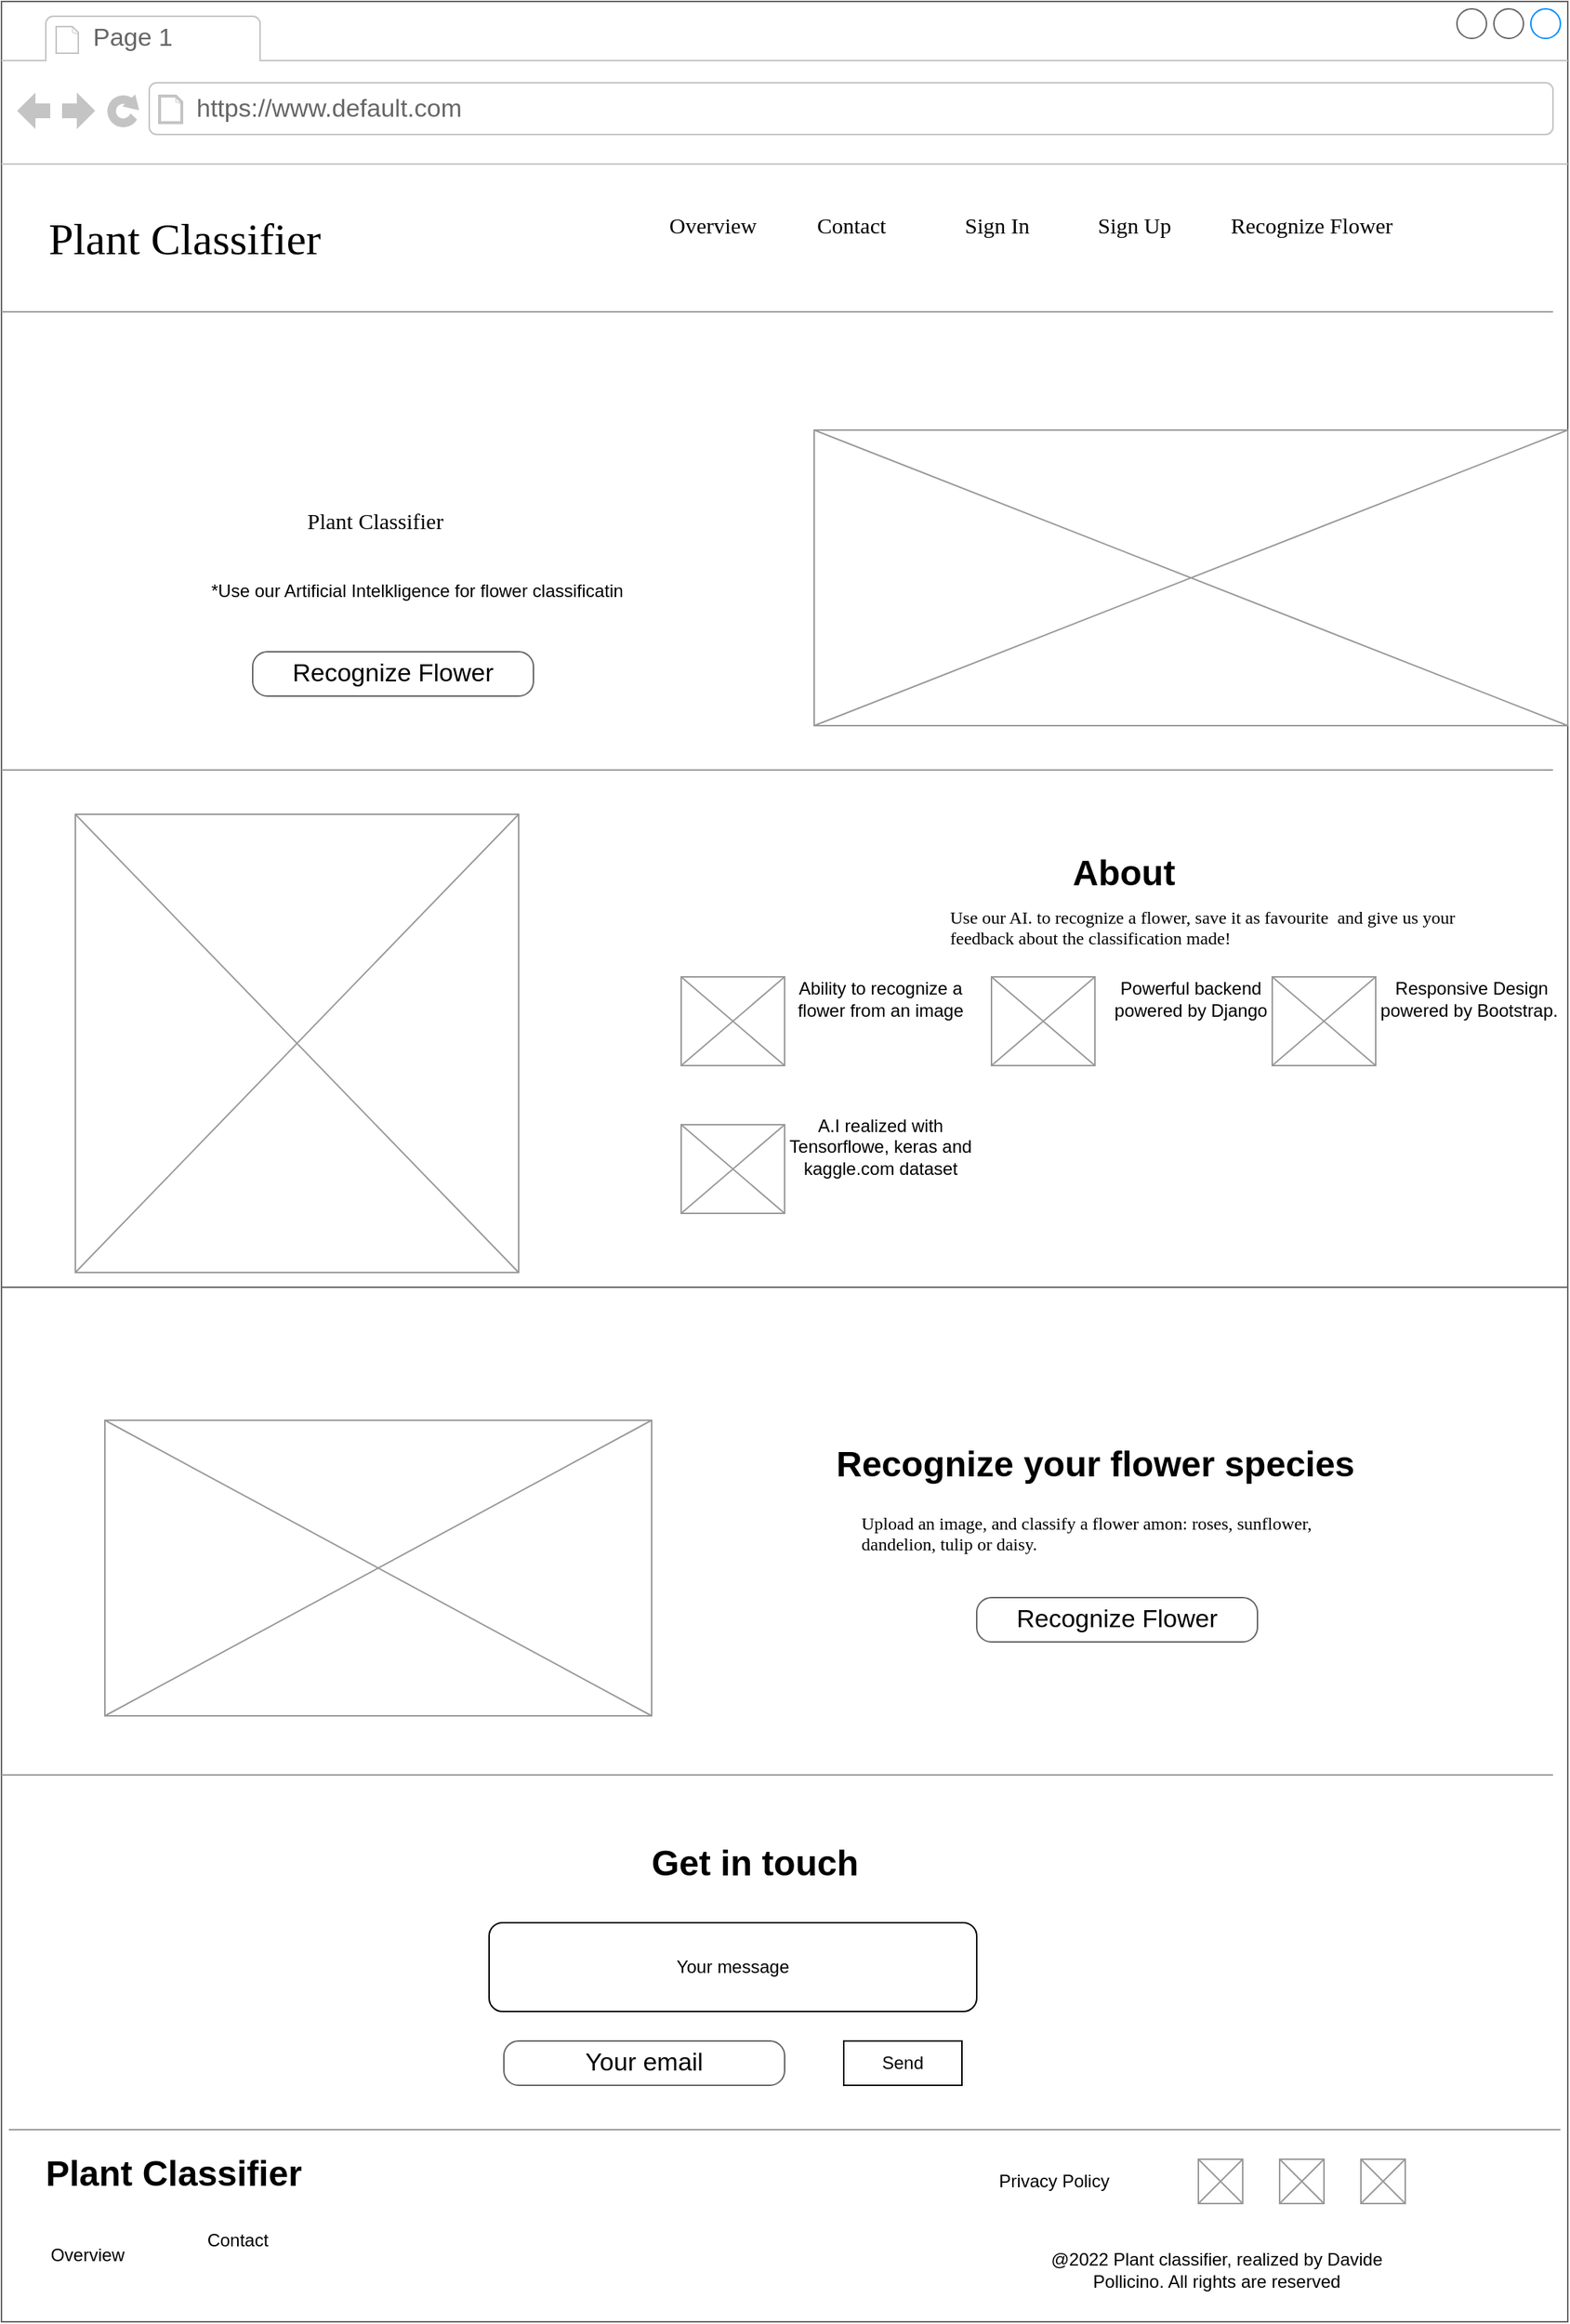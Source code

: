 <mxfile version="17.1.1" type="device"><diagram name="Page-1" id="2cc2dc42-3aac-f2a9-1cec-7a8b7cbee084"><mxGraphModel dx="1342" dy="1407" grid="1" gridSize="10" guides="1" tooltips="1" connect="1" arrows="1" fold="1" page="1" pageScale="1" pageWidth="1100" pageHeight="850" background="none" math="0" shadow="0"><root><mxCell id="0"/><mxCell id="1" parent="0"/><mxCell id="7026571954dc6520-1" value="" style="strokeWidth=1;shadow=0;dashed=0;align=center;html=1;shape=mxgraph.mockup.containers.browserWindow;rSize=0;strokeColor=#666666;mainText=,;recursiveResize=0;rounded=0;labelBackgroundColor=none;fontFamily=Verdana;fontSize=12" parent="1" vertex="1"><mxGeometry x="40" y="-150" width="1060" height="1570" as="geometry"/></mxCell><mxCell id="7026571954dc6520-2" value="Page 1" style="strokeWidth=1;shadow=0;dashed=0;align=center;html=1;shape=mxgraph.mockup.containers.anchor;fontSize=17;fontColor=#666666;align=left;" parent="7026571954dc6520-1" vertex="1"><mxGeometry x="60" y="12" width="110" height="26" as="geometry"/></mxCell><mxCell id="7026571954dc6520-3" value="https://www.default.com" style="strokeWidth=1;shadow=0;dashed=0;align=center;html=1;shape=mxgraph.mockup.containers.anchor;rSize=0;fontSize=17;fontColor=#666666;align=left;" parent="7026571954dc6520-1" vertex="1"><mxGeometry x="130" y="60" width="250" height="26" as="geometry"/></mxCell><mxCell id="7026571954dc6520-4" value="Plant Classifier" style="text;html=1;points=[];align=left;verticalAlign=top;spacingTop=-4;fontSize=30;fontFamily=Verdana" parent="7026571954dc6520-1" vertex="1"><mxGeometry x="30" y="140" width="340" height="50" as="geometry"/></mxCell><mxCell id="7026571954dc6520-6" value="Overview" style="text;html=1;points=[];align=left;verticalAlign=top;spacingTop=-4;fontSize=15;fontFamily=Verdana" parent="7026571954dc6520-1" vertex="1"><mxGeometry x="410" y="140" width="170" height="30" as="geometry"/></mxCell><mxCell id="7026571954dc6520-8" value="Sign In&amp;nbsp;" style="text;html=1;points=[];align=left;verticalAlign=top;spacingTop=-4;fontSize=15;fontFamily=Verdana" parent="7026571954dc6520-1" vertex="1"><mxGeometry x="580" y="140" width="70" height="30" as="geometry"/></mxCell><mxCell id="7026571954dc6520-10" value="Contact" style="text;html=1;points=[];align=left;verticalAlign=top;spacingTop=-4;fontSize=15;fontFamily=Verdana" parent="7026571954dc6520-1" vertex="1"><mxGeometry x="490" y="140" width="80" height="30" as="geometry"/></mxCell><mxCell id="7026571954dc6520-12" value="Search" style="text;html=1;points=[];align=left;verticalAlign=top;spacingTop=-4;fontSize=15;fontFamily=Verdana" parent="7026571954dc6520-1" vertex="1"><mxGeometry x="800" y="230" width="170" height="30" as="geometry"/></mxCell><mxCell id="7026571954dc6520-15" value="" style="verticalLabelPosition=bottom;shadow=0;dashed=0;align=center;html=1;verticalAlign=top;strokeWidth=1;shape=mxgraph.mockup.markup.line;strokeColor=#999999;rounded=0;labelBackgroundColor=none;fillColor=#ffffff;fontFamily=Verdana;fontSize=12;fontColor=#000000;" parent="7026571954dc6520-1" vertex="1"><mxGeometry y="310" width="1050" height="20" as="geometry"/></mxCell><mxCell id="7026571954dc6520-16" value="Title 1" style="text;html=1;points=[];align=left;verticalAlign=top;spacingTop=-4;fontSize=15;fontFamily=Verdana" parent="7026571954dc6520-1" vertex="1"><mxGeometry x="20" y="330" width="170" height="30" as="geometry"/></mxCell><mxCell id="7026571954dc6520-17" value="Lorem ipsum dolor sit amet, consectetur adipisicing elit, sed do eiusmod tempor incididunt ut labore et dolore magna aliqua. Ut enim ad minim veniam, quis nostrud exercitation ullamco laboris nisi ut aliquip ex ea commodo consequat. Duis aute irure dolor in reprehenderit in voluptate velit esse cillum dolore eu fugiat nulla pariatur. Excepteur sint occaecat cupidatat non proident, sunt in culpa qui officia deserunt mollit anim id est laborum.&#10;Sed ut perspiciatis unde omnis iste natus error sit voluptatem accusantium doloremque laudantium, totam rem aperiam, eaque ipsa quae ab illo inventore veritatis et quasi architecto beatae vitae dicta sunt explicabo. Nemo enim ipsam voluptatem quia voluptas sit aspernatur aut odit aut fugit, sed quia consequuntur magni dolores eos qui ratione voluptatem sequi nesciunt. Neque porro quisquam est, qui dolorem ipsum quia dolor sit amet, consectetur, adipisci velit, sed quia non numquam eius modi tempora incidunt ut labore et dolore magnam aliquam quaerat voluptatem. Ut enim ad minima veniam, quis nostrum exercitationem ullam corporis suscipit laboriosam, nisi ut aliquid ex ea commodi consequatur? Quis autem vel eum iure reprehenderit qui in ea voluptate velit esse quam nihil molestiae consequatur, vel illum qui dolorem eum fugiat quo voluptas nulla pariatur?" style="text;spacingTop=-5;whiteSpace=wrap;html=1;align=left;fontSize=12;fontFamily=Helvetica;fillColor=none;strokeColor=none;rounded=0;shadow=1;labelBackgroundColor=none;" parent="7026571954dc6520-1" vertex="1"><mxGeometry x="20" y="370" width="570" height="240" as="geometry"/></mxCell><mxCell id="7026571954dc6520-18" value="Button 1" style="strokeWidth=1;shadow=0;dashed=0;align=center;html=1;shape=mxgraph.mockup.buttons.button;strokeColor=#666666;mainText=;buttonStyle=round;fontSize=17;fontStyle=0;fillColor=none;whiteSpace=wrap;rounded=0;labelBackgroundColor=none;" parent="7026571954dc6520-1" vertex="1"><mxGeometry x="790" y="360" width="190" height="30" as="geometry"/></mxCell><mxCell id="7026571954dc6520-19" value="Button 2" style="strokeWidth=1;shadow=0;dashed=0;align=center;html=1;shape=mxgraph.mockup.buttons.button;strokeColor=#666666;mainText=;buttonStyle=round;fontSize=17;fontStyle=0;fillColor=none;whiteSpace=wrap;rounded=0;labelBackgroundColor=none;" parent="7026571954dc6520-1" vertex="1"><mxGeometry x="790" y="405" width="190" height="30" as="geometry"/></mxCell><mxCell id="7026571954dc6520-20" value="Some default text to fill some space, and&amp;nbsp;&lt;span&gt;something more so there is more text&lt;/span&gt;" style="text;html=1;points=[];align=left;verticalAlign=top;spacingTop=-4;fontSize=12;fontFamily=Verdana;whiteSpace=wrap;" parent="7026571954dc6520-1" vertex="1"><mxGeometry x="790" y="450" width="240" height="40" as="geometry"/></mxCell><mxCell id="7026571954dc6520-21" value="" style="verticalLabelPosition=bottom;shadow=0;dashed=0;align=center;html=1;verticalAlign=top;strokeWidth=1;shape=mxgraph.mockup.markup.line;strokeColor=#999999;rounded=0;labelBackgroundColor=none;fillColor=#ffffff;fontFamily=Verdana;fontSize=12;fontColor=#000000;" parent="7026571954dc6520-1" vertex="1"><mxGeometry y="580" width="1050" height="20" as="geometry"/></mxCell><mxCell id="7026571954dc6520-22" value="" style="verticalLabelPosition=bottom;shadow=0;dashed=0;align=center;html=1;verticalAlign=top;strokeWidth=1;shape=mxgraph.mockup.graphics.simpleIcon;strokeColor=#999999;fillColor=#ffffff;rounded=0;labelBackgroundColor=none;fontFamily=Verdana;fontSize=12;fontColor=#000000;" parent="7026571954dc6520-1" vertex="1"><mxGeometry x="15" y="610" width="200" height="200" as="geometry"/></mxCell><mxCell id="7026571954dc6520-31" value="Title 2" style="text;html=1;points=[];align=left;verticalAlign=top;spacingTop=-4;fontSize=15;fontFamily=Verdana" parent="7026571954dc6520-1" vertex="1"><mxGeometry x="280" y="610" width="170" height="30" as="geometry"/></mxCell><mxCell id="7026571954dc6520-32" value="Title 3" style="text;html=1;points=[];align=left;verticalAlign=top;spacingTop=-4;fontSize=15;fontFamily=Verdana" parent="7026571954dc6520-1" vertex="1"><mxGeometry x="780" y="610" width="170" height="30" as="geometry"/></mxCell><mxCell id="7026571954dc6520-33" value="&lt;div style=&quot;text-align: justify&quot;&gt;&lt;span&gt;Some default text to fill some space, and&amp;nbsp;&lt;/span&gt;&lt;span&gt;something more so there is more text&lt;/span&gt;&lt;/div&gt;&lt;div style=&quot;text-align: justify&quot;&gt;&lt;hr id=&quot;null&quot; style=&quot;text-align: justify&quot;&gt;&lt;span&gt;&lt;div style=&quot;text-align: justify&quot;&gt;&lt;span&gt;Some default text to fill some space, and&amp;nbsp;&lt;/span&gt;&lt;span&gt;something more so there is more text&lt;/span&gt;&lt;/div&gt;&lt;/span&gt;&lt;/div&gt;&lt;hr id=&quot;null&quot; style=&quot;text-align: justify&quot;&gt;&lt;span&gt;&lt;div style=&quot;text-align: justify&quot;&gt;&lt;span&gt;Some default text to fill some space, and&amp;nbsp;&lt;/span&gt;&lt;span&gt;something more so there is more text&lt;/span&gt;&lt;/div&gt;&lt;/span&gt;&lt;hr id=&quot;null&quot; style=&quot;text-align: justify&quot;&gt;&lt;span&gt;&lt;div style=&quot;text-align: justify&quot;&gt;&lt;span&gt;Some default text to fill some space, and&amp;nbsp;&lt;/span&gt;&lt;span&gt;something more so there is more text&lt;/span&gt;&lt;/div&gt;&lt;/span&gt;&lt;hr id=&quot;null&quot; style=&quot;text-align: left&quot;&gt;" style="whiteSpace=wrap;html=1;rounded=0;shadow=0;labelBackgroundColor=none;strokeWidth=1;fontFamily=Verdana;fontSize=12;align=center;verticalAlign=top;" parent="7026571954dc6520-1" vertex="1"><mxGeometry x="780" y="640" width="260" height="170" as="geometry"/></mxCell><mxCell id="7026571954dc6520-34" value="Some default text to fill some space, and&amp;nbsp;&lt;span&gt;something more so there is more text&lt;/span&gt;" style="text;html=1;points=[];align=left;verticalAlign=top;spacingTop=-4;fontSize=12;fontFamily=Verdana;whiteSpace=wrap;" parent="7026571954dc6520-1" vertex="1"><mxGeometry x="270" y="650" width="470" height="40" as="geometry"/></mxCell><mxCell id="QSKiAzFDk9iIaaa-6PqO-1" value="" style="strokeWidth=1;shadow=0;dashed=0;align=center;html=1;shape=mxgraph.mockup.containers.browserWindow;rSize=0;strokeColor=#666666;mainText=,;recursiveResize=0;rounded=0;labelBackgroundColor=none;fontFamily=Verdana;fontSize=12" parent="7026571954dc6520-1" vertex="1"><mxGeometry width="1060" height="870" as="geometry"/></mxCell><mxCell id="QSKiAzFDk9iIaaa-6PqO-2" value="Page 1" style="strokeWidth=1;shadow=0;dashed=0;align=center;html=1;shape=mxgraph.mockup.containers.anchor;fontSize=17;fontColor=#666666;align=left;" parent="QSKiAzFDk9iIaaa-6PqO-1" vertex="1"><mxGeometry x="60" y="12" width="110" height="26" as="geometry"/></mxCell><mxCell id="QSKiAzFDk9iIaaa-6PqO-3" value="https://www.default.com" style="strokeWidth=1;shadow=0;dashed=0;align=center;html=1;shape=mxgraph.mockup.containers.anchor;rSize=0;fontSize=17;fontColor=#666666;align=left;" parent="QSKiAzFDk9iIaaa-6PqO-1" vertex="1"><mxGeometry x="130" y="60" width="250" height="26" as="geometry"/></mxCell><mxCell id="QSKiAzFDk9iIaaa-6PqO-4" value="Plant Classifier" style="text;html=1;points=[];align=left;verticalAlign=top;spacingTop=-4;fontSize=30;fontFamily=Verdana" parent="QSKiAzFDk9iIaaa-6PqO-1" vertex="1"><mxGeometry x="30" y="140" width="340" height="50" as="geometry"/></mxCell><mxCell id="QSKiAzFDk9iIaaa-6PqO-5" value="Overview" style="text;html=1;points=[];align=left;verticalAlign=top;spacingTop=-4;fontSize=15;fontFamily=Verdana" parent="QSKiAzFDk9iIaaa-6PqO-1" vertex="1"><mxGeometry x="450" y="140" width="90" height="30" as="geometry"/></mxCell><mxCell id="QSKiAzFDk9iIaaa-6PqO-6" value="Sign In&amp;nbsp;" style="text;html=1;points=[];align=left;verticalAlign=top;spacingTop=-4;fontSize=15;fontFamily=Verdana" parent="QSKiAzFDk9iIaaa-6PqO-1" vertex="1"><mxGeometry x="650" y="140" width="70" height="30" as="geometry"/></mxCell><mxCell id="QSKiAzFDk9iIaaa-6PqO-7" value="Contact" style="text;html=1;points=[];align=left;verticalAlign=top;spacingTop=-4;fontSize=15;fontFamily=Verdana" parent="QSKiAzFDk9iIaaa-6PqO-1" vertex="1"><mxGeometry x="550" y="140" width="80" height="30" as="geometry"/></mxCell><mxCell id="QSKiAzFDk9iIaaa-6PqO-9" value="" style="verticalLabelPosition=bottom;shadow=0;dashed=0;align=center;html=1;verticalAlign=top;strokeWidth=1;shape=mxgraph.mockup.markup.line;strokeColor=#999999;rounded=0;labelBackgroundColor=none;fillColor=#ffffff;fontFamily=Verdana;fontSize=12;fontColor=#000000;" parent="QSKiAzFDk9iIaaa-6PqO-1" vertex="1"><mxGeometry y="200" width="1050" height="20" as="geometry"/></mxCell><mxCell id="QSKiAzFDk9iIaaa-6PqO-10" value="Plant Classifier" style="text;html=1;points=[];align=left;verticalAlign=top;spacingTop=-4;fontSize=15;fontFamily=Verdana" parent="QSKiAzFDk9iIaaa-6PqO-1" vertex="1"><mxGeometry x="205" y="340" width="170" height="30" as="geometry"/></mxCell><mxCell id="QSKiAzFDk9iIaaa-6PqO-11" value="*Use our Artificial Intelkligence for flower classificatin&amp;nbsp;" style="text;spacingTop=-5;whiteSpace=wrap;html=1;align=left;fontSize=12;fontFamily=Helvetica;fillColor=none;strokeColor=none;rounded=0;shadow=1;labelBackgroundColor=none;" parent="QSKiAzFDk9iIaaa-6PqO-1" vertex="1"><mxGeometry x="140" y="390" width="300" height="40" as="geometry"/></mxCell><mxCell id="QSKiAzFDk9iIaaa-6PqO-12" value="Recognize Flower" style="strokeWidth=1;shadow=0;dashed=0;align=center;html=1;shape=mxgraph.mockup.buttons.button;strokeColor=#666666;mainText=;buttonStyle=round;fontSize=17;fontStyle=0;fillColor=none;whiteSpace=wrap;rounded=0;labelBackgroundColor=none;" parent="QSKiAzFDk9iIaaa-6PqO-1" vertex="1"><mxGeometry x="170" y="440" width="190" height="30" as="geometry"/></mxCell><mxCell id="QSKiAzFDk9iIaaa-6PqO-15" value="&lt;span style=&quot;color: rgba(0 , 0 , 0 , 0) ; font-family: monospace ; font-size: 0px&quot;&gt;%3CmxGraphModel%3E%3Croot%3E%3CmxCell%20id%3D%220%22%2F%3E%3CmxCell%20id%3D%221%22%20parent%3D%220%22%2F%3E%3CmxCell%20id%3D%222%22%20value%3D%22%22%20style%3D%22strokeWidth%3D1%3Bshadow%3D0%3Bdashed%3D0%3Balign%3Dcenter%3Bhtml%3D1%3Bshape%3Dmxgraph.mockup.containers.browserWindow%3BrSize%3D0%3BstrokeColor%3D%23666666%3BmainText%3D%2C%3BrecursiveResize%3D0%3Brounded%3D0%3BlabelBackgroundColor%3Dnone%3BfontFamily%3DVerdana%3BfontSize%3D12%22%20vertex%3D%221%22%20parent%3D%221%22%3E%3CmxGeometry%20x%3D%2240%22%20y%3D%22-10%22%20width%3D%221060%22%20height%3D%22870%22%20as%3D%22geometry%22%2F%3E%3C%2FmxCell%3E%3CmxCell%20id%3D%223%22%20value%3D%22Page%201%22%20style%3D%22strokeWidth%3D1%3Bshadow%3D0%3Bdashed%3D0%3Balign%3Dcenter%3Bhtml%3D1%3Bshape%3Dmxgraph.mockup.containers.anchor%3BfontSize%3D17%3BfontColor%3D%23666666%3Balign%3Dleft%3B%22%20vertex%3D%221%22%20parent%3D%222%22%3E%3CmxGeometry%20x%3D%2260%22%20y%3D%2212%22%20width%3D%22110%22%20height%3D%2226%22%20as%3D%22geometry%22%2F%3E%3C%2FmxCell%3E%3CmxCell%20id%3D%224%22%20value%3D%22https%3A%2F%2Fwww.default.com%22%20style%3D%22strokeWidth%3D1%3Bshadow%3D0%3Bdashed%3D0%3Balign%3Dcenter%3Bhtml%3D1%3Bshape%3Dmxgraph.mockup.containers.anchor%3BrSize%3D0%3BfontSize%3D17%3BfontColor%3D%23666666%3Balign%3Dleft%3B%22%20vertex%3D%221%22%20parent%3D%222%22%3E%3CmxGeometry%20x%3D%22130%22%20y%3D%2260%22%20width%3D%22250%22%20height%3D%2226%22%20as%3D%22geometry%22%2F%3E%3C%2FmxCell%3E%3CmxCell%20id%3D%225%22%20value%3D%22Plant%20Classifier%22%20style%3D%22text%3Bhtml%3D1%3Bpoints%3D%5B%5D%3Balign%3Dleft%3BverticalAlign%3Dtop%3BspacingTop%3D-4%3BfontSize%3D30%3BfontFamily%3DVerdana%22%20vertex%3D%221%22%20parent%3D%222%22%3E%3CmxGeometry%20x%3D%2230%22%20y%3D%22140%22%20width%3D%22340%22%20height%3D%2250%22%20as%3D%22geometry%22%2F%3E%3C%2FmxCell%3E%3CmxCell%20id%3D%226%22%20value%3D%22Overview%22%20style%3D%22text%3Bhtml%3D1%3Bpoints%3D%5B%5D%3Balign%3Dleft%3BverticalAlign%3Dtop%3BspacingTop%3D-4%3BfontSize%3D15%3BfontFamily%3DVerdana%22%20vertex%3D%221%22%20parent%3D%222%22%3E%3CmxGeometry%20x%3D%22450%22%20y%3D%22140%22%20width%3D%2290%22%20height%3D%2230%22%20as%3D%22geometry%22%2F%3E%3C%2FmxCell%3E%3CmxCell%20id%3D%227%22%20value%3D%22Sign%20In%26amp%3Bnbsp%3B%22%20style%3D%22text%3Bhtml%3D1%3Bpoints%3D%5B%5D%3Balign%3Dleft%3BverticalAlign%3Dtop%3BspacingTop%3D-4%3BfontSize%3D15%3BfontFamily%3DVerdana%22%20vertex%3D%221%22%20parent%3D%222%22%3E%3CmxGeometry%20x%3D%22650%22%20y%3D%22140%22%20width%3D%2270%22%20height%3D%2230%22%20as%3D%22geometry%22%2F%3E%3C%2FmxCell%3E%3CmxCell%20id%3D%228%22%20value%3D%22Contact%22%20style%3D%22text%3Bhtml%3D1%3Bpoints%3D%5B%5D%3Balign%3Dleft%3BverticalAlign%3Dtop%3BspacingTop%3D-4%3BfontSize%3D15%3BfontFamily%3DVerdana%22%20vertex%3D%221%22%20parent%3D%222%22%3E%3CmxGeometry%20x%3D%22550%22%20y%3D%22140%22%20width%3D%2280%22%20height%3D%2230%22%20as%3D%22geometry%22%2F%3E%3C%2FmxCell%3E%3CmxCell%20id%3D%229%22%20value%3D%22%22%20style%3D%22verticalLabelPosition%3Dbottom%3Bshadow%3D0%3Bdashed%3D0%3Balign%3Dcenter%3Bhtml%3D1%3BverticalAlign%3Dtop%3BstrokeWidth%3D1%3Bshape%3Dmxgraph.mockup.markup.line%3BstrokeColor%3D%23999999%3Brounded%3D0%3BlabelBackgroundColor%3Dnone%3BfillColor%3D%23ffffff%3BfontFamily%3DVerdana%3BfontSize%3D12%3BfontColor%3D%23000000%3B%22%20vertex%3D%221%22%20parent%3D%222%22%3E%3CmxGeometry%20y%3D%22200%22%20width%3D%221050%22%20height%3D%2220%22%20as%3D%22geometry%22%2F%3E%3C%2FmxCell%3E%3CmxCell%20id%3D%2210%22%20value%3D%22Plant%20Classifier%22%20style%3D%22text%3Bhtml%3D1%3Bpoints%3D%5B%5D%3Balign%3Dleft%3BverticalAlign%3Dtop%3BspacingTop%3D-4%3BfontSize%3D15%3BfontFamily%3DVerdana%22%20vertex%3D%221%22%20parent%3D%222%22%3E%3CmxGeometry%20x%3D%22205%22%20y%3D%22340%22%20width%3D%22170%22%20height%3D%2230%22%20as%3D%22geometry%22%2F%3E%3C%2FmxCell%3E%3CmxCell%20id%3D%2211%22%20value%3D%22*Use%20our%20Artificial%20Intelkligence%20for%20flower%20classificatin%26amp%3Bnbsp%3B%22%20style%3D%22text%3BspacingTop%3D-5%3BwhiteSpace%3Dwrap%3Bhtml%3D1%3Balign%3Dleft%3BfontSize%3D12%3BfontFamily%3DHelvetica%3BfillColor%3Dnone%3BstrokeColor%3Dnone%3Brounded%3D0%3Bshadow%3D1%3BlabelBackgroundColor%3Dnone%3B%22%20vertex%3D%221%22%20parent%3D%222%22%3E%3CmxGeometry%20x%3D%22140%22%20y%3D%22390%22%20width%3D%22300%22%20height%3D%2240%22%20as%3D%22geometry%22%2F%3E%3C%2FmxCell%3E%3CmxCell%20id%3D%2212%22%20value%3D%22Recognize%20Flower%22%20style%3D%22strokeWidth%3D1%3Bshadow%3D0%3Bdashed%3D0%3Balign%3Dcenter%3Bhtml%3D1%3Bshape%3Dmxgraph.mockup.buttons.button%3BstrokeColor%3D%23666666%3BmainText%3D%3BbuttonStyle%3Dround%3BfontSize%3D17%3BfontStyle%3D0%3BfillColor%3Dnone%3BwhiteSpace%3Dwrap%3Brounded%3D0%3BlabelBackgroundColor%3Dnone%3B%22%20vertex%3D%221%22%20parent%3D%222%22%3E%3CmxGeometry%20x%3D%22170%22%20y%3D%22440%22%20width%3D%22190%22%20height%3D%2230%22%20as%3D%22geometry%22%2F%3E%3C%2FmxCell%3E%3CmxCell%20id%3D%2213%22%20value%3D%22%22%20style%3D%22verticalLabelPosition%3Dbottom%3Bshadow%3D0%3Bdashed%3D0%3Balign%3Dcenter%3Bhtml%3D1%3BverticalAlign%3Dtop%3BstrokeWidth%3D1%3Bshape%3Dmxgraph.mockup.markup.line%3BstrokeColor%3D%23999999%3Brounded%3D0%3BlabelBackgroundColor%3Dnone%3BfillColor%3D%23ffffff%3BfontFamily%3DVerdana%3BfontSize%3D12%3BfontColor%3D%23000000%3B%22%20vertex%3D%221%22%20parent%3D%222%22%3E%3CmxGeometry%20y%3D%22530%22%20width%3D%221050%22%20height%3D%2220%22%20as%3D%22geometry%22%2F%3E%3C%2FmxCell%3E%3CmxCell%20id%3D%2214%22%20value%3D%22%22%20style%3D%22verticalLabelPosition%3Dbottom%3Bshadow%3D0%3Bdashed%3D0%3Balign%3Dcenter%3Bhtml%3D1%3BverticalAlign%3Dtop%3BstrokeWidth%3D1%3Bshape%3Dmxgraph.mockup.graphics.simpleIcon%3BstrokeColor%3D%23999999%3BfillColor%3D%23ffffff%3Brounded%3D0%3BlabelBackgroundColor%3Dnone%3BfontFamily%3DVerdana%3BfontSize%3D12%3BfontColor%3D%23000000%3B%22%20vertex%3D%221%22%20parent%3D%222%22%3E%3CmxGeometry%20x%3D%2250%22%20y%3D%22550%22%20width%3D%22300%22%20height%3D%22310%22%20as%3D%22geometry%22%2F%3E%3C%2FmxCell%3E%3CmxCell%20id%3D%2215%22%20value%3D%22At%20the%20base%20of%20tecnology%26amp%3Bnbsp%3B%22%20style%3D%22text%3Bhtml%3D1%3Bpoints%3D%5B%5D%3Balign%3Dleft%3BverticalAlign%3Dtop%3BspacingTop%3D-4%3BfontSize%3D15%3BfontFamily%3DVerdana%22%20vertex%3D%221%22%20parent%3D%222%22%3E%3CmxGeometry%20x%3D%22690%22%20y%3D%22560%22%20width%3D%22170%22%20height%3D%2230%22%20as%3D%22geometry%22%2F%3E%3C%2FmxCell%3E%3CmxCell%20id%3D%2216%22%20value%3D%22Use%20our%20AI.%20to%20recognize%20a%20flower%2C%20save%20it%20as%20favourite%26amp%3Bnbsp%3B%20and%20give%20us%20your%20prediction%20about%20the%20classification%20made!%22%20style%3D%22text%3Bhtml%3D1%3Bpoints%3D%5B%5D%3Balign%3Dleft%3BverticalAlign%3Dtop%3BspacingTop%3D-4%3BfontSize%3D12%3BfontFamily%3DVerdana%3BwhiteSpace%3Dwrap%3B%22%20vertex%3D%221%22%20parent%3D%222%22%3E%3CmxGeometry%20x%3D%22640%22%20y%3D%22610%22%20width%3D%22360%22%20height%3D%2240%22%20as%3D%22geometry%22%2F%3E%3C%2FmxCell%3E%3CmxCell%20id%3D%2217%22%20value%3D%22Sign%20Up%26amp%3Bnbsp%3B%26lt%3Bspan%20style%3D%26quot%3Bcolor%3A%20rgba(0%20%2C%200%20%2C%200%20%2C%200)%20%3B%20font-family%3A%20monospace%20%3B%20font-size%3A%200px%26quot%3B%26gt%3B%253CmxGraphModel%253E%253Croot%253E%253CmxCell%2520id%253D%25220%2522%252F%253E%253CmxCell%2520id%253D%25221%2522%2520parent%253D%25220%2522%252F%253E%253CmxCell%2520id%253D%25222%2522%2520value%253D%2522Sign%2520In%2526amp%253Bnbsp%253B%2522%2520style%253D%2522text%253Bhtml%253D1%253Bpoints%253D%255B%255D%253Balign%253Dleft%253BverticalAlign%253Dtop%253BspacingTop%253D-4%253BfontSize%253D15%253BfontFamily%253DVerdana%2522%2520vertex%253D%25221%2522%2520parent%253D%25221%2522%253E%253CmxGeometry%2520x%253D%2522620%2522%2520y%253D%2522170%2522%2520width%253D%252270%2522%2520height%253D%252230%2522%2520as%253D%2522geometry%2522%252F%253E%253C%252FmxCell%253E%253C%252Froot%253E%253C%252FmxGraphModel%253E%26lt%3B%2Fspan%26gt%3B%22%20style%3D%22text%3Bhtml%3D1%3Bpoints%3D%5B%5D%3Balign%3Dleft%3BverticalAlign%3Dtop%3BspacingTop%3D-4%3BfontSize%3D15%3BfontFamily%3DVerdana%22%20vertex%3D%221%22%20parent%3D%222%22%3E%3CmxGeometry%20x%3D%22740%22%20y%3D%22140%22%20width%3D%2270%22%20height%3D%2230%22%20as%3D%22geometry%22%2F%3E%3C%2FmxCell%3E%3CmxCell%20id%3D%2218%22%20value%3D%22Recognize%20Flower%22%20style%3D%22text%3Bhtml%3D1%3Bpoints%3D%5B%5D%3Balign%3Dleft%3BverticalAlign%3Dtop%3BspacingTop%3D-4%3BfontSize%3D15%3BfontFamily%3DVerdana%22%20vertex%3D%221%22%20parent%3D%222%22%3E%3CmxGeometry%20x%3D%22830%22%20y%3D%22140%22%20width%3D%2270%22%20height%3D%2230%22%20as%3D%22geometry%22%2F%3E%3C%2FmxCell%3E%3CmxCell%20id%3D%2219%22%20value%3D%22%26lt%3Bspan%20style%3D%26quot%3Bcolor%3A%20rgba(0%20%2C%200%20%2C%200%20%2C%200)%20%3B%20font-family%3A%20monospace%20%3B%20font-size%3A%200px%26quot%3B%26gt%3B%253CmxGraphModel%253E%253Croot%253E%253CmxCell%2520id%253D%25220%2522%252F%253E%253CmxCell%2520id%253D%25221%2522%2520parent%253D%25220%2522%252F%253E%253CmxCell%2520id%253D%25222%2522%2520value%253D%2522%2522%2520style%253D%2522strokeWidth%253D1%253Bshadow%253D0%253Bdashed%253D0%253Balign%253Dcenter%253Bhtml%253D1%253Bshape%253Dmxgraph.mockup.containers.browserWindow%253BrSize%253D0%253BstrokeColor%253D%2523666666%253BmainText%253D%252C%253BrecursiveResize%253D0%253Brounded%253D0%253BlabelBackgroundColor%253Dnone%253BfontFamily%253DVerdana%253BfontSize%253D12%2522%2520vertex%253D%25221%2522%2520parent%253D%25221%2522%253E%253CmxGeometry%2520x%253D%252230%2522%2520y%253D%252210%2522%2520width%253D%25221060%2522%2520height%253D%25221250%2522%2520as%253D%2522geometry%2522%252F%253E%253C%252FmxCell%253E%253CmxCell%2520id%253D%25223%2522%2520value%253D%2522Page%25201%2522%2520style%253D%2522strokeWidth%253D1%253Bshadow%253D0%253Bdashed%253D0%253Balign%253Dcenter%253Bhtml%253D1%253Bshape%253Dmxgraph.mockup.containers.anchor%253BfontSize%253D17%253BfontColor%253D%2523666666%253Balign%253Dleft%253B%2522%2520vertex%253D%25221%2522%2520parent%253D%25222%2522%253E%253CmxGeometry%2520x%253D%252260%2522%2520y%253D%252212%2522%2520width%253D%2522110%2522%2520height%253D%252226%2522%2520as%253D%2522geometry%2522%252F%253E%253C%252FmxCell%253E%253CmxCell%2520id%253D%25224%2522%2520value%253D%2522https%253A%252F%252Fwww.default.com%2522%2520style%253D%2522strokeWidth%253D1%253Bshadow%253D0%253Bdashed%253D0%253Balign%253Dcenter%253Bhtml%253D1%253Bshape%253Dmxgraph.mockup.containers.anchor%253BrSize%253D0%253BfontSize%253D17%253BfontColor%253D%2523666666%253Balign%253Dleft%253B%2522%2520vertex%253D%25221%2522%2520parent%253D%25222%2522%253E%253CmxGeometry%2520x%253D%2522130%2522%2520y%253D%252260%2522%2520width%253D%2522250%2522%2520height%253D%252226%2522%2520as%253D%2522geometry%2522%252F%253E%253C%252FmxCell%253E%253CmxCell%2520id%253D%25225%2522%2520value%253D%2522Plant%2520Classifier%2522%2520style%253D%2522text%253Bhtml%253D1%253Bpoints%253D%255B%255D%253Balign%253Dleft%253BverticalAlign%253Dtop%253BspacingTop%253D-4%253BfontSize%253D30%253BfontFamily%253DVerdana%2522%2520vertex%253D%25221%2522%2520parent%253D%25222%2522%253E%253CmxGeometry%2520x%253D%252230%2522%2520y%253D%2522140%2522%2520width%253D%2522340%2522%2520height%253D%252250%2522%2520as%253D%2522geometry%2522%252F%253E%253C%252FmxCell%253E%253CmxCell%2520id%253D%25226%2522%2520value%253D%2522Overview%2522%2520style%253D%2522text%253Bhtml%253D1%253Bpoints%253D%255B%255D%253Balign%253Dleft%253BverticalAlign%253Dtop%253BspacingTop%253D-4%253BfontSize%253D15%253BfontFamily%253DVerdana%2522%2520vertex%253D%25221%2522%2520parent%253D%25222%2522%253E%253CmxGeometry%2520x%253D%2522410%2522%2520y%253D%2522140%2522%2520width%253D%2522170%2522%2520height%253D%252230%2522%2520as%253D%2522geometry%2522%252F%253E%253C%252FmxCell%253E%253CmxCell%2520id%253D%25227%2522%2520value%253D%2522Sign%2520In%2526amp%253Bnbsp%253B%2522%2520style%253D%2522text%253Bhtml%253D1%253Bpoints%253D%255B%255D%253Balign%253Dleft%253BverticalAlign%253Dtop%253BspacingTop%253D-4%253BfontSize%253D15%253BfontFamily%253DVerdana%2522%2520vertex%253D%25221%2522%2520parent%253D%25222%2522%253E%253CmxGeometry%2520x%253D%2522580%2522%2520y%253D%2522140%2522%2520width%253D%252270%2522%2520height%253D%252230%2522%2520as%253D%2522geometry%2522%252F%253E%253C%252FmxCell%253E%253CmxCell%2520id%253D%25228%2522%2520value%253D%2522Contact%2522%2520style%253D%2522text%253Bhtml%253D1%253Bpoints%253D%255B%255D%253Balign%253Dleft%253BverticalAlign%253Dtop%253BspacingTop%253D-4%253BfontSize%253D15%253BfontFamily%253DVerdana%2522%2520vertex%253D%25221%2522%2520parent%253D%25222%2522%253E%253CmxGeometry%2520x%253D%2522490%2522%2520y%253D%2522140%2522%2520width%253D%252280%2522%2520height%253D%252230%2522%2520as%253D%2522geometry%2522%252F%253E%253C%252FmxCell%253E%253CmxCell%2520id%253D%25229%2522%2520value%253D%2522Search%2522%2520style%253D%2522text%253Bhtml%253D1%253Bpoints%253D%255B%255D%253Balign%253Dleft%253BverticalAlign%253Dtop%253BspacingTop%253D-4%253BfontSize%253D15%253BfontFamily%253DVerdana%2522%2520vertex%253D%25221%2522%2520parent%253D%25222%2522%253E%253CmxGeometry%2520x%253D%2522800%2522%2520y%253D%2522230%2522%2520width%253D%2522170%2522%2520height%253D%252230%2522%2520as%253D%2522geometry%2522%252F%253E%253C%252FmxCell%253E%253CmxCell%2520id%253D%252210%2522%2520value%253D%2522%2522%2520style%253D%2522verticalLabelPosition%253Dbottom%253Bshadow%253D0%253Bdashed%253D0%253Balign%253Dcenter%253Bhtml%253D1%253BverticalAlign%253Dtop%253BstrokeWidth%253D1%253Bshape%253Dmxgraph.mockup.markup.line%253BstrokeColor%253D%2523999999%253Brounded%253D0%253BlabelBackgroundColor%253Dnone%253BfillColor%253D%2523ffffff%253BfontFamily%253DVerdana%253BfontSize%253D12%253BfontColor%253D%2523000000%253B%2522%2520vertex%253D%25221%2522%2520parent%253D%25222%2522%253E%253CmxGeometry%2520y%253D%2522310%2522%2520width%253D%25221050%2522%2520height%253D%252220%2522%2520as%253D%2522geometry%2522%252F%253E%253C%252FmxCell%253E%253CmxCell%2520id%253D%252211%2522%2520value%253D%2522Title%25201%2522%2520style%253D%2522text%253Bhtml%253D1%253Bpoints%253D%255B%255D%253Balign%253Dleft%253BverticalAlign%253Dtop%253BspacingTop%253D-4%253BfontSize%253D15%253BfontFamily%253DVerdana%2522%2520vertex%253D%25221%2522%2520parent%253D%25222%2522%253E%253CmxGeometry%2520x%253D%252220%2522%2520y%253D%2522330%2522%2520width%253D%2522170%2522%2520height%253D%252230%2522%2520as%253D%2522geometry%2522%252F%253E%253C%252FmxCell%253E%253CmxCell%2520id%253D%252212%2522%2520value%253D%2522Lorem%2520ipsum%2520dolor%2520sit%2520amet%252C%2520consectetur%2520adipisicing%2520elit%252C%2520sed%2520do%2520eiusmod%2520tempor%2520incididunt%2520ut%2520labore%2520et%2520dolore%2520magna%2520aliqua.%2520Ut%2520enim%2520ad%2520minim%2520veniam%252C%2520quis%2520nostrud%2520exercitation%2520ullamco%2520laboris%2520nisi%2520ut%2520aliquip%2520ex%2520ea%2520commodo%2520consequat.%2520Duis%2520aute%2520irure%2520dolor%2520in%2520reprehenderit%2520in%2520voluptate%2520velit%2520esse%2520cillum%2520dolore%2520eu%2520fugiat%2520nulla%2520pariatur.%2520Excepteur%2520sint%2520occaecat%2520cupidatat%2520non%2520proident%252C%2520sunt%2520in%2520culpa%2520qui%2520officia%2520deserunt%2520mollit%2520anim%2520id%2520est%2520laborum.%2526%252310%253BSed%2520ut%2520perspiciatis%2520unde%2520omnis%2520iste%2520natus%2520error%2520sit%2520voluptatem%2520accusantium%2520doloremque%2520laudantium%252C%2520totam%2520rem%2520aperiam%252C%2520eaque%2520ipsa%2520quae%2520ab%2520illo%2520inventore%2520veritatis%2520et%2520quasi%2520architecto%2520beatae%2520vitae%2520dicta%2520sunt%2520explicabo.%2520Nemo%2520enim%2520ipsam%2520voluptatem%2520quia%2520voluptas%2520sit%2520aspernatur%2520aut%2520odit%2520aut%2520fugit%252C%2520sed%2520quia%2520consequuntur%2520magni%2520dolores%2520eos%2520qui%2520ratione%2520voluptatem%2520sequi%2520nesciunt.%2520Neque%2520porro%2520quisquam%2520est%252C%2520qui%2520dolorem%2520ipsum%2520quia%2520dolor%2520sit%2520amet%252C%2520consectetur%252C%2520adipisci%2520velit%252C%2520sed%2520quia%2520non%2520numquam%2520eius%2520modi%2520tempora%2520incidunt%2520ut%2520labore%2520et%2520dolore%2520magnam%2520aliquam%2520quaerat%2520voluptatem.%2520Ut%2520enim%2520ad%2520minima%2520veniam%252C%2520quis%2520nostrum%2520exercitationem%2520ullam%2520corporis%2520suscipit%2520laboriosam%252C%2520nisi%2520ut%2520aliquid%2520ex%2520ea%2520commodi%2520consequatur%253F%2520Quis%2520autem%2520vel%2520eum%2520iure%2520reprehenderit%2520qui%2520in%2520ea%2520voluptate%2520velit%2520esse%2520quam%2520nihil%2520molestiae%2520consequatur%252C%2520vel%2520illum%2520qui%2520dolorem%2520eum%2520fugiat%2520quo%2520voluptas%2520nulla%2520pariatur%253F%2522%2520style%253D%2522text%253BspacingTop%253D-5%253BwhiteSpace%253Dwrap%253Bhtml%253D1%253Balign%253Dleft%253BfontSize%253D12%253BfontFamily%253DHelvetica%253BfillColor%253Dnone%253BstrokeColor%253Dnone%253Brounded%253D0%253Bshadow%253D1%253BlabelBackgroundColor%253Dnone%253B%2522%2520vertex%253D%25221%2522%2520parent%253D%25222%2522%253E%253CmxGeometry%2520x%253D%252220%2522%2520y%253D%2522370%2522%2520width%253D%2522570%2522%2520height%253D%2522240%2522%2520as%253D%2522geometry%2522%252F%253E%253C%252FmxCell%253E%253CmxCell%2520id%253D%252213%2522%2520value%253D%2522Button%25201%2522%2520style%253D%2522strokeWidth%253D1%253Bshadow%253D0%253Bdashed%253D0%253Balign%253Dcenter%253Bhtml%253D1%253Bshape%253Dmxgraph.mockup.buttons.button%253BstrokeColor%253D%2523666666%253BmainText%253D%253BbuttonStyle%253Dround%253BfontSize%253D17%253BfontStyle%253D0%253BfillColor%253Dnone%253BwhiteSpace%253Dwrap%253Brounded%253D0%253BlabelBackgroundColor%253Dnone%253B%2522%2520vertex%253D%25221%2522%2520parent%253D%25222%2522%253E%253CmxGeometry%2520x%253D%2522790%2522%2520y%253D%2522360%2522%2520width%253D%2522190%2522%2520height%253D%252230%2522%2520as%253D%2522geometry%2522%252F%253E%253C%252FmxCell%253E%253CmxCell%2520id%253D%252214%2522%2520value%253D%2522Button%25202%2522%2520style%253D%2522strokeWidth%253D1%253Bshadow%253D0%253Bdashed%253D0%253Balign%253Dcenter%253Bhtml%253D1%253Bshape%253Dmxgraph.mockup.buttons.button%253BstrokeColor%253D%2523666666%253BmainText%253D%253BbuttonStyle%253Dround%253BfontSize%253D17%253BfontStyle%253D0%253BfillColor%253Dnone%253BwhiteSpace%253Dwrap%253Brounded%253D0%253BlabelBackgroundColor%253Dnone%253B%2522%2520vertex%253D%25221%2522%2520parent%253D%25222%2522%253E%253CmxGeometry%2520x%253D%2522790%2522%2520y%253D%2522405%2522%2520width%253D%2522190%2522%2520height%253D%252230%2522%2520as%253D%2522geometry%2522%252F%253E%253C%252FmxCell%253E%253CmxCell%2520id%253D%252215%2522%2520value%253D%2522Some%2520default%2520text%2520to%2520fill%2520some%2520space%252C%2520and%2526amp%253Bnbsp%253B%2526lt%253Bspan%2526gt%253Bsomething%2520more%2520so%2520there%2520is%2520more%2520text%2526lt%253B%252Fspan%2526gt%253B%2522%2520style%253D%2522text%253Bhtml%253D1%253Bpoints%253D%255B%255D%253Balign%253Dleft%253BverticalAlign%253Dtop%253BspacingTop%253D-4%253BfontSize%253D12%253BfontFamily%253DVerdana%253BwhiteSpace%253Dwrap%253B%2522%2520vertex%253D%25221%2522%2520parent%253D%25222%2522%253E%253CmxGeometry%2520x%253D%2522790%2522%2520y%253D%2522450%2522%2520width%253D%2522240%2522%2520height%253D%252240%2522%2520as%253D%2522geometry%2522%252F%253E%253C%252FmxCell%253E%253CmxCell%2520id%253D%252216%2522%2520value%253D%2522%2522%2520style%253D%2522verticalLabelPosition%253Dbottom%253Bshadow%253D0%253Bdashed%253D0%253Balign%253Dcenter%253Bhtml%253D1%253BverticalAlign%253Dtop%253BstrokeWidth%253D1%253Bshape%253Dmxgraph.mockup.markup.line%253BstrokeColor%253D%2523999999%253Brounded%253D0%253BlabelBackgroundColor%253Dnone%253BfillColor%253D%2523ffffff%253BfontFamily%253DVerdana%253BfontSize%253D12%253BfontColor%253D%2523000000%253B%2522%2520vertex%253D%25221%2522%2520parent%253D%25222%2522%253E%253CmxGeometry%2520y%253D%2522580%2522%2520width%253D%25221050%2522%2520height%253D%252220%2522%2520as%253D%2522geometry%2522%252F%253E%253C%252FmxCell%253E%253CmxCell%2520id%253D%252217%2522%2520value%253D%2522%2522%2520style%253D%2522verticalLabelPosition%253Dbottom%253Bshadow%253D0%253Bdashed%253D0%253Balign%253Dcenter%253Bhtml%253D1%253BverticalAlign%253Dtop%253BstrokeWidth%253D1%253Bshape%253Dmxgraph.mockup.graphics.simpleIcon%253BstrokeColor%253D%2523999999%253BfillColor%253D%2523ffffff%253Brounded%253D0%253BlabelBackgroundColor%253Dnone%253BfontFamily%253DVerdana%253BfontSize%253D12%253BfontColor%253D%2523000000%253B%2522%2520vertex%253D%25221%2522%2520parent%253D%25222%2522%253E%253CmxGeometry%2520x%253D%252215%2522%2520y%253D%2522610%2522%2520width%253D%2522200%2522%2520height%253D%2522200%2522%2520as%253D%2522geometry%2522%252F%253E%253C%252FmxCell%253E%253CmxCell%2520id%253D%252218%2522%2520value%253D%2522Title%25202%2522%2520style%253D%2522text%253Bhtml%253D1%253Bpoints%253D%255B%255D%253Balign%253Dleft%253BverticalAlign%253Dtop%253BspacingTop%253D-4%253BfontSize%253D15%253BfontFamily%253DVerdana%2522%2520vertex%253D%25221%2522%2520parent%253D%25222%2522%253E%253CmxGeometry%2520x%253D%2522280%2522%2520y%253D%2522610%2522%2520width%253D%2522170%2522%2520height%253D%252230%2522%2520as%253D%2522geometry%2522%252F%253E%253C%252FmxCell%253E%253CmxCell%2520id%253D%252219%2522%2520value%253D%2522Title%25203%2522%2520style%253D%2522text%253Bhtml%253D1%253Bpoints%253D%255B%255D%253Balign%253Dleft%253BverticalAlign%253Dtop%253BspacingTop%253D-4%253BfontSize%253D15%253BfontFamily%253DVerdana%2522%2520vertex%253D%25221%2522%2520parent%253D%25222%2522%253E%253CmxGeometry%2520x%253D%2522780%2522%2520y%253D%2522610%2522%2520width%253D%2522170%2522%2520height%253D%252230%2522%2520as%253D%2522geometry%2522%252F%253E%253C%252FmxCell%253E%253CmxCell%2520id%253D%252220%2522%2520value%253D%2522%2526lt%253Bdiv%2520style%253D%2526quot%253Btext-align%253A%2520justify%2526quot%253B%2526gt%253B%2526lt%253Bspan%2526gt%253BSome%2520default%2520text%2520to%2520fill%2520some%2520space%252C%2520and%2526amp%253Bnbsp%253B%2526lt%253B%252Fspan%2526gt%253B%2526lt%253Bspan%2526gt%253Bsomething%2520more%2520so%2520there%2520is%2520more%2520text%2526lt%253B%252Fspan%2526gt%253B%2526lt%253B%252Fdiv%2526gt%253B%2526lt%253Bdiv%2520style%253D%2526quot%253Btext-align%253A%2520justify%2526quot%253B%2526gt%253B%2526lt%253Bhr%2520id%253D%2526quot%253Bnull%2526quot%253B%2520style%253D%2526quot%253Btext-align%253A%2520justify%2526quot%253B%2526gt%253B%2526lt%253Bspan%2526gt%253B%2526lt%253Bdiv%2520style%253D%2526quot%253Btext-align%253A%2520justify%2526quot%253B%2526gt%253B%2526lt%253Bspan%2526gt%253BSome%2520default%2520text%2520to%2520fill%2520some%2520space%252C%2520and%2526amp%253Bnbsp%253B%2526lt%253B%252Fspan%2526gt%253B%2526lt%253Bspan%2526gt%253Bsomething%2520more%2520so%2520there%2520is%2520more%2520text%2526lt%253B%252Fspan%2526gt%253B%2526lt%253B%252Fdiv%2526gt%253B%2526lt%253B%252Fspan%2526gt%253B%2526lt%253B%252Fdiv%2526gt%253B%2526lt%253Bhr%2520id%253D%2526quot%253Bnull%2526quot%253B%2520style%253D%2526quot%253Btext-align%253A%2520justify%2526quot%253B%2526gt%253B%2526lt%253Bspan%2526gt%253B%2526lt%253Bdiv%2520style%253D%2526quot%253Btext-align%253A%2520justify%2526quot%253B%2526gt%253B%2526lt%253Bspan%2526gt%253BSome%2520default%2520text%2520to%2520fill%2520some%2520space%252C%2520and%2526amp%253Bnbsp%253B%2526lt%253B%252Fspan%2526gt%253B%2526lt%253Bspan%2526gt%253Bsomething%2520more%2520so%2520there%2520is%2520more%2520text%2526lt%253B%252Fspan%2526gt%253B%2526lt%253B%252Fdiv%2526gt%253B%2526lt%253B%252Fspan%2526gt%253B%2526lt%253Bhr%2520id%253D%2526quot%253Bnull%2526quot%253B%2520style%253D%2526quot%253Btext-align%253A%2520justify%2526quot%253B%2526gt%253B%2526lt%253Bspan%2526gt%253B%2526lt%253Bdiv%2520style%253D%2526quot%253Btext-align%253A%2520justify%2526quot%253B%2526gt%253B%2526lt%253Bspan%2526gt%253BSome%2520default%2520text%2520to%2520fill%2520some%2520space%252C%2520and%2526amp%253Bnbsp%253B%2526lt%253B%252Fspan%2526gt%253B%2526lt%253Bspan%2526gt%253Bsomething%2520more%2520so%2520there%2520is%2520more%2520text%2526lt%253B%252Fspan%2526gt%253B%2526lt%253B%252Fdiv%2526gt%253B%2526lt%253B%252Fspan%2526gt%253B%2526lt%253Bhr%2520id%253D%2526quot%253Bnull%2526quot%253B%2520style%253D%2526quot%253Btext-align%253A%2520left%2526quot%253B%2526gt%253B%2522%2520style%253D%2522whiteSpace%253Dwrap%253Bhtml%253D1%253Brounded%253D0%253Bshadow%253D0%253BlabelBackgroundColor%253Dnone%253BstrokeWidth%253D1%253BfontFamily%253DVerdana%253BfontSize%253D12%253Balign%253Dcenter%253BverticalAlign%253Dtop%253B%2522%2520vertex%253D%25221%2522%2520parent%253D%25222%2522%253E%253CmxGeometry%2520x%253D%2522780%2522%2520y%253D%2522640%2522%2520width%253D%2522260%2522%2520height%253D%2522170%2522%2520as%253D%2522geometry%2522%252F%253E%253C%252FmxCell%253E%253CmxCell%2520id%253D%252221%2522%2520value%253D%2522Some%2520default%2520text%2520to%2520fill%2520some%2520space%252C%2520and%2526amp%253Bnbsp%253B%2526lt%253Bspan%2526gt%253Bsomething%2520more%2520so%2520there%2520is%2520more%2520text%2526lt%253B%252Fspan%2526gt%253B%2522%2520style%253D%2522text%253Bhtml%253D1%253Bpoints%253D%255B%255D%253Balign%253Dleft%253BverticalAlign%253Dtop%253BspacingTop%253D-4%253BfontSize%253D12%253BfontFamily%253DVerdana%253BwhiteSpace%253Dwrap%253B%2522%2520vertex%253D%25221%2522%2520parent%253D%25222%2522%253E%253CmxGeometry%2520x%253D%2522270%2522%2520y%253D%2522650%2522%2520width%253D%2522470%2522%2520height%253D%252240%2522%2520as%253D%2522geometry%2522%252F%253E%253C%252FmxCell%253E%253CmxCell%2520id%253D%252222%2522%2520value%253D%2522%2522%2520style%253D%2522strokeWidth%253D1%253Bshadow%253D0%253Bdashed%253D0%253Balign%253Dcenter%253Bhtml%253D1%253Bshape%253Dmxgraph.mockup.containers.browserWindow%253BrSize%253D0%253BstrokeColor%253D%2523666666%253BmainText%253D%252C%253BrecursiveResize%253D0%253Brounded%253D0%253BlabelBackgroundColor%253Dnone%253BfontFamily%253DVerdana%253BfontSize%253D12%2522%2520vertex%253D%25221%2522%2520parent%253D%25222%2522%253E%253CmxGeometry%2520width%253D%25221060%2522%2520height%253D%2522870%2522%2520as%253D%2522geometry%2522%252F%253E%253C%252FmxCell%253E%253CmxCell%2520id%253D%252223%2522%2520value%253D%2522Page%25201%2522%2520style%253D%2522strokeWidth%253D1%253Bshadow%253D0%253Bdashed%253D0%253Balign%253Dcenter%253Bhtml%253D1%253Bshape%253Dmxgraph.mockup.containers.anchor%253BfontSize%253D17%253BfontColor%253D%2523666666%253Balign%253Dleft%253B%2522%2520vertex%253D%25221%2522%2520parent%253D%252222%2522%253E%253CmxGeometry%2520x%253D%252260%2522%2520y%253D%252212%2522%2520width%253D%2522110%2522%2520height%253D%252226%2522%2520as%253D%2522geometry%2522%252F%253E%253C%252FmxCell%253E%253CmxCell%2520id%253D%252224%2522%2520value%253D%2522https%253A%252F%252Fwww.default.com%2522%2520style%253D%2522strokeWidth%253D1%253Bshadow%253D0%253Bdashed%253D0%253Balign%253Dcenter%253Bhtml%253D1%253Bshape%253Dmxgraph.mockup.containers.anchor%253BrSize%253D0%253BfontSize%253D17%253BfontColor%253D%2523666666%253Balign%253Dleft%253B%2522%2520vertex%253D%25221%2522%2520parent%253D%252222%2522%253E%253CmxGeometry%2520x%253D%2522130%2522%2520y%253D%252260%2522%2520width%253D%2522250%2522%2520height%253D%252226%2522%2520as%253D%2522geometry%2522%252F%253E%253C%252FmxCell%253E%253CmxCell%2520id%253D%252225%2522%2520value%253D%2522Plant%2520Classifier%2522%2520style%253D%2522text%253Bhtml%253D1%253Bpoints%253D%255B%255D%253Balign%253Dleft%253BverticalAlign%253Dtop%253BspacingTop%253D-4%253BfontSize%253D30%253BfontFamily%253DVerdana%2522%2520vertex%253D%25221%2522%2520parent%253D%252222%2522%253E%253CmxGeometry%2520x%253D%252230%2522%2520y%253D%2522140%2522%2520width%253D%2522340%2522%2520height%253D%252250%2522%2520as%253D%2522geometry%2522%252F%253E%253C%252FmxCell%253E%253CmxCell%2520id%253D%252226%2522%2520value%253D%2522Overview%2522%2520style%253D%2522text%253Bhtml%253D1%253Bpoints%253D%255B%255D%253Balign%253Dleft%253BverticalAlign%253Dtop%253BspacingTop%253D-4%253BfontSize%253D15%253BfontFamily%253DVerdana%2522%2520vertex%253D%25221%2522%2520parent%253D%252222%2522%253E%253CmxGeometry%2520x%253D%2522450%2522%2520y%253D%2522140%2522%2520width%253D%252290%2522%2520height%253D%252230%2522%2520as%253D%2522geometry%2522%252F%253E%253C%252FmxCell%253E%253CmxCell%2520id%253D%252227%2522%2520value%253D%2522Sign%2520In%2526amp%253Bnbsp%253B%2522%2520style%253D%2522text%253Bhtml%253D1%253Bpoints%253D%255B%255D%253Balign%253Dleft%253BverticalAlign%253Dtop%253BspacingTop%253D-4%253BfontSize%253D15%253BfontFamily%253DVerdana%2522%2520vertex%253D%25221%2522%2520parent%253D%252222%2522%253E%253CmxGeometry%2520x%253D%2522650%2522%2520y%253D%2522140%2522%2520width%253D%252270%2522%2520height%253D%252230%2522%2520as%253D%2522geometry%2522%252F%253E%253C%252FmxCell%253E%253CmxCell%2520id%253D%252228%2522%2520value%253D%2522Contact%2522%2520style%253D%2522text%253Bhtml%253D1%253Bpoints%253D%255B%255D%253Balign%253Dleft%253BverticalAlign%253Dtop%253BspacingTop%253D-4%253BfontSize%253D15%253BfontFamily%253DVerdana%2522%2520vertex%253D%25221%2522%2520parent%253D%252222%2522%253E%253CmxGeometry%2520x%253D%2522550%2522%2520y%253D%2522140%2522%2520width%253D%252280%2522%2520height%253D%252230%2522%2520as%253D%2522geometry%2522%252F%253E%253C%252FmxCell%253E%253CmxCell%2520id%253D%252229%2522%2520value%253D%2522%2522%2520style%253D%2522verticalLabelPosition%253Dbottom%253Bshadow%253D0%253Bdashed%253D0%253Balign%253Dcenter%253Bhtml%253D1%253BverticalAlign%253Dtop%253BstrokeWidth%253D1%253Bshape%253Dmxgraph.mockup.markup.line%253BstrokeColor%253D%2523999999%253Brounded%253D0%253BlabelBackgroundColor%253Dnone%253BfillColor%253D%2523ffffff%253BfontFamily%253DVerdana%253BfontSize%253D12%253BfontColor%253D%2523000000%253B%2522%2520vertex%253D%25221%2522%2520parent%253D%252222%2522%253E%253CmxGeometry%2520y%253D%2522200%2522%2520width%253D%25221050%2522%2520height%253D%252220%2522%2520as%253D%2522geometry%2522%252F%253E%253C%252FmxCell%253E%253CmxCell%2520id%253D%252230%2522%2520value%253D%2522Plant%2520Classifier%2522%2520style%253D%2522text%253Bhtml%253D1%253Bpoints%253D%255B%255D%253Balign%253Dleft%253BverticalAlign%253Dtop%253BspacingTop%253D-4%253BfontSize%253D15%253BfontFamily%253DVerdana%2522%2520vertex%253D%25221%2522%2520parent%253D%252222%2522%253E%253CmxGeometry%2520x%253D%2522205%2522%2520y%253D%2522340%2522%2520width%253D%2522170%2522%2520height%253D%252230%2522%2520as%253D%2522geometry%2522%252F%253E%253C%252FmxCell%253E%253CmxCell%2520id%253D%252231%2522%2520value%253D%2522*Use%2520our%2520Artificial%2520Intelkligence%2520for%2520flower%2520classificatin%2526amp%253Bnbsp%253B%2522%2520style%253D%2522text%253BspacingTop%253D-5%253BwhiteSpace%253Dwrap%253Bhtml%253D1%253Balign%253Dleft%253BfontSize%253D12%253BfontFamily%253DHelvetica%253BfillColor%253Dnone%253BstrokeColor%253Dnone%253Brounded%253D0%253Bshadow%253D1%253BlabelBackgroundColor%253Dnone%253B%2522%2520vertex%253D%25221%2522%2520parent%253D%252222%2522%253E%253CmxGeometry%2520x%253D%2522140%2522%2520y%253D%2522390%2522%2520width%253D%2522300%2522%2520height%253D%252240%2522%2520as%253D%2522geometry%2522%252F%253E%253C%252FmxCell%253E%253CmxCell%2520id%253D%252232%2522%2520value%253D%2522Recognize%2520Flower%2522%2520style%253D%2522strokeWidth%253D1%253Bshadow%253D0%253Bdashed%253D0%253Balign%253Dcenter%253Bhtml%253D1%253Bshape%253Dmxgraph.mockup.buttons.button%253BstrokeColor%253D%2523666666%253BmainText%253D%253BbuttonStyle%253Dround%253BfontSize%253D17%253BfontStyle%253D0%253BfillColor%253Dnone%253BwhiteSpace%253Dwrap%253Brounded%253D0%253BlabelBackgroundColor%253Dnone%253B%2522%2520vertex%253D%25221%2522%2520parent%253D%252222%2522%253E%253CmxGeometry%2520x%253D%2522170%2522%2520y%253D%2522440%2522%2520width%253D%2522190%2522%2520height%253D%252230%2522%2520as%253D%2522geometry%2522%252F%253E%253C%252FmxCell%253E%253CmxCell%2520id%253D%252233%2522%2520value%253D%2522%2522%2520style%253D%2522verticalLabelPosition%253Dbottom%253Bshadow%253D0%253Bdashed%253D0%253Balign%253Dcenter%253Bhtml%253D1%253BverticalAlign%253Dtop%253BstrokeWidth%253D1%253Bshape%253Dmxgraph.mockup.markup.line%253BstrokeColor%253D%2523999999%253Brounded%253D0%253BlabelBackgroundColor%253Dnone%253BfillColor%253D%2523ffffff%253BfontFamily%253DVerdana%253BfontSize%253D12%253BfontColor%253D%2523000000%253B%2522%2520vertex%253D%25221%2522%2520parent%253D%252222%2522%253E%253CmxGeometry%2520y%253D%2522530%2522%2520width%253D%25221050%2522%2520height%253D%252220%2522%2520as%253D%2522geometry%2522%252F%253E%253C%252FmxCell%253E%253CmxCell%2520id%253D%252234%2522%2520value%253D%2522%2522%2520style%253D%2522verticalLabelPosition%253Dbottom%253Bshadow%253D0%253Bdashed%253D0%253Balign%253Dcenter%253Bhtml%253D1%253BverticalAlign%253Dtop%253BstrokeWidth%253D1%253Bshape%253Dmxgraph.mockup.graphics.simpleIcon%253BstrokeColor%253D%2523999999%253BfillColor%253D%2523ffffff%253Brounded%253D0%253BlabelBackgroundColor%253Dnone%253BfontFamily%253DVerdana%253BfontSize%253D12%253BfontColor%253D%2523000000%253B%2522%2520vertex%253D%25221%2522%2520parent%253D%252222%2522%253E%253CmxGeometry%2520x%253D%252250%2522%2520y%253D%2522550%2522%2520width%253D%2522300%2522%2520height%253D%2522310%2522%2520as%253D%2522geometry%2522%252F%253E%253C%252FmxCell%253E%253CmxCell%2520id%253D%252235%2522%2520value%253D%2522At%2520the%2520base%2520of%2520tecnology%2526amp%253Bnbsp%253B%2522%2520style%253D%2522text%253Bhtml%253D1%253Bpoints%253D%255B%255D%253Balign%253Dleft%253BverticalAlign%253Dtop%253BspacingTop%253D-4%253BfontSize%253D15%253BfontFamily%253DVerdana%2522%2520vertex%253D%25221%2522%2520parent%253D%252222%2522%253E%253CmxGeometry%2520x%253D%2522690%2522%2520y%253D%2522560%2522%2520width%253D%2522170%2522%2520height%253D%252230%2522%2520as%253D%2522geometry%2522%252F%253E%253C%252FmxCell%253E%253CmxCell%2520id%253D%252236%2522%2520value%253D%2522Use%2520our%2520AI.%2520to%2520recognize%2520a%2520flower%252C%2520save%2520it%2520as%2520favourite%2526amp%253Bnbsp%253B%2520and%2520give%2520us%2520your%2520prediction%2520about%2520the%2520classification%2520made!%2522%2520style%253D%2522text%253Bhtml%253D1%253Bpoints%253D%255B%255D%253Balign%253Dleft%253BverticalAlign%253Dtop%253BspacingTop%253D-4%253BfontSize%253D12%253BfontFamily%253DVerdana%253BwhiteSpace%253Dwrap%253B%2522%2520vertex%253D%25221%2522%2520parent%253D%252222%2522%253E%253CmxGeometry%2520x%253D%2522640%2522%2520y%253D%2522610%2522%2520width%253D%2522360%2522%2520height%253D%252240%2522%2520as%253D%2522geometry%2522%252F%253E%253C%252FmxCell%253E%253CmxCell%2520id%253D%252237%2522%2520value%253D%2522Sign%2520Up%2526amp%253Bnbsp%253B%2526lt%253Bspan%2520style%253D%2526quot%253Bcolor%253A%2520rgba(0%2520%252C%25200%2520%252C%25200%2520%252C%25200)%2520%253B%2520font-family%253A%2520monospace%2520%253B%2520font-size%253A%25200px%2526quot%253B%2526gt%253B%25253CmxGraphModel%25253E%25253Croot%25253E%25253CmxCell%252520id%25253D%2525220%252522%25252F%25253E%25253CmxCell%252520id%25253D%2525221%252522%252520parent%25253D%2525220%252522%25252F%25253E%25253CmxCell%252520id%25253D%2525222%252522%252520value%25253D%252522Sign%252520In%252526amp%25253Bnbsp%25253B%252522%252520style%25253D%252522text%25253Bhtml%25253D1%25253Bpoints%25253D%25255B%25255D%25253Balign%25253Dleft%25253BverticalAlign%25253Dtop%25253BspacingTop%25253D-4%25253BfontSize%25253D15%25253BfontFamily%25253DVerdana%252522%252520vertex%25253D%2525221%252522%252520parent%25253D%2525221%252522%25253E%25253CmxGeometry%252520x%25253D%252522620%252522%252520y%25253D%252522170%252522%252520width%25253D%25252270%252522%252520height%25253D%25252230%252522%252520as%25253D%252522geometry%252522%25252F%25253E%25253C%25252FmxCell%25253E%25253C%25252Froot%25253E%25253C%25252FmxGraphModel%25253E%2526lt%253B%252Fspan%2526gt%253B%2522%2520style%253D%2522text%253Bhtml%253D1%253Bpoints%253D%255B%255D%253Balign%253Dleft%253BverticalAlign%253Dtop%253BspacingTop%253D-4%253BfontSize%253D15%253BfontFamily%253DVerdana%2522%2520vertex%253D%25221%2522%2520parent%253D%252222%2522%253E%253CmxGeometry%2520x%253D%2522740%2522%2520y%253D%2522140%2522%2520width%253D%252270%2522%2520height%253D%252230%2522%2520as%253D%2522geometry%2522%252F%253E%253C%252FmxCell%253E%253CmxCell%2520id%253D%252238%2522%2520value%253D%2522Recognize%2520Flower%2522%2520style%253D%2522text%253Bhtml%253D1%253Bpoints%253D%255B%255D%253Balign%253Dleft%253BverticalAlign%253Dtop%253BspacingTop%253D-4%253BfontSize%253D15%253BfontFamily%253DVerdana%2522%2520vertex%253D%25221%2522%2520parent%253D%252222%2522%253E%253CmxGeometry%2520x%253D%2522830%2522%2520y%253D%2522140%2522%2520width%253D%252270%2522%2520height%253D%252230%2522%2520as%253D%2522geometry%2522%252F%253E%253C%252FmxCell%253E%253CmxCell%2520id%253D%252239%2522%2520value%253D%2522%2522%2520style%253D%2522verticalLabelPosition%253Dbottom%253Bshadow%253D0%253Bdashed%253D0%253Balign%253Dcenter%253Bhtml%253D1%253BverticalAlign%253Dtop%253BstrokeWidth%253D1%253Bshape%253Dmxgraph.mockup.graphics.simpleIcon%253BstrokeColor%253D%2523999999%253BfillColor%253D%2523ffffff%253Brounded%253D0%253BlabelBackgroundColor%253Dnone%253BfontFamily%253DVerdana%253BfontSize%253D12%253BfontColor%253D%2523000000%253B%2522%2520vertex%253D%25221%2522%2520parent%253D%252222%2522%253E%253CmxGeometry%2520x%253D%2522540%2522%2520y%253D%2522290%2522%2520width%253D%2522510%2522%2520height%253D%2522200%2522%2520as%253D%2522geometry%2522%252F%253E%253C%252FmxCell%253E%253CmxCell%2520id%253D%252240%2522%2520value%253D%2522%2522%2520style%253D%2522verticalLabelPosition%253Dbottom%253Bshadow%253D0%253Bdashed%253D0%253Balign%253Dcenter%253Bhtml%253D1%253BverticalAlign%253Dtop%253BstrokeWidth%253D1%253Bshape%253Dmxgraph.mockup.graphics.simpleIcon%253BstrokeColor%253D%2523999999%253BfillColor%253D%2523ffffff%253Brounded%253D0%253BlabelBackgroundColor%253Dnone%253BfontFamily%253DVerdana%253BfontSize%253D12%253BfontColor%253D%2523000000%253B%2522%2520vertex%253D%25221%2522%2520parent%253D%252222%2522%253E%253CmxGeometry%2520x%253D%2522860%2522%2520y%253D%2522660%2522%2520width%253D%252270%2522%2520height%253D%252260%2522%2520as%253D%2522geometry%2522%252F%253E%253C%252FmxCell%253E%253CmxCell%2520id%253D%252241%2522%2520value%253D%2522%2522%2520style%253D%2522verticalLabelPosition%253Dbottom%253Bshadow%253D0%253Bdashed%253D0%253Balign%253Dcenter%253Bhtml%253D1%253BverticalAlign%253Dtop%253BstrokeWidth%253D1%253Bshape%253Dmxgraph.mockup.graphics.simpleIcon%253BstrokeColor%253D%2523999999%253BfillColor%253D%2523ffffff%253Brounded%253D0%253BlabelBackgroundColor%253Dnone%253BfontFamily%253DVerdana%253BfontSize%253D12%253BfontColor%253D%2523000000%253B%2522%2520vertex%253D%25221%2522%2520parent%253D%252222%2522%253E%253CmxGeometry%2520x%253D%2522670%2522%2520y%253D%2522660%2522%2520width%253D%252270%2522%2520height%253D%252260%2522%2520as%253D%2522geometry%2522%252F%253E%253C%252FmxCell%253E%253CmxCell%2520id%253D%252242%2522%2520value%253D%2522%2522%2520style%253D%2522verticalLabelPosition%253Dbottom%253Bshadow%253D0%253Bdashed%253D0%253Balign%253Dcenter%253Bhtml%253D1%253BverticalAlign%253Dtop%253BstrokeWidth%253D1%253Bshape%253Dmxgraph.mockup.graphics.simpleIcon%253BstrokeColor%253D%2523999999%253BfillColor%253D%2523ffffff%253Brounded%253D0%253BlabelBackgroundColor%253Dnone%253BfontFamily%253DVerdana%253BfontSize%253D12%253BfontColor%253D%2523000000%253B%2522%2520vertex%253D%25221%2522%2520parent%253D%252222%2522%253E%253CmxGeometry%2520x%253D%2522460%2522%2520y%253D%2522760%2522%2520width%253D%252270%2522%2520height%253D%252260%2522%2520as%253D%2522geometry%2522%252F%253E%253C%252FmxCell%253E%253CmxCell%2520id%253D%252243%2522%2520value%253D%2522%2522%2520style%253D%2522verticalLabelPosition%253Dbottom%253Bshadow%253D0%253Bdashed%253D0%253Balign%253Dcenter%253Bhtml%253D1%253BverticalAlign%253Dtop%253BstrokeWidth%253D1%253Bshape%253Dmxgraph.mockup.graphics.simpleIcon%253BstrokeColor%253D%2523999999%253BfillColor%253D%2523ffffff%253Brounded%253D0%253BlabelBackgroundColor%253Dnone%253BfontFamily%253DVerdana%253BfontSize%253D12%253BfontColor%253D%2523000000%253B%2522%2520vertex%253D%25221%2522%2520parent%253D%252222%2522%253E%253CmxGeometry%2520x%253D%2522460%2522%2520y%253D%2522660%2522%2520width%253D%252270%2522%2520height%253D%252260%2522%2520as%253D%2522geometry%2522%252F%253E%253C%252FmxCell%253E%253CmxCell%2520id%253D%252244%2522%2520value%253D%2522Ability%2520to%2520recognize%2520a%2520flower%2520from%2520an%2520image%2522%2520style%253D%2522text%253Bhtml%253D1%253BstrokeColor%253Dnone%253BfillColor%253Dnone%253Balign%253Dcenter%253BverticalAlign%253Dmiddle%253BwhiteSpace%253Dwrap%253Brounded%253D0%253B%2522%2520vertex%253D%25221%2522%2520parent%253D%252222%2522%253E%253CmxGeometry%2520x%253D%2522530%2522%2520y%253D%2522660%2522%2520width%253D%2522130%2522%2520height%253D%252230%2522%2520as%253D%2522geometry%2522%252F%253E%253C%252FmxCell%253E%253CmxCell%2520id%253D%252245%2522%2520value%253D%2522Powerful%2520backend%2520powered%2520by%2520Django%2522%2520style%253D%2522text%253Bhtml%253D1%253BstrokeColor%253Dnone%253BfillColor%253Dnone%253Balign%253Dcenter%253BverticalAlign%253Dmiddle%253BwhiteSpace%253Dwrap%253Brounded%253D0%253B%2522%2520vertex%253D%25221%2522%2520parent%253D%252222%2522%253E%253CmxGeometry%2520x%253D%2522740%2522%2520y%253D%2522660%2522%2520width%253D%2522130%2522%2520height%253D%252230%2522%2520as%253D%2522geometry%2522%252F%253E%253C%252FmxCell%253E%253CmxCell%2520id%253D%252246%2522%2520value%253D%2522Responsive%2520Design%2520powered%2520by%2520Bootstrap.%2526amp%253Bnbsp%253B%2522%2520style%253D%2522text%253Bhtml%253D1%253BstrokeColor%253Dnone%253BfillColor%253Dnone%253Balign%253Dcenter%253BverticalAlign%253Dmiddle%253BwhiteSpace%253Dwrap%253Brounded%253D0%253B%2522%2520vertex%253D%25221%2522%2520parent%253D%252222%2522%253E%253CmxGeometry%2520x%253D%2522930%2522%2520y%253D%2522660%2522%2520width%253D%2522130%2522%2520height%253D%252230%2522%2520as%253D%2522geometry%2522%252F%253E%253C%252FmxCell%253E%253CmxCell%2520id%253D%252247%2522%2520value%253D%2522A.I%2520realized%2520with%2520Tensorflowe%252C%2520keras%2520and%2520Keras.com%2520dataset%2522%2520style%253D%2522text%253Bhtml%253D1%253BstrokeColor%253Dnone%253BfillColor%253Dnone%253Balign%253Dcenter%253BverticalAlign%253Dmiddle%253BwhiteSpace%253Dwrap%253Brounded%253D0%253B%2522%2520vertex%253D%25221%2522%2520parent%253D%252222%2522%253E%253CmxGeometry%2520x%253D%2522530%2522%2520y%253D%2522760%2522%2520width%253D%2522130%2522%2520height%253D%252230%2522%2520as%253D%2522geometry%2522%252F%253E%253C%252FmxCell%253E%253C%252Froot%253E%253C%252FmxGraphModel%253E%26lt%3B%2Fspan%26gt%3B%22%20style%3D%22verticalLabelPosition%3Dbottom%3Bshadow%3D0%3Bdashed%3D0%3Balign%3Dcenter%3Bhtml%3D1%3BverticalAlign%3Dtop%3BstrokeWidth%3D1%3Bshape%3Dmxgraph.mockup.graphics.simpleIcon%3BstrokeColor%3D%23999999%3BfillColor%3D%23ffffff%3Brounded%3D0%3BlabelBackgroundColor%3Dnone%3BfontFamily%3DVerdana%3BfontSize%3D12%3BfontColor%3D%23000000%3B%22%20vertex%3D%221%22%20parent%3D%222%22%3E%3CmxGeometry%20x%3D%22550%22%20y%3D%22290%22%20width%3D%22510%22%20height%3D%22200%22%20as%3D%22geometry%22%2F%3E%3C%2FmxCell%3E%3CmxCell%20id%3D%2220%22%20value%3D%22%22%20style%3D%22verticalLabelPosition%3Dbottom%3Bshadow%3D0%3Bdashed%3D0%3Balign%3Dcenter%3Bhtml%3D1%3BverticalAlign%3Dtop%3BstrokeWidth%3D1%3Bshape%3Dmxgraph.mockup.graphics.simpleIcon%3BstrokeColor%3D%23999999%3BfillColor%3D%23ffffff%3Brounded%3D0%3BlabelBackgroundColor%3Dnone%3BfontFamily%3DVerdana%3BfontSize%3D12%3BfontColor%3D%23000000%3B%22%20vertex%3D%221%22%20parent%3D%222%22%3E%3CmxGeometry%20x%3D%22860%22%20y%3D%22660%22%20width%3D%2270%22%20height%3D%2260%22%20as%3D%22geometry%22%2F%3E%3C%2FmxCell%3E%3CmxCell%20id%3D%2221%22%20value%3D%22%22%20style%3D%22verticalLabelPosition%3Dbottom%3Bshadow%3D0%3Bdashed%3D0%3Balign%3Dcenter%3Bhtml%3D1%3BverticalAlign%3Dtop%3BstrokeWidth%3D1%3Bshape%3Dmxgraph.mockup.graphics.simpleIcon%3BstrokeColor%3D%23999999%3BfillColor%3D%23ffffff%3Brounded%3D0%3BlabelBackgroundColor%3Dnone%3BfontFamily%3DVerdana%3BfontSize%3D12%3BfontColor%3D%23000000%3B%22%20vertex%3D%221%22%20parent%3D%222%22%3E%3CmxGeometry%20x%3D%22670%22%20y%3D%22660%22%20width%3D%2270%22%20height%3D%2260%22%20as%3D%22geometry%22%2F%3E%3C%2FmxCell%3E%3CmxCell%20id%3D%2222%22%20value%3D%22%22%20style%3D%22verticalLabelPosition%3Dbottom%3Bshadow%3D0%3Bdashed%3D0%3Balign%3Dcenter%3Bhtml%3D1%3BverticalAlign%3Dtop%3BstrokeWidth%3D1%3Bshape%3Dmxgraph.mockup.graphics.simpleIcon%3BstrokeColor%3D%23999999%3BfillColor%3D%23ffffff%3Brounded%3D0%3BlabelBackgroundColor%3Dnone%3BfontFamily%3DVerdana%3BfontSize%3D12%3BfontColor%3D%23000000%3B%22%20vertex%3D%221%22%20parent%3D%222%22%3E%3CmxGeometry%20x%3D%22460%22%20y%3D%22760%22%20width%3D%2270%22%20height%3D%2260%22%20as%3D%22geometry%22%2F%3E%3C%2FmxCell%3E%3CmxCell%20id%3D%2223%22%20value%3D%22%22%20style%3D%22verticalLabelPosition%3Dbottom%3Bshadow%3D0%3Bdashed%3D0%3Balign%3Dcenter%3Bhtml%3D1%3BverticalAlign%3Dtop%3BstrokeWidth%3D1%3Bshape%3Dmxgraph.mockup.graphics.simpleIcon%3BstrokeColor%3D%23999999%3BfillColor%3D%23ffffff%3Brounded%3D0%3BlabelBackgroundColor%3Dnone%3BfontFamily%3DVerdana%3BfontSize%3D12%3BfontColor%3D%23000000%3B%22%20vertex%3D%221%22%20parent%3D%222%22%3E%3CmxGeometry%20x%3D%22460%22%20y%3D%22660%22%20width%3D%2270%22%20height%3D%2260%22%20as%3D%22geometry%22%2F%3E%3C%2FmxCell%3E%3CmxCell%20id%3D%2224%22%20value%3D%22Ability%20to%20recognize%20a%20flower%20from%20an%20image%22%20style%3D%22text%3Bhtml%3D1%3BstrokeColor%3Dnone%3BfillColor%3Dnone%3Balign%3Dcenter%3BverticalAlign%3Dmiddle%3BwhiteSpace%3Dwrap%3Brounded%3D0%3B%22%20vertex%3D%221%22%20parent%3D%222%22%3E%3CmxGeometry%20x%3D%22530%22%20y%3D%22660%22%20width%3D%22130%22%20height%3D%2230%22%20as%3D%22geometry%22%2F%3E%3C%2FmxCell%3E%3CmxCell%20id%3D%2225%22%20value%3D%22Powerful%20backend%20powered%20by%20Django%22%20style%3D%22text%3Bhtml%3D1%3BstrokeColor%3Dnone%3BfillColor%3Dnone%3Balign%3Dcenter%3BverticalAlign%3Dmiddle%3BwhiteSpace%3Dwrap%3Brounded%3D0%3B%22%20vertex%3D%221%22%20parent%3D%222%22%3E%3CmxGeometry%20x%3D%22740%22%20y%3D%22660%22%20width%3D%22130%22%20height%3D%2230%22%20as%3D%22geometry%22%2F%3E%3C%2FmxCell%3E%3CmxCell%20id%3D%2226%22%20value%3D%22Responsive%20Design%20powered%20by%20Bootstrap.%26amp%3Bnbsp%3B%22%20style%3D%22text%3Bhtml%3D1%3BstrokeColor%3Dnone%3BfillColor%3Dnone%3Balign%3Dcenter%3BverticalAlign%3Dmiddle%3BwhiteSpace%3Dwrap%3Brounded%3D0%3B%22%20vertex%3D%221%22%20parent%3D%222%22%3E%3CmxGeometry%20x%3D%22930%22%20y%3D%22660%22%20width%3D%22130%22%20height%3D%2230%22%20as%3D%22geometry%22%2F%3E%3C%2FmxCell%3E%3CmxCell%20id%3D%2227%22%20value%3D%22A.I%20realized%20with%20Tensorflowe%2C%20keras%20and%20Keras.com%20dataset%22%20style%3D%22text%3Bhtml%3D1%3BstrokeColor%3Dnone%3BfillColor%3Dnone%3Balign%3Dcenter%3BverticalAlign%3Dmiddle%3BwhiteSpace%3Dwrap%3Brounded%3D0%3B%22%20vertex%3D%221%22%20parent%3D%222%22%3E%3CmxGeometry%20x%3D%22530%22%20y%3D%22760%22%20width%3D%22130%22%20height%3D%2230%22%20as%3D%22geometry%22%2F%3E%3C%2FmxCell%3E%3C%2Froot%3E%3C%2FmxGraphModel%3E&lt;/span&gt;" style="verticalLabelPosition=bottom;shadow=0;dashed=0;align=center;html=1;verticalAlign=top;strokeWidth=1;shape=mxgraph.mockup.markup.line;strokeColor=#999999;rounded=0;labelBackgroundColor=none;fillColor=#ffffff;fontFamily=Verdana;fontSize=12;fontColor=#000000;" parent="QSKiAzFDk9iIaaa-6PqO-1" vertex="1"><mxGeometry y="510" width="1050" height="20" as="geometry"/></mxCell><mxCell id="QSKiAzFDk9iIaaa-6PqO-16" value="" style="verticalLabelPosition=bottom;shadow=0;dashed=0;align=center;html=1;verticalAlign=top;strokeWidth=1;shape=mxgraph.mockup.graphics.simpleIcon;strokeColor=#999999;fillColor=#ffffff;rounded=0;labelBackgroundColor=none;fontFamily=Verdana;fontSize=12;fontColor=#000000;" parent="QSKiAzFDk9iIaaa-6PqO-1" vertex="1"><mxGeometry x="50" y="550" width="300" height="310" as="geometry"/></mxCell><mxCell id="QSKiAzFDk9iIaaa-6PqO-20" value="Use our AI. to recognize a flower, save it as favourite&amp;nbsp; and give us your feedback about the classification made!" style="text;html=1;points=[];align=left;verticalAlign=top;spacingTop=-4;fontSize=12;fontFamily=Verdana;whiteSpace=wrap;" parent="QSKiAzFDk9iIaaa-6PqO-1" vertex="1"><mxGeometry x="640" y="610" width="360" height="40" as="geometry"/></mxCell><mxCell id="QSKiAzFDk9iIaaa-6PqO-21" value="Sign Up&amp;nbsp;&lt;span style=&quot;color: rgba(0 , 0 , 0 , 0) ; font-family: monospace ; font-size: 0px&quot;&gt;%3CmxGraphModel%3E%3Croot%3E%3CmxCell%20id%3D%220%22%2F%3E%3CmxCell%20id%3D%221%22%20parent%3D%220%22%2F%3E%3CmxCell%20id%3D%222%22%20value%3D%22Sign%20In%26amp%3Bnbsp%3B%22%20style%3D%22text%3Bhtml%3D1%3Bpoints%3D%5B%5D%3Balign%3Dleft%3BverticalAlign%3Dtop%3BspacingTop%3D-4%3BfontSize%3D15%3BfontFamily%3DVerdana%22%20vertex%3D%221%22%20parent%3D%221%22%3E%3CmxGeometry%20x%3D%22620%22%20y%3D%22170%22%20width%3D%2270%22%20height%3D%2230%22%20as%3D%22geometry%22%2F%3E%3C%2FmxCell%3E%3C%2Froot%3E%3C%2FmxGraphModel%3E&lt;/span&gt;" style="text;html=1;points=[];align=left;verticalAlign=top;spacingTop=-4;fontSize=15;fontFamily=Verdana" parent="QSKiAzFDk9iIaaa-6PqO-1" vertex="1"><mxGeometry x="740" y="140" width="70" height="30" as="geometry"/></mxCell><mxCell id="QSKiAzFDk9iIaaa-6PqO-22" value="Recognize Flower" style="text;html=1;points=[];align=left;verticalAlign=top;spacingTop=-4;fontSize=15;fontFamily=Verdana" parent="QSKiAzFDk9iIaaa-6PqO-1" vertex="1"><mxGeometry x="830" y="140" width="70" height="30" as="geometry"/></mxCell><mxCell id="QSKiAzFDk9iIaaa-6PqO-23" value="&lt;span style=&quot;color: rgba(0 , 0 , 0 , 0) ; font-family: monospace ; font-size: 0px&quot;&gt;%3CmxGraphModel%3E%3Croot%3E%3CmxCell%20id%3D%220%22%2F%3E%3CmxCell%20id%3D%221%22%20parent%3D%220%22%2F%3E%3CmxCell%20id%3D%222%22%20value%3D%22%22%20style%3D%22strokeWidth%3D1%3Bshadow%3D0%3Bdashed%3D0%3Balign%3Dcenter%3Bhtml%3D1%3Bshape%3Dmxgraph.mockup.containers.browserWindow%3BrSize%3D0%3BstrokeColor%3D%23666666%3BmainText%3D%2C%3BrecursiveResize%3D0%3Brounded%3D0%3BlabelBackgroundColor%3Dnone%3BfontFamily%3DVerdana%3BfontSize%3D12%22%20vertex%3D%221%22%20parent%3D%221%22%3E%3CmxGeometry%20x%3D%2230%22%20y%3D%2210%22%20width%3D%221060%22%20height%3D%221250%22%20as%3D%22geometry%22%2F%3E%3C%2FmxCell%3E%3CmxCell%20id%3D%223%22%20value%3D%22Page%201%22%20style%3D%22strokeWidth%3D1%3Bshadow%3D0%3Bdashed%3D0%3Balign%3Dcenter%3Bhtml%3D1%3Bshape%3Dmxgraph.mockup.containers.anchor%3BfontSize%3D17%3BfontColor%3D%23666666%3Balign%3Dleft%3B%22%20vertex%3D%221%22%20parent%3D%222%22%3E%3CmxGeometry%20x%3D%2260%22%20y%3D%2212%22%20width%3D%22110%22%20height%3D%2226%22%20as%3D%22geometry%22%2F%3E%3C%2FmxCell%3E%3CmxCell%20id%3D%224%22%20value%3D%22https%3A%2F%2Fwww.default.com%22%20style%3D%22strokeWidth%3D1%3Bshadow%3D0%3Bdashed%3D0%3Balign%3Dcenter%3Bhtml%3D1%3Bshape%3Dmxgraph.mockup.containers.anchor%3BrSize%3D0%3BfontSize%3D17%3BfontColor%3D%23666666%3Balign%3Dleft%3B%22%20vertex%3D%221%22%20parent%3D%222%22%3E%3CmxGeometry%20x%3D%22130%22%20y%3D%2260%22%20width%3D%22250%22%20height%3D%2226%22%20as%3D%22geometry%22%2F%3E%3C%2FmxCell%3E%3CmxCell%20id%3D%225%22%20value%3D%22Plant%20Classifier%22%20style%3D%22text%3Bhtml%3D1%3Bpoints%3D%5B%5D%3Balign%3Dleft%3BverticalAlign%3Dtop%3BspacingTop%3D-4%3BfontSize%3D30%3BfontFamily%3DVerdana%22%20vertex%3D%221%22%20parent%3D%222%22%3E%3CmxGeometry%20x%3D%2230%22%20y%3D%22140%22%20width%3D%22340%22%20height%3D%2250%22%20as%3D%22geometry%22%2F%3E%3C%2FmxCell%3E%3CmxCell%20id%3D%226%22%20value%3D%22Overview%22%20style%3D%22text%3Bhtml%3D1%3Bpoints%3D%5B%5D%3Balign%3Dleft%3BverticalAlign%3Dtop%3BspacingTop%3D-4%3BfontSize%3D15%3BfontFamily%3DVerdana%22%20vertex%3D%221%22%20parent%3D%222%22%3E%3CmxGeometry%20x%3D%22410%22%20y%3D%22140%22%20width%3D%22170%22%20height%3D%2230%22%20as%3D%22geometry%22%2F%3E%3C%2FmxCell%3E%3CmxCell%20id%3D%227%22%20value%3D%22Sign%20In%26amp%3Bnbsp%3B%22%20style%3D%22text%3Bhtml%3D1%3Bpoints%3D%5B%5D%3Balign%3Dleft%3BverticalAlign%3Dtop%3BspacingTop%3D-4%3BfontSize%3D15%3BfontFamily%3DVerdana%22%20vertex%3D%221%22%20parent%3D%222%22%3E%3CmxGeometry%20x%3D%22580%22%20y%3D%22140%22%20width%3D%2270%22%20height%3D%2230%22%20as%3D%22geometry%22%2F%3E%3C%2FmxCell%3E%3CmxCell%20id%3D%228%22%20value%3D%22Contact%22%20style%3D%22text%3Bhtml%3D1%3Bpoints%3D%5B%5D%3Balign%3Dleft%3BverticalAlign%3Dtop%3BspacingTop%3D-4%3BfontSize%3D15%3BfontFamily%3DVerdana%22%20vertex%3D%221%22%20parent%3D%222%22%3E%3CmxGeometry%20x%3D%22490%22%20y%3D%22140%22%20width%3D%2280%22%20height%3D%2230%22%20as%3D%22geometry%22%2F%3E%3C%2FmxCell%3E%3CmxCell%20id%3D%229%22%20value%3D%22Search%22%20style%3D%22text%3Bhtml%3D1%3Bpoints%3D%5B%5D%3Balign%3Dleft%3BverticalAlign%3Dtop%3BspacingTop%3D-4%3BfontSize%3D15%3BfontFamily%3DVerdana%22%20vertex%3D%221%22%20parent%3D%222%22%3E%3CmxGeometry%20x%3D%22800%22%20y%3D%22230%22%20width%3D%22170%22%20height%3D%2230%22%20as%3D%22geometry%22%2F%3E%3C%2FmxCell%3E%3CmxCell%20id%3D%2210%22%20value%3D%22%22%20style%3D%22verticalLabelPosition%3Dbottom%3Bshadow%3D0%3Bdashed%3D0%3Balign%3Dcenter%3Bhtml%3D1%3BverticalAlign%3Dtop%3BstrokeWidth%3D1%3Bshape%3Dmxgraph.mockup.markup.line%3BstrokeColor%3D%23999999%3Brounded%3D0%3BlabelBackgroundColor%3Dnone%3BfillColor%3D%23ffffff%3BfontFamily%3DVerdana%3BfontSize%3D12%3BfontColor%3D%23000000%3B%22%20vertex%3D%221%22%20parent%3D%222%22%3E%3CmxGeometry%20y%3D%22310%22%20width%3D%221050%22%20height%3D%2220%22%20as%3D%22geometry%22%2F%3E%3C%2FmxCell%3E%3CmxCell%20id%3D%2211%22%20value%3D%22Title%201%22%20style%3D%22text%3Bhtml%3D1%3Bpoints%3D%5B%5D%3Balign%3Dleft%3BverticalAlign%3Dtop%3BspacingTop%3D-4%3BfontSize%3D15%3BfontFamily%3DVerdana%22%20vertex%3D%221%22%20parent%3D%222%22%3E%3CmxGeometry%20x%3D%2220%22%20y%3D%22330%22%20width%3D%22170%22%20height%3D%2230%22%20as%3D%22geometry%22%2F%3E%3C%2FmxCell%3E%3CmxCell%20id%3D%2212%22%20value%3D%22Lorem%20ipsum%20dolor%20sit%20amet%2C%20consectetur%20adipisicing%20elit%2C%20sed%20do%20eiusmod%20tempor%20incididunt%20ut%20labore%20et%20dolore%20magna%20aliqua.%20Ut%20enim%20ad%20minim%20veniam%2C%20quis%20nostrud%20exercitation%20ullamco%20laboris%20nisi%20ut%20aliquip%20ex%20ea%20commodo%20consequat.%20Duis%20aute%20irure%20dolor%20in%20reprehenderit%20in%20voluptate%20velit%20esse%20cillum%20dolore%20eu%20fugiat%20nulla%20pariatur.%20Excepteur%20sint%20occaecat%20cupidatat%20non%20proident%2C%20sunt%20in%20culpa%20qui%20officia%20deserunt%20mollit%20anim%20id%20est%20laborum.%26%2310%3BSed%20ut%20perspiciatis%20unde%20omnis%20iste%20natus%20error%20sit%20voluptatem%20accusantium%20doloremque%20laudantium%2C%20totam%20rem%20aperiam%2C%20eaque%20ipsa%20quae%20ab%20illo%20inventore%20veritatis%20et%20quasi%20architecto%20beatae%20vitae%20dicta%20sunt%20explicabo.%20Nemo%20enim%20ipsam%20voluptatem%20quia%20voluptas%20sit%20aspernatur%20aut%20odit%20aut%20fugit%2C%20sed%20quia%20consequuntur%20magni%20dolores%20eos%20qui%20ratione%20voluptatem%20sequi%20nesciunt.%20Neque%20porro%20quisquam%20est%2C%20qui%20dolorem%20ipsum%20quia%20dolor%20sit%20amet%2C%20consectetur%2C%20adipisci%20velit%2C%20sed%20quia%20non%20numquam%20eius%20modi%20tempora%20incidunt%20ut%20labore%20et%20dolore%20magnam%20aliquam%20quaerat%20voluptatem.%20Ut%20enim%20ad%20minima%20veniam%2C%20quis%20nostrum%20exercitationem%20ullam%20corporis%20suscipit%20laboriosam%2C%20nisi%20ut%20aliquid%20ex%20ea%20commodi%20consequatur%3F%20Quis%20autem%20vel%20eum%20iure%20reprehenderit%20qui%20in%20ea%20voluptate%20velit%20esse%20quam%20nihil%20molestiae%20consequatur%2C%20vel%20illum%20qui%20dolorem%20eum%20fugiat%20quo%20voluptas%20nulla%20pariatur%3F%22%20style%3D%22text%3BspacingTop%3D-5%3BwhiteSpace%3Dwrap%3Bhtml%3D1%3Balign%3Dleft%3BfontSize%3D12%3BfontFamily%3DHelvetica%3BfillColor%3Dnone%3BstrokeColor%3Dnone%3Brounded%3D0%3Bshadow%3D1%3BlabelBackgroundColor%3Dnone%3B%22%20vertex%3D%221%22%20parent%3D%222%22%3E%3CmxGeometry%20x%3D%2220%22%20y%3D%22370%22%20width%3D%22570%22%20height%3D%22240%22%20as%3D%22geometry%22%2F%3E%3C%2FmxCell%3E%3CmxCell%20id%3D%2213%22%20value%3D%22Button%201%22%20style%3D%22strokeWidth%3D1%3Bshadow%3D0%3Bdashed%3D0%3Balign%3Dcenter%3Bhtml%3D1%3Bshape%3Dmxgraph.mockup.buttons.button%3BstrokeColor%3D%23666666%3BmainText%3D%3BbuttonStyle%3Dround%3BfontSize%3D17%3BfontStyle%3D0%3BfillColor%3Dnone%3BwhiteSpace%3Dwrap%3Brounded%3D0%3BlabelBackgroundColor%3Dnone%3B%22%20vertex%3D%221%22%20parent%3D%222%22%3E%3CmxGeometry%20x%3D%22790%22%20y%3D%22360%22%20width%3D%22190%22%20height%3D%2230%22%20as%3D%22geometry%22%2F%3E%3C%2FmxCell%3E%3CmxCell%20id%3D%2214%22%20value%3D%22Button%202%22%20style%3D%22strokeWidth%3D1%3Bshadow%3D0%3Bdashed%3D0%3Balign%3Dcenter%3Bhtml%3D1%3Bshape%3Dmxgraph.mockup.buttons.button%3BstrokeColor%3D%23666666%3BmainText%3D%3BbuttonStyle%3Dround%3BfontSize%3D17%3BfontStyle%3D0%3BfillColor%3Dnone%3BwhiteSpace%3Dwrap%3Brounded%3D0%3BlabelBackgroundColor%3Dnone%3B%22%20vertex%3D%221%22%20parent%3D%222%22%3E%3CmxGeometry%20x%3D%22790%22%20y%3D%22405%22%20width%3D%22190%22%20height%3D%2230%22%20as%3D%22geometry%22%2F%3E%3C%2FmxCell%3E%3CmxCell%20id%3D%2215%22%20value%3D%22Some%20default%20text%20to%20fill%20some%20space%2C%20and%26amp%3Bnbsp%3B%26lt%3Bspan%26gt%3Bsomething%20more%20so%20there%20is%20more%20text%26lt%3B%2Fspan%26gt%3B%22%20style%3D%22text%3Bhtml%3D1%3Bpoints%3D%5B%5D%3Balign%3Dleft%3BverticalAlign%3Dtop%3BspacingTop%3D-4%3BfontSize%3D12%3BfontFamily%3DVerdana%3BwhiteSpace%3Dwrap%3B%22%20vertex%3D%221%22%20parent%3D%222%22%3E%3CmxGeometry%20x%3D%22790%22%20y%3D%22450%22%20width%3D%22240%22%20height%3D%2240%22%20as%3D%22geometry%22%2F%3E%3C%2FmxCell%3E%3CmxCell%20id%3D%2216%22%20value%3D%22%22%20style%3D%22verticalLabelPosition%3Dbottom%3Bshadow%3D0%3Bdashed%3D0%3Balign%3Dcenter%3Bhtml%3D1%3BverticalAlign%3Dtop%3BstrokeWidth%3D1%3Bshape%3Dmxgraph.mockup.markup.line%3BstrokeColor%3D%23999999%3Brounded%3D0%3BlabelBackgroundColor%3Dnone%3BfillColor%3D%23ffffff%3BfontFamily%3DVerdana%3BfontSize%3D12%3BfontColor%3D%23000000%3B%22%20vertex%3D%221%22%20parent%3D%222%22%3E%3CmxGeometry%20y%3D%22580%22%20width%3D%221050%22%20height%3D%2220%22%20as%3D%22geometry%22%2F%3E%3C%2FmxCell%3E%3CmxCell%20id%3D%2217%22%20value%3D%22%22%20style%3D%22verticalLabelPosition%3Dbottom%3Bshadow%3D0%3Bdashed%3D0%3Balign%3Dcenter%3Bhtml%3D1%3BverticalAlign%3Dtop%3BstrokeWidth%3D1%3Bshape%3Dmxgraph.mockup.graphics.simpleIcon%3BstrokeColor%3D%23999999%3BfillColor%3D%23ffffff%3Brounded%3D0%3BlabelBackgroundColor%3Dnone%3BfontFamily%3DVerdana%3BfontSize%3D12%3BfontColor%3D%23000000%3B%22%20vertex%3D%221%22%20parent%3D%222%22%3E%3CmxGeometry%20x%3D%2215%22%20y%3D%22610%22%20width%3D%22200%22%20height%3D%22200%22%20as%3D%22geometry%22%2F%3E%3C%2FmxCell%3E%3CmxCell%20id%3D%2218%22%20value%3D%22Title%202%22%20style%3D%22text%3Bhtml%3D1%3Bpoints%3D%5B%5D%3Balign%3Dleft%3BverticalAlign%3Dtop%3BspacingTop%3D-4%3BfontSize%3D15%3BfontFamily%3DVerdana%22%20vertex%3D%221%22%20parent%3D%222%22%3E%3CmxGeometry%20x%3D%22280%22%20y%3D%22610%22%20width%3D%22170%22%20height%3D%2230%22%20as%3D%22geometry%22%2F%3E%3C%2FmxCell%3E%3CmxCell%20id%3D%2219%22%20value%3D%22Title%203%22%20style%3D%22text%3Bhtml%3D1%3Bpoints%3D%5B%5D%3Balign%3Dleft%3BverticalAlign%3Dtop%3BspacingTop%3D-4%3BfontSize%3D15%3BfontFamily%3DVerdana%22%20vertex%3D%221%22%20parent%3D%222%22%3E%3CmxGeometry%20x%3D%22780%22%20y%3D%22610%22%20width%3D%22170%22%20height%3D%2230%22%20as%3D%22geometry%22%2F%3E%3C%2FmxCell%3E%3CmxCell%20id%3D%2220%22%20value%3D%22%26lt%3Bdiv%20style%3D%26quot%3Btext-align%3A%20justify%26quot%3B%26gt%3B%26lt%3Bspan%26gt%3BSome%20default%20text%20to%20fill%20some%20space%2C%20and%26amp%3Bnbsp%3B%26lt%3B%2Fspan%26gt%3B%26lt%3Bspan%26gt%3Bsomething%20more%20so%20there%20is%20more%20text%26lt%3B%2Fspan%26gt%3B%26lt%3B%2Fdiv%26gt%3B%26lt%3Bdiv%20style%3D%26quot%3Btext-align%3A%20justify%26quot%3B%26gt%3B%26lt%3Bhr%20id%3D%26quot%3Bnull%26quot%3B%20style%3D%26quot%3Btext-align%3A%20justify%26quot%3B%26gt%3B%26lt%3Bspan%26gt%3B%26lt%3Bdiv%20style%3D%26quot%3Btext-align%3A%20justify%26quot%3B%26gt%3B%26lt%3Bspan%26gt%3BSome%20default%20text%20to%20fill%20some%20space%2C%20and%26amp%3Bnbsp%3B%26lt%3B%2Fspan%26gt%3B%26lt%3Bspan%26gt%3Bsomething%20more%20so%20there%20is%20more%20text%26lt%3B%2Fspan%26gt%3B%26lt%3B%2Fdiv%26gt%3B%26lt%3B%2Fspan%26gt%3B%26lt%3B%2Fdiv%26gt%3B%26lt%3Bhr%20id%3D%26quot%3Bnull%26quot%3B%20style%3D%26quot%3Btext-align%3A%20justify%26quot%3B%26gt%3B%26lt%3Bspan%26gt%3B%26lt%3Bdiv%20style%3D%26quot%3Btext-align%3A%20justify%26quot%3B%26gt%3B%26lt%3Bspan%26gt%3BSome%20default%20text%20to%20fill%20some%20space%2C%20and%26amp%3Bnbsp%3B%26lt%3B%2Fspan%26gt%3B%26lt%3Bspan%26gt%3Bsomething%20more%20so%20there%20is%20more%20text%26lt%3B%2Fspan%26gt%3B%26lt%3B%2Fdiv%26gt%3B%26lt%3B%2Fspan%26gt%3B%26lt%3Bhr%20id%3D%26quot%3Bnull%26quot%3B%20style%3D%26quot%3Btext-align%3A%20justify%26quot%3B%26gt%3B%26lt%3Bspan%26gt%3B%26lt%3Bdiv%20style%3D%26quot%3Btext-align%3A%20justify%26quot%3B%26gt%3B%26lt%3Bspan%26gt%3BSome%20default%20text%20to%20fill%20some%20space%2C%20and%26amp%3Bnbsp%3B%26lt%3B%2Fspan%26gt%3B%26lt%3Bspan%26gt%3Bsomething%20more%20so%20there%20is%20more%20text%26lt%3B%2Fspan%26gt%3B%26lt%3B%2Fdiv%26gt%3B%26lt%3B%2Fspan%26gt%3B%26lt%3Bhr%20id%3D%26quot%3Bnull%26quot%3B%20style%3D%26quot%3Btext-align%3A%20left%26quot%3B%26gt%3B%22%20style%3D%22whiteSpace%3Dwrap%3Bhtml%3D1%3Brounded%3D0%3Bshadow%3D0%3BlabelBackgroundColor%3Dnone%3BstrokeWidth%3D1%3BfontFamily%3DVerdana%3BfontSize%3D12%3Balign%3Dcenter%3BverticalAlign%3Dtop%3B%22%20vertex%3D%221%22%20parent%3D%222%22%3E%3CmxGeometry%20x%3D%22780%22%20y%3D%22640%22%20width%3D%22260%22%20height%3D%22170%22%20as%3D%22geometry%22%2F%3E%3C%2FmxCell%3E%3CmxCell%20id%3D%2221%22%20value%3D%22Some%20default%20text%20to%20fill%20some%20space%2C%20and%26amp%3Bnbsp%3B%26lt%3Bspan%26gt%3Bsomething%20more%20so%20there%20is%20more%20text%26lt%3B%2Fspan%26gt%3B%22%20style%3D%22text%3Bhtml%3D1%3Bpoints%3D%5B%5D%3Balign%3Dleft%3BverticalAlign%3Dtop%3BspacingTop%3D-4%3BfontSize%3D12%3BfontFamily%3DVerdana%3BwhiteSpace%3Dwrap%3B%22%20vertex%3D%221%22%20parent%3D%222%22%3E%3CmxGeometry%20x%3D%22270%22%20y%3D%22650%22%20width%3D%22470%22%20height%3D%2240%22%20as%3D%22geometry%22%2F%3E%3C%2FmxCell%3E%3CmxCell%20id%3D%2222%22%20value%3D%22%22%20style%3D%22strokeWidth%3D1%3Bshadow%3D0%3Bdashed%3D0%3Balign%3Dcenter%3Bhtml%3D1%3Bshape%3Dmxgraph.mockup.containers.browserWindow%3BrSize%3D0%3BstrokeColor%3D%23666666%3BmainText%3D%2C%3BrecursiveResize%3D0%3Brounded%3D0%3BlabelBackgroundColor%3Dnone%3BfontFamily%3DVerdana%3BfontSize%3D12%22%20vertex%3D%221%22%20parent%3D%222%22%3E%3CmxGeometry%20width%3D%221060%22%20height%3D%22870%22%20as%3D%22geometry%22%2F%3E%3C%2FmxCell%3E%3CmxCell%20id%3D%2223%22%20value%3D%22Page%201%22%20style%3D%22strokeWidth%3D1%3Bshadow%3D0%3Bdashed%3D0%3Balign%3Dcenter%3Bhtml%3D1%3Bshape%3Dmxgraph.mockup.containers.anchor%3BfontSize%3D17%3BfontColor%3D%23666666%3Balign%3Dleft%3B%22%20vertex%3D%221%22%20parent%3D%2222%22%3E%3CmxGeometry%20x%3D%2260%22%20y%3D%2212%22%20width%3D%22110%22%20height%3D%2226%22%20as%3D%22geometry%22%2F%3E%3C%2FmxCell%3E%3CmxCell%20id%3D%2224%22%20value%3D%22https%3A%2F%2Fwww.default.com%22%20style%3D%22strokeWidth%3D1%3Bshadow%3D0%3Bdashed%3D0%3Balign%3Dcenter%3Bhtml%3D1%3Bshape%3Dmxgraph.mockup.containers.anchor%3BrSize%3D0%3BfontSize%3D17%3BfontColor%3D%23666666%3Balign%3Dleft%3B%22%20vertex%3D%221%22%20parent%3D%2222%22%3E%3CmxGeometry%20x%3D%22130%22%20y%3D%2260%22%20width%3D%22250%22%20height%3D%2226%22%20as%3D%22geometry%22%2F%3E%3C%2FmxCell%3E%3CmxCell%20id%3D%2225%22%20value%3D%22Plant%20Classifier%22%20style%3D%22text%3Bhtml%3D1%3Bpoints%3D%5B%5D%3Balign%3Dleft%3BverticalAlign%3Dtop%3BspacingTop%3D-4%3BfontSize%3D30%3BfontFamily%3DVerdana%22%20vertex%3D%221%22%20parent%3D%2222%22%3E%3CmxGeometry%20x%3D%2230%22%20y%3D%22140%22%20width%3D%22340%22%20height%3D%2250%22%20as%3D%22geometry%22%2F%3E%3C%2FmxCell%3E%3CmxCell%20id%3D%2226%22%20value%3D%22Overview%22%20style%3D%22text%3Bhtml%3D1%3Bpoints%3D%5B%5D%3Balign%3Dleft%3BverticalAlign%3Dtop%3BspacingTop%3D-4%3BfontSize%3D15%3BfontFamily%3DVerdana%22%20vertex%3D%221%22%20parent%3D%2222%22%3E%3CmxGeometry%20x%3D%22450%22%20y%3D%22140%22%20width%3D%2290%22%20height%3D%2230%22%20as%3D%22geometry%22%2F%3E%3C%2FmxCell%3E%3CmxCell%20id%3D%2227%22%20value%3D%22Sign%20In%26amp%3Bnbsp%3B%22%20style%3D%22text%3Bhtml%3D1%3Bpoints%3D%5B%5D%3Balign%3Dleft%3BverticalAlign%3Dtop%3BspacingTop%3D-4%3BfontSize%3D15%3BfontFamily%3DVerdana%22%20vertex%3D%221%22%20parent%3D%2222%22%3E%3CmxGeometry%20x%3D%22650%22%20y%3D%22140%22%20width%3D%2270%22%20height%3D%2230%22%20as%3D%22geometry%22%2F%3E%3C%2FmxCell%3E%3CmxCell%20id%3D%2228%22%20value%3D%22Contact%22%20style%3D%22text%3Bhtml%3D1%3Bpoints%3D%5B%5D%3Balign%3Dleft%3BverticalAlign%3Dtop%3BspacingTop%3D-4%3BfontSize%3D15%3BfontFamily%3DVerdana%22%20vertex%3D%221%22%20parent%3D%2222%22%3E%3CmxGeometry%20x%3D%22550%22%20y%3D%22140%22%20width%3D%2280%22%20height%3D%2230%22%20as%3D%22geometry%22%2F%3E%3C%2FmxCell%3E%3CmxCell%20id%3D%2229%22%20value%3D%22%22%20style%3D%22verticalLabelPosition%3Dbottom%3Bshadow%3D0%3Bdashed%3D0%3Balign%3Dcenter%3Bhtml%3D1%3BverticalAlign%3Dtop%3BstrokeWidth%3D1%3Bshape%3Dmxgraph.mockup.markup.line%3BstrokeColor%3D%23999999%3Brounded%3D0%3BlabelBackgroundColor%3Dnone%3BfillColor%3D%23ffffff%3BfontFamily%3DVerdana%3BfontSize%3D12%3BfontColor%3D%23000000%3B%22%20vertex%3D%221%22%20parent%3D%2222%22%3E%3CmxGeometry%20y%3D%22200%22%20width%3D%221050%22%20height%3D%2220%22%20as%3D%22geometry%22%2F%3E%3C%2FmxCell%3E%3CmxCell%20id%3D%2230%22%20value%3D%22Plant%20Classifier%22%20style%3D%22text%3Bhtml%3D1%3Bpoints%3D%5B%5D%3Balign%3Dleft%3BverticalAlign%3Dtop%3BspacingTop%3D-4%3BfontSize%3D15%3BfontFamily%3DVerdana%22%20vertex%3D%221%22%20parent%3D%2222%22%3E%3CmxGeometry%20x%3D%22205%22%20y%3D%22340%22%20width%3D%22170%22%20height%3D%2230%22%20as%3D%22geometry%22%2F%3E%3C%2FmxCell%3E%3CmxCell%20id%3D%2231%22%20value%3D%22*Use%20our%20Artificial%20Intelkligence%20for%20flower%20classificatin%26amp%3Bnbsp%3B%22%20style%3D%22text%3BspacingTop%3D-5%3BwhiteSpace%3Dwrap%3Bhtml%3D1%3Balign%3Dleft%3BfontSize%3D12%3BfontFamily%3DHelvetica%3BfillColor%3Dnone%3BstrokeColor%3Dnone%3Brounded%3D0%3Bshadow%3D1%3BlabelBackgroundColor%3Dnone%3B%22%20vertex%3D%221%22%20parent%3D%2222%22%3E%3CmxGeometry%20x%3D%22140%22%20y%3D%22390%22%20width%3D%22300%22%20height%3D%2240%22%20as%3D%22geometry%22%2F%3E%3C%2FmxCell%3E%3CmxCell%20id%3D%2232%22%20value%3D%22Recognize%20Flower%22%20style%3D%22strokeWidth%3D1%3Bshadow%3D0%3Bdashed%3D0%3Balign%3Dcenter%3Bhtml%3D1%3Bshape%3Dmxgraph.mockup.buttons.button%3BstrokeColor%3D%23666666%3BmainText%3D%3BbuttonStyle%3Dround%3BfontSize%3D17%3BfontStyle%3D0%3BfillColor%3Dnone%3BwhiteSpace%3Dwrap%3Brounded%3D0%3BlabelBackgroundColor%3Dnone%3B%22%20vertex%3D%221%22%20parent%3D%2222%22%3E%3CmxGeometry%20x%3D%22170%22%20y%3D%22440%22%20width%3D%22190%22%20height%3D%2230%22%20as%3D%22geometry%22%2F%3E%3C%2FmxCell%3E%3CmxCell%20id%3D%2233%22%20value%3D%22%22%20style%3D%22verticalLabelPosition%3Dbottom%3Bshadow%3D0%3Bdashed%3D0%3Balign%3Dcenter%3Bhtml%3D1%3BverticalAlign%3Dtop%3BstrokeWidth%3D1%3Bshape%3Dmxgraph.mockup.markup.line%3BstrokeColor%3D%23999999%3Brounded%3D0%3BlabelBackgroundColor%3Dnone%3BfillColor%3D%23ffffff%3BfontFamily%3DVerdana%3BfontSize%3D12%3BfontColor%3D%23000000%3B%22%20vertex%3D%221%22%20parent%3D%2222%22%3E%3CmxGeometry%20y%3D%22530%22%20width%3D%221050%22%20height%3D%2220%22%20as%3D%22geometry%22%2F%3E%3C%2FmxCell%3E%3CmxCell%20id%3D%2234%22%20value%3D%22%22%20style%3D%22verticalLabelPosition%3Dbottom%3Bshadow%3D0%3Bdashed%3D0%3Balign%3Dcenter%3Bhtml%3D1%3BverticalAlign%3Dtop%3BstrokeWidth%3D1%3Bshape%3Dmxgraph.mockup.graphics.simpleIcon%3BstrokeColor%3D%23999999%3BfillColor%3D%23ffffff%3Brounded%3D0%3BlabelBackgroundColor%3Dnone%3BfontFamily%3DVerdana%3BfontSize%3D12%3BfontColor%3D%23000000%3B%22%20vertex%3D%221%22%20parent%3D%2222%22%3E%3CmxGeometry%20x%3D%2250%22%20y%3D%22550%22%20width%3D%22300%22%20height%3D%22310%22%20as%3D%22geometry%22%2F%3E%3C%2FmxCell%3E%3CmxCell%20id%3D%2235%22%20value%3D%22At%20the%20base%20of%20tecnology%26amp%3Bnbsp%3B%22%20style%3D%22text%3Bhtml%3D1%3Bpoints%3D%5B%5D%3Balign%3Dleft%3BverticalAlign%3Dtop%3BspacingTop%3D-4%3BfontSize%3D15%3BfontFamily%3DVerdana%22%20vertex%3D%221%22%20parent%3D%2222%22%3E%3CmxGeometry%20x%3D%22690%22%20y%3D%22560%22%20width%3D%22170%22%20height%3D%2230%22%20as%3D%22geometry%22%2F%3E%3C%2FmxCell%3E%3CmxCell%20id%3D%2236%22%20value%3D%22Use%20our%20AI.%20to%20recognize%20a%20flower%2C%20save%20it%20as%20favourite%26amp%3Bnbsp%3B%20and%20give%20us%20your%20prediction%20about%20the%20classification%20made!%22%20style%3D%22text%3Bhtml%3D1%3Bpoints%3D%5B%5D%3Balign%3Dleft%3BverticalAlign%3Dtop%3BspacingTop%3D-4%3BfontSize%3D12%3BfontFamily%3DVerdana%3BwhiteSpace%3Dwrap%3B%22%20vertex%3D%221%22%20parent%3D%2222%22%3E%3CmxGeometry%20x%3D%22640%22%20y%3D%22610%22%20width%3D%22360%22%20height%3D%2240%22%20as%3D%22geometry%22%2F%3E%3C%2FmxCell%3E%3CmxCell%20id%3D%2237%22%20value%3D%22Sign%20Up%26amp%3Bnbsp%3B%26lt%3Bspan%20style%3D%26quot%3Bcolor%3A%20rgba(0%20%2C%200%20%2C%200%20%2C%200)%20%3B%20font-family%3A%20monospace%20%3B%20font-size%3A%200px%26quot%3B%26gt%3B%253CmxGraphModel%253E%253Croot%253E%253CmxCell%2520id%253D%25220%2522%252F%253E%253CmxCell%2520id%253D%25221%2522%2520parent%253D%25220%2522%252F%253E%253CmxCell%2520id%253D%25222%2522%2520value%253D%2522Sign%2520In%2526amp%253Bnbsp%253B%2522%2520style%253D%2522text%253Bhtml%253D1%253Bpoints%253D%255B%255D%253Balign%253Dleft%253BverticalAlign%253Dtop%253BspacingTop%253D-4%253BfontSize%253D15%253BfontFamily%253DVerdana%2522%2520vertex%253D%25221%2522%2520parent%253D%25221%2522%253E%253CmxGeometry%2520x%253D%2522620%2522%2520y%253D%2522170%2522%2520width%253D%252270%2522%2520height%253D%252230%2522%2520as%253D%2522geometry%2522%252F%253E%253C%252FmxCell%253E%253C%252Froot%253E%253C%252FmxGraphModel%253E%26lt%3B%2Fspan%26gt%3B%22%20style%3D%22text%3Bhtml%3D1%3Bpoints%3D%5B%5D%3Balign%3Dleft%3BverticalAlign%3Dtop%3BspacingTop%3D-4%3BfontSize%3D15%3BfontFamily%3DVerdana%22%20vertex%3D%221%22%20parent%3D%2222%22%3E%3CmxGeometry%20x%3D%22740%22%20y%3D%22140%22%20width%3D%2270%22%20height%3D%2230%22%20as%3D%22geometry%22%2F%3E%3C%2FmxCell%3E%3CmxCell%20id%3D%2238%22%20value%3D%22Recognize%20Flower%22%20style%3D%22text%3Bhtml%3D1%3Bpoints%3D%5B%5D%3Balign%3Dleft%3BverticalAlign%3Dtop%3BspacingTop%3D-4%3BfontSize%3D15%3BfontFamily%3DVerdana%22%20vertex%3D%221%22%20parent%3D%2222%22%3E%3CmxGeometry%20x%3D%22830%22%20y%3D%22140%22%20width%3D%2270%22%20height%3D%2230%22%20as%3D%22geometry%22%2F%3E%3C%2FmxCell%3E%3CmxCell%20id%3D%2239%22%20value%3D%22%22%20style%3D%22verticalLabelPosition%3Dbottom%3Bshadow%3D0%3Bdashed%3D0%3Balign%3Dcenter%3Bhtml%3D1%3BverticalAlign%3Dtop%3BstrokeWidth%3D1%3Bshape%3Dmxgraph.mockup.graphics.simpleIcon%3BstrokeColor%3D%23999999%3BfillColor%3D%23ffffff%3Brounded%3D0%3BlabelBackgroundColor%3Dnone%3BfontFamily%3DVerdana%3BfontSize%3D12%3BfontColor%3D%23000000%3B%22%20vertex%3D%221%22%20parent%3D%2222%22%3E%3CmxGeometry%20x%3D%22540%22%20y%3D%22290%22%20width%3D%22510%22%20height%3D%22200%22%20as%3D%22geometry%22%2F%3E%3C%2FmxCell%3E%3CmxCell%20id%3D%2240%22%20value%3D%22%22%20style%3D%22verticalLabelPosition%3Dbottom%3Bshadow%3D0%3Bdashed%3D0%3Balign%3Dcenter%3Bhtml%3D1%3BverticalAlign%3Dtop%3BstrokeWidth%3D1%3Bshape%3Dmxgraph.mockup.graphics.simpleIcon%3BstrokeColor%3D%23999999%3BfillColor%3D%23ffffff%3Brounded%3D0%3BlabelBackgroundColor%3Dnone%3BfontFamily%3DVerdana%3BfontSize%3D12%3BfontColor%3D%23000000%3B%22%20vertex%3D%221%22%20parent%3D%2222%22%3E%3CmxGeometry%20x%3D%22860%22%20y%3D%22660%22%20width%3D%2270%22%20height%3D%2260%22%20as%3D%22geometry%22%2F%3E%3C%2FmxCell%3E%3CmxCell%20id%3D%2241%22%20value%3D%22%22%20style%3D%22verticalLabelPosition%3Dbottom%3Bshadow%3D0%3Bdashed%3D0%3Balign%3Dcenter%3Bhtml%3D1%3BverticalAlign%3Dtop%3BstrokeWidth%3D1%3Bshape%3Dmxgraph.mockup.graphics.simpleIcon%3BstrokeColor%3D%23999999%3BfillColor%3D%23ffffff%3Brounded%3D0%3BlabelBackgroundColor%3Dnone%3BfontFamily%3DVerdana%3BfontSize%3D12%3BfontColor%3D%23000000%3B%22%20vertex%3D%221%22%20parent%3D%2222%22%3E%3CmxGeometry%20x%3D%22670%22%20y%3D%22660%22%20width%3D%2270%22%20height%3D%2260%22%20as%3D%22geometry%22%2F%3E%3C%2FmxCell%3E%3CmxCell%20id%3D%2242%22%20value%3D%22%22%20style%3D%22verticalLabelPosition%3Dbottom%3Bshadow%3D0%3Bdashed%3D0%3Balign%3Dcenter%3Bhtml%3D1%3BverticalAlign%3Dtop%3BstrokeWidth%3D1%3Bshape%3Dmxgraph.mockup.graphics.simpleIcon%3BstrokeColor%3D%23999999%3BfillColor%3D%23ffffff%3Brounded%3D0%3BlabelBackgroundColor%3Dnone%3BfontFamily%3DVerdana%3BfontSize%3D12%3BfontColor%3D%23000000%3B%22%20vertex%3D%221%22%20parent%3D%2222%22%3E%3CmxGeometry%20x%3D%22460%22%20y%3D%22760%22%20width%3D%2270%22%20height%3D%2260%22%20as%3D%22geometry%22%2F%3E%3C%2FmxCell%3E%3CmxCell%20id%3D%2243%22%20value%3D%22%22%20style%3D%22verticalLabelPosition%3Dbottom%3Bshadow%3D0%3Bdashed%3D0%3Balign%3Dcenter%3Bhtml%3D1%3BverticalAlign%3Dtop%3BstrokeWidth%3D1%3Bshape%3Dmxgraph.mockup.graphics.simpleIcon%3BstrokeColor%3D%23999999%3BfillColor%3D%23ffffff%3Brounded%3D0%3BlabelBackgroundColor%3Dnone%3BfontFamily%3DVerdana%3BfontSize%3D12%3BfontColor%3D%23000000%3B%22%20vertex%3D%221%22%20parent%3D%2222%22%3E%3CmxGeometry%20x%3D%22460%22%20y%3D%22660%22%20width%3D%2270%22%20height%3D%2260%22%20as%3D%22geometry%22%2F%3E%3C%2FmxCell%3E%3CmxCell%20id%3D%2244%22%20value%3D%22Ability%20to%20recognize%20a%20flower%20from%20an%20image%22%20style%3D%22text%3Bhtml%3D1%3BstrokeColor%3Dnone%3BfillColor%3Dnone%3Balign%3Dcenter%3BverticalAlign%3Dmiddle%3BwhiteSpace%3Dwrap%3Brounded%3D0%3B%22%20vertex%3D%221%22%20parent%3D%2222%22%3E%3CmxGeometry%20x%3D%22530%22%20y%3D%22660%22%20width%3D%22130%22%20height%3D%2230%22%20as%3D%22geometry%22%2F%3E%3C%2FmxCell%3E%3CmxCell%20id%3D%2245%22%20value%3D%22Powerful%20backend%20powered%20by%20Django%22%20style%3D%22text%3Bhtml%3D1%3BstrokeColor%3Dnone%3BfillColor%3Dnone%3Balign%3Dcenter%3BverticalAlign%3Dmiddle%3BwhiteSpace%3Dwrap%3Brounded%3D0%3B%22%20vertex%3D%221%22%20parent%3D%2222%22%3E%3CmxGeometry%20x%3D%22740%22%20y%3D%22660%22%20width%3D%22130%22%20height%3D%2230%22%20as%3D%22geometry%22%2F%3E%3C%2FmxCell%3E%3CmxCell%20id%3D%2246%22%20value%3D%22Responsive%20Design%20powered%20by%20Bootstrap.%26amp%3Bnbsp%3B%22%20style%3D%22text%3Bhtml%3D1%3BstrokeColor%3Dnone%3BfillColor%3Dnone%3Balign%3Dcenter%3BverticalAlign%3Dmiddle%3BwhiteSpace%3Dwrap%3Brounded%3D0%3B%22%20vertex%3D%221%22%20parent%3D%2222%22%3E%3CmxGeometry%20x%3D%22930%22%20y%3D%22660%22%20width%3D%22130%22%20height%3D%2230%22%20as%3D%22geometry%22%2F%3E%3C%2FmxCell%3E%3CmxCell%20id%3D%2247%22%20value%3D%22A.I%20realized%20with%20Tensorflowe%2C%20keras%20and%20Keras.com%20dataset%22%20style%3D%22text%3Bhtml%3D1%3BstrokeColor%3Dnone%3BfillColor%3Dnone%3Balign%3Dcenter%3BverticalAlign%3Dmiddle%3BwhiteSpace%3Dwrap%3Brounded%3D0%3B%22%20vertex%3D%221%22%20parent%3D%2222%22%3E%3CmxGeometry%20x%3D%22530%22%20y%3D%22760%22%20width%3D%22130%22%20height%3D%2230%22%20as%3D%22geometry%22%2F%3E%3C%2FmxCell%3E%3C%2Froot%3E%3C%2FmxGraphModel%3E&lt;/span&gt;" style="verticalLabelPosition=bottom;shadow=0;dashed=0;align=center;html=1;verticalAlign=top;strokeWidth=1;shape=mxgraph.mockup.graphics.simpleIcon;strokeColor=#999999;fillColor=#ffffff;rounded=0;labelBackgroundColor=none;fontFamily=Verdana;fontSize=12;fontColor=#000000;" parent="QSKiAzFDk9iIaaa-6PqO-1" vertex="1"><mxGeometry x="550" y="290" width="510" height="200" as="geometry"/></mxCell><mxCell id="QSKiAzFDk9iIaaa-6PqO-29" value="" style="verticalLabelPosition=bottom;shadow=0;dashed=0;align=center;html=1;verticalAlign=top;strokeWidth=1;shape=mxgraph.mockup.graphics.simpleIcon;strokeColor=#999999;fillColor=#ffffff;rounded=0;labelBackgroundColor=none;fontFamily=Verdana;fontSize=12;fontColor=#000000;" parent="QSKiAzFDk9iIaaa-6PqO-1" vertex="1"><mxGeometry x="860" y="660" width="70" height="60" as="geometry"/></mxCell><mxCell id="QSKiAzFDk9iIaaa-6PqO-28" value="" style="verticalLabelPosition=bottom;shadow=0;dashed=0;align=center;html=1;verticalAlign=top;strokeWidth=1;shape=mxgraph.mockup.graphics.simpleIcon;strokeColor=#999999;fillColor=#ffffff;rounded=0;labelBackgroundColor=none;fontFamily=Verdana;fontSize=12;fontColor=#000000;" parent="QSKiAzFDk9iIaaa-6PqO-1" vertex="1"><mxGeometry x="670" y="660" width="70" height="60" as="geometry"/></mxCell><mxCell id="QSKiAzFDk9iIaaa-6PqO-27" value="" style="verticalLabelPosition=bottom;shadow=0;dashed=0;align=center;html=1;verticalAlign=top;strokeWidth=1;shape=mxgraph.mockup.graphics.simpleIcon;strokeColor=#999999;fillColor=#ffffff;rounded=0;labelBackgroundColor=none;fontFamily=Verdana;fontSize=12;fontColor=#000000;" parent="QSKiAzFDk9iIaaa-6PqO-1" vertex="1"><mxGeometry x="460" y="760" width="70" height="60" as="geometry"/></mxCell><mxCell id="QSKiAzFDk9iIaaa-6PqO-26" value="" style="verticalLabelPosition=bottom;shadow=0;dashed=0;align=center;html=1;verticalAlign=top;strokeWidth=1;shape=mxgraph.mockup.graphics.simpleIcon;strokeColor=#999999;fillColor=#ffffff;rounded=0;labelBackgroundColor=none;fontFamily=Verdana;fontSize=12;fontColor=#000000;" parent="QSKiAzFDk9iIaaa-6PqO-1" vertex="1"><mxGeometry x="460" y="660" width="70" height="60" as="geometry"/></mxCell><mxCell id="QSKiAzFDk9iIaaa-6PqO-30" value="Ability to recognize a flower from an image" style="text;html=1;strokeColor=none;fillColor=none;align=center;verticalAlign=middle;whiteSpace=wrap;rounded=0;" parent="QSKiAzFDk9iIaaa-6PqO-1" vertex="1"><mxGeometry x="530" y="660" width="130" height="30" as="geometry"/></mxCell><mxCell id="QSKiAzFDk9iIaaa-6PqO-31" value="Powerful backend powered by Django" style="text;html=1;strokeColor=none;fillColor=none;align=center;verticalAlign=middle;whiteSpace=wrap;rounded=0;" parent="QSKiAzFDk9iIaaa-6PqO-1" vertex="1"><mxGeometry x="740" y="660" width="130" height="30" as="geometry"/></mxCell><mxCell id="QSKiAzFDk9iIaaa-6PqO-32" value="Responsive Design powered by Bootstrap.&amp;nbsp;" style="text;html=1;strokeColor=none;fillColor=none;align=center;verticalAlign=middle;whiteSpace=wrap;rounded=0;" parent="QSKiAzFDk9iIaaa-6PqO-1" vertex="1"><mxGeometry x="930" y="660" width="130" height="30" as="geometry"/></mxCell><mxCell id="QSKiAzFDk9iIaaa-6PqO-33" value="A.I realized with Tensorflowe, keras and kaggle.com dataset" style="text;html=1;strokeColor=none;fillColor=none;align=center;verticalAlign=middle;whiteSpace=wrap;rounded=0;" parent="QSKiAzFDk9iIaaa-6PqO-1" vertex="1"><mxGeometry x="530" y="760" width="130" height="30" as="geometry"/></mxCell><mxCell id="QSKiAzFDk9iIaaa-6PqO-171" value="&lt;h1&gt;About&lt;/h1&gt;" style="text;html=1;strokeColor=none;fillColor=none;spacing=5;spacingTop=-20;whiteSpace=wrap;overflow=hidden;rounded=0;" parent="QSKiAzFDk9iIaaa-6PqO-1" vertex="1"><mxGeometry x="720" y="570" width="130" height="40" as="geometry"/></mxCell><mxCell id="QSKiAzFDk9iIaaa-6PqO-80" value="&lt;span style=&quot;color: rgba(0 , 0 , 0 , 0) ; font-family: monospace ; font-size: 0px&quot;&gt;%3CmxGraphModel%3E%3Croot%3E%3CmxCell%20id%3D%220%22%2F%3E%3CmxCell%20id%3D%221%22%20parent%3D%220%22%2F%3E%3CmxCell%20id%3D%222%22%20value%3D%22%22%20style%3D%22strokeWidth%3D1%3Bshadow%3D0%3Bdashed%3D0%3Balign%3Dcenter%3Bhtml%3D1%3Bshape%3Dmxgraph.mockup.containers.browserWindow%3BrSize%3D0%3BstrokeColor%3D%23666666%3BmainText%3D%2C%3BrecursiveResize%3D0%3Brounded%3D0%3BlabelBackgroundColor%3Dnone%3BfontFamily%3DVerdana%3BfontSize%3D12%22%20vertex%3D%221%22%20parent%3D%221%22%3E%3CmxGeometry%20x%3D%2230%22%20y%3D%2210%22%20width%3D%221060%22%20height%3D%221250%22%20as%3D%22geometry%22%2F%3E%3C%2FmxCell%3E%3CmxCell%20id%3D%223%22%20value%3D%22Page%201%22%20style%3D%22strokeWidth%3D1%3Bshadow%3D0%3Bdashed%3D0%3Balign%3Dcenter%3Bhtml%3D1%3Bshape%3Dmxgraph.mockup.containers.anchor%3BfontSize%3D17%3BfontColor%3D%23666666%3Balign%3Dleft%3B%22%20vertex%3D%221%22%20parent%3D%222%22%3E%3CmxGeometry%20x%3D%2260%22%20y%3D%2212%22%20width%3D%22110%22%20height%3D%2226%22%20as%3D%22geometry%22%2F%3E%3C%2FmxCell%3E%3CmxCell%20id%3D%224%22%20value%3D%22https%3A%2F%2Fwww.default.com%22%20style%3D%22strokeWidth%3D1%3Bshadow%3D0%3Bdashed%3D0%3Balign%3Dcenter%3Bhtml%3D1%3Bshape%3Dmxgraph.mockup.containers.anchor%3BrSize%3D0%3BfontSize%3D17%3BfontColor%3D%23666666%3Balign%3Dleft%3B%22%20vertex%3D%221%22%20parent%3D%222%22%3E%3CmxGeometry%20x%3D%22130%22%20y%3D%2260%22%20width%3D%22250%22%20height%3D%2226%22%20as%3D%22geometry%22%2F%3E%3C%2FmxCell%3E%3CmxCell%20id%3D%225%22%20value%3D%22Plant%20Classifier%22%20style%3D%22text%3Bhtml%3D1%3Bpoints%3D%5B%5D%3Balign%3Dleft%3BverticalAlign%3Dtop%3BspacingTop%3D-4%3BfontSize%3D30%3BfontFamily%3DVerdana%22%20vertex%3D%221%22%20parent%3D%222%22%3E%3CmxGeometry%20x%3D%2230%22%20y%3D%22140%22%20width%3D%22340%22%20height%3D%2250%22%20as%3D%22geometry%22%2F%3E%3C%2FmxCell%3E%3CmxCell%20id%3D%226%22%20value%3D%22Overview%22%20style%3D%22text%3Bhtml%3D1%3Bpoints%3D%5B%5D%3Balign%3Dleft%3BverticalAlign%3Dtop%3BspacingTop%3D-4%3BfontSize%3D15%3BfontFamily%3DVerdana%22%20vertex%3D%221%22%20parent%3D%222%22%3E%3CmxGeometry%20x%3D%22410%22%20y%3D%22140%22%20width%3D%22170%22%20height%3D%2230%22%20as%3D%22geometry%22%2F%3E%3C%2FmxCell%3E%3CmxCell%20id%3D%227%22%20value%3D%22Sign%20In%26amp%3Bnbsp%3B%22%20style%3D%22text%3Bhtml%3D1%3Bpoints%3D%5B%5D%3Balign%3Dleft%3BverticalAlign%3Dtop%3BspacingTop%3D-4%3BfontSize%3D15%3BfontFamily%3DVerdana%22%20vertex%3D%221%22%20parent%3D%222%22%3E%3CmxGeometry%20x%3D%22580%22%20y%3D%22140%22%20width%3D%2270%22%20height%3D%2230%22%20as%3D%22geometry%22%2F%3E%3C%2FmxCell%3E%3CmxCell%20id%3D%228%22%20value%3D%22Contact%22%20style%3D%22text%3Bhtml%3D1%3Bpoints%3D%5B%5D%3Balign%3Dleft%3BverticalAlign%3Dtop%3BspacingTop%3D-4%3BfontSize%3D15%3BfontFamily%3DVerdana%22%20vertex%3D%221%22%20parent%3D%222%22%3E%3CmxGeometry%20x%3D%22490%22%20y%3D%22140%22%20width%3D%2280%22%20height%3D%2230%22%20as%3D%22geometry%22%2F%3E%3C%2FmxCell%3E%3CmxCell%20id%3D%229%22%20value%3D%22Search%22%20style%3D%22text%3Bhtml%3D1%3Bpoints%3D%5B%5D%3Balign%3Dleft%3BverticalAlign%3Dtop%3BspacingTop%3D-4%3BfontSize%3D15%3BfontFamily%3DVerdana%22%20vertex%3D%221%22%20parent%3D%222%22%3E%3CmxGeometry%20x%3D%22800%22%20y%3D%22230%22%20width%3D%22170%22%20height%3D%2230%22%20as%3D%22geometry%22%2F%3E%3C%2FmxCell%3E%3CmxCell%20id%3D%2210%22%20value%3D%22%22%20style%3D%22verticalLabelPosition%3Dbottom%3Bshadow%3D0%3Bdashed%3D0%3Balign%3Dcenter%3Bhtml%3D1%3BverticalAlign%3Dtop%3BstrokeWidth%3D1%3Bshape%3Dmxgraph.mockup.markup.line%3BstrokeColor%3D%23999999%3Brounded%3D0%3BlabelBackgroundColor%3Dnone%3BfillColor%3D%23ffffff%3BfontFamily%3DVerdana%3BfontSize%3D12%3BfontColor%3D%23000000%3B%22%20vertex%3D%221%22%20parent%3D%222%22%3E%3CmxGeometry%20y%3D%22310%22%20width%3D%221050%22%20height%3D%2220%22%20as%3D%22geometry%22%2F%3E%3C%2FmxCell%3E%3CmxCell%20id%3D%2211%22%20value%3D%22Title%201%22%20style%3D%22text%3Bhtml%3D1%3Bpoints%3D%5B%5D%3Balign%3Dleft%3BverticalAlign%3Dtop%3BspacingTop%3D-4%3BfontSize%3D15%3BfontFamily%3DVerdana%22%20vertex%3D%221%22%20parent%3D%222%22%3E%3CmxGeometry%20x%3D%2220%22%20y%3D%22330%22%20width%3D%22170%22%20height%3D%2230%22%20as%3D%22geometry%22%2F%3E%3C%2FmxCell%3E%3CmxCell%20id%3D%2212%22%20value%3D%22Lorem%20ipsum%20dolor%20sit%20amet%2C%20consectetur%20adipisicing%20elit%2C%20sed%20do%20eiusmod%20tempor%20incididunt%20ut%20labore%20et%20dolore%20magna%20aliqua.%20Ut%20enim%20ad%20minim%20veniam%2C%20quis%20nostrud%20exercitation%20ullamco%20laboris%20nisi%20ut%20aliquip%20ex%20ea%20commodo%20consequat.%20Duis%20aute%20irure%20dolor%20in%20reprehenderit%20in%20voluptate%20velit%20esse%20cillum%20dolore%20eu%20fugiat%20nulla%20pariatur.%20Excepteur%20sint%20occaecat%20cupidatat%20non%20proident%2C%20sunt%20in%20culpa%20qui%20officia%20deserunt%20mollit%20anim%20id%20est%20laborum.%26%2310%3BSed%20ut%20perspiciatis%20unde%20omnis%20iste%20natus%20error%20sit%20voluptatem%20accusantium%20doloremque%20laudantium%2C%20totam%20rem%20aperiam%2C%20eaque%20ipsa%20quae%20ab%20illo%20inventore%20veritatis%20et%20quasi%20architecto%20beatae%20vitae%20dicta%20sunt%20explicabo.%20Nemo%20enim%20ipsam%20voluptatem%20quia%20voluptas%20sit%20aspernatur%20aut%20odit%20aut%20fugit%2C%20sed%20quia%20consequuntur%20magni%20dolores%20eos%20qui%20ratione%20voluptatem%20sequi%20nesciunt.%20Neque%20porro%20quisquam%20est%2C%20qui%20dolorem%20ipsum%20quia%20dolor%20sit%20amet%2C%20consectetur%2C%20adipisci%20velit%2C%20sed%20quia%20non%20numquam%20eius%20modi%20tempora%20incidunt%20ut%20labore%20et%20dolore%20magnam%20aliquam%20quaerat%20voluptatem.%20Ut%20enim%20ad%20minima%20veniam%2C%20quis%20nostrum%20exercitationem%20ullam%20corporis%20suscipit%20laboriosam%2C%20nisi%20ut%20aliquid%20ex%20ea%20commodi%20consequatur%3F%20Quis%20autem%20vel%20eum%20iure%20reprehenderit%20qui%20in%20ea%20voluptate%20velit%20esse%20quam%20nihil%20molestiae%20consequatur%2C%20vel%20illum%20qui%20dolorem%20eum%20fugiat%20quo%20voluptas%20nulla%20pariatur%3F%22%20style%3D%22text%3BspacingTop%3D-5%3BwhiteSpace%3Dwrap%3Bhtml%3D1%3Balign%3Dleft%3BfontSize%3D12%3BfontFamily%3DHelvetica%3BfillColor%3Dnone%3BstrokeColor%3Dnone%3Brounded%3D0%3Bshadow%3D1%3BlabelBackgroundColor%3Dnone%3B%22%20vertex%3D%221%22%20parent%3D%222%22%3E%3CmxGeometry%20x%3D%2220%22%20y%3D%22370%22%20width%3D%22570%22%20height%3D%22240%22%20as%3D%22geometry%22%2F%3E%3C%2FmxCell%3E%3CmxCell%20id%3D%2213%22%20value%3D%22Button%201%22%20style%3D%22strokeWidth%3D1%3Bshadow%3D0%3Bdashed%3D0%3Balign%3Dcenter%3Bhtml%3D1%3Bshape%3Dmxgraph.mockup.buttons.button%3BstrokeColor%3D%23666666%3BmainText%3D%3BbuttonStyle%3Dround%3BfontSize%3D17%3BfontStyle%3D0%3BfillColor%3Dnone%3BwhiteSpace%3Dwrap%3Brounded%3D0%3BlabelBackgroundColor%3Dnone%3B%22%20vertex%3D%221%22%20parent%3D%222%22%3E%3CmxGeometry%20x%3D%22790%22%20y%3D%22360%22%20width%3D%22190%22%20height%3D%2230%22%20as%3D%22geometry%22%2F%3E%3C%2FmxCell%3E%3CmxCell%20id%3D%2214%22%20value%3D%22Button%202%22%20style%3D%22strokeWidth%3D1%3Bshadow%3D0%3Bdashed%3D0%3Balign%3Dcenter%3Bhtml%3D1%3Bshape%3Dmxgraph.mockup.buttons.button%3BstrokeColor%3D%23666666%3BmainText%3D%3BbuttonStyle%3Dround%3BfontSize%3D17%3BfontStyle%3D0%3BfillColor%3Dnone%3BwhiteSpace%3Dwrap%3Brounded%3D0%3BlabelBackgroundColor%3Dnone%3B%22%20vertex%3D%221%22%20parent%3D%222%22%3E%3CmxGeometry%20x%3D%22790%22%20y%3D%22405%22%20width%3D%22190%22%20height%3D%2230%22%20as%3D%22geometry%22%2F%3E%3C%2FmxCell%3E%3CmxCell%20id%3D%2215%22%20value%3D%22Some%20default%20text%20to%20fill%20some%20space%2C%20and%26amp%3Bnbsp%3B%26lt%3Bspan%26gt%3Bsomething%20more%20so%20there%20is%20more%20text%26lt%3B%2Fspan%26gt%3B%22%20style%3D%22text%3Bhtml%3D1%3Bpoints%3D%5B%5D%3Balign%3Dleft%3BverticalAlign%3Dtop%3BspacingTop%3D-4%3BfontSize%3D12%3BfontFamily%3DVerdana%3BwhiteSpace%3Dwrap%3B%22%20vertex%3D%221%22%20parent%3D%222%22%3E%3CmxGeometry%20x%3D%22790%22%20y%3D%22450%22%20width%3D%22240%22%20height%3D%2240%22%20as%3D%22geometry%22%2F%3E%3C%2FmxCell%3E%3CmxCell%20id%3D%2216%22%20value%3D%22%22%20style%3D%22verticalLabelPosition%3Dbottom%3Bshadow%3D0%3Bdashed%3D0%3Balign%3Dcenter%3Bhtml%3D1%3BverticalAlign%3Dtop%3BstrokeWidth%3D1%3Bshape%3Dmxgraph.mockup.markup.line%3BstrokeColor%3D%23999999%3Brounded%3D0%3BlabelBackgroundColor%3Dnone%3BfillColor%3D%23ffffff%3BfontFamily%3DVerdana%3BfontSize%3D12%3BfontColor%3D%23000000%3B%22%20vertex%3D%221%22%20parent%3D%222%22%3E%3CmxGeometry%20y%3D%22580%22%20width%3D%221050%22%20height%3D%2220%22%20as%3D%22geometry%22%2F%3E%3C%2FmxCell%3E%3CmxCell%20id%3D%2217%22%20value%3D%22%22%20style%3D%22verticalLabelPosition%3Dbottom%3Bshadow%3D0%3Bdashed%3D0%3Balign%3Dcenter%3Bhtml%3D1%3BverticalAlign%3Dtop%3BstrokeWidth%3D1%3Bshape%3Dmxgraph.mockup.graphics.simpleIcon%3BstrokeColor%3D%23999999%3BfillColor%3D%23ffffff%3Brounded%3D0%3BlabelBackgroundColor%3Dnone%3BfontFamily%3DVerdana%3BfontSize%3D12%3BfontColor%3D%23000000%3B%22%20vertex%3D%221%22%20parent%3D%222%22%3E%3CmxGeometry%20x%3D%2215%22%20y%3D%22610%22%20width%3D%22200%22%20height%3D%22200%22%20as%3D%22geometry%22%2F%3E%3C%2FmxCell%3E%3CmxCell%20id%3D%2218%22%20value%3D%22Title%202%22%20style%3D%22text%3Bhtml%3D1%3Bpoints%3D%5B%5D%3Balign%3Dleft%3BverticalAlign%3Dtop%3BspacingTop%3D-4%3BfontSize%3D15%3BfontFamily%3DVerdana%22%20vertex%3D%221%22%20parent%3D%222%22%3E%3CmxGeometry%20x%3D%22280%22%20y%3D%22610%22%20width%3D%22170%22%20height%3D%2230%22%20as%3D%22geometry%22%2F%3E%3C%2FmxCell%3E%3CmxCell%20id%3D%2219%22%20value%3D%22Title%203%22%20style%3D%22text%3Bhtml%3D1%3Bpoints%3D%5B%5D%3Balign%3Dleft%3BverticalAlign%3Dtop%3BspacingTop%3D-4%3BfontSize%3D15%3BfontFamily%3DVerdana%22%20vertex%3D%221%22%20parent%3D%222%22%3E%3CmxGeometry%20x%3D%22780%22%20y%3D%22610%22%20width%3D%22170%22%20height%3D%2230%22%20as%3D%22geometry%22%2F%3E%3C%2FmxCell%3E%3CmxCell%20id%3D%2220%22%20value%3D%22%26lt%3Bdiv%20style%3D%26quot%3Btext-align%3A%20justify%26quot%3B%26gt%3B%26lt%3Bspan%26gt%3BSome%20default%20text%20to%20fill%20some%20space%2C%20and%26amp%3Bnbsp%3B%26lt%3B%2Fspan%26gt%3B%26lt%3Bspan%26gt%3Bsomething%20more%20so%20there%20is%20more%20text%26lt%3B%2Fspan%26gt%3B%26lt%3B%2Fdiv%26gt%3B%26lt%3Bdiv%20style%3D%26quot%3Btext-align%3A%20justify%26quot%3B%26gt%3B%26lt%3Bhr%20id%3D%26quot%3Bnull%26quot%3B%20style%3D%26quot%3Btext-align%3A%20justify%26quot%3B%26gt%3B%26lt%3Bspan%26gt%3B%26lt%3Bdiv%20style%3D%26quot%3Btext-align%3A%20justify%26quot%3B%26gt%3B%26lt%3Bspan%26gt%3BSome%20default%20text%20to%20fill%20some%20space%2C%20and%26amp%3Bnbsp%3B%26lt%3B%2Fspan%26gt%3B%26lt%3Bspan%26gt%3Bsomething%20more%20so%20there%20is%20more%20text%26lt%3B%2Fspan%26gt%3B%26lt%3B%2Fdiv%26gt%3B%26lt%3B%2Fspan%26gt%3B%26lt%3B%2Fdiv%26gt%3B%26lt%3Bhr%20id%3D%26quot%3Bnull%26quot%3B%20style%3D%26quot%3Btext-align%3A%20justify%26quot%3B%26gt%3B%26lt%3Bspan%26gt%3B%26lt%3Bdiv%20style%3D%26quot%3Btext-align%3A%20justify%26quot%3B%26gt%3B%26lt%3Bspan%26gt%3BSome%20default%20text%20to%20fill%20some%20space%2C%20and%26amp%3Bnbsp%3B%26lt%3B%2Fspan%26gt%3B%26lt%3Bspan%26gt%3Bsomething%20more%20so%20there%20is%20more%20text%26lt%3B%2Fspan%26gt%3B%26lt%3B%2Fdiv%26gt%3B%26lt%3B%2Fspan%26gt%3B%26lt%3Bhr%20id%3D%26quot%3Bnull%26quot%3B%20style%3D%26quot%3Btext-align%3A%20justify%26quot%3B%26gt%3B%26lt%3Bspan%26gt%3B%26lt%3Bdiv%20style%3D%26quot%3Btext-align%3A%20justify%26quot%3B%26gt%3B%26lt%3Bspan%26gt%3BSome%20default%20text%20to%20fill%20some%20space%2C%20and%26amp%3Bnbsp%3B%26lt%3B%2Fspan%26gt%3B%26lt%3Bspan%26gt%3Bsomething%20more%20so%20there%20is%20more%20text%26lt%3B%2Fspan%26gt%3B%26lt%3B%2Fdiv%26gt%3B%26lt%3B%2Fspan%26gt%3B%26lt%3Bhr%20id%3D%26quot%3Bnull%26quot%3B%20style%3D%26quot%3Btext-align%3A%20left%26quot%3B%26gt%3B%22%20style%3D%22whiteSpace%3Dwrap%3Bhtml%3D1%3Brounded%3D0%3Bshadow%3D0%3BlabelBackgroundColor%3Dnone%3BstrokeWidth%3D1%3BfontFamily%3DVerdana%3BfontSize%3D12%3Balign%3Dcenter%3BverticalAlign%3Dtop%3B%22%20vertex%3D%221%22%20parent%3D%222%22%3E%3CmxGeometry%20x%3D%22780%22%20y%3D%22640%22%20width%3D%22260%22%20height%3D%22170%22%20as%3D%22geometry%22%2F%3E%3C%2FmxCell%3E%3CmxCell%20id%3D%2221%22%20value%3D%22Some%20default%20text%20to%20fill%20some%20space%2C%20and%26amp%3Bnbsp%3B%26lt%3Bspan%26gt%3Bsomething%20more%20so%20there%20is%20more%20text%26lt%3B%2Fspan%26gt%3B%22%20style%3D%22text%3Bhtml%3D1%3Bpoints%3D%5B%5D%3Balign%3Dleft%3BverticalAlign%3Dtop%3BspacingTop%3D-4%3BfontSize%3D12%3BfontFamily%3DVerdana%3BwhiteSpace%3Dwrap%3B%22%20vertex%3D%221%22%20parent%3D%222%22%3E%3CmxGeometry%20x%3D%22270%22%20y%3D%22650%22%20width%3D%22470%22%20height%3D%2240%22%20as%3D%22geometry%22%2F%3E%3C%2FmxCell%3E%3CmxCell%20id%3D%2222%22%20value%3D%22%22%20style%3D%22strokeWidth%3D1%3Bshadow%3D0%3Bdashed%3D0%3Balign%3Dcenter%3Bhtml%3D1%3Bshape%3Dmxgraph.mockup.containers.browserWindow%3BrSize%3D0%3BstrokeColor%3D%23666666%3BmainText%3D%2C%3BrecursiveResize%3D0%3Brounded%3D0%3BlabelBackgroundColor%3Dnone%3BfontFamily%3DVerdana%3BfontSize%3D12%22%20vertex%3D%221%22%20parent%3D%222%22%3E%3CmxGeometry%20width%3D%221060%22%20height%3D%22870%22%20as%3D%22geometry%22%2F%3E%3C%2FmxCell%3E%3CmxCell%20id%3D%2223%22%20value%3D%22Page%201%22%20style%3D%22strokeWidth%3D1%3Bshadow%3D0%3Bdashed%3D0%3Balign%3Dcenter%3Bhtml%3D1%3Bshape%3Dmxgraph.mockup.containers.anchor%3BfontSize%3D17%3BfontColor%3D%23666666%3Balign%3Dleft%3B%22%20vertex%3D%221%22%20parent%3D%2222%22%3E%3CmxGeometry%20x%3D%2260%22%20y%3D%2212%22%20width%3D%22110%22%20height%3D%2226%22%20as%3D%22geometry%22%2F%3E%3C%2FmxCell%3E%3CmxCell%20id%3D%2224%22%20value%3D%22https%3A%2F%2Fwww.default.com%22%20style%3D%22strokeWidth%3D1%3Bshadow%3D0%3Bdashed%3D0%3Balign%3Dcenter%3Bhtml%3D1%3Bshape%3Dmxgraph.mockup.containers.anchor%3BrSize%3D0%3BfontSize%3D17%3BfontColor%3D%23666666%3Balign%3Dleft%3B%22%20vertex%3D%221%22%20parent%3D%2222%22%3E%3CmxGeometry%20x%3D%22130%22%20y%3D%2260%22%20width%3D%22250%22%20height%3D%2226%22%20as%3D%22geometry%22%2F%3E%3C%2FmxCell%3E%3CmxCell%20id%3D%2225%22%20value%3D%22Plant%20Classifier%22%20style%3D%22text%3Bhtml%3D1%3Bpoints%3D%5B%5D%3Balign%3Dleft%3BverticalAlign%3Dtop%3BspacingTop%3D-4%3BfontSize%3D30%3BfontFamily%3DVerdana%22%20vertex%3D%221%22%20parent%3D%2222%22%3E%3CmxGeometry%20x%3D%2230%22%20y%3D%22140%22%20width%3D%22340%22%20height%3D%2250%22%20as%3D%22geometry%22%2F%3E%3C%2FmxCell%3E%3CmxCell%20id%3D%2226%22%20value%3D%22Overview%22%20style%3D%22text%3Bhtml%3D1%3Bpoints%3D%5B%5D%3Balign%3Dleft%3BverticalAlign%3Dtop%3BspacingTop%3D-4%3BfontSize%3D15%3BfontFamily%3DVerdana%22%20vertex%3D%221%22%20parent%3D%2222%22%3E%3CmxGeometry%20x%3D%22450%22%20y%3D%22140%22%20width%3D%2290%22%20height%3D%2230%22%20as%3D%22geometry%22%2F%3E%3C%2FmxCell%3E%3CmxCell%20id%3D%2227%22%20value%3D%22Sign%20In%26amp%3Bnbsp%3B%22%20style%3D%22text%3Bhtml%3D1%3Bpoints%3D%5B%5D%3Balign%3Dleft%3BverticalAlign%3Dtop%3BspacingTop%3D-4%3BfontSize%3D15%3BfontFamily%3DVerdana%22%20vertex%3D%221%22%20parent%3D%2222%22%3E%3CmxGeometry%20x%3D%22650%22%20y%3D%22140%22%20width%3D%2270%22%20height%3D%2230%22%20as%3D%22geometry%22%2F%3E%3C%2FmxCell%3E%3CmxCell%20id%3D%2228%22%20value%3D%22Contact%22%20style%3D%22text%3Bhtml%3D1%3Bpoints%3D%5B%5D%3Balign%3Dleft%3BverticalAlign%3Dtop%3BspacingTop%3D-4%3BfontSize%3D15%3BfontFamily%3DVerdana%22%20vertex%3D%221%22%20parent%3D%2222%22%3E%3CmxGeometry%20x%3D%22550%22%20y%3D%22140%22%20width%3D%2280%22%20height%3D%2230%22%20as%3D%22geometry%22%2F%3E%3C%2FmxCell%3E%3CmxCell%20id%3D%2229%22%20value%3D%22%22%20style%3D%22verticalLabelPosition%3Dbottom%3Bshadow%3D0%3Bdashed%3D0%3Balign%3Dcenter%3Bhtml%3D1%3BverticalAlign%3Dtop%3BstrokeWidth%3D1%3Bshape%3Dmxgraph.mockup.markup.line%3BstrokeColor%3D%23999999%3Brounded%3D0%3BlabelBackgroundColor%3Dnone%3BfillColor%3D%23ffffff%3BfontFamily%3DVerdana%3BfontSize%3D12%3BfontColor%3D%23000000%3B%22%20vertex%3D%221%22%20parent%3D%2222%22%3E%3CmxGeometry%20y%3D%22200%22%20width%3D%221050%22%20height%3D%2220%22%20as%3D%22geometry%22%2F%3E%3C%2FmxCell%3E%3CmxCell%20id%3D%2230%22%20value%3D%22Plant%20Classifier%22%20style%3D%22text%3Bhtml%3D1%3Bpoints%3D%5B%5D%3Balign%3Dleft%3BverticalAlign%3Dtop%3BspacingTop%3D-4%3BfontSize%3D15%3BfontFamily%3DVerdana%22%20vertex%3D%221%22%20parent%3D%2222%22%3E%3CmxGeometry%20x%3D%22205%22%20y%3D%22340%22%20width%3D%22170%22%20height%3D%2230%22%20as%3D%22geometry%22%2F%3E%3C%2FmxCell%3E%3CmxCell%20id%3D%2231%22%20value%3D%22*Use%20our%20Artificial%20Intelkligence%20for%20flower%20classificatin%26amp%3Bnbsp%3B%22%20style%3D%22text%3BspacingTop%3D-5%3BwhiteSpace%3Dwrap%3Bhtml%3D1%3Balign%3Dleft%3BfontSize%3D12%3BfontFamily%3DHelvetica%3BfillColor%3Dnone%3BstrokeColor%3Dnone%3Brounded%3D0%3Bshadow%3D1%3BlabelBackgroundColor%3Dnone%3B%22%20vertex%3D%221%22%20parent%3D%2222%22%3E%3CmxGeometry%20x%3D%22140%22%20y%3D%22390%22%20width%3D%22300%22%20height%3D%2240%22%20as%3D%22geometry%22%2F%3E%3C%2FmxCell%3E%3CmxCell%20id%3D%2232%22%20value%3D%22Recognize%20Flower%22%20style%3D%22strokeWidth%3D1%3Bshadow%3D0%3Bdashed%3D0%3Balign%3Dcenter%3Bhtml%3D1%3Bshape%3Dmxgraph.mockup.buttons.button%3BstrokeColor%3D%23666666%3BmainText%3D%3BbuttonStyle%3Dround%3BfontSize%3D17%3BfontStyle%3D0%3BfillColor%3Dnone%3BwhiteSpace%3Dwrap%3Brounded%3D0%3BlabelBackgroundColor%3Dnone%3B%22%20vertex%3D%221%22%20parent%3D%2222%22%3E%3CmxGeometry%20x%3D%22170%22%20y%3D%22440%22%20width%3D%22190%22%20height%3D%2230%22%20as%3D%22geometry%22%2F%3E%3C%2FmxCell%3E%3CmxCell%20id%3D%2233%22%20value%3D%22%22%20style%3D%22verticalLabelPosition%3Dbottom%3Bshadow%3D0%3Bdashed%3D0%3Balign%3Dcenter%3Bhtml%3D1%3BverticalAlign%3Dtop%3BstrokeWidth%3D1%3Bshape%3Dmxgraph.mockup.markup.line%3BstrokeColor%3D%23999999%3Brounded%3D0%3BlabelBackgroundColor%3Dnone%3BfillColor%3D%23ffffff%3BfontFamily%3DVerdana%3BfontSize%3D12%3BfontColor%3D%23000000%3B%22%20vertex%3D%221%22%20parent%3D%2222%22%3E%3CmxGeometry%20y%3D%22530%22%20width%3D%221050%22%20height%3D%2220%22%20as%3D%22geometry%22%2F%3E%3C%2FmxCell%3E%3CmxCell%20id%3D%2234%22%20value%3D%22%22%20style%3D%22verticalLabelPosition%3Dbottom%3Bshadow%3D0%3Bdashed%3D0%3Balign%3Dcenter%3Bhtml%3D1%3BverticalAlign%3Dtop%3BstrokeWidth%3D1%3Bshape%3Dmxgraph.mockup.graphics.simpleIcon%3BstrokeColor%3D%23999999%3BfillColor%3D%23ffffff%3Brounded%3D0%3BlabelBackgroundColor%3Dnone%3BfontFamily%3DVerdana%3BfontSize%3D12%3BfontColor%3D%23000000%3B%22%20vertex%3D%221%22%20parent%3D%2222%22%3E%3CmxGeometry%20x%3D%2250%22%20y%3D%22550%22%20width%3D%22300%22%20height%3D%22310%22%20as%3D%22geometry%22%2F%3E%3C%2FmxCell%3E%3CmxCell%20id%3D%2235%22%20value%3D%22At%20the%20base%20of%20tecnology%26amp%3Bnbsp%3B%22%20style%3D%22text%3Bhtml%3D1%3Bpoints%3D%5B%5D%3Balign%3Dleft%3BverticalAlign%3Dtop%3BspacingTop%3D-4%3BfontSize%3D15%3BfontFamily%3DVerdana%22%20vertex%3D%221%22%20parent%3D%2222%22%3E%3CmxGeometry%20x%3D%22690%22%20y%3D%22560%22%20width%3D%22170%22%20height%3D%2230%22%20as%3D%22geometry%22%2F%3E%3C%2FmxCell%3E%3CmxCell%20id%3D%2236%22%20value%3D%22Use%20our%20AI.%20to%20recognize%20a%20flower%2C%20save%20it%20as%20favourite%26amp%3Bnbsp%3B%20and%20give%20us%20your%20prediction%20about%20the%20classification%20made!%22%20style%3D%22text%3Bhtml%3D1%3Bpoints%3D%5B%5D%3Balign%3Dleft%3BverticalAlign%3Dtop%3BspacingTop%3D-4%3BfontSize%3D12%3BfontFamily%3DVerdana%3BwhiteSpace%3Dwrap%3B%22%20vertex%3D%221%22%20parent%3D%2222%22%3E%3CmxGeometry%20x%3D%22640%22%20y%3D%22610%22%20width%3D%22360%22%20height%3D%2240%22%20as%3D%22geometry%22%2F%3E%3C%2FmxCell%3E%3CmxCell%20id%3D%2237%22%20value%3D%22Sign%20Up%26amp%3Bnbsp%3B%26lt%3Bspan%20style%3D%26quot%3Bcolor%3A%20rgba(0%20%2C%200%20%2C%200%20%2C%200)%20%3B%20font-family%3A%20monospace%20%3B%20font-size%3A%200px%26quot%3B%26gt%3B%253CmxGraphModel%253E%253Croot%253E%253CmxCell%2520id%253D%25220%2522%252F%253E%253CmxCell%2520id%253D%25221%2522%2520parent%253D%25220%2522%252F%253E%253CmxCell%2520id%253D%25222%2522%2520value%253D%2522Sign%2520In%2526amp%253Bnbsp%253B%2522%2520style%253D%2522text%253Bhtml%253D1%253Bpoints%253D%255B%255D%253Balign%253Dleft%253BverticalAlign%253Dtop%253BspacingTop%253D-4%253BfontSize%253D15%253BfontFamily%253DVerdana%2522%2520vertex%253D%25221%2522%2520parent%253D%25221%2522%253E%253CmxGeometry%2520x%253D%2522620%2522%2520y%253D%2522170%2522%2520width%253D%252270%2522%2520height%253D%252230%2522%2520as%253D%2522geometry%2522%252F%253E%253C%252FmxCell%253E%253C%252Froot%253E%253C%252FmxGraphModel%253E%26lt%3B%2Fspan%26gt%3B%22%20style%3D%22text%3Bhtml%3D1%3Bpoints%3D%5B%5D%3Balign%3Dleft%3BverticalAlign%3Dtop%3BspacingTop%3D-4%3BfontSize%3D15%3BfontFamily%3DVerdana%22%20vertex%3D%221%22%20parent%3D%2222%22%3E%3CmxGeometry%20x%3D%22740%22%20y%3D%22140%22%20width%3D%2270%22%20height%3D%2230%22%20as%3D%22geometry%22%2F%3E%3C%2FmxCell%3E%3CmxCell%20id%3D%2238%22%20value%3D%22Recognize%20Flower%22%20style%3D%22text%3Bhtml%3D1%3Bpoints%3D%5B%5D%3Balign%3Dleft%3BverticalAlign%3Dtop%3BspacingTop%3D-4%3BfontSize%3D15%3BfontFamily%3DVerdana%22%20vertex%3D%221%22%20parent%3D%2222%22%3E%3CmxGeometry%20x%3D%22830%22%20y%3D%22140%22%20width%3D%2270%22%20height%3D%2230%22%20as%3D%22geometry%22%2F%3E%3C%2FmxCell%3E%3CmxCell%20id%3D%2239%22%20value%3D%22%22%20style%3D%22verticalLabelPosition%3Dbottom%3Bshadow%3D0%3Bdashed%3D0%3Balign%3Dcenter%3Bhtml%3D1%3BverticalAlign%3Dtop%3BstrokeWidth%3D1%3Bshape%3Dmxgraph.mockup.graphics.simpleIcon%3BstrokeColor%3D%23999999%3BfillColor%3D%23ffffff%3Brounded%3D0%3BlabelBackgroundColor%3Dnone%3BfontFamily%3DVerdana%3BfontSize%3D12%3BfontColor%3D%23000000%3B%22%20vertex%3D%221%22%20parent%3D%2222%22%3E%3CmxGeometry%20x%3D%22540%22%20y%3D%22290%22%20width%3D%22510%22%20height%3D%22200%22%20as%3D%22geometry%22%2F%3E%3C%2FmxCell%3E%3CmxCell%20id%3D%2240%22%20value%3D%22%22%20style%3D%22verticalLabelPosition%3Dbottom%3Bshadow%3D0%3Bdashed%3D0%3Balign%3Dcenter%3Bhtml%3D1%3BverticalAlign%3Dtop%3BstrokeWidth%3D1%3Bshape%3Dmxgraph.mockup.graphics.simpleIcon%3BstrokeColor%3D%23999999%3BfillColor%3D%23ffffff%3Brounded%3D0%3BlabelBackgroundColor%3Dnone%3BfontFamily%3DVerdana%3BfontSize%3D12%3BfontColor%3D%23000000%3B%22%20vertex%3D%221%22%20parent%3D%2222%22%3E%3CmxGeometry%20x%3D%22860%22%20y%3D%22660%22%20width%3D%2270%22%20height%3D%2260%22%20as%3D%22geometry%22%2F%3E%3C%2FmxCell%3E%3CmxCell%20id%3D%2241%22%20value%3D%22%22%20style%3D%22verticalLabelPosition%3Dbottom%3Bshadow%3D0%3Bdashed%3D0%3Balign%3Dcenter%3Bhtml%3D1%3BverticalAlign%3Dtop%3BstrokeWidth%3D1%3Bshape%3Dmxgraph.mockup.graphics.simpleIcon%3BstrokeColor%3D%23999999%3BfillColor%3D%23ffffff%3Brounded%3D0%3BlabelBackgroundColor%3Dnone%3BfontFamily%3DVerdana%3BfontSize%3D12%3BfontColor%3D%23000000%3B%22%20vertex%3D%221%22%20parent%3D%2222%22%3E%3CmxGeometry%20x%3D%22670%22%20y%3D%22660%22%20width%3D%2270%22%20height%3D%2260%22%20as%3D%22geometry%22%2F%3E%3C%2FmxCell%3E%3CmxCell%20id%3D%2242%22%20value%3D%22%22%20style%3D%22verticalLabelPosition%3Dbottom%3Bshadow%3D0%3Bdashed%3D0%3Balign%3Dcenter%3Bhtml%3D1%3BverticalAlign%3Dtop%3BstrokeWidth%3D1%3Bshape%3Dmxgraph.mockup.graphics.simpleIcon%3BstrokeColor%3D%23999999%3BfillColor%3D%23ffffff%3Brounded%3D0%3BlabelBackgroundColor%3Dnone%3BfontFamily%3DVerdana%3BfontSize%3D12%3BfontColor%3D%23000000%3B%22%20vertex%3D%221%22%20parent%3D%2222%22%3E%3CmxGeometry%20x%3D%22460%22%20y%3D%22760%22%20width%3D%2270%22%20height%3D%2260%22%20as%3D%22geometry%22%2F%3E%3C%2FmxCell%3E%3CmxCell%20id%3D%2243%22%20value%3D%22%22%20style%3D%22verticalLabelPosition%3Dbottom%3Bshadow%3D0%3Bdashed%3D0%3Balign%3Dcenter%3Bhtml%3D1%3BverticalAlign%3Dtop%3BstrokeWidth%3D1%3Bshape%3Dmxgraph.mockup.graphics.simpleIcon%3BstrokeColor%3D%23999999%3BfillColor%3D%23ffffff%3Brounded%3D0%3BlabelBackgroundColor%3Dnone%3BfontFamily%3DVerdana%3BfontSize%3D12%3BfontColor%3D%23000000%3B%22%20vertex%3D%221%22%20parent%3D%2222%22%3E%3CmxGeometry%20x%3D%22460%22%20y%3D%22660%22%20width%3D%2270%22%20height%3D%2260%22%20as%3D%22geometry%22%2F%3E%3C%2FmxCell%3E%3CmxCell%20id%3D%2244%22%20value%3D%22Ability%20to%20recognize%20a%20flower%20from%20an%20image%22%20style%3D%22text%3Bhtml%3D1%3BstrokeColor%3Dnone%3BfillColor%3Dnone%3Balign%3Dcenter%3BverticalAlign%3Dmiddle%3BwhiteSpace%3Dwrap%3Brounded%3D0%3B%22%20vertex%3D%221%22%20parent%3D%2222%22%3E%3CmxGeometry%20x%3D%22530%22%20y%3D%22660%22%20width%3D%22130%22%20height%3D%2230%22%20as%3D%22geometry%22%2F%3E%3C%2FmxCell%3E%3CmxCell%20id%3D%2245%22%20value%3D%22Powerful%20backend%20powered%20by%20Django%22%20style%3D%22text%3Bhtml%3D1%3BstrokeColor%3Dnone%3BfillColor%3Dnone%3Balign%3Dcenter%3BverticalAlign%3Dmiddle%3BwhiteSpace%3Dwrap%3Brounded%3D0%3B%22%20vertex%3D%221%22%20parent%3D%2222%22%3E%3CmxGeometry%20x%3D%22740%22%20y%3D%22660%22%20width%3D%22130%22%20height%3D%2230%22%20as%3D%22geometry%22%2F%3E%3C%2FmxCell%3E%3CmxCell%20id%3D%2246%22%20value%3D%22Responsive%20Design%20powered%20by%20Bootstrap.%26amp%3Bnbsp%3B%22%20style%3D%22text%3Bhtml%3D1%3BstrokeColor%3Dnone%3BfillColor%3Dnone%3Balign%3Dcenter%3BverticalAlign%3Dmiddle%3BwhiteSpace%3Dwrap%3Brounded%3D0%3B%22%20vertex%3D%221%22%20parent%3D%2222%22%3E%3CmxGeometry%20x%3D%22930%22%20y%3D%22660%22%20width%3D%22130%22%20height%3D%2230%22%20as%3D%22geometry%22%2F%3E%3C%2FmxCell%3E%3CmxCell%20id%3D%2247%22%20value%3D%22A.I%20realized%20with%20Tensorflowe%2C%20keras%20and%20Keras.com%20dataset%22%20style%3D%22text%3Bhtml%3D1%3BstrokeColor%3Dnone%3BfillColor%3Dnone%3Balign%3Dcenter%3BverticalAlign%3Dmiddle%3BwhiteSpace%3Dwrap%3Brounded%3D0%3B%22%20vertex%3D%221%22%20parent%3D%2222%22%3E%3CmxGeometry%20x%3D%22530%22%20y%3D%22760%22%20width%3D%22130%22%20height%3D%2230%22%20as%3D%22geometry%22%2F%3E%3C%2FmxCell%3E%3C%2Froot%3E%3C%2FmxGraphModel%3E&lt;/span&gt;" style="verticalLabelPosition=bottom;shadow=0;dashed=0;align=center;html=1;verticalAlign=top;strokeWidth=1;shape=mxgraph.mockup.graphics.simpleIcon;strokeColor=#999999;fillColor=#ffffff;rounded=0;labelBackgroundColor=none;fontFamily=Verdana;fontSize=12;fontColor=#000000;" parent="7026571954dc6520-1" vertex="1"><mxGeometry x="70" y="960" width="370" height="200" as="geometry"/></mxCell><mxCell id="QSKiAzFDk9iIaaa-6PqO-82" value="Upload an image, and classify a flower amon: roses, sunflower, dandelion, tulip or daisy.&amp;nbsp;" style="text;html=1;points=[];align=left;verticalAlign=top;spacingTop=-4;fontSize=12;fontFamily=Verdana;whiteSpace=wrap;" parent="7026571954dc6520-1" vertex="1"><mxGeometry x="580" y="1020" width="360" height="40" as="geometry"/></mxCell><mxCell id="QSKiAzFDk9iIaaa-6PqO-83" value="Recognize Flower" style="strokeWidth=1;shadow=0;dashed=0;align=center;html=1;shape=mxgraph.mockup.buttons.button;strokeColor=#666666;mainText=;buttonStyle=round;fontSize=17;fontStyle=0;fillColor=none;whiteSpace=wrap;rounded=0;labelBackgroundColor=none;" parent="7026571954dc6520-1" vertex="1"><mxGeometry x="660" y="1080" width="190" height="30" as="geometry"/></mxCell><mxCell id="QSKiAzFDk9iIaaa-6PqO-110" value="&lt;span style=&quot;color: rgba(0 , 0 , 0 , 0) ; font-family: monospace ; font-size: 0px&quot;&gt;%3CmxGraphModel%3E%3Croot%3E%3CmxCell%20id%3D%220%22%2F%3E%3CmxCell%20id%3D%221%22%20parent%3D%220%22%2F%3E%3CmxCell%20id%3D%222%22%20value%3D%22%22%20style%3D%22strokeWidth%3D1%3Bshadow%3D0%3Bdashed%3D0%3Balign%3Dcenter%3Bhtml%3D1%3Bshape%3Dmxgraph.mockup.containers.browserWindow%3BrSize%3D0%3BstrokeColor%3D%23666666%3BmainText%3D%2C%3BrecursiveResize%3D0%3Brounded%3D0%3BlabelBackgroundColor%3Dnone%3BfontFamily%3DVerdana%3BfontSize%3D12%22%20vertex%3D%221%22%20parent%3D%221%22%3E%3CmxGeometry%20x%3D%2240%22%20y%3D%22-10%22%20width%3D%221060%22%20height%3D%22870%22%20as%3D%22geometry%22%2F%3E%3C%2FmxCell%3E%3CmxCell%20id%3D%223%22%20value%3D%22Page%201%22%20style%3D%22strokeWidth%3D1%3Bshadow%3D0%3Bdashed%3D0%3Balign%3Dcenter%3Bhtml%3D1%3Bshape%3Dmxgraph.mockup.containers.anchor%3BfontSize%3D17%3BfontColor%3D%23666666%3Balign%3Dleft%3B%22%20vertex%3D%221%22%20parent%3D%222%22%3E%3CmxGeometry%20x%3D%2260%22%20y%3D%2212%22%20width%3D%22110%22%20height%3D%2226%22%20as%3D%22geometry%22%2F%3E%3C%2FmxCell%3E%3CmxCell%20id%3D%224%22%20value%3D%22https%3A%2F%2Fwww.default.com%22%20style%3D%22strokeWidth%3D1%3Bshadow%3D0%3Bdashed%3D0%3Balign%3Dcenter%3Bhtml%3D1%3Bshape%3Dmxgraph.mockup.containers.anchor%3BrSize%3D0%3BfontSize%3D17%3BfontColor%3D%23666666%3Balign%3Dleft%3B%22%20vertex%3D%221%22%20parent%3D%222%22%3E%3CmxGeometry%20x%3D%22130%22%20y%3D%2260%22%20width%3D%22250%22%20height%3D%2226%22%20as%3D%22geometry%22%2F%3E%3C%2FmxCell%3E%3CmxCell%20id%3D%225%22%20value%3D%22Plant%20Classifier%22%20style%3D%22text%3Bhtml%3D1%3Bpoints%3D%5B%5D%3Balign%3Dleft%3BverticalAlign%3Dtop%3BspacingTop%3D-4%3BfontSize%3D30%3BfontFamily%3DVerdana%22%20vertex%3D%221%22%20parent%3D%222%22%3E%3CmxGeometry%20x%3D%2230%22%20y%3D%22140%22%20width%3D%22340%22%20height%3D%2250%22%20as%3D%22geometry%22%2F%3E%3C%2FmxCell%3E%3CmxCell%20id%3D%226%22%20value%3D%22Overview%22%20style%3D%22text%3Bhtml%3D1%3Bpoints%3D%5B%5D%3Balign%3Dleft%3BverticalAlign%3Dtop%3BspacingTop%3D-4%3BfontSize%3D15%3BfontFamily%3DVerdana%22%20vertex%3D%221%22%20parent%3D%222%22%3E%3CmxGeometry%20x%3D%22450%22%20y%3D%22140%22%20width%3D%2290%22%20height%3D%2230%22%20as%3D%22geometry%22%2F%3E%3C%2FmxCell%3E%3CmxCell%20id%3D%227%22%20value%3D%22Sign%20In%26amp%3Bnbsp%3B%22%20style%3D%22text%3Bhtml%3D1%3Bpoints%3D%5B%5D%3Balign%3Dleft%3BverticalAlign%3Dtop%3BspacingTop%3D-4%3BfontSize%3D15%3BfontFamily%3DVerdana%22%20vertex%3D%221%22%20parent%3D%222%22%3E%3CmxGeometry%20x%3D%22650%22%20y%3D%22140%22%20width%3D%2270%22%20height%3D%2230%22%20as%3D%22geometry%22%2F%3E%3C%2FmxCell%3E%3CmxCell%20id%3D%228%22%20value%3D%22Contact%22%20style%3D%22text%3Bhtml%3D1%3Bpoints%3D%5B%5D%3Balign%3Dleft%3BverticalAlign%3Dtop%3BspacingTop%3D-4%3BfontSize%3D15%3BfontFamily%3DVerdana%22%20vertex%3D%221%22%20parent%3D%222%22%3E%3CmxGeometry%20x%3D%22550%22%20y%3D%22140%22%20width%3D%2280%22%20height%3D%2230%22%20as%3D%22geometry%22%2F%3E%3C%2FmxCell%3E%3CmxCell%20id%3D%229%22%20value%3D%22%22%20style%3D%22verticalLabelPosition%3Dbottom%3Bshadow%3D0%3Bdashed%3D0%3Balign%3Dcenter%3Bhtml%3D1%3BverticalAlign%3Dtop%3BstrokeWidth%3D1%3Bshape%3Dmxgraph.mockup.markup.line%3BstrokeColor%3D%23999999%3Brounded%3D0%3BlabelBackgroundColor%3Dnone%3BfillColor%3D%23ffffff%3BfontFamily%3DVerdana%3BfontSize%3D12%3BfontColor%3D%23000000%3B%22%20vertex%3D%221%22%20parent%3D%222%22%3E%3CmxGeometry%20y%3D%22200%22%20width%3D%221050%22%20height%3D%2220%22%20as%3D%22geometry%22%2F%3E%3C%2FmxCell%3E%3CmxCell%20id%3D%2210%22%20value%3D%22Plant%20Classifier%22%20style%3D%22text%3Bhtml%3D1%3Bpoints%3D%5B%5D%3Balign%3Dleft%3BverticalAlign%3Dtop%3BspacingTop%3D-4%3BfontSize%3D15%3BfontFamily%3DVerdana%22%20vertex%3D%221%22%20parent%3D%222%22%3E%3CmxGeometry%20x%3D%22205%22%20y%3D%22340%22%20width%3D%22170%22%20height%3D%2230%22%20as%3D%22geometry%22%2F%3E%3C%2FmxCell%3E%3CmxCell%20id%3D%2211%22%20value%3D%22*Use%20our%20Artificial%20Intelkligence%20for%20flower%20classificatin%26amp%3Bnbsp%3B%22%20style%3D%22text%3BspacingTop%3D-5%3BwhiteSpace%3Dwrap%3Bhtml%3D1%3Balign%3Dleft%3BfontSize%3D12%3BfontFamily%3DHelvetica%3BfillColor%3Dnone%3BstrokeColor%3Dnone%3Brounded%3D0%3Bshadow%3D1%3BlabelBackgroundColor%3Dnone%3B%22%20vertex%3D%221%22%20parent%3D%222%22%3E%3CmxGeometry%20x%3D%22140%22%20y%3D%22390%22%20width%3D%22300%22%20height%3D%2240%22%20as%3D%22geometry%22%2F%3E%3C%2FmxCell%3E%3CmxCell%20id%3D%2212%22%20value%3D%22Recognize%20Flower%22%20style%3D%22strokeWidth%3D1%3Bshadow%3D0%3Bdashed%3D0%3Balign%3Dcenter%3Bhtml%3D1%3Bshape%3Dmxgraph.mockup.buttons.button%3BstrokeColor%3D%23666666%3BmainText%3D%3BbuttonStyle%3Dround%3BfontSize%3D17%3BfontStyle%3D0%3BfillColor%3Dnone%3BwhiteSpace%3Dwrap%3Brounded%3D0%3BlabelBackgroundColor%3Dnone%3B%22%20vertex%3D%221%22%20parent%3D%222%22%3E%3CmxGeometry%20x%3D%22170%22%20y%3D%22440%22%20width%3D%22190%22%20height%3D%2230%22%20as%3D%22geometry%22%2F%3E%3C%2FmxCell%3E%3CmxCell%20id%3D%2213%22%20value%3D%22%22%20style%3D%22verticalLabelPosition%3Dbottom%3Bshadow%3D0%3Bdashed%3D0%3Balign%3Dcenter%3Bhtml%3D1%3BverticalAlign%3Dtop%3BstrokeWidth%3D1%3Bshape%3Dmxgraph.mockup.markup.line%3BstrokeColor%3D%23999999%3Brounded%3D0%3BlabelBackgroundColor%3Dnone%3BfillColor%3D%23ffffff%3BfontFamily%3DVerdana%3BfontSize%3D12%3BfontColor%3D%23000000%3B%22%20vertex%3D%221%22%20parent%3D%222%22%3E%3CmxGeometry%20y%3D%22530%22%20width%3D%221050%22%20height%3D%2220%22%20as%3D%22geometry%22%2F%3E%3C%2FmxCell%3E%3CmxCell%20id%3D%2214%22%20value%3D%22%22%20style%3D%22verticalLabelPosition%3Dbottom%3Bshadow%3D0%3Bdashed%3D0%3Balign%3Dcenter%3Bhtml%3D1%3BverticalAlign%3Dtop%3BstrokeWidth%3D1%3Bshape%3Dmxgraph.mockup.graphics.simpleIcon%3BstrokeColor%3D%23999999%3BfillColor%3D%23ffffff%3Brounded%3D0%3BlabelBackgroundColor%3Dnone%3BfontFamily%3DVerdana%3BfontSize%3D12%3BfontColor%3D%23000000%3B%22%20vertex%3D%221%22%20parent%3D%222%22%3E%3CmxGeometry%20x%3D%2250%22%20y%3D%22550%22%20width%3D%22300%22%20height%3D%22310%22%20as%3D%22geometry%22%2F%3E%3C%2FmxCell%3E%3CmxCell%20id%3D%2215%22%20value%3D%22At%20the%20base%20of%20tecnology%26amp%3Bnbsp%3B%22%20style%3D%22text%3Bhtml%3D1%3Bpoints%3D%5B%5D%3Balign%3Dleft%3BverticalAlign%3Dtop%3BspacingTop%3D-4%3BfontSize%3D15%3BfontFamily%3DVerdana%22%20vertex%3D%221%22%20parent%3D%222%22%3E%3CmxGeometry%20x%3D%22690%22%20y%3D%22560%22%20width%3D%22170%22%20height%3D%2230%22%20as%3D%22geometry%22%2F%3E%3C%2FmxCell%3E%3CmxCell%20id%3D%2216%22%20value%3D%22Use%20our%20AI.%20to%20recognize%20a%20flower%2C%20save%20it%20as%20favourite%26amp%3Bnbsp%3B%20and%20give%20us%20your%20prediction%20about%20the%20classification%20made!%22%20style%3D%22text%3Bhtml%3D1%3Bpoints%3D%5B%5D%3Balign%3Dleft%3BverticalAlign%3Dtop%3BspacingTop%3D-4%3BfontSize%3D12%3BfontFamily%3DVerdana%3BwhiteSpace%3Dwrap%3B%22%20vertex%3D%221%22%20parent%3D%222%22%3E%3CmxGeometry%20x%3D%22640%22%20y%3D%22610%22%20width%3D%22360%22%20height%3D%2240%22%20as%3D%22geometry%22%2F%3E%3C%2FmxCell%3E%3CmxCell%20id%3D%2217%22%20value%3D%22Sign%20Up%26amp%3Bnbsp%3B%26lt%3Bspan%20style%3D%26quot%3Bcolor%3A%20rgba(0%20%2C%200%20%2C%200%20%2C%200)%20%3B%20font-family%3A%20monospace%20%3B%20font-size%3A%200px%26quot%3B%26gt%3B%253CmxGraphModel%253E%253Croot%253E%253CmxCell%2520id%253D%25220%2522%252F%253E%253CmxCell%2520id%253D%25221%2522%2520parent%253D%25220%2522%252F%253E%253CmxCell%2520id%253D%25222%2522%2520value%253D%2522Sign%2520In%2526amp%253Bnbsp%253B%2522%2520style%253D%2522text%253Bhtml%253D1%253Bpoints%253D%255B%255D%253Balign%253Dleft%253BverticalAlign%253Dtop%253BspacingTop%253D-4%253BfontSize%253D15%253BfontFamily%253DVerdana%2522%2520vertex%253D%25221%2522%2520parent%253D%25221%2522%253E%253CmxGeometry%2520x%253D%2522620%2522%2520y%253D%2522170%2522%2520width%253D%252270%2522%2520height%253D%252230%2522%2520as%253D%2522geometry%2522%252F%253E%253C%252FmxCell%253E%253C%252Froot%253E%253C%252FmxGraphModel%253E%26lt%3B%2Fspan%26gt%3B%22%20style%3D%22text%3Bhtml%3D1%3Bpoints%3D%5B%5D%3Balign%3Dleft%3BverticalAlign%3Dtop%3BspacingTop%3D-4%3BfontSize%3D15%3BfontFamily%3DVerdana%22%20vertex%3D%221%22%20parent%3D%222%22%3E%3CmxGeometry%20x%3D%22740%22%20y%3D%22140%22%20width%3D%2270%22%20height%3D%2230%22%20as%3D%22geometry%22%2F%3E%3C%2FmxCell%3E%3CmxCell%20id%3D%2218%22%20value%3D%22Recognize%20Flower%22%20style%3D%22text%3Bhtml%3D1%3Bpoints%3D%5B%5D%3Balign%3Dleft%3BverticalAlign%3Dtop%3BspacingTop%3D-4%3BfontSize%3D15%3BfontFamily%3DVerdana%22%20vertex%3D%221%22%20parent%3D%222%22%3E%3CmxGeometry%20x%3D%22830%22%20y%3D%22140%22%20width%3D%2270%22%20height%3D%2230%22%20as%3D%22geometry%22%2F%3E%3C%2FmxCell%3E%3CmxCell%20id%3D%2219%22%20value%3D%22%26lt%3Bspan%20style%3D%26quot%3Bcolor%3A%20rgba(0%20%2C%200%20%2C%200%20%2C%200)%20%3B%20font-family%3A%20monospace%20%3B%20font-size%3A%200px%26quot%3B%26gt%3B%253CmxGraphModel%253E%253Croot%253E%253CmxCell%2520id%253D%25220%2522%252F%253E%253CmxCell%2520id%253D%25221%2522%2520parent%253D%25220%2522%252F%253E%253CmxCell%2520id%253D%25222%2522%2520value%253D%2522%2522%2520style%253D%2522strokeWidth%253D1%253Bshadow%253D0%253Bdashed%253D0%253Balign%253Dcenter%253Bhtml%253D1%253Bshape%253Dmxgraph.mockup.containers.browserWindow%253BrSize%253D0%253BstrokeColor%253D%2523666666%253BmainText%253D%252C%253BrecursiveResize%253D0%253Brounded%253D0%253BlabelBackgroundColor%253Dnone%253BfontFamily%253DVerdana%253BfontSize%253D12%2522%2520vertex%253D%25221%2522%2520parent%253D%25221%2522%253E%253CmxGeometry%2520x%253D%252230%2522%2520y%253D%252210%2522%2520width%253D%25221060%2522%2520height%253D%25221250%2522%2520as%253D%2522geometry%2522%252F%253E%253C%252FmxCell%253E%253CmxCell%2520id%253D%25223%2522%2520value%253D%2522Page%25201%2522%2520style%253D%2522strokeWidth%253D1%253Bshadow%253D0%253Bdashed%253D0%253Balign%253Dcenter%253Bhtml%253D1%253Bshape%253Dmxgraph.mockup.containers.anchor%253BfontSize%253D17%253BfontColor%253D%2523666666%253Balign%253Dleft%253B%2522%2520vertex%253D%25221%2522%2520parent%253D%25222%2522%253E%253CmxGeometry%2520x%253D%252260%2522%2520y%253D%252212%2522%2520width%253D%2522110%2522%2520height%253D%252226%2522%2520as%253D%2522geometry%2522%252F%253E%253C%252FmxCell%253E%253CmxCell%2520id%253D%25224%2522%2520value%253D%2522https%253A%252F%252Fwww.default.com%2522%2520style%253D%2522strokeWidth%253D1%253Bshadow%253D0%253Bdashed%253D0%253Balign%253Dcenter%253Bhtml%253D1%253Bshape%253Dmxgraph.mockup.containers.anchor%253BrSize%253D0%253BfontSize%253D17%253BfontColor%253D%2523666666%253Balign%253Dleft%253B%2522%2520vertex%253D%25221%2522%2520parent%253D%25222%2522%253E%253CmxGeometry%2520x%253D%2522130%2522%2520y%253D%252260%2522%2520width%253D%2522250%2522%2520height%253D%252226%2522%2520as%253D%2522geometry%2522%252F%253E%253C%252FmxCell%253E%253CmxCell%2520id%253D%25225%2522%2520value%253D%2522Plant%2520Classifier%2522%2520style%253D%2522text%253Bhtml%253D1%253Bpoints%253D%255B%255D%253Balign%253Dleft%253BverticalAlign%253Dtop%253BspacingTop%253D-4%253BfontSize%253D30%253BfontFamily%253DVerdana%2522%2520vertex%253D%25221%2522%2520parent%253D%25222%2522%253E%253CmxGeometry%2520x%253D%252230%2522%2520y%253D%2522140%2522%2520width%253D%2522340%2522%2520height%253D%252250%2522%2520as%253D%2522geometry%2522%252F%253E%253C%252FmxCell%253E%253CmxCell%2520id%253D%25226%2522%2520value%253D%2522Overview%2522%2520style%253D%2522text%253Bhtml%253D1%253Bpoints%253D%255B%255D%253Balign%253Dleft%253BverticalAlign%253Dtop%253BspacingTop%253D-4%253BfontSize%253D15%253BfontFamily%253DVerdana%2522%2520vertex%253D%25221%2522%2520parent%253D%25222%2522%253E%253CmxGeometry%2520x%253D%2522410%2522%2520y%253D%2522140%2522%2520width%253D%2522170%2522%2520height%253D%252230%2522%2520as%253D%2522geometry%2522%252F%253E%253C%252FmxCell%253E%253CmxCell%2520id%253D%25227%2522%2520value%253D%2522Sign%2520In%2526amp%253Bnbsp%253B%2522%2520style%253D%2522text%253Bhtml%253D1%253Bpoints%253D%255B%255D%253Balign%253Dleft%253BverticalAlign%253Dtop%253BspacingTop%253D-4%253BfontSize%253D15%253BfontFamily%253DVerdana%2522%2520vertex%253D%25221%2522%2520parent%253D%25222%2522%253E%253CmxGeometry%2520x%253D%2522580%2522%2520y%253D%2522140%2522%2520width%253D%252270%2522%2520height%253D%252230%2522%2520as%253D%2522geometry%2522%252F%253E%253C%252FmxCell%253E%253CmxCell%2520id%253D%25228%2522%2520value%253D%2522Contact%2522%2520style%253D%2522text%253Bhtml%253D1%253Bpoints%253D%255B%255D%253Balign%253Dleft%253BverticalAlign%253Dtop%253BspacingTop%253D-4%253BfontSize%253D15%253BfontFamily%253DVerdana%2522%2520vertex%253D%25221%2522%2520parent%253D%25222%2522%253E%253CmxGeometry%2520x%253D%2522490%2522%2520y%253D%2522140%2522%2520width%253D%252280%2522%2520height%253D%252230%2522%2520as%253D%2522geometry%2522%252F%253E%253C%252FmxCell%253E%253CmxCell%2520id%253D%25229%2522%2520value%253D%2522Search%2522%2520style%253D%2522text%253Bhtml%253D1%253Bpoints%253D%255B%255D%253Balign%253Dleft%253BverticalAlign%253Dtop%253BspacingTop%253D-4%253BfontSize%253D15%253BfontFamily%253DVerdana%2522%2520vertex%253D%25221%2522%2520parent%253D%25222%2522%253E%253CmxGeometry%2520x%253D%2522800%2522%2520y%253D%2522230%2522%2520width%253D%2522170%2522%2520height%253D%252230%2522%2520as%253D%2522geometry%2522%252F%253E%253C%252FmxCell%253E%253CmxCell%2520id%253D%252210%2522%2520value%253D%2522%2522%2520style%253D%2522verticalLabelPosition%253Dbottom%253Bshadow%253D0%253Bdashed%253D0%253Balign%253Dcenter%253Bhtml%253D1%253BverticalAlign%253Dtop%253BstrokeWidth%253D1%253Bshape%253Dmxgraph.mockup.markup.line%253BstrokeColor%253D%2523999999%253Brounded%253D0%253BlabelBackgroundColor%253Dnone%253BfillColor%253D%2523ffffff%253BfontFamily%253DVerdana%253BfontSize%253D12%253BfontColor%253D%2523000000%253B%2522%2520vertex%253D%25221%2522%2520parent%253D%25222%2522%253E%253CmxGeometry%2520y%253D%2522310%2522%2520width%253D%25221050%2522%2520height%253D%252220%2522%2520as%253D%2522geometry%2522%252F%253E%253C%252FmxCell%253E%253CmxCell%2520id%253D%252211%2522%2520value%253D%2522Title%25201%2522%2520style%253D%2522text%253Bhtml%253D1%253Bpoints%253D%255B%255D%253Balign%253Dleft%253BverticalAlign%253Dtop%253BspacingTop%253D-4%253BfontSize%253D15%253BfontFamily%253DVerdana%2522%2520vertex%253D%25221%2522%2520parent%253D%25222%2522%253E%253CmxGeometry%2520x%253D%252220%2522%2520y%253D%2522330%2522%2520width%253D%2522170%2522%2520height%253D%252230%2522%2520as%253D%2522geometry%2522%252F%253E%253C%252FmxCell%253E%253CmxCell%2520id%253D%252212%2522%2520value%253D%2522Lorem%2520ipsum%2520dolor%2520sit%2520amet%252C%2520consectetur%2520adipisicing%2520elit%252C%2520sed%2520do%2520eiusmod%2520tempor%2520incididunt%2520ut%2520labore%2520et%2520dolore%2520magna%2520aliqua.%2520Ut%2520enim%2520ad%2520minim%2520veniam%252C%2520quis%2520nostrud%2520exercitation%2520ullamco%2520laboris%2520nisi%2520ut%2520aliquip%2520ex%2520ea%2520commodo%2520consequat.%2520Duis%2520aute%2520irure%2520dolor%2520in%2520reprehenderit%2520in%2520voluptate%2520velit%2520esse%2520cillum%2520dolore%2520eu%2520fugiat%2520nulla%2520pariatur.%2520Excepteur%2520sint%2520occaecat%2520cupidatat%2520non%2520proident%252C%2520sunt%2520in%2520culpa%2520qui%2520officia%2520deserunt%2520mollit%2520anim%2520id%2520est%2520laborum.%2526%252310%253BSed%2520ut%2520perspiciatis%2520unde%2520omnis%2520iste%2520natus%2520error%2520sit%2520voluptatem%2520accusantium%2520doloremque%2520laudantium%252C%2520totam%2520rem%2520aperiam%252C%2520eaque%2520ipsa%2520quae%2520ab%2520illo%2520inventore%2520veritatis%2520et%2520quasi%2520architecto%2520beatae%2520vitae%2520dicta%2520sunt%2520explicabo.%2520Nemo%2520enim%2520ipsam%2520voluptatem%2520quia%2520voluptas%2520sit%2520aspernatur%2520aut%2520odit%2520aut%2520fugit%252C%2520sed%2520quia%2520consequuntur%2520magni%2520dolores%2520eos%2520qui%2520ratione%2520voluptatem%2520sequi%2520nesciunt.%2520Neque%2520porro%2520quisquam%2520est%252C%2520qui%2520dolorem%2520ipsum%2520quia%2520dolor%2520sit%2520amet%252C%2520consectetur%252C%2520adipisci%2520velit%252C%2520sed%2520quia%2520non%2520numquam%2520eius%2520modi%2520tempora%2520incidunt%2520ut%2520labore%2520et%2520dolore%2520magnam%2520aliquam%2520quaerat%2520voluptatem.%2520Ut%2520enim%2520ad%2520minima%2520veniam%252C%2520quis%2520nostrum%2520exercitationem%2520ullam%2520corporis%2520suscipit%2520laboriosam%252C%2520nisi%2520ut%2520aliquid%2520ex%2520ea%2520commodi%2520consequatur%253F%2520Quis%2520autem%2520vel%2520eum%2520iure%2520reprehenderit%2520qui%2520in%2520ea%2520voluptate%2520velit%2520esse%2520quam%2520nihil%2520molestiae%2520consequatur%252C%2520vel%2520illum%2520qui%2520dolorem%2520eum%2520fugiat%2520quo%2520voluptas%2520nulla%2520pariatur%253F%2522%2520style%253D%2522text%253BspacingTop%253D-5%253BwhiteSpace%253Dwrap%253Bhtml%253D1%253Balign%253Dleft%253BfontSize%253D12%253BfontFamily%253DHelvetica%253BfillColor%253Dnone%253BstrokeColor%253Dnone%253Brounded%253D0%253Bshadow%253D1%253BlabelBackgroundColor%253Dnone%253B%2522%2520vertex%253D%25221%2522%2520parent%253D%25222%2522%253E%253CmxGeometry%2520x%253D%252220%2522%2520y%253D%2522370%2522%2520width%253D%2522570%2522%2520height%253D%2522240%2522%2520as%253D%2522geometry%2522%252F%253E%253C%252FmxCell%253E%253CmxCell%2520id%253D%252213%2522%2520value%253D%2522Button%25201%2522%2520style%253D%2522strokeWidth%253D1%253Bshadow%253D0%253Bdashed%253D0%253Balign%253Dcenter%253Bhtml%253D1%253Bshape%253Dmxgraph.mockup.buttons.button%253BstrokeColor%253D%2523666666%253BmainText%253D%253BbuttonStyle%253Dround%253BfontSize%253D17%253BfontStyle%253D0%253BfillColor%253Dnone%253BwhiteSpace%253Dwrap%253Brounded%253D0%253BlabelBackgroundColor%253Dnone%253B%2522%2520vertex%253D%25221%2522%2520parent%253D%25222%2522%253E%253CmxGeometry%2520x%253D%2522790%2522%2520y%253D%2522360%2522%2520width%253D%2522190%2522%2520height%253D%252230%2522%2520as%253D%2522geometry%2522%252F%253E%253C%252FmxCell%253E%253CmxCell%2520id%253D%252214%2522%2520value%253D%2522Button%25202%2522%2520style%253D%2522strokeWidth%253D1%253Bshadow%253D0%253Bdashed%253D0%253Balign%253Dcenter%253Bhtml%253D1%253Bshape%253Dmxgraph.mockup.buttons.button%253BstrokeColor%253D%2523666666%253BmainText%253D%253BbuttonStyle%253Dround%253BfontSize%253D17%253BfontStyle%253D0%253BfillColor%253Dnone%253BwhiteSpace%253Dwrap%253Brounded%253D0%253BlabelBackgroundColor%253Dnone%253B%2522%2520vertex%253D%25221%2522%2520parent%253D%25222%2522%253E%253CmxGeometry%2520x%253D%2522790%2522%2520y%253D%2522405%2522%2520width%253D%2522190%2522%2520height%253D%252230%2522%2520as%253D%2522geometry%2522%252F%253E%253C%252FmxCell%253E%253CmxCell%2520id%253D%252215%2522%2520value%253D%2522Some%2520default%2520text%2520to%2520fill%2520some%2520space%252C%2520and%2526amp%253Bnbsp%253B%2526lt%253Bspan%2526gt%253Bsomething%2520more%2520so%2520there%2520is%2520more%2520text%2526lt%253B%252Fspan%2526gt%253B%2522%2520style%253D%2522text%253Bhtml%253D1%253Bpoints%253D%255B%255D%253Balign%253Dleft%253BverticalAlign%253Dtop%253BspacingTop%253D-4%253BfontSize%253D12%253BfontFamily%253DVerdana%253BwhiteSpace%253Dwrap%253B%2522%2520vertex%253D%25221%2522%2520parent%253D%25222%2522%253E%253CmxGeometry%2520x%253D%2522790%2522%2520y%253D%2522450%2522%2520width%253D%2522240%2522%2520height%253D%252240%2522%2520as%253D%2522geometry%2522%252F%253E%253C%252FmxCell%253E%253CmxCell%2520id%253D%252216%2522%2520value%253D%2522%2522%2520style%253D%2522verticalLabelPosition%253Dbottom%253Bshadow%253D0%253Bdashed%253D0%253Balign%253Dcenter%253Bhtml%253D1%253BverticalAlign%253Dtop%253BstrokeWidth%253D1%253Bshape%253Dmxgraph.mockup.markup.line%253BstrokeColor%253D%2523999999%253Brounded%253D0%253BlabelBackgroundColor%253Dnone%253BfillColor%253D%2523ffffff%253BfontFamily%253DVerdana%253BfontSize%253D12%253BfontColor%253D%2523000000%253B%2522%2520vertex%253D%25221%2522%2520parent%253D%25222%2522%253E%253CmxGeometry%2520y%253D%2522580%2522%2520width%253D%25221050%2522%2520height%253D%252220%2522%2520as%253D%2522geometry%2522%252F%253E%253C%252FmxCell%253E%253CmxCell%2520id%253D%252217%2522%2520value%253D%2522%2522%2520style%253D%2522verticalLabelPosition%253Dbottom%253Bshadow%253D0%253Bdashed%253D0%253Balign%253Dcenter%253Bhtml%253D1%253BverticalAlign%253Dtop%253BstrokeWidth%253D1%253Bshape%253Dmxgraph.mockup.graphics.simpleIcon%253BstrokeColor%253D%2523999999%253BfillColor%253D%2523ffffff%253Brounded%253D0%253BlabelBackgroundColor%253Dnone%253BfontFamily%253DVerdana%253BfontSize%253D12%253BfontColor%253D%2523000000%253B%2522%2520vertex%253D%25221%2522%2520parent%253D%25222%2522%253E%253CmxGeometry%2520x%253D%252215%2522%2520y%253D%2522610%2522%2520width%253D%2522200%2522%2520height%253D%2522200%2522%2520as%253D%2522geometry%2522%252F%253E%253C%252FmxCell%253E%253CmxCell%2520id%253D%252218%2522%2520value%253D%2522Title%25202%2522%2520style%253D%2522text%253Bhtml%253D1%253Bpoints%253D%255B%255D%253Balign%253Dleft%253BverticalAlign%253Dtop%253BspacingTop%253D-4%253BfontSize%253D15%253BfontFamily%253DVerdana%2522%2520vertex%253D%25221%2522%2520parent%253D%25222%2522%253E%253CmxGeometry%2520x%253D%2522280%2522%2520y%253D%2522610%2522%2520width%253D%2522170%2522%2520height%253D%252230%2522%2520as%253D%2522geometry%2522%252F%253E%253C%252FmxCell%253E%253CmxCell%2520id%253D%252219%2522%2520value%253D%2522Title%25203%2522%2520style%253D%2522text%253Bhtml%253D1%253Bpoints%253D%255B%255D%253Balign%253Dleft%253BverticalAlign%253Dtop%253BspacingTop%253D-4%253BfontSize%253D15%253BfontFamily%253DVerdana%2522%2520vertex%253D%25221%2522%2520parent%253D%25222%2522%253E%253CmxGeometry%2520x%253D%2522780%2522%2520y%253D%2522610%2522%2520width%253D%2522170%2522%2520height%253D%252230%2522%2520as%253D%2522geometry%2522%252F%253E%253C%252FmxCell%253E%253CmxCell%2520id%253D%252220%2522%2520value%253D%2522%2526lt%253Bdiv%2520style%253D%2526quot%253Btext-align%253A%2520justify%2526quot%253B%2526gt%253B%2526lt%253Bspan%2526gt%253BSome%2520default%2520text%2520to%2520fill%2520some%2520space%252C%2520and%2526amp%253Bnbsp%253B%2526lt%253B%252Fspan%2526gt%253B%2526lt%253Bspan%2526gt%253Bsomething%2520more%2520so%2520there%2520is%2520more%2520text%2526lt%253B%252Fspan%2526gt%253B%2526lt%253B%252Fdiv%2526gt%253B%2526lt%253Bdiv%2520style%253D%2526quot%253Btext-align%253A%2520justify%2526quot%253B%2526gt%253B%2526lt%253Bhr%2520id%253D%2526quot%253Bnull%2526quot%253B%2520style%253D%2526quot%253Btext-align%253A%2520justify%2526quot%253B%2526gt%253B%2526lt%253Bspan%2526gt%253B%2526lt%253Bdiv%2520style%253D%2526quot%253Btext-align%253A%2520justify%2526quot%253B%2526gt%253B%2526lt%253Bspan%2526gt%253BSome%2520default%2520text%2520to%2520fill%2520some%2520space%252C%2520and%2526amp%253Bnbsp%253B%2526lt%253B%252Fspan%2526gt%253B%2526lt%253Bspan%2526gt%253Bsomething%2520more%2520so%2520there%2520is%2520more%2520text%2526lt%253B%252Fspan%2526gt%253B%2526lt%253B%252Fdiv%2526gt%253B%2526lt%253B%252Fspan%2526gt%253B%2526lt%253B%252Fdiv%2526gt%253B%2526lt%253Bhr%2520id%253D%2526quot%253Bnull%2526quot%253B%2520style%253D%2526quot%253Btext-align%253A%2520justify%2526quot%253B%2526gt%253B%2526lt%253Bspan%2526gt%253B%2526lt%253Bdiv%2520style%253D%2526quot%253Btext-align%253A%2520justify%2526quot%253B%2526gt%253B%2526lt%253Bspan%2526gt%253BSome%2520default%2520text%2520to%2520fill%2520some%2520space%252C%2520and%2526amp%253Bnbsp%253B%2526lt%253B%252Fspan%2526gt%253B%2526lt%253Bspan%2526gt%253Bsomething%2520more%2520so%2520there%2520is%2520more%2520text%2526lt%253B%252Fspan%2526gt%253B%2526lt%253B%252Fdiv%2526gt%253B%2526lt%253B%252Fspan%2526gt%253B%2526lt%253Bhr%2520id%253D%2526quot%253Bnull%2526quot%253B%2520style%253D%2526quot%253Btext-align%253A%2520justify%2526quot%253B%2526gt%253B%2526lt%253Bspan%2526gt%253B%2526lt%253Bdiv%2520style%253D%2526quot%253Btext-align%253A%2520justify%2526quot%253B%2526gt%253B%2526lt%253Bspan%2526gt%253BSome%2520default%2520text%2520to%2520fill%2520some%2520space%252C%2520and%2526amp%253Bnbsp%253B%2526lt%253B%252Fspan%2526gt%253B%2526lt%253Bspan%2526gt%253Bsomething%2520more%2520so%2520there%2520is%2520more%2520text%2526lt%253B%252Fspan%2526gt%253B%2526lt%253B%252Fdiv%2526gt%253B%2526lt%253B%252Fspan%2526gt%253B%2526lt%253Bhr%2520id%253D%2526quot%253Bnull%2526quot%253B%2520style%253D%2526quot%253Btext-align%253A%2520left%2526quot%253B%2526gt%253B%2522%2520style%253D%2522whiteSpace%253Dwrap%253Bhtml%253D1%253Brounded%253D0%253Bshadow%253D0%253BlabelBackgroundColor%253Dnone%253BstrokeWidth%253D1%253BfontFamily%253DVerdana%253BfontSize%253D12%253Balign%253Dcenter%253BverticalAlign%253Dtop%253B%2522%2520vertex%253D%25221%2522%2520parent%253D%25222%2522%253E%253CmxGeometry%2520x%253D%2522780%2522%2520y%253D%2522640%2522%2520width%253D%2522260%2522%2520height%253D%2522170%2522%2520as%253D%2522geometry%2522%252F%253E%253C%252FmxCell%253E%253CmxCell%2520id%253D%252221%2522%2520value%253D%2522Some%2520default%2520text%2520to%2520fill%2520some%2520space%252C%2520and%2526amp%253Bnbsp%253B%2526lt%253Bspan%2526gt%253Bsomething%2520more%2520so%2520there%2520is%2520more%2520text%2526lt%253B%252Fspan%2526gt%253B%2522%2520style%253D%2522text%253Bhtml%253D1%253Bpoints%253D%255B%255D%253Balign%253Dleft%253BverticalAlign%253Dtop%253BspacingTop%253D-4%253BfontSize%253D12%253BfontFamily%253DVerdana%253BwhiteSpace%253Dwrap%253B%2522%2520vertex%253D%25221%2522%2520parent%253D%25222%2522%253E%253CmxGeometry%2520x%253D%2522270%2522%2520y%253D%2522650%2522%2520width%253D%2522470%2522%2520height%253D%252240%2522%2520as%253D%2522geometry%2522%252F%253E%253C%252FmxCell%253E%253CmxCell%2520id%253D%252222%2522%2520value%253D%2522%2522%2520style%253D%2522strokeWidth%253D1%253Bshadow%253D0%253Bdashed%253D0%253Balign%253Dcenter%253Bhtml%253D1%253Bshape%253Dmxgraph.mockup.containers.browserWindow%253BrSize%253D0%253BstrokeColor%253D%2523666666%253BmainText%253D%252C%253BrecursiveResize%253D0%253Brounded%253D0%253BlabelBackgroundColor%253Dnone%253BfontFamily%253DVerdana%253BfontSize%253D12%2522%2520vertex%253D%25221%2522%2520parent%253D%25222%2522%253E%253CmxGeometry%2520width%253D%25221060%2522%2520height%253D%2522870%2522%2520as%253D%2522geometry%2522%252F%253E%253C%252FmxCell%253E%253CmxCell%2520id%253D%252223%2522%2520value%253D%2522Page%25201%2522%2520style%253D%2522strokeWidth%253D1%253Bshadow%253D0%253Bdashed%253D0%253Balign%253Dcenter%253Bhtml%253D1%253Bshape%253Dmxgraph.mockup.containers.anchor%253BfontSize%253D17%253BfontColor%253D%2523666666%253Balign%253Dleft%253B%2522%2520vertex%253D%25221%2522%2520parent%253D%252222%2522%253E%253CmxGeometry%2520x%253D%252260%2522%2520y%253D%252212%2522%2520width%253D%2522110%2522%2520height%253D%252226%2522%2520as%253D%2522geometry%2522%252F%253E%253C%252FmxCell%253E%253CmxCell%2520id%253D%252224%2522%2520value%253D%2522https%253A%252F%252Fwww.default.com%2522%2520style%253D%2522strokeWidth%253D1%253Bshadow%253D0%253Bdashed%253D0%253Balign%253Dcenter%253Bhtml%253D1%253Bshape%253Dmxgraph.mockup.containers.anchor%253BrSize%253D0%253BfontSize%253D17%253BfontColor%253D%2523666666%253Balign%253Dleft%253B%2522%2520vertex%253D%25221%2522%2520parent%253D%252222%2522%253E%253CmxGeometry%2520x%253D%2522130%2522%2520y%253D%252260%2522%2520width%253D%2522250%2522%2520height%253D%252226%2522%2520as%253D%2522geometry%2522%252F%253E%253C%252FmxCell%253E%253CmxCell%2520id%253D%252225%2522%2520value%253D%2522Plant%2520Classifier%2522%2520style%253D%2522text%253Bhtml%253D1%253Bpoints%253D%255B%255D%253Balign%253Dleft%253BverticalAlign%253Dtop%253BspacingTop%253D-4%253BfontSize%253D30%253BfontFamily%253DVerdana%2522%2520vertex%253D%25221%2522%2520parent%253D%252222%2522%253E%253CmxGeometry%2520x%253D%252230%2522%2520y%253D%2522140%2522%2520width%253D%2522340%2522%2520height%253D%252250%2522%2520as%253D%2522geometry%2522%252F%253E%253C%252FmxCell%253E%253CmxCell%2520id%253D%252226%2522%2520value%253D%2522Overview%2522%2520style%253D%2522text%253Bhtml%253D1%253Bpoints%253D%255B%255D%253Balign%253Dleft%253BverticalAlign%253Dtop%253BspacingTop%253D-4%253BfontSize%253D15%253BfontFamily%253DVerdana%2522%2520vertex%253D%25221%2522%2520parent%253D%252222%2522%253E%253CmxGeometry%2520x%253D%2522450%2522%2520y%253D%2522140%2522%2520width%253D%252290%2522%2520height%253D%252230%2522%2520as%253D%2522geometry%2522%252F%253E%253C%252FmxCell%253E%253CmxCell%2520id%253D%252227%2522%2520value%253D%2522Sign%2520In%2526amp%253Bnbsp%253B%2522%2520style%253D%2522text%253Bhtml%253D1%253Bpoints%253D%255B%255D%253Balign%253Dleft%253BverticalAlign%253Dtop%253BspacingTop%253D-4%253BfontSize%253D15%253BfontFamily%253DVerdana%2522%2520vertex%253D%25221%2522%2520parent%253D%252222%2522%253E%253CmxGeometry%2520x%253D%2522650%2522%2520y%253D%2522140%2522%2520width%253D%252270%2522%2520height%253D%252230%2522%2520as%253D%2522geometry%2522%252F%253E%253C%252FmxCell%253E%253CmxCell%2520id%253D%252228%2522%2520value%253D%2522Contact%2522%2520style%253D%2522text%253Bhtml%253D1%253Bpoints%253D%255B%255D%253Balign%253Dleft%253BverticalAlign%253Dtop%253BspacingTop%253D-4%253BfontSize%253D15%253BfontFamily%253DVerdana%2522%2520vertex%253D%25221%2522%2520parent%253D%252222%2522%253E%253CmxGeometry%2520x%253D%2522550%2522%2520y%253D%2522140%2522%2520width%253D%252280%2522%2520height%253D%252230%2522%2520as%253D%2522geometry%2522%252F%253E%253C%252FmxCell%253E%253CmxCell%2520id%253D%252229%2522%2520value%253D%2522%2522%2520style%253D%2522verticalLabelPosition%253Dbottom%253Bshadow%253D0%253Bdashed%253D0%253Balign%253Dcenter%253Bhtml%253D1%253BverticalAlign%253Dtop%253BstrokeWidth%253D1%253Bshape%253Dmxgraph.mockup.markup.line%253BstrokeColor%253D%2523999999%253Brounded%253D0%253BlabelBackgroundColor%253Dnone%253BfillColor%253D%2523ffffff%253BfontFamily%253DVerdana%253BfontSize%253D12%253BfontColor%253D%2523000000%253B%2522%2520vertex%253D%25221%2522%2520parent%253D%252222%2522%253E%253CmxGeometry%2520y%253D%2522200%2522%2520width%253D%25221050%2522%2520height%253D%252220%2522%2520as%253D%2522geometry%2522%252F%253E%253C%252FmxCell%253E%253CmxCell%2520id%253D%252230%2522%2520value%253D%2522Plant%2520Classifier%2522%2520style%253D%2522text%253Bhtml%253D1%253Bpoints%253D%255B%255D%253Balign%253Dleft%253BverticalAlign%253Dtop%253BspacingTop%253D-4%253BfontSize%253D15%253BfontFamily%253DVerdana%2522%2520vertex%253D%25221%2522%2520parent%253D%252222%2522%253E%253CmxGeometry%2520x%253D%2522205%2522%2520y%253D%2522340%2522%2520width%253D%2522170%2522%2520height%253D%252230%2522%2520as%253D%2522geometry%2522%252F%253E%253C%252FmxCell%253E%253CmxCell%2520id%253D%252231%2522%2520value%253D%2522*Use%2520our%2520Artificial%2520Intelkligence%2520for%2520flower%2520classificatin%2526amp%253Bnbsp%253B%2522%2520style%253D%2522text%253BspacingTop%253D-5%253BwhiteSpace%253Dwrap%253Bhtml%253D1%253Balign%253Dleft%253BfontSize%253D12%253BfontFamily%253DHelvetica%253BfillColor%253Dnone%253BstrokeColor%253Dnone%253Brounded%253D0%253Bshadow%253D1%253BlabelBackgroundColor%253Dnone%253B%2522%2520vertex%253D%25221%2522%2520parent%253D%252222%2522%253E%253CmxGeometry%2520x%253D%2522140%2522%2520y%253D%2522390%2522%2520width%253D%2522300%2522%2520height%253D%252240%2522%2520as%253D%2522geometry%2522%252F%253E%253C%252FmxCell%253E%253CmxCell%2520id%253D%252232%2522%2520value%253D%2522Recognize%2520Flower%2522%2520style%253D%2522strokeWidth%253D1%253Bshadow%253D0%253Bdashed%253D0%253Balign%253Dcenter%253Bhtml%253D1%253Bshape%253Dmxgraph.mockup.buttons.button%253BstrokeColor%253D%2523666666%253BmainText%253D%253BbuttonStyle%253Dround%253BfontSize%253D17%253BfontStyle%253D0%253BfillColor%253Dnone%253BwhiteSpace%253Dwrap%253Brounded%253D0%253BlabelBackgroundColor%253Dnone%253B%2522%2520vertex%253D%25221%2522%2520parent%253D%252222%2522%253E%253CmxGeometry%2520x%253D%2522170%2522%2520y%253D%2522440%2522%2520width%253D%2522190%2522%2520height%253D%252230%2522%2520as%253D%2522geometry%2522%252F%253E%253C%252FmxCell%253E%253CmxCell%2520id%253D%252233%2522%2520value%253D%2522%2522%2520style%253D%2522verticalLabelPosition%253Dbottom%253Bshadow%253D0%253Bdashed%253D0%253Balign%253Dcenter%253Bhtml%253D1%253BverticalAlign%253Dtop%253BstrokeWidth%253D1%253Bshape%253Dmxgraph.mockup.markup.line%253BstrokeColor%253D%2523999999%253Brounded%253D0%253BlabelBackgroundColor%253Dnone%253BfillColor%253D%2523ffffff%253BfontFamily%253DVerdana%253BfontSize%253D12%253BfontColor%253D%2523000000%253B%2522%2520vertex%253D%25221%2522%2520parent%253D%252222%2522%253E%253CmxGeometry%2520y%253D%2522530%2522%2520width%253D%25221050%2522%2520height%253D%252220%2522%2520as%253D%2522geometry%2522%252F%253E%253C%252FmxCell%253E%253CmxCell%2520id%253D%252234%2522%2520value%253D%2522%2522%2520style%253D%2522verticalLabelPosition%253Dbottom%253Bshadow%253D0%253Bdashed%253D0%253Balign%253Dcenter%253Bhtml%253D1%253BverticalAlign%253Dtop%253BstrokeWidth%253D1%253Bshape%253Dmxgraph.mockup.graphics.simpleIcon%253BstrokeColor%253D%2523999999%253BfillColor%253D%2523ffffff%253Brounded%253D0%253BlabelBackgroundColor%253Dnone%253BfontFamily%253DVerdana%253BfontSize%253D12%253BfontColor%253D%2523000000%253B%2522%2520vertex%253D%25221%2522%2520parent%253D%252222%2522%253E%253CmxGeometry%2520x%253D%252250%2522%2520y%253D%2522550%2522%2520width%253D%2522300%2522%2520height%253D%2522310%2522%2520as%253D%2522geometry%2522%252F%253E%253C%252FmxCell%253E%253CmxCell%2520id%253D%252235%2522%2520value%253D%2522At%2520the%2520base%2520of%2520tecnology%2526amp%253Bnbsp%253B%2522%2520style%253D%2522text%253Bhtml%253D1%253Bpoints%253D%255B%255D%253Balign%253Dleft%253BverticalAlign%253Dtop%253BspacingTop%253D-4%253BfontSize%253D15%253BfontFamily%253DVerdana%2522%2520vertex%253D%25221%2522%2520parent%253D%252222%2522%253E%253CmxGeometry%2520x%253D%2522690%2522%2520y%253D%2522560%2522%2520width%253D%2522170%2522%2520height%253D%252230%2522%2520as%253D%2522geometry%2522%252F%253E%253C%252FmxCell%253E%253CmxCell%2520id%253D%252236%2522%2520value%253D%2522Use%2520our%2520AI.%2520to%2520recognize%2520a%2520flower%252C%2520save%2520it%2520as%2520favourite%2526amp%253Bnbsp%253B%2520and%2520give%2520us%2520your%2520prediction%2520about%2520the%2520classification%2520made!%2522%2520style%253D%2522text%253Bhtml%253D1%253Bpoints%253D%255B%255D%253Balign%253Dleft%253BverticalAlign%253Dtop%253BspacingTop%253D-4%253BfontSize%253D12%253BfontFamily%253DVerdana%253BwhiteSpace%253Dwrap%253B%2522%2520vertex%253D%25221%2522%2520parent%253D%252222%2522%253E%253CmxGeometry%2520x%253D%2522640%2522%2520y%253D%2522610%2522%2520width%253D%2522360%2522%2520height%253D%252240%2522%2520as%253D%2522geometry%2522%252F%253E%253C%252FmxCell%253E%253CmxCell%2520id%253D%252237%2522%2520value%253D%2522Sign%2520Up%2526amp%253Bnbsp%253B%2526lt%253Bspan%2520style%253D%2526quot%253Bcolor%253A%2520rgba(0%2520%252C%25200%2520%252C%25200%2520%252C%25200)%2520%253B%2520font-family%253A%2520monospace%2520%253B%2520font-size%253A%25200px%2526quot%253B%2526gt%253B%25253CmxGraphModel%25253E%25253Croot%25253E%25253CmxCell%252520id%25253D%2525220%252522%25252F%25253E%25253CmxCell%252520id%25253D%2525221%252522%252520parent%25253D%2525220%252522%25252F%25253E%25253CmxCell%252520id%25253D%2525222%252522%252520value%25253D%252522Sign%252520In%252526amp%25253Bnbsp%25253B%252522%252520style%25253D%252522text%25253Bhtml%25253D1%25253Bpoints%25253D%25255B%25255D%25253Balign%25253Dleft%25253BverticalAlign%25253Dtop%25253BspacingTop%25253D-4%25253BfontSize%25253D15%25253BfontFamily%25253DVerdana%252522%252520vertex%25253D%2525221%252522%252520parent%25253D%2525221%252522%25253E%25253CmxGeometry%252520x%25253D%252522620%252522%252520y%25253D%252522170%252522%252520width%25253D%25252270%252522%252520height%25253D%25252230%252522%252520as%25253D%252522geometry%252522%25252F%25253E%25253C%25252FmxCell%25253E%25253C%25252Froot%25253E%25253C%25252FmxGraphModel%25253E%2526lt%253B%252Fspan%2526gt%253B%2522%2520style%253D%2522text%253Bhtml%253D1%253Bpoints%253D%255B%255D%253Balign%253Dleft%253BverticalAlign%253Dtop%253BspacingTop%253D-4%253BfontSize%253D15%253BfontFamily%253DVerdana%2522%2520vertex%253D%25221%2522%2520parent%253D%252222%2522%253E%253CmxGeometry%2520x%253D%2522740%2522%2520y%253D%2522140%2522%2520width%253D%252270%2522%2520height%253D%252230%2522%2520as%253D%2522geometry%2522%252F%253E%253C%252FmxCell%253E%253CmxCell%2520id%253D%252238%2522%2520value%253D%2522Recognize%2520Flower%2522%2520style%253D%2522text%253Bhtml%253D1%253Bpoints%253D%255B%255D%253Balign%253Dleft%253BverticalAlign%253Dtop%253BspacingTop%253D-4%253BfontSize%253D15%253BfontFamily%253DVerdana%2522%2520vertex%253D%25221%2522%2520parent%253D%252222%2522%253E%253CmxGeometry%2520x%253D%2522830%2522%2520y%253D%2522140%2522%2520width%253D%252270%2522%2520height%253D%252230%2522%2520as%253D%2522geometry%2522%252F%253E%253C%252FmxCell%253E%253CmxCell%2520id%253D%252239%2522%2520value%253D%2522%2522%2520style%253D%2522verticalLabelPosition%253Dbottom%253Bshadow%253D0%253Bdashed%253D0%253Balign%253Dcenter%253Bhtml%253D1%253BverticalAlign%253Dtop%253BstrokeWidth%253D1%253Bshape%253Dmxgraph.mockup.graphics.simpleIcon%253BstrokeColor%253D%2523999999%253BfillColor%253D%2523ffffff%253Brounded%253D0%253BlabelBackgroundColor%253Dnone%253BfontFamily%253DVerdana%253BfontSize%253D12%253BfontColor%253D%2523000000%253B%2522%2520vertex%253D%25221%2522%2520parent%253D%252222%2522%253E%253CmxGeometry%2520x%253D%2522540%2522%2520y%253D%2522290%2522%2520width%253D%2522510%2522%2520height%253D%2522200%2522%2520as%253D%2522geometry%2522%252F%253E%253C%252FmxCell%253E%253CmxCell%2520id%253D%252240%2522%2520value%253D%2522%2522%2520style%253D%2522verticalLabelPosition%253Dbottom%253Bshadow%253D0%253Bdashed%253D0%253Balign%253Dcenter%253Bhtml%253D1%253BverticalAlign%253Dtop%253BstrokeWidth%253D1%253Bshape%253Dmxgraph.mockup.graphics.simpleIcon%253BstrokeColor%253D%2523999999%253BfillColor%253D%2523ffffff%253Brounded%253D0%253BlabelBackgroundColor%253Dnone%253BfontFamily%253DVerdana%253BfontSize%253D12%253BfontColor%253D%2523000000%253B%2522%2520vertex%253D%25221%2522%2520parent%253D%252222%2522%253E%253CmxGeometry%2520x%253D%2522860%2522%2520y%253D%2522660%2522%2520width%253D%252270%2522%2520height%253D%252260%2522%2520as%253D%2522geometry%2522%252F%253E%253C%252FmxCell%253E%253CmxCell%2520id%253D%252241%2522%2520value%253D%2522%2522%2520style%253D%2522verticalLabelPosition%253Dbottom%253Bshadow%253D0%253Bdashed%253D0%253Balign%253Dcenter%253Bhtml%253D1%253BverticalAlign%253Dtop%253BstrokeWidth%253D1%253Bshape%253Dmxgraph.mockup.graphics.simpleIcon%253BstrokeColor%253D%2523999999%253BfillColor%253D%2523ffffff%253Brounded%253D0%253BlabelBackgroundColor%253Dnone%253BfontFamily%253DVerdana%253BfontSize%253D12%253BfontColor%253D%2523000000%253B%2522%2520vertex%253D%25221%2522%2520parent%253D%252222%2522%253E%253CmxGeometry%2520x%253D%2522670%2522%2520y%253D%2522660%2522%2520width%253D%252270%2522%2520height%253D%252260%2522%2520as%253D%2522geometry%2522%252F%253E%253C%252FmxCell%253E%253CmxCell%2520id%253D%252242%2522%2520value%253D%2522%2522%2520style%253D%2522verticalLabelPosition%253Dbottom%253Bshadow%253D0%253Bdashed%253D0%253Balign%253Dcenter%253Bhtml%253D1%253BverticalAlign%253Dtop%253BstrokeWidth%253D1%253Bshape%253Dmxgraph.mockup.graphics.simpleIcon%253BstrokeColor%253D%2523999999%253BfillColor%253D%2523ffffff%253Brounded%253D0%253BlabelBackgroundColor%253Dnone%253BfontFamily%253DVerdana%253BfontSize%253D12%253BfontColor%253D%2523000000%253B%2522%2520vertex%253D%25221%2522%2520parent%253D%252222%2522%253E%253CmxGeometry%2520x%253D%2522460%2522%2520y%253D%2522760%2522%2520width%253D%252270%2522%2520height%253D%252260%2522%2520as%253D%2522geometry%2522%252F%253E%253C%252FmxCell%253E%253CmxCell%2520id%253D%252243%2522%2520value%253D%2522%2522%2520style%253D%2522verticalLabelPosition%253Dbottom%253Bshadow%253D0%253Bdashed%253D0%253Balign%253Dcenter%253Bhtml%253D1%253BverticalAlign%253Dtop%253BstrokeWidth%253D1%253Bshape%253Dmxgraph.mockup.graphics.simpleIcon%253BstrokeColor%253D%2523999999%253BfillColor%253D%2523ffffff%253Brounded%253D0%253BlabelBackgroundColor%253Dnone%253BfontFamily%253DVerdana%253BfontSize%253D12%253BfontColor%253D%2523000000%253B%2522%2520vertex%253D%25221%2522%2520parent%253D%252222%2522%253E%253CmxGeometry%2520x%253D%2522460%2522%2520y%253D%2522660%2522%2520width%253D%252270%2522%2520height%253D%252260%2522%2520as%253D%2522geometry%2522%252F%253E%253C%252FmxCell%253E%253CmxCell%2520id%253D%252244%2522%2520value%253D%2522Ability%2520to%2520recognize%2520a%2520flower%2520from%2520an%2520image%2522%2520style%253D%2522text%253Bhtml%253D1%253BstrokeColor%253Dnone%253BfillColor%253Dnone%253Balign%253Dcenter%253BverticalAlign%253Dmiddle%253BwhiteSpace%253Dwrap%253Brounded%253D0%253B%2522%2520vertex%253D%25221%2522%2520parent%253D%252222%2522%253E%253CmxGeometry%2520x%253D%2522530%2522%2520y%253D%2522660%2522%2520width%253D%2522130%2522%2520height%253D%252230%2522%2520as%253D%2522geometry%2522%252F%253E%253C%252FmxCell%253E%253CmxCell%2520id%253D%252245%2522%2520value%253D%2522Powerful%2520backend%2520powered%2520by%2520Django%2522%2520style%253D%2522text%253Bhtml%253D1%253BstrokeColor%253Dnone%253BfillColor%253Dnone%253Balign%253Dcenter%253BverticalAlign%253Dmiddle%253BwhiteSpace%253Dwrap%253Brounded%253D0%253B%2522%2520vertex%253D%25221%2522%2520parent%253D%252222%2522%253E%253CmxGeometry%2520x%253D%2522740%2522%2520y%253D%2522660%2522%2520width%253D%2522130%2522%2520height%253D%252230%2522%2520as%253D%2522geometry%2522%252F%253E%253C%252FmxCell%253E%253CmxCell%2520id%253D%252246%2522%2520value%253D%2522Responsive%2520Design%2520powered%2520by%2520Bootstrap.%2526amp%253Bnbsp%253B%2522%2520style%253D%2522text%253Bhtml%253D1%253BstrokeColor%253Dnone%253BfillColor%253Dnone%253Balign%253Dcenter%253BverticalAlign%253Dmiddle%253BwhiteSpace%253Dwrap%253Brounded%253D0%253B%2522%2520vertex%253D%25221%2522%2520parent%253D%252222%2522%253E%253CmxGeometry%2520x%253D%2522930%2522%2520y%253D%2522660%2522%2520width%253D%2522130%2522%2520height%253D%252230%2522%2520as%253D%2522geometry%2522%252F%253E%253C%252FmxCell%253E%253CmxCell%2520id%253D%252247%2522%2520value%253D%2522A.I%2520realized%2520with%2520Tensorflowe%252C%2520keras%2520and%2520Keras.com%2520dataset%2522%2520style%253D%2522text%253Bhtml%253D1%253BstrokeColor%253Dnone%253BfillColor%253Dnone%253Balign%253Dcenter%253BverticalAlign%253Dmiddle%253BwhiteSpace%253Dwrap%253Brounded%253D0%253B%2522%2520vertex%253D%25221%2522%2520parent%253D%252222%2522%253E%253CmxGeometry%2520x%253D%2522530%2522%2520y%253D%2522760%2522%2520width%253D%2522130%2522%2520height%253D%252230%2522%2520as%253D%2522geometry%2522%252F%253E%253C%252FmxCell%253E%253C%252Froot%253E%253C%252FmxGraphModel%253E%26lt%3B%2Fspan%26gt%3B%22%20style%3D%22verticalLabelPosition%3Dbottom%3Bshadow%3D0%3Bdashed%3D0%3Balign%3Dcenter%3Bhtml%3D1%3BverticalAlign%3Dtop%3BstrokeWidth%3D1%3Bshape%3Dmxgraph.mockup.graphics.simpleIcon%3BstrokeColor%3D%23999999%3BfillColor%3D%23ffffff%3Brounded%3D0%3BlabelBackgroundColor%3Dnone%3BfontFamily%3DVerdana%3BfontSize%3D12%3BfontColor%3D%23000000%3B%22%20vertex%3D%221%22%20parent%3D%222%22%3E%3CmxGeometry%20x%3D%22550%22%20y%3D%22290%22%20width%3D%22510%22%20height%3D%22200%22%20as%3D%22geometry%22%2F%3E%3C%2FmxCell%3E%3CmxCell%20id%3D%2220%22%20value%3D%22%22%20style%3D%22verticalLabelPosition%3Dbottom%3Bshadow%3D0%3Bdashed%3D0%3Balign%3Dcenter%3Bhtml%3D1%3BverticalAlign%3Dtop%3BstrokeWidth%3D1%3Bshape%3Dmxgraph.mockup.graphics.simpleIcon%3BstrokeColor%3D%23999999%3BfillColor%3D%23ffffff%3Brounded%3D0%3BlabelBackgroundColor%3Dnone%3BfontFamily%3DVerdana%3BfontSize%3D12%3BfontColor%3D%23000000%3B%22%20vertex%3D%221%22%20parent%3D%222%22%3E%3CmxGeometry%20x%3D%22860%22%20y%3D%22660%22%20width%3D%2270%22%20height%3D%2260%22%20as%3D%22geometry%22%2F%3E%3C%2FmxCell%3E%3CmxCell%20id%3D%2221%22%20value%3D%22%22%20style%3D%22verticalLabelPosition%3Dbottom%3Bshadow%3D0%3Bdashed%3D0%3Balign%3Dcenter%3Bhtml%3D1%3BverticalAlign%3Dtop%3BstrokeWidth%3D1%3Bshape%3Dmxgraph.mockup.graphics.simpleIcon%3BstrokeColor%3D%23999999%3BfillColor%3D%23ffffff%3Brounded%3D0%3BlabelBackgroundColor%3Dnone%3BfontFamily%3DVerdana%3BfontSize%3D12%3BfontColor%3D%23000000%3B%22%20vertex%3D%221%22%20parent%3D%222%22%3E%3CmxGeometry%20x%3D%22670%22%20y%3D%22660%22%20width%3D%2270%22%20height%3D%2260%22%20as%3D%22geometry%22%2F%3E%3C%2FmxCell%3E%3CmxCell%20id%3D%2222%22%20value%3D%22%22%20style%3D%22verticalLabelPosition%3Dbottom%3Bshadow%3D0%3Bdashed%3D0%3Balign%3Dcenter%3Bhtml%3D1%3BverticalAlign%3Dtop%3BstrokeWidth%3D1%3Bshape%3Dmxgraph.mockup.graphics.simpleIcon%3BstrokeColor%3D%23999999%3BfillColor%3D%23ffffff%3Brounded%3D0%3BlabelBackgroundColor%3Dnone%3BfontFamily%3DVerdana%3BfontSize%3D12%3BfontColor%3D%23000000%3B%22%20vertex%3D%221%22%20parent%3D%222%22%3E%3CmxGeometry%20x%3D%22460%22%20y%3D%22760%22%20width%3D%2270%22%20height%3D%2260%22%20as%3D%22geometry%22%2F%3E%3C%2FmxCell%3E%3CmxCell%20id%3D%2223%22%20value%3D%22%22%20style%3D%22verticalLabelPosition%3Dbottom%3Bshadow%3D0%3Bdashed%3D0%3Balign%3Dcenter%3Bhtml%3D1%3BverticalAlign%3Dtop%3BstrokeWidth%3D1%3Bshape%3Dmxgraph.mockup.graphics.simpleIcon%3BstrokeColor%3D%23999999%3BfillColor%3D%23ffffff%3Brounded%3D0%3BlabelBackgroundColor%3Dnone%3BfontFamily%3DVerdana%3BfontSize%3D12%3BfontColor%3D%23000000%3B%22%20vertex%3D%221%22%20parent%3D%222%22%3E%3CmxGeometry%20x%3D%22460%22%20y%3D%22660%22%20width%3D%2270%22%20height%3D%2260%22%20as%3D%22geometry%22%2F%3E%3C%2FmxCell%3E%3CmxCell%20id%3D%2224%22%20value%3D%22Ability%20to%20recognize%20a%20flower%20from%20an%20image%22%20style%3D%22text%3Bhtml%3D1%3BstrokeColor%3Dnone%3BfillColor%3Dnone%3Balign%3Dcenter%3BverticalAlign%3Dmiddle%3BwhiteSpace%3Dwrap%3Brounded%3D0%3B%22%20vertex%3D%221%22%20parent%3D%222%22%3E%3CmxGeometry%20x%3D%22530%22%20y%3D%22660%22%20width%3D%22130%22%20height%3D%2230%22%20as%3D%22geometry%22%2F%3E%3C%2FmxCell%3E%3CmxCell%20id%3D%2225%22%20value%3D%22Powerful%20backend%20powered%20by%20Django%22%20style%3D%22text%3Bhtml%3D1%3BstrokeColor%3Dnone%3BfillColor%3Dnone%3Balign%3Dcenter%3BverticalAlign%3Dmiddle%3BwhiteSpace%3Dwrap%3Brounded%3D0%3B%22%20vertex%3D%221%22%20parent%3D%222%22%3E%3CmxGeometry%20x%3D%22740%22%20y%3D%22660%22%20width%3D%22130%22%20height%3D%2230%22%20as%3D%22geometry%22%2F%3E%3C%2FmxCell%3E%3CmxCell%20id%3D%2226%22%20value%3D%22Responsive%20Design%20powered%20by%20Bootstrap.%26amp%3Bnbsp%3B%22%20style%3D%22text%3Bhtml%3D1%3BstrokeColor%3Dnone%3BfillColor%3Dnone%3Balign%3Dcenter%3BverticalAlign%3Dmiddle%3BwhiteSpace%3Dwrap%3Brounded%3D0%3B%22%20vertex%3D%221%22%20parent%3D%222%22%3E%3CmxGeometry%20x%3D%22930%22%20y%3D%22660%22%20width%3D%22130%22%20height%3D%2230%22%20as%3D%22geometry%22%2F%3E%3C%2FmxCell%3E%3CmxCell%20id%3D%2227%22%20value%3D%22A.I%20realized%20with%20Tensorflowe%2C%20keras%20and%20Keras.com%20dataset%22%20style%3D%22text%3Bhtml%3D1%3BstrokeColor%3Dnone%3BfillColor%3Dnone%3Balign%3Dcenter%3BverticalAlign%3Dmiddle%3BwhiteSpace%3Dwrap%3Brounded%3D0%3B%22%20vertex%3D%221%22%20parent%3D%222%22%3E%3CmxGeometry%20x%3D%22530%22%20y%3D%22760%22%20width%3D%22130%22%20height%3D%2230%22%20as%3D%22geometry%22%2F%3E%3C%2FmxCell%3E%3C%2Froot%3E%3C%2FmxGraphModel%3E&lt;/span&gt;" style="verticalLabelPosition=bottom;shadow=0;dashed=0;align=center;html=1;verticalAlign=top;strokeWidth=1;shape=mxgraph.mockup.markup.line;strokeColor=#999999;rounded=0;labelBackgroundColor=none;fillColor=#ffffff;fontFamily=Verdana;fontSize=12;fontColor=#000000;" parent="7026571954dc6520-1" vertex="1"><mxGeometry y="1190" width="1050" height="20" as="geometry"/></mxCell><mxCell id="QSKiAzFDk9iIaaa-6PqO-111" value="Your email" style="strokeWidth=1;shadow=0;dashed=0;align=center;html=1;shape=mxgraph.mockup.buttons.button;strokeColor=#666666;mainText=;buttonStyle=round;fontSize=17;fontStyle=0;fillColor=none;whiteSpace=wrap;rounded=0;labelBackgroundColor=none;" parent="7026571954dc6520-1" vertex="1"><mxGeometry x="340" y="1380" width="190" height="30" as="geometry"/></mxCell><mxCell id="QSKiAzFDk9iIaaa-6PqO-112" value="Send" style="rounded=0;whiteSpace=wrap;html=1;" parent="7026571954dc6520-1" vertex="1"><mxGeometry x="570" y="1380" width="80" height="30" as="geometry"/></mxCell><mxCell id="QSKiAzFDk9iIaaa-6PqO-113" value="Your message" style="rounded=1;whiteSpace=wrap;html=1;" parent="7026571954dc6520-1" vertex="1"><mxGeometry x="330" y="1300" width="330" height="60" as="geometry"/></mxCell><mxCell id="QSKiAzFDk9iIaaa-6PqO-114" value="&lt;h1&gt;Get in touch&lt;/h1&gt;" style="text;html=1;strokeColor=none;fillColor=none;spacing=5;spacingTop=-20;whiteSpace=wrap;overflow=hidden;rounded=0;" parent="7026571954dc6520-1" vertex="1"><mxGeometry x="435" y="1240" width="155" height="40" as="geometry"/></mxCell><mxCell id="QSKiAzFDk9iIaaa-6PqO-170" value="&lt;h1&gt;Recognize your flower species&lt;/h1&gt;" style="text;html=1;strokeColor=none;fillColor=none;spacing=5;spacingTop=-20;whiteSpace=wrap;overflow=hidden;rounded=0;" parent="7026571954dc6520-1" vertex="1"><mxGeometry x="560" y="970" width="370" height="40" as="geometry"/></mxCell><mxCell id="QSKiAzFDk9iIaaa-6PqO-172" value="&lt;span style=&quot;color: rgba(0 , 0 , 0 , 0) ; font-family: monospace ; font-size: 0px&quot;&gt;%3CmxGraphModel%3E%3Croot%3E%3CmxCell%20id%3D%220%22%2F%3E%3CmxCell%20id%3D%221%22%20parent%3D%220%22%2F%3E%3CmxCell%20id%3D%222%22%20value%3D%22%22%20style%3D%22strokeWidth%3D1%3Bshadow%3D0%3Bdashed%3D0%3Balign%3Dcenter%3Bhtml%3D1%3Bshape%3Dmxgraph.mockup.containers.browserWindow%3BrSize%3D0%3BstrokeColor%3D%23666666%3BmainText%3D%2C%3BrecursiveResize%3D0%3Brounded%3D0%3BlabelBackgroundColor%3Dnone%3BfontFamily%3DVerdana%3BfontSize%3D12%22%20vertex%3D%221%22%20parent%3D%221%22%3E%3CmxGeometry%20x%3D%2240%22%20y%3D%22-10%22%20width%3D%221060%22%20height%3D%22870%22%20as%3D%22geometry%22%2F%3E%3C%2FmxCell%3E%3CmxCell%20id%3D%223%22%20value%3D%22Page%201%22%20style%3D%22strokeWidth%3D1%3Bshadow%3D0%3Bdashed%3D0%3Balign%3Dcenter%3Bhtml%3D1%3Bshape%3Dmxgraph.mockup.containers.anchor%3BfontSize%3D17%3BfontColor%3D%23666666%3Balign%3Dleft%3B%22%20vertex%3D%221%22%20parent%3D%222%22%3E%3CmxGeometry%20x%3D%2260%22%20y%3D%2212%22%20width%3D%22110%22%20height%3D%2226%22%20as%3D%22geometry%22%2F%3E%3C%2FmxCell%3E%3CmxCell%20id%3D%224%22%20value%3D%22https%3A%2F%2Fwww.default.com%22%20style%3D%22strokeWidth%3D1%3Bshadow%3D0%3Bdashed%3D0%3Balign%3Dcenter%3Bhtml%3D1%3Bshape%3Dmxgraph.mockup.containers.anchor%3BrSize%3D0%3BfontSize%3D17%3BfontColor%3D%23666666%3Balign%3Dleft%3B%22%20vertex%3D%221%22%20parent%3D%222%22%3E%3CmxGeometry%20x%3D%22130%22%20y%3D%2260%22%20width%3D%22250%22%20height%3D%2226%22%20as%3D%22geometry%22%2F%3E%3C%2FmxCell%3E%3CmxCell%20id%3D%225%22%20value%3D%22Plant%20Classifier%22%20style%3D%22text%3Bhtml%3D1%3Bpoints%3D%5B%5D%3Balign%3Dleft%3BverticalAlign%3Dtop%3BspacingTop%3D-4%3BfontSize%3D30%3BfontFamily%3DVerdana%22%20vertex%3D%221%22%20parent%3D%222%22%3E%3CmxGeometry%20x%3D%2230%22%20y%3D%22140%22%20width%3D%22340%22%20height%3D%2250%22%20as%3D%22geometry%22%2F%3E%3C%2FmxCell%3E%3CmxCell%20id%3D%226%22%20value%3D%22Overview%22%20style%3D%22text%3Bhtml%3D1%3Bpoints%3D%5B%5D%3Balign%3Dleft%3BverticalAlign%3Dtop%3BspacingTop%3D-4%3BfontSize%3D15%3BfontFamily%3DVerdana%22%20vertex%3D%221%22%20parent%3D%222%22%3E%3CmxGeometry%20x%3D%22450%22%20y%3D%22140%22%20width%3D%2290%22%20height%3D%2230%22%20as%3D%22geometry%22%2F%3E%3C%2FmxCell%3E%3CmxCell%20id%3D%227%22%20value%3D%22Sign%20In%26amp%3Bnbsp%3B%22%20style%3D%22text%3Bhtml%3D1%3Bpoints%3D%5B%5D%3Balign%3Dleft%3BverticalAlign%3Dtop%3BspacingTop%3D-4%3BfontSize%3D15%3BfontFamily%3DVerdana%22%20vertex%3D%221%22%20parent%3D%222%22%3E%3CmxGeometry%20x%3D%22650%22%20y%3D%22140%22%20width%3D%2270%22%20height%3D%2230%22%20as%3D%22geometry%22%2F%3E%3C%2FmxCell%3E%3CmxCell%20id%3D%228%22%20value%3D%22Contact%22%20style%3D%22text%3Bhtml%3D1%3Bpoints%3D%5B%5D%3Balign%3Dleft%3BverticalAlign%3Dtop%3BspacingTop%3D-4%3BfontSize%3D15%3BfontFamily%3DVerdana%22%20vertex%3D%221%22%20parent%3D%222%22%3E%3CmxGeometry%20x%3D%22550%22%20y%3D%22140%22%20width%3D%2280%22%20height%3D%2230%22%20as%3D%22geometry%22%2F%3E%3C%2FmxCell%3E%3CmxCell%20id%3D%229%22%20value%3D%22%22%20style%3D%22verticalLabelPosition%3Dbottom%3Bshadow%3D0%3Bdashed%3D0%3Balign%3Dcenter%3Bhtml%3D1%3BverticalAlign%3Dtop%3BstrokeWidth%3D1%3Bshape%3Dmxgraph.mockup.markup.line%3BstrokeColor%3D%23999999%3Brounded%3D0%3BlabelBackgroundColor%3Dnone%3BfillColor%3D%23ffffff%3BfontFamily%3DVerdana%3BfontSize%3D12%3BfontColor%3D%23000000%3B%22%20vertex%3D%221%22%20parent%3D%222%22%3E%3CmxGeometry%20y%3D%22200%22%20width%3D%221050%22%20height%3D%2220%22%20as%3D%22geometry%22%2F%3E%3C%2FmxCell%3E%3CmxCell%20id%3D%2210%22%20value%3D%22Plant%20Classifier%22%20style%3D%22text%3Bhtml%3D1%3Bpoints%3D%5B%5D%3Balign%3Dleft%3BverticalAlign%3Dtop%3BspacingTop%3D-4%3BfontSize%3D15%3BfontFamily%3DVerdana%22%20vertex%3D%221%22%20parent%3D%222%22%3E%3CmxGeometry%20x%3D%22205%22%20y%3D%22340%22%20width%3D%22170%22%20height%3D%2230%22%20as%3D%22geometry%22%2F%3E%3C%2FmxCell%3E%3CmxCell%20id%3D%2211%22%20value%3D%22*Use%20our%20Artificial%20Intelkligence%20for%20flower%20classificatin%26amp%3Bnbsp%3B%22%20style%3D%22text%3BspacingTop%3D-5%3BwhiteSpace%3Dwrap%3Bhtml%3D1%3Balign%3Dleft%3BfontSize%3D12%3BfontFamily%3DHelvetica%3BfillColor%3Dnone%3BstrokeColor%3Dnone%3Brounded%3D0%3Bshadow%3D1%3BlabelBackgroundColor%3Dnone%3B%22%20vertex%3D%221%22%20parent%3D%222%22%3E%3CmxGeometry%20x%3D%22140%22%20y%3D%22390%22%20width%3D%22300%22%20height%3D%2240%22%20as%3D%22geometry%22%2F%3E%3C%2FmxCell%3E%3CmxCell%20id%3D%2212%22%20value%3D%22Recognize%20Flower%22%20style%3D%22strokeWidth%3D1%3Bshadow%3D0%3Bdashed%3D0%3Balign%3Dcenter%3Bhtml%3D1%3Bshape%3Dmxgraph.mockup.buttons.button%3BstrokeColor%3D%23666666%3BmainText%3D%3BbuttonStyle%3Dround%3BfontSize%3D17%3BfontStyle%3D0%3BfillColor%3Dnone%3BwhiteSpace%3Dwrap%3Brounded%3D0%3BlabelBackgroundColor%3Dnone%3B%22%20vertex%3D%221%22%20parent%3D%222%22%3E%3CmxGeometry%20x%3D%22170%22%20y%3D%22440%22%20width%3D%22190%22%20height%3D%2230%22%20as%3D%22geometry%22%2F%3E%3C%2FmxCell%3E%3CmxCell%20id%3D%2213%22%20value%3D%22%22%20style%3D%22verticalLabelPosition%3Dbottom%3Bshadow%3D0%3Bdashed%3D0%3Balign%3Dcenter%3Bhtml%3D1%3BverticalAlign%3Dtop%3BstrokeWidth%3D1%3Bshape%3Dmxgraph.mockup.markup.line%3BstrokeColor%3D%23999999%3Brounded%3D0%3BlabelBackgroundColor%3Dnone%3BfillColor%3D%23ffffff%3BfontFamily%3DVerdana%3BfontSize%3D12%3BfontColor%3D%23000000%3B%22%20vertex%3D%221%22%20parent%3D%222%22%3E%3CmxGeometry%20y%3D%22530%22%20width%3D%221050%22%20height%3D%2220%22%20as%3D%22geometry%22%2F%3E%3C%2FmxCell%3E%3CmxCell%20id%3D%2214%22%20value%3D%22%22%20style%3D%22verticalLabelPosition%3Dbottom%3Bshadow%3D0%3Bdashed%3D0%3Balign%3Dcenter%3Bhtml%3D1%3BverticalAlign%3Dtop%3BstrokeWidth%3D1%3Bshape%3Dmxgraph.mockup.graphics.simpleIcon%3BstrokeColor%3D%23999999%3BfillColor%3D%23ffffff%3Brounded%3D0%3BlabelBackgroundColor%3Dnone%3BfontFamily%3DVerdana%3BfontSize%3D12%3BfontColor%3D%23000000%3B%22%20vertex%3D%221%22%20parent%3D%222%22%3E%3CmxGeometry%20x%3D%2250%22%20y%3D%22550%22%20width%3D%22300%22%20height%3D%22310%22%20as%3D%22geometry%22%2F%3E%3C%2FmxCell%3E%3CmxCell%20id%3D%2215%22%20value%3D%22At%20the%20base%20of%20tecnology%26amp%3Bnbsp%3B%22%20style%3D%22text%3Bhtml%3D1%3Bpoints%3D%5B%5D%3Balign%3Dleft%3BverticalAlign%3Dtop%3BspacingTop%3D-4%3BfontSize%3D15%3BfontFamily%3DVerdana%22%20vertex%3D%221%22%20parent%3D%222%22%3E%3CmxGeometry%20x%3D%22690%22%20y%3D%22560%22%20width%3D%22170%22%20height%3D%2230%22%20as%3D%22geometry%22%2F%3E%3C%2FmxCell%3E%3CmxCell%20id%3D%2216%22%20value%3D%22Use%20our%20AI.%20to%20recognize%20a%20flower%2C%20save%20it%20as%20favourite%26amp%3Bnbsp%3B%20and%20give%20us%20your%20prediction%20about%20the%20classification%20made!%22%20style%3D%22text%3Bhtml%3D1%3Bpoints%3D%5B%5D%3Balign%3Dleft%3BverticalAlign%3Dtop%3BspacingTop%3D-4%3BfontSize%3D12%3BfontFamily%3DVerdana%3BwhiteSpace%3Dwrap%3B%22%20vertex%3D%221%22%20parent%3D%222%22%3E%3CmxGeometry%20x%3D%22640%22%20y%3D%22610%22%20width%3D%22360%22%20height%3D%2240%22%20as%3D%22geometry%22%2F%3E%3C%2FmxCell%3E%3CmxCell%20id%3D%2217%22%20value%3D%22Sign%20Up%26amp%3Bnbsp%3B%26lt%3Bspan%20style%3D%26quot%3Bcolor%3A%20rgba(0%20%2C%200%20%2C%200%20%2C%200)%20%3B%20font-family%3A%20monospace%20%3B%20font-size%3A%200px%26quot%3B%26gt%3B%253CmxGraphModel%253E%253Croot%253E%253CmxCell%2520id%253D%25220%2522%252F%253E%253CmxCell%2520id%253D%25221%2522%2520parent%253D%25220%2522%252F%253E%253CmxCell%2520id%253D%25222%2522%2520value%253D%2522Sign%2520In%2526amp%253Bnbsp%253B%2522%2520style%253D%2522text%253Bhtml%253D1%253Bpoints%253D%255B%255D%253Balign%253Dleft%253BverticalAlign%253Dtop%253BspacingTop%253D-4%253BfontSize%253D15%253BfontFamily%253DVerdana%2522%2520vertex%253D%25221%2522%2520parent%253D%25221%2522%253E%253CmxGeometry%2520x%253D%2522620%2522%2520y%253D%2522170%2522%2520width%253D%252270%2522%2520height%253D%252230%2522%2520as%253D%2522geometry%2522%252F%253E%253C%252FmxCell%253E%253C%252Froot%253E%253C%252FmxGraphModel%253E%26lt%3B%2Fspan%26gt%3B%22%20style%3D%22text%3Bhtml%3D1%3Bpoints%3D%5B%5D%3Balign%3Dleft%3BverticalAlign%3Dtop%3BspacingTop%3D-4%3BfontSize%3D15%3BfontFamily%3DVerdana%22%20vertex%3D%221%22%20parent%3D%222%22%3E%3CmxGeometry%20x%3D%22740%22%20y%3D%22140%22%20width%3D%2270%22%20height%3D%2230%22%20as%3D%22geometry%22%2F%3E%3C%2FmxCell%3E%3CmxCell%20id%3D%2218%22%20value%3D%22Recognize%20Flower%22%20style%3D%22text%3Bhtml%3D1%3Bpoints%3D%5B%5D%3Balign%3Dleft%3BverticalAlign%3Dtop%3BspacingTop%3D-4%3BfontSize%3D15%3BfontFamily%3DVerdana%22%20vertex%3D%221%22%20parent%3D%222%22%3E%3CmxGeometry%20x%3D%22830%22%20y%3D%22140%22%20width%3D%2270%22%20height%3D%2230%22%20as%3D%22geometry%22%2F%3E%3C%2FmxCell%3E%3CmxCell%20id%3D%2219%22%20value%3D%22%26lt%3Bspan%20style%3D%26quot%3Bcolor%3A%20rgba(0%20%2C%200%20%2C%200%20%2C%200)%20%3B%20font-family%3A%20monospace%20%3B%20font-size%3A%200px%26quot%3B%26gt%3B%253CmxGraphModel%253E%253Croot%253E%253CmxCell%2520id%253D%25220%2522%252F%253E%253CmxCell%2520id%253D%25221%2522%2520parent%253D%25220%2522%252F%253E%253CmxCell%2520id%253D%25222%2522%2520value%253D%2522%2522%2520style%253D%2522strokeWidth%253D1%253Bshadow%253D0%253Bdashed%253D0%253Balign%253Dcenter%253Bhtml%253D1%253Bshape%253Dmxgraph.mockup.containers.browserWindow%253BrSize%253D0%253BstrokeColor%253D%2523666666%253BmainText%253D%252C%253BrecursiveResize%253D0%253Brounded%253D0%253BlabelBackgroundColor%253Dnone%253BfontFamily%253DVerdana%253BfontSize%253D12%2522%2520vertex%253D%25221%2522%2520parent%253D%25221%2522%253E%253CmxGeometry%2520x%253D%252230%2522%2520y%253D%252210%2522%2520width%253D%25221060%2522%2520height%253D%25221250%2522%2520as%253D%2522geometry%2522%252F%253E%253C%252FmxCell%253E%253CmxCell%2520id%253D%25223%2522%2520value%253D%2522Page%25201%2522%2520style%253D%2522strokeWidth%253D1%253Bshadow%253D0%253Bdashed%253D0%253Balign%253Dcenter%253Bhtml%253D1%253Bshape%253Dmxgraph.mockup.containers.anchor%253BfontSize%253D17%253BfontColor%253D%2523666666%253Balign%253Dleft%253B%2522%2520vertex%253D%25221%2522%2520parent%253D%25222%2522%253E%253CmxGeometry%2520x%253D%252260%2522%2520y%253D%252212%2522%2520width%253D%2522110%2522%2520height%253D%252226%2522%2520as%253D%2522geometry%2522%252F%253E%253C%252FmxCell%253E%253CmxCell%2520id%253D%25224%2522%2520value%253D%2522https%253A%252F%252Fwww.default.com%2522%2520style%253D%2522strokeWidth%253D1%253Bshadow%253D0%253Bdashed%253D0%253Balign%253Dcenter%253Bhtml%253D1%253Bshape%253Dmxgraph.mockup.containers.anchor%253BrSize%253D0%253BfontSize%253D17%253BfontColor%253D%2523666666%253Balign%253Dleft%253B%2522%2520vertex%253D%25221%2522%2520parent%253D%25222%2522%253E%253CmxGeometry%2520x%253D%2522130%2522%2520y%253D%252260%2522%2520width%253D%2522250%2522%2520height%253D%252226%2522%2520as%253D%2522geometry%2522%252F%253E%253C%252FmxCell%253E%253CmxCell%2520id%253D%25225%2522%2520value%253D%2522Plant%2520Classifier%2522%2520style%253D%2522text%253Bhtml%253D1%253Bpoints%253D%255B%255D%253Balign%253Dleft%253BverticalAlign%253Dtop%253BspacingTop%253D-4%253BfontSize%253D30%253BfontFamily%253DVerdana%2522%2520vertex%253D%25221%2522%2520parent%253D%25222%2522%253E%253CmxGeometry%2520x%253D%252230%2522%2520y%253D%2522140%2522%2520width%253D%2522340%2522%2520height%253D%252250%2522%2520as%253D%2522geometry%2522%252F%253E%253C%252FmxCell%253E%253CmxCell%2520id%253D%25226%2522%2520value%253D%2522Overview%2522%2520style%253D%2522text%253Bhtml%253D1%253Bpoints%253D%255B%255D%253Balign%253Dleft%253BverticalAlign%253Dtop%253BspacingTop%253D-4%253BfontSize%253D15%253BfontFamily%253DVerdana%2522%2520vertex%253D%25221%2522%2520parent%253D%25222%2522%253E%253CmxGeometry%2520x%253D%2522410%2522%2520y%253D%2522140%2522%2520width%253D%2522170%2522%2520height%253D%252230%2522%2520as%253D%2522geometry%2522%252F%253E%253C%252FmxCell%253E%253CmxCell%2520id%253D%25227%2522%2520value%253D%2522Sign%2520In%2526amp%253Bnbsp%253B%2522%2520style%253D%2522text%253Bhtml%253D1%253Bpoints%253D%255B%255D%253Balign%253Dleft%253BverticalAlign%253Dtop%253BspacingTop%253D-4%253BfontSize%253D15%253BfontFamily%253DVerdana%2522%2520vertex%253D%25221%2522%2520parent%253D%25222%2522%253E%253CmxGeometry%2520x%253D%2522580%2522%2520y%253D%2522140%2522%2520width%253D%252270%2522%2520height%253D%252230%2522%2520as%253D%2522geometry%2522%252F%253E%253C%252FmxCell%253E%253CmxCell%2520id%253D%25228%2522%2520value%253D%2522Contact%2522%2520style%253D%2522text%253Bhtml%253D1%253Bpoints%253D%255B%255D%253Balign%253Dleft%253BverticalAlign%253Dtop%253BspacingTop%253D-4%253BfontSize%253D15%253BfontFamily%253DVerdana%2522%2520vertex%253D%25221%2522%2520parent%253D%25222%2522%253E%253CmxGeometry%2520x%253D%2522490%2522%2520y%253D%2522140%2522%2520width%253D%252280%2522%2520height%253D%252230%2522%2520as%253D%2522geometry%2522%252F%253E%253C%252FmxCell%253E%253CmxCell%2520id%253D%25229%2522%2520value%253D%2522Search%2522%2520style%253D%2522text%253Bhtml%253D1%253Bpoints%253D%255B%255D%253Balign%253Dleft%253BverticalAlign%253Dtop%253BspacingTop%253D-4%253BfontSize%253D15%253BfontFamily%253DVerdana%2522%2520vertex%253D%25221%2522%2520parent%253D%25222%2522%253E%253CmxGeometry%2520x%253D%2522800%2522%2520y%253D%2522230%2522%2520width%253D%2522170%2522%2520height%253D%252230%2522%2520as%253D%2522geometry%2522%252F%253E%253C%252FmxCell%253E%253CmxCell%2520id%253D%252210%2522%2520value%253D%2522%2522%2520style%253D%2522verticalLabelPosition%253Dbottom%253Bshadow%253D0%253Bdashed%253D0%253Balign%253Dcenter%253Bhtml%253D1%253BverticalAlign%253Dtop%253BstrokeWidth%253D1%253Bshape%253Dmxgraph.mockup.markup.line%253BstrokeColor%253D%2523999999%253Brounded%253D0%253BlabelBackgroundColor%253Dnone%253BfillColor%253D%2523ffffff%253BfontFamily%253DVerdana%253BfontSize%253D12%253BfontColor%253D%2523000000%253B%2522%2520vertex%253D%25221%2522%2520parent%253D%25222%2522%253E%253CmxGeometry%2520y%253D%2522310%2522%2520width%253D%25221050%2522%2520height%253D%252220%2522%2520as%253D%2522geometry%2522%252F%253E%253C%252FmxCell%253E%253CmxCell%2520id%253D%252211%2522%2520value%253D%2522Title%25201%2522%2520style%253D%2522text%253Bhtml%253D1%253Bpoints%253D%255B%255D%253Balign%253Dleft%253BverticalAlign%253Dtop%253BspacingTop%253D-4%253BfontSize%253D15%253BfontFamily%253DVerdana%2522%2520vertex%253D%25221%2522%2520parent%253D%25222%2522%253E%253CmxGeometry%2520x%253D%252220%2522%2520y%253D%2522330%2522%2520width%253D%2522170%2522%2520height%253D%252230%2522%2520as%253D%2522geometry%2522%252F%253E%253C%252FmxCell%253E%253CmxCell%2520id%253D%252212%2522%2520value%253D%2522Lorem%2520ipsum%2520dolor%2520sit%2520amet%252C%2520consectetur%2520adipisicing%2520elit%252C%2520sed%2520do%2520eiusmod%2520tempor%2520incididunt%2520ut%2520labore%2520et%2520dolore%2520magna%2520aliqua.%2520Ut%2520enim%2520ad%2520minim%2520veniam%252C%2520quis%2520nostrud%2520exercitation%2520ullamco%2520laboris%2520nisi%2520ut%2520aliquip%2520ex%2520ea%2520commodo%2520consequat.%2520Duis%2520aute%2520irure%2520dolor%2520in%2520reprehenderit%2520in%2520voluptate%2520velit%2520esse%2520cillum%2520dolore%2520eu%2520fugiat%2520nulla%2520pariatur.%2520Excepteur%2520sint%2520occaecat%2520cupidatat%2520non%2520proident%252C%2520sunt%2520in%2520culpa%2520qui%2520officia%2520deserunt%2520mollit%2520anim%2520id%2520est%2520laborum.%2526%252310%253BSed%2520ut%2520perspiciatis%2520unde%2520omnis%2520iste%2520natus%2520error%2520sit%2520voluptatem%2520accusantium%2520doloremque%2520laudantium%252C%2520totam%2520rem%2520aperiam%252C%2520eaque%2520ipsa%2520quae%2520ab%2520illo%2520inventore%2520veritatis%2520et%2520quasi%2520architecto%2520beatae%2520vitae%2520dicta%2520sunt%2520explicabo.%2520Nemo%2520enim%2520ipsam%2520voluptatem%2520quia%2520voluptas%2520sit%2520aspernatur%2520aut%2520odit%2520aut%2520fugit%252C%2520sed%2520quia%2520consequuntur%2520magni%2520dolores%2520eos%2520qui%2520ratione%2520voluptatem%2520sequi%2520nesciunt.%2520Neque%2520porro%2520quisquam%2520est%252C%2520qui%2520dolorem%2520ipsum%2520quia%2520dolor%2520sit%2520amet%252C%2520consectetur%252C%2520adipisci%2520velit%252C%2520sed%2520quia%2520non%2520numquam%2520eius%2520modi%2520tempora%2520incidunt%2520ut%2520labore%2520et%2520dolore%2520magnam%2520aliquam%2520quaerat%2520voluptatem.%2520Ut%2520enim%2520ad%2520minima%2520veniam%252C%2520quis%2520nostrum%2520exercitationem%2520ullam%2520corporis%2520suscipit%2520laboriosam%252C%2520nisi%2520ut%2520aliquid%2520ex%2520ea%2520commodi%2520consequatur%253F%2520Quis%2520autem%2520vel%2520eum%2520iure%2520reprehenderit%2520qui%2520in%2520ea%2520voluptate%2520velit%2520esse%2520quam%2520nihil%2520molestiae%2520consequatur%252C%2520vel%2520illum%2520qui%2520dolorem%2520eum%2520fugiat%2520quo%2520voluptas%2520nulla%2520pariatur%253F%2522%2520style%253D%2522text%253BspacingTop%253D-5%253BwhiteSpace%253Dwrap%253Bhtml%253D1%253Balign%253Dleft%253BfontSize%253D12%253BfontFamily%253DHelvetica%253BfillColor%253Dnone%253BstrokeColor%253Dnone%253Brounded%253D0%253Bshadow%253D1%253BlabelBackgroundColor%253Dnone%253B%2522%2520vertex%253D%25221%2522%2520parent%253D%25222%2522%253E%253CmxGeometry%2520x%253D%252220%2522%2520y%253D%2522370%2522%2520width%253D%2522570%2522%2520height%253D%2522240%2522%2520as%253D%2522geometry%2522%252F%253E%253C%252FmxCell%253E%253CmxCell%2520id%253D%252213%2522%2520value%253D%2522Button%25201%2522%2520style%253D%2522strokeWidth%253D1%253Bshadow%253D0%253Bdashed%253D0%253Balign%253Dcenter%253Bhtml%253D1%253Bshape%253Dmxgraph.mockup.buttons.button%253BstrokeColor%253D%2523666666%253BmainText%253D%253BbuttonStyle%253Dround%253BfontSize%253D17%253BfontStyle%253D0%253BfillColor%253Dnone%253BwhiteSpace%253Dwrap%253Brounded%253D0%253BlabelBackgroundColor%253Dnone%253B%2522%2520vertex%253D%25221%2522%2520parent%253D%25222%2522%253E%253CmxGeometry%2520x%253D%2522790%2522%2520y%253D%2522360%2522%2520width%253D%2522190%2522%2520height%253D%252230%2522%2520as%253D%2522geometry%2522%252F%253E%253C%252FmxCell%253E%253CmxCell%2520id%253D%252214%2522%2520value%253D%2522Button%25202%2522%2520style%253D%2522strokeWidth%253D1%253Bshadow%253D0%253Bdashed%253D0%253Balign%253Dcenter%253Bhtml%253D1%253Bshape%253Dmxgraph.mockup.buttons.button%253BstrokeColor%253D%2523666666%253BmainText%253D%253BbuttonStyle%253Dround%253BfontSize%253D17%253BfontStyle%253D0%253BfillColor%253Dnone%253BwhiteSpace%253Dwrap%253Brounded%253D0%253BlabelBackgroundColor%253Dnone%253B%2522%2520vertex%253D%25221%2522%2520parent%253D%25222%2522%253E%253CmxGeometry%2520x%253D%2522790%2522%2520y%253D%2522405%2522%2520width%253D%2522190%2522%2520height%253D%252230%2522%2520as%253D%2522geometry%2522%252F%253E%253C%252FmxCell%253E%253CmxCell%2520id%253D%252215%2522%2520value%253D%2522Some%2520default%2520text%2520to%2520fill%2520some%2520space%252C%2520and%2526amp%253Bnbsp%253B%2526lt%253Bspan%2526gt%253Bsomething%2520more%2520so%2520there%2520is%2520more%2520text%2526lt%253B%252Fspan%2526gt%253B%2522%2520style%253D%2522text%253Bhtml%253D1%253Bpoints%253D%255B%255D%253Balign%253Dleft%253BverticalAlign%253Dtop%253BspacingTop%253D-4%253BfontSize%253D12%253BfontFamily%253DVerdana%253BwhiteSpace%253Dwrap%253B%2522%2520vertex%253D%25221%2522%2520parent%253D%25222%2522%253E%253CmxGeometry%2520x%253D%2522790%2522%2520y%253D%2522450%2522%2520width%253D%2522240%2522%2520height%253D%252240%2522%2520as%253D%2522geometry%2522%252F%253E%253C%252FmxCell%253E%253CmxCell%2520id%253D%252216%2522%2520value%253D%2522%2522%2520style%253D%2522verticalLabelPosition%253Dbottom%253Bshadow%253D0%253Bdashed%253D0%253Balign%253Dcenter%253Bhtml%253D1%253BverticalAlign%253Dtop%253BstrokeWidth%253D1%253Bshape%253Dmxgraph.mockup.markup.line%253BstrokeColor%253D%2523999999%253Brounded%253D0%253BlabelBackgroundColor%253Dnone%253BfillColor%253D%2523ffffff%253BfontFamily%253DVerdana%253BfontSize%253D12%253BfontColor%253D%2523000000%253B%2522%2520vertex%253D%25221%2522%2520parent%253D%25222%2522%253E%253CmxGeometry%2520y%253D%2522580%2522%2520width%253D%25221050%2522%2520height%253D%252220%2522%2520as%253D%2522geometry%2522%252F%253E%253C%252FmxCell%253E%253CmxCell%2520id%253D%252217%2522%2520value%253D%2522%2522%2520style%253D%2522verticalLabelPosition%253Dbottom%253Bshadow%253D0%253Bdashed%253D0%253Balign%253Dcenter%253Bhtml%253D1%253BverticalAlign%253Dtop%253BstrokeWidth%253D1%253Bshape%253Dmxgraph.mockup.graphics.simpleIcon%253BstrokeColor%253D%2523999999%253BfillColor%253D%2523ffffff%253Brounded%253D0%253BlabelBackgroundColor%253Dnone%253BfontFamily%253DVerdana%253BfontSize%253D12%253BfontColor%253D%2523000000%253B%2522%2520vertex%253D%25221%2522%2520parent%253D%25222%2522%253E%253CmxGeometry%2520x%253D%252215%2522%2520y%253D%2522610%2522%2520width%253D%2522200%2522%2520height%253D%2522200%2522%2520as%253D%2522geometry%2522%252F%253E%253C%252FmxCell%253E%253CmxCell%2520id%253D%252218%2522%2520value%253D%2522Title%25202%2522%2520style%253D%2522text%253Bhtml%253D1%253Bpoints%253D%255B%255D%253Balign%253Dleft%253BverticalAlign%253Dtop%253BspacingTop%253D-4%253BfontSize%253D15%253BfontFamily%253DVerdana%2522%2520vertex%253D%25221%2522%2520parent%253D%25222%2522%253E%253CmxGeometry%2520x%253D%2522280%2522%2520y%253D%2522610%2522%2520width%253D%2522170%2522%2520height%253D%252230%2522%2520as%253D%2522geometry%2522%252F%253E%253C%252FmxCell%253E%253CmxCell%2520id%253D%252219%2522%2520value%253D%2522Title%25203%2522%2520style%253D%2522text%253Bhtml%253D1%253Bpoints%253D%255B%255D%253Balign%253Dleft%253BverticalAlign%253Dtop%253BspacingTop%253D-4%253BfontSize%253D15%253BfontFamily%253DVerdana%2522%2520vertex%253D%25221%2522%2520parent%253D%25222%2522%253E%253CmxGeometry%2520x%253D%2522780%2522%2520y%253D%2522610%2522%2520width%253D%2522170%2522%2520height%253D%252230%2522%2520as%253D%2522geometry%2522%252F%253E%253C%252FmxCell%253E%253CmxCell%2520id%253D%252220%2522%2520value%253D%2522%2526lt%253Bdiv%2520style%253D%2526quot%253Btext-align%253A%2520justify%2526quot%253B%2526gt%253B%2526lt%253Bspan%2526gt%253BSome%2520default%2520text%2520to%2520fill%2520some%2520space%252C%2520and%2526amp%253Bnbsp%253B%2526lt%253B%252Fspan%2526gt%253B%2526lt%253Bspan%2526gt%253Bsomething%2520more%2520so%2520there%2520is%2520more%2520text%2526lt%253B%252Fspan%2526gt%253B%2526lt%253B%252Fdiv%2526gt%253B%2526lt%253Bdiv%2520style%253D%2526quot%253Btext-align%253A%2520justify%2526quot%253B%2526gt%253B%2526lt%253Bhr%2520id%253D%2526quot%253Bnull%2526quot%253B%2520style%253D%2526quot%253Btext-align%253A%2520justify%2526quot%253B%2526gt%253B%2526lt%253Bspan%2526gt%253B%2526lt%253Bdiv%2520style%253D%2526quot%253Btext-align%253A%2520justify%2526quot%253B%2526gt%253B%2526lt%253Bspan%2526gt%253BSome%2520default%2520text%2520to%2520fill%2520some%2520space%252C%2520and%2526amp%253Bnbsp%253B%2526lt%253B%252Fspan%2526gt%253B%2526lt%253Bspan%2526gt%253Bsomething%2520more%2520so%2520there%2520is%2520more%2520text%2526lt%253B%252Fspan%2526gt%253B%2526lt%253B%252Fdiv%2526gt%253B%2526lt%253B%252Fspan%2526gt%253B%2526lt%253B%252Fdiv%2526gt%253B%2526lt%253Bhr%2520id%253D%2526quot%253Bnull%2526quot%253B%2520style%253D%2526quot%253Btext-align%253A%2520justify%2526quot%253B%2526gt%253B%2526lt%253Bspan%2526gt%253B%2526lt%253Bdiv%2520style%253D%2526quot%253Btext-align%253A%2520justify%2526quot%253B%2526gt%253B%2526lt%253Bspan%2526gt%253BSome%2520default%2520text%2520to%2520fill%2520some%2520space%252C%2520and%2526amp%253Bnbsp%253B%2526lt%253B%252Fspan%2526gt%253B%2526lt%253Bspan%2526gt%253Bsomething%2520more%2520so%2520there%2520is%2520more%2520text%2526lt%253B%252Fspan%2526gt%253B%2526lt%253B%252Fdiv%2526gt%253B%2526lt%253B%252Fspan%2526gt%253B%2526lt%253Bhr%2520id%253D%2526quot%253Bnull%2526quot%253B%2520style%253D%2526quot%253Btext-align%253A%2520justify%2526quot%253B%2526gt%253B%2526lt%253Bspan%2526gt%253B%2526lt%253Bdiv%2520style%253D%2526quot%253Btext-align%253A%2520justify%2526quot%253B%2526gt%253B%2526lt%253Bspan%2526gt%253BSome%2520default%2520text%2520to%2520fill%2520some%2520space%252C%2520and%2526amp%253Bnbsp%253B%2526lt%253B%252Fspan%2526gt%253B%2526lt%253Bspan%2526gt%253Bsomething%2520more%2520so%2520there%2520is%2520more%2520text%2526lt%253B%252Fspan%2526gt%253B%2526lt%253B%252Fdiv%2526gt%253B%2526lt%253B%252Fspan%2526gt%253B%2526lt%253Bhr%2520id%253D%2526quot%253Bnull%2526quot%253B%2520style%253D%2526quot%253Btext-align%253A%2520left%2526quot%253B%2526gt%253B%2522%2520style%253D%2522whiteSpace%253Dwrap%253Bhtml%253D1%253Brounded%253D0%253Bshadow%253D0%253BlabelBackgroundColor%253Dnone%253BstrokeWidth%253D1%253BfontFamily%253DVerdana%253BfontSize%253D12%253Balign%253Dcenter%253BverticalAlign%253Dtop%253B%2522%2520vertex%253D%25221%2522%2520parent%253D%25222%2522%253E%253CmxGeometry%2520x%253D%2522780%2522%2520y%253D%2522640%2522%2520width%253D%2522260%2522%2520height%253D%2522170%2522%2520as%253D%2522geometry%2522%252F%253E%253C%252FmxCell%253E%253CmxCell%2520id%253D%252221%2522%2520value%253D%2522Some%2520default%2520text%2520to%2520fill%2520some%2520space%252C%2520and%2526amp%253Bnbsp%253B%2526lt%253Bspan%2526gt%253Bsomething%2520more%2520so%2520there%2520is%2520more%2520text%2526lt%253B%252Fspan%2526gt%253B%2522%2520style%253D%2522text%253Bhtml%253D1%253Bpoints%253D%255B%255D%253Balign%253Dleft%253BverticalAlign%253Dtop%253BspacingTop%253D-4%253BfontSize%253D12%253BfontFamily%253DVerdana%253BwhiteSpace%253Dwrap%253B%2522%2520vertex%253D%25221%2522%2520parent%253D%25222%2522%253E%253CmxGeometry%2520x%253D%2522270%2522%2520y%253D%2522650%2522%2520width%253D%2522470%2522%2520height%253D%252240%2522%2520as%253D%2522geometry%2522%252F%253E%253C%252FmxCell%253E%253CmxCell%2520id%253D%252222%2522%2520value%253D%2522%2522%2520style%253D%2522strokeWidth%253D1%253Bshadow%253D0%253Bdashed%253D0%253Balign%253Dcenter%253Bhtml%253D1%253Bshape%253Dmxgraph.mockup.containers.browserWindow%253BrSize%253D0%253BstrokeColor%253D%2523666666%253BmainText%253D%252C%253BrecursiveResize%253D0%253Brounded%253D0%253BlabelBackgroundColor%253Dnone%253BfontFamily%253DVerdana%253BfontSize%253D12%2522%2520vertex%253D%25221%2522%2520parent%253D%25222%2522%253E%253CmxGeometry%2520width%253D%25221060%2522%2520height%253D%2522870%2522%2520as%253D%2522geometry%2522%252F%253E%253C%252FmxCell%253E%253CmxCell%2520id%253D%252223%2522%2520value%253D%2522Page%25201%2522%2520style%253D%2522strokeWidth%253D1%253Bshadow%253D0%253Bdashed%253D0%253Balign%253Dcenter%253Bhtml%253D1%253Bshape%253Dmxgraph.mockup.containers.anchor%253BfontSize%253D17%253BfontColor%253D%2523666666%253Balign%253Dleft%253B%2522%2520vertex%253D%25221%2522%2520parent%253D%252222%2522%253E%253CmxGeometry%2520x%253D%252260%2522%2520y%253D%252212%2522%2520width%253D%2522110%2522%2520height%253D%252226%2522%2520as%253D%2522geometry%2522%252F%253E%253C%252FmxCell%253E%253CmxCell%2520id%253D%252224%2522%2520value%253D%2522https%253A%252F%252Fwww.default.com%2522%2520style%253D%2522strokeWidth%253D1%253Bshadow%253D0%253Bdashed%253D0%253Balign%253Dcenter%253Bhtml%253D1%253Bshape%253Dmxgraph.mockup.containers.anchor%253BrSize%253D0%253BfontSize%253D17%253BfontColor%253D%2523666666%253Balign%253Dleft%253B%2522%2520vertex%253D%25221%2522%2520parent%253D%252222%2522%253E%253CmxGeometry%2520x%253D%2522130%2522%2520y%253D%252260%2522%2520width%253D%2522250%2522%2520height%253D%252226%2522%2520as%253D%2522geometry%2522%252F%253E%253C%252FmxCell%253E%253CmxCell%2520id%253D%252225%2522%2520value%253D%2522Plant%2520Classifier%2522%2520style%253D%2522text%253Bhtml%253D1%253Bpoints%253D%255B%255D%253Balign%253Dleft%253BverticalAlign%253Dtop%253BspacingTop%253D-4%253BfontSize%253D30%253BfontFamily%253DVerdana%2522%2520vertex%253D%25221%2522%2520parent%253D%252222%2522%253E%253CmxGeometry%2520x%253D%252230%2522%2520y%253D%2522140%2522%2520width%253D%2522340%2522%2520height%253D%252250%2522%2520as%253D%2522geometry%2522%252F%253E%253C%252FmxCell%253E%253CmxCell%2520id%253D%252226%2522%2520value%253D%2522Overview%2522%2520style%253D%2522text%253Bhtml%253D1%253Bpoints%253D%255B%255D%253Balign%253Dleft%253BverticalAlign%253Dtop%253BspacingTop%253D-4%253BfontSize%253D15%253BfontFamily%253DVerdana%2522%2520vertex%253D%25221%2522%2520parent%253D%252222%2522%253E%253CmxGeometry%2520x%253D%2522450%2522%2520y%253D%2522140%2522%2520width%253D%252290%2522%2520height%253D%252230%2522%2520as%253D%2522geometry%2522%252F%253E%253C%252FmxCell%253E%253CmxCell%2520id%253D%252227%2522%2520value%253D%2522Sign%2520In%2526amp%253Bnbsp%253B%2522%2520style%253D%2522text%253Bhtml%253D1%253Bpoints%253D%255B%255D%253Balign%253Dleft%253BverticalAlign%253Dtop%253BspacingTop%253D-4%253BfontSize%253D15%253BfontFamily%253DVerdana%2522%2520vertex%253D%25221%2522%2520parent%253D%252222%2522%253E%253CmxGeometry%2520x%253D%2522650%2522%2520y%253D%2522140%2522%2520width%253D%252270%2522%2520height%253D%252230%2522%2520as%253D%2522geometry%2522%252F%253E%253C%252FmxCell%253E%253CmxCell%2520id%253D%252228%2522%2520value%253D%2522Contact%2522%2520style%253D%2522text%253Bhtml%253D1%253Bpoints%253D%255B%255D%253Balign%253Dleft%253BverticalAlign%253Dtop%253BspacingTop%253D-4%253BfontSize%253D15%253BfontFamily%253DVerdana%2522%2520vertex%253D%25221%2522%2520parent%253D%252222%2522%253E%253CmxGeometry%2520x%253D%2522550%2522%2520y%253D%2522140%2522%2520width%253D%252280%2522%2520height%253D%252230%2522%2520as%253D%2522geometry%2522%252F%253E%253C%252FmxCell%253E%253CmxCell%2520id%253D%252229%2522%2520value%253D%2522%2522%2520style%253D%2522verticalLabelPosition%253Dbottom%253Bshadow%253D0%253Bdashed%253D0%253Balign%253Dcenter%253Bhtml%253D1%253BverticalAlign%253Dtop%253BstrokeWidth%253D1%253Bshape%253Dmxgraph.mockup.markup.line%253BstrokeColor%253D%2523999999%253Brounded%253D0%253BlabelBackgroundColor%253Dnone%253BfillColor%253D%2523ffffff%253BfontFamily%253DVerdana%253BfontSize%253D12%253BfontColor%253D%2523000000%253B%2522%2520vertex%253D%25221%2522%2520parent%253D%252222%2522%253E%253CmxGeometry%2520y%253D%2522200%2522%2520width%253D%25221050%2522%2520height%253D%252220%2522%2520as%253D%2522geometry%2522%252F%253E%253C%252FmxCell%253E%253CmxCell%2520id%253D%252230%2522%2520value%253D%2522Plant%2520Classifier%2522%2520style%253D%2522text%253Bhtml%253D1%253Bpoints%253D%255B%255D%253Balign%253Dleft%253BverticalAlign%253Dtop%253BspacingTop%253D-4%253BfontSize%253D15%253BfontFamily%253DVerdana%2522%2520vertex%253D%25221%2522%2520parent%253D%252222%2522%253E%253CmxGeometry%2520x%253D%2522205%2522%2520y%253D%2522340%2522%2520width%253D%2522170%2522%2520height%253D%252230%2522%2520as%253D%2522geometry%2522%252F%253E%253C%252FmxCell%253E%253CmxCell%2520id%253D%252231%2522%2520value%253D%2522*Use%2520our%2520Artificial%2520Intelkligence%2520for%2520flower%2520classificatin%2526amp%253Bnbsp%253B%2522%2520style%253D%2522text%253BspacingTop%253D-5%253BwhiteSpace%253Dwrap%253Bhtml%253D1%253Balign%253Dleft%253BfontSize%253D12%253BfontFamily%253DHelvetica%253BfillColor%253Dnone%253BstrokeColor%253Dnone%253Brounded%253D0%253Bshadow%253D1%253BlabelBackgroundColor%253Dnone%253B%2522%2520vertex%253D%25221%2522%2520parent%253D%252222%2522%253E%253CmxGeometry%2520x%253D%2522140%2522%2520y%253D%2522390%2522%2520width%253D%2522300%2522%2520height%253D%252240%2522%2520as%253D%2522geometry%2522%252F%253E%253C%252FmxCell%253E%253CmxCell%2520id%253D%252232%2522%2520value%253D%2522Recognize%2520Flower%2522%2520style%253D%2522strokeWidth%253D1%253Bshadow%253D0%253Bdashed%253D0%253Balign%253Dcenter%253Bhtml%253D1%253Bshape%253Dmxgraph.mockup.buttons.button%253BstrokeColor%253D%2523666666%253BmainText%253D%253BbuttonStyle%253Dround%253BfontSize%253D17%253BfontStyle%253D0%253BfillColor%253Dnone%253BwhiteSpace%253Dwrap%253Brounded%253D0%253BlabelBackgroundColor%253Dnone%253B%2522%2520vertex%253D%25221%2522%2520parent%253D%252222%2522%253E%253CmxGeometry%2520x%253D%2522170%2522%2520y%253D%2522440%2522%2520width%253D%2522190%2522%2520height%253D%252230%2522%2520as%253D%2522geometry%2522%252F%253E%253C%252FmxCell%253E%253CmxCell%2520id%253D%252233%2522%2520value%253D%2522%2522%2520style%253D%2522verticalLabelPosition%253Dbottom%253Bshadow%253D0%253Bdashed%253D0%253Balign%253Dcenter%253Bhtml%253D1%253BverticalAlign%253Dtop%253BstrokeWidth%253D1%253Bshape%253Dmxgraph.mockup.markup.line%253BstrokeColor%253D%2523999999%253Brounded%253D0%253BlabelBackgroundColor%253Dnone%253BfillColor%253D%2523ffffff%253BfontFamily%253DVerdana%253BfontSize%253D12%253BfontColor%253D%2523000000%253B%2522%2520vertex%253D%25221%2522%2520parent%253D%252222%2522%253E%253CmxGeometry%2520y%253D%2522530%2522%2520width%253D%25221050%2522%2520height%253D%252220%2522%2520as%253D%2522geometry%2522%252F%253E%253C%252FmxCell%253E%253CmxCell%2520id%253D%252234%2522%2520value%253D%2522%2522%2520style%253D%2522verticalLabelPosition%253Dbottom%253Bshadow%253D0%253Bdashed%253D0%253Balign%253Dcenter%253Bhtml%253D1%253BverticalAlign%253Dtop%253BstrokeWidth%253D1%253Bshape%253Dmxgraph.mockup.graphics.simpleIcon%253BstrokeColor%253D%2523999999%253BfillColor%253D%2523ffffff%253Brounded%253D0%253BlabelBackgroundColor%253Dnone%253BfontFamily%253DVerdana%253BfontSize%253D12%253BfontColor%253D%2523000000%253B%2522%2520vertex%253D%25221%2522%2520parent%253D%252222%2522%253E%253CmxGeometry%2520x%253D%252250%2522%2520y%253D%2522550%2522%2520width%253D%2522300%2522%2520height%253D%2522310%2522%2520as%253D%2522geometry%2522%252F%253E%253C%252FmxCell%253E%253CmxCell%2520id%253D%252235%2522%2520value%253D%2522At%2520the%2520base%2520of%2520tecnology%2526amp%253Bnbsp%253B%2522%2520style%253D%2522text%253Bhtml%253D1%253Bpoints%253D%255B%255D%253Balign%253Dleft%253BverticalAlign%253Dtop%253BspacingTop%253D-4%253BfontSize%253D15%253BfontFamily%253DVerdana%2522%2520vertex%253D%25221%2522%2520parent%253D%252222%2522%253E%253CmxGeometry%2520x%253D%2522690%2522%2520y%253D%2522560%2522%2520width%253D%2522170%2522%2520height%253D%252230%2522%2520as%253D%2522geometry%2522%252F%253E%253C%252FmxCell%253E%253CmxCell%2520id%253D%252236%2522%2520value%253D%2522Use%2520our%2520AI.%2520to%2520recognize%2520a%2520flower%252C%2520save%2520it%2520as%2520favourite%2526amp%253Bnbsp%253B%2520and%2520give%2520us%2520your%2520prediction%2520about%2520the%2520classification%2520made!%2522%2520style%253D%2522text%253Bhtml%253D1%253Bpoints%253D%255B%255D%253Balign%253Dleft%253BverticalAlign%253Dtop%253BspacingTop%253D-4%253BfontSize%253D12%253BfontFamily%253DVerdana%253BwhiteSpace%253Dwrap%253B%2522%2520vertex%253D%25221%2522%2520parent%253D%252222%2522%253E%253CmxGeometry%2520x%253D%2522640%2522%2520y%253D%2522610%2522%2520width%253D%2522360%2522%2520height%253D%252240%2522%2520as%253D%2522geometry%2522%252F%253E%253C%252FmxCell%253E%253CmxCell%2520id%253D%252237%2522%2520value%253D%2522Sign%2520Up%2526amp%253Bnbsp%253B%2526lt%253Bspan%2520style%253D%2526quot%253Bcolor%253A%2520rgba(0%2520%252C%25200%2520%252C%25200%2520%252C%25200)%2520%253B%2520font-family%253A%2520monospace%2520%253B%2520font-size%253A%25200px%2526quot%253B%2526gt%253B%25253CmxGraphModel%25253E%25253Croot%25253E%25253CmxCell%252520id%25253D%2525220%252522%25252F%25253E%25253CmxCell%252520id%25253D%2525221%252522%252520parent%25253D%2525220%252522%25252F%25253E%25253CmxCell%252520id%25253D%2525222%252522%252520value%25253D%252522Sign%252520In%252526amp%25253Bnbsp%25253B%252522%252520style%25253D%252522text%25253Bhtml%25253D1%25253Bpoints%25253D%25255B%25255D%25253Balign%25253Dleft%25253BverticalAlign%25253Dtop%25253BspacingTop%25253D-4%25253BfontSize%25253D15%25253BfontFamily%25253DVerdana%252522%252520vertex%25253D%2525221%252522%252520parent%25253D%2525221%252522%25253E%25253CmxGeometry%252520x%25253D%252522620%252522%252520y%25253D%252522170%252522%252520width%25253D%25252270%252522%252520height%25253D%25252230%252522%252520as%25253D%252522geometry%252522%25252F%25253E%25253C%25252FmxCell%25253E%25253C%25252Froot%25253E%25253C%25252FmxGraphModel%25253E%2526lt%253B%252Fspan%2526gt%253B%2522%2520style%253D%2522text%253Bhtml%253D1%253Bpoints%253D%255B%255D%253Balign%253Dleft%253BverticalAlign%253Dtop%253BspacingTop%253D-4%253BfontSize%253D15%253BfontFamily%253DVerdana%2522%2520vertex%253D%25221%2522%2520parent%253D%252222%2522%253E%253CmxGeometry%2520x%253D%2522740%2522%2520y%253D%2522140%2522%2520width%253D%252270%2522%2520height%253D%252230%2522%2520as%253D%2522geometry%2522%252F%253E%253C%252FmxCell%253E%253CmxCell%2520id%253D%252238%2522%2520value%253D%2522Recognize%2520Flower%2522%2520style%253D%2522text%253Bhtml%253D1%253Bpoints%253D%255B%255D%253Balign%253Dleft%253BverticalAlign%253Dtop%253BspacingTop%253D-4%253BfontSize%253D15%253BfontFamily%253DVerdana%2522%2520vertex%253D%25221%2522%2520parent%253D%252222%2522%253E%253CmxGeometry%2520x%253D%2522830%2522%2520y%253D%2522140%2522%2520width%253D%252270%2522%2520height%253D%252230%2522%2520as%253D%2522geometry%2522%252F%253E%253C%252FmxCell%253E%253CmxCell%2520id%253D%252239%2522%2520value%253D%2522%2522%2520style%253D%2522verticalLabelPosition%253Dbottom%253Bshadow%253D0%253Bdashed%253D0%253Balign%253Dcenter%253Bhtml%253D1%253BverticalAlign%253Dtop%253BstrokeWidth%253D1%253Bshape%253Dmxgraph.mockup.graphics.simpleIcon%253BstrokeColor%253D%2523999999%253BfillColor%253D%2523ffffff%253Brounded%253D0%253BlabelBackgroundColor%253Dnone%253BfontFamily%253DVerdana%253BfontSize%253D12%253BfontColor%253D%2523000000%253B%2522%2520vertex%253D%25221%2522%2520parent%253D%252222%2522%253E%253CmxGeometry%2520x%253D%2522540%2522%2520y%253D%2522290%2522%2520width%253D%2522510%2522%2520height%253D%2522200%2522%2520as%253D%2522geometry%2522%252F%253E%253C%252FmxCell%253E%253CmxCell%2520id%253D%252240%2522%2520value%253D%2522%2522%2520style%253D%2522verticalLabelPosition%253Dbottom%253Bshadow%253D0%253Bdashed%253D0%253Balign%253Dcenter%253Bhtml%253D1%253BverticalAlign%253Dtop%253BstrokeWidth%253D1%253Bshape%253Dmxgraph.mockup.graphics.simpleIcon%253BstrokeColor%253D%2523999999%253BfillColor%253D%2523ffffff%253Brounded%253D0%253BlabelBackgroundColor%253Dnone%253BfontFamily%253DVerdana%253BfontSize%253D12%253BfontColor%253D%2523000000%253B%2522%2520vertex%253D%25221%2522%2520parent%253D%252222%2522%253E%253CmxGeometry%2520x%253D%2522860%2522%2520y%253D%2522660%2522%2520width%253D%252270%2522%2520height%253D%252260%2522%2520as%253D%2522geometry%2522%252F%253E%253C%252FmxCell%253E%253CmxCell%2520id%253D%252241%2522%2520value%253D%2522%2522%2520style%253D%2522verticalLabelPosition%253Dbottom%253Bshadow%253D0%253Bdashed%253D0%253Balign%253Dcenter%253Bhtml%253D1%253BverticalAlign%253Dtop%253BstrokeWidth%253D1%253Bshape%253Dmxgraph.mockup.graphics.simpleIcon%253BstrokeColor%253D%2523999999%253BfillColor%253D%2523ffffff%253Brounded%253D0%253BlabelBackgroundColor%253Dnone%253BfontFamily%253DVerdana%253BfontSize%253D12%253BfontColor%253D%2523000000%253B%2522%2520vertex%253D%25221%2522%2520parent%253D%252222%2522%253E%253CmxGeometry%2520x%253D%2522670%2522%2520y%253D%2522660%2522%2520width%253D%252270%2522%2520height%253D%252260%2522%2520as%253D%2522geometry%2522%252F%253E%253C%252FmxCell%253E%253CmxCell%2520id%253D%252242%2522%2520value%253D%2522%2522%2520style%253D%2522verticalLabelPosition%253Dbottom%253Bshadow%253D0%253Bdashed%253D0%253Balign%253Dcenter%253Bhtml%253D1%253BverticalAlign%253Dtop%253BstrokeWidth%253D1%253Bshape%253Dmxgraph.mockup.graphics.simpleIcon%253BstrokeColor%253D%2523999999%253BfillColor%253D%2523ffffff%253Brounded%253D0%253BlabelBackgroundColor%253Dnone%253BfontFamily%253DVerdana%253BfontSize%253D12%253BfontColor%253D%2523000000%253B%2522%2520vertex%253D%25221%2522%2520parent%253D%252222%2522%253E%253CmxGeometry%2520x%253D%2522460%2522%2520y%253D%2522760%2522%2520width%253D%252270%2522%2520height%253D%252260%2522%2520as%253D%2522geometry%2522%252F%253E%253C%252FmxCell%253E%253CmxCell%2520id%253D%252243%2522%2520value%253D%2522%2522%2520style%253D%2522verticalLabelPosition%253Dbottom%253Bshadow%253D0%253Bdashed%253D0%253Balign%253Dcenter%253Bhtml%253D1%253BverticalAlign%253Dtop%253BstrokeWidth%253D1%253Bshape%253Dmxgraph.mockup.graphics.simpleIcon%253BstrokeColor%253D%2523999999%253BfillColor%253D%2523ffffff%253Brounded%253D0%253BlabelBackgroundColor%253Dnone%253BfontFamily%253DVerdana%253BfontSize%253D12%253BfontColor%253D%2523000000%253B%2522%2520vertex%253D%25221%2522%2520parent%253D%252222%2522%253E%253CmxGeometry%2520x%253D%2522460%2522%2520y%253D%2522660%2522%2520width%253D%252270%2522%2520height%253D%252260%2522%2520as%253D%2522geometry%2522%252F%253E%253C%252FmxCell%253E%253CmxCell%2520id%253D%252244%2522%2520value%253D%2522Ability%2520to%2520recognize%2520a%2520flower%2520from%2520an%2520image%2522%2520style%253D%2522text%253Bhtml%253D1%253BstrokeColor%253Dnone%253BfillColor%253Dnone%253Balign%253Dcenter%253BverticalAlign%253Dmiddle%253BwhiteSpace%253Dwrap%253Brounded%253D0%253B%2522%2520vertex%253D%25221%2522%2520parent%253D%252222%2522%253E%253CmxGeometry%2520x%253D%2522530%2522%2520y%253D%2522660%2522%2520width%253D%2522130%2522%2520height%253D%252230%2522%2520as%253D%2522geometry%2522%252F%253E%253C%252FmxCell%253E%253CmxCell%2520id%253D%252245%2522%2520value%253D%2522Powerful%2520backend%2520powered%2520by%2520Django%2522%2520style%253D%2522text%253Bhtml%253D1%253BstrokeColor%253Dnone%253BfillColor%253Dnone%253Balign%253Dcenter%253BverticalAlign%253Dmiddle%253BwhiteSpace%253Dwrap%253Brounded%253D0%253B%2522%2520vertex%253D%25221%2522%2520parent%253D%252222%2522%253E%253CmxGeometry%2520x%253D%2522740%2522%2520y%253D%2522660%2522%2520width%253D%2522130%2522%2520height%253D%252230%2522%2520as%253D%2522geometry%2522%252F%253E%253C%252FmxCell%253E%253CmxCell%2520id%253D%252246%2522%2520value%253D%2522Responsive%2520Design%2520powered%2520by%2520Bootstrap.%2526amp%253Bnbsp%253B%2522%2520style%253D%2522text%253Bhtml%253D1%253BstrokeColor%253Dnone%253BfillColor%253Dnone%253Balign%253Dcenter%253BverticalAlign%253Dmiddle%253BwhiteSpace%253Dwrap%253Brounded%253D0%253B%2522%2520vertex%253D%25221%2522%2520parent%253D%252222%2522%253E%253CmxGeometry%2520x%253D%2522930%2522%2520y%253D%2522660%2522%2520width%253D%2522130%2522%2520height%253D%252230%2522%2520as%253D%2522geometry%2522%252F%253E%253C%252FmxCell%253E%253CmxCell%2520id%253D%252247%2522%2520value%253D%2522A.I%2520realized%2520with%2520Tensorflowe%252C%2520keras%2520and%2520Keras.com%2520dataset%2522%2520style%253D%2522text%253Bhtml%253D1%253BstrokeColor%253Dnone%253BfillColor%253Dnone%253Balign%253Dcenter%253BverticalAlign%253Dmiddle%253BwhiteSpace%253Dwrap%253Brounded%253D0%253B%2522%2520vertex%253D%25221%2522%2520parent%253D%252222%2522%253E%253CmxGeometry%2520x%253D%2522530%2522%2520y%253D%2522760%2522%2520width%253D%2522130%2522%2520height%253D%252230%2522%2520as%253D%2522geometry%2522%252F%253E%253C%252FmxCell%253E%253C%252Froot%253E%253C%252FmxGraphModel%253E%26lt%3B%2Fspan%26gt%3B%22%20style%3D%22verticalLabelPosition%3Dbottom%3Bshadow%3D0%3Bdashed%3D0%3Balign%3Dcenter%3Bhtml%3D1%3BverticalAlign%3Dtop%3BstrokeWidth%3D1%3Bshape%3Dmxgraph.mockup.graphics.simpleIcon%3BstrokeColor%3D%23999999%3BfillColor%3D%23ffffff%3Brounded%3D0%3BlabelBackgroundColor%3Dnone%3BfontFamily%3DVerdana%3BfontSize%3D12%3BfontColor%3D%23000000%3B%22%20vertex%3D%221%22%20parent%3D%222%22%3E%3CmxGeometry%20x%3D%22550%22%20y%3D%22290%22%20width%3D%22510%22%20height%3D%22200%22%20as%3D%22geometry%22%2F%3E%3C%2FmxCell%3E%3CmxCell%20id%3D%2220%22%20value%3D%22%22%20style%3D%22verticalLabelPosition%3Dbottom%3Bshadow%3D0%3Bdashed%3D0%3Balign%3Dcenter%3Bhtml%3D1%3BverticalAlign%3Dtop%3BstrokeWidth%3D1%3Bshape%3Dmxgraph.mockup.graphics.simpleIcon%3BstrokeColor%3D%23999999%3BfillColor%3D%23ffffff%3Brounded%3D0%3BlabelBackgroundColor%3Dnone%3BfontFamily%3DVerdana%3BfontSize%3D12%3BfontColor%3D%23000000%3B%22%20vertex%3D%221%22%20parent%3D%222%22%3E%3CmxGeometry%20x%3D%22860%22%20y%3D%22660%22%20width%3D%2270%22%20height%3D%2260%22%20as%3D%22geometry%22%2F%3E%3C%2FmxCell%3E%3CmxCell%20id%3D%2221%22%20value%3D%22%22%20style%3D%22verticalLabelPosition%3Dbottom%3Bshadow%3D0%3Bdashed%3D0%3Balign%3Dcenter%3Bhtml%3D1%3BverticalAlign%3Dtop%3BstrokeWidth%3D1%3Bshape%3Dmxgraph.mockup.graphics.simpleIcon%3BstrokeColor%3D%23999999%3BfillColor%3D%23ffffff%3Brounded%3D0%3BlabelBackgroundColor%3Dnone%3BfontFamily%3DVerdana%3BfontSize%3D12%3BfontColor%3D%23000000%3B%22%20vertex%3D%221%22%20parent%3D%222%22%3E%3CmxGeometry%20x%3D%22670%22%20y%3D%22660%22%20width%3D%2270%22%20height%3D%2260%22%20as%3D%22geometry%22%2F%3E%3C%2FmxCell%3E%3CmxCell%20id%3D%2222%22%20value%3D%22%22%20style%3D%22verticalLabelPosition%3Dbottom%3Bshadow%3D0%3Bdashed%3D0%3Balign%3Dcenter%3Bhtml%3D1%3BverticalAlign%3Dtop%3BstrokeWidth%3D1%3Bshape%3Dmxgraph.mockup.graphics.simpleIcon%3BstrokeColor%3D%23999999%3BfillColor%3D%23ffffff%3Brounded%3D0%3BlabelBackgroundColor%3Dnone%3BfontFamily%3DVerdana%3BfontSize%3D12%3BfontColor%3D%23000000%3B%22%20vertex%3D%221%22%20parent%3D%222%22%3E%3CmxGeometry%20x%3D%22460%22%20y%3D%22760%22%20width%3D%2270%22%20height%3D%2260%22%20as%3D%22geometry%22%2F%3E%3C%2FmxCell%3E%3CmxCell%20id%3D%2223%22%20value%3D%22%22%20style%3D%22verticalLabelPosition%3Dbottom%3Bshadow%3D0%3Bdashed%3D0%3Balign%3Dcenter%3Bhtml%3D1%3BverticalAlign%3Dtop%3BstrokeWidth%3D1%3Bshape%3Dmxgraph.mockup.graphics.simpleIcon%3BstrokeColor%3D%23999999%3BfillColor%3D%23ffffff%3Brounded%3D0%3BlabelBackgroundColor%3Dnone%3BfontFamily%3DVerdana%3BfontSize%3D12%3BfontColor%3D%23000000%3B%22%20vertex%3D%221%22%20parent%3D%222%22%3E%3CmxGeometry%20x%3D%22460%22%20y%3D%22660%22%20width%3D%2270%22%20height%3D%2260%22%20as%3D%22geometry%22%2F%3E%3C%2FmxCell%3E%3CmxCell%20id%3D%2224%22%20value%3D%22Ability%20to%20recognize%20a%20flower%20from%20an%20image%22%20style%3D%22text%3Bhtml%3D1%3BstrokeColor%3Dnone%3BfillColor%3Dnone%3Balign%3Dcenter%3BverticalAlign%3Dmiddle%3BwhiteSpace%3Dwrap%3Brounded%3D0%3B%22%20vertex%3D%221%22%20parent%3D%222%22%3E%3CmxGeometry%20x%3D%22530%22%20y%3D%22660%22%20width%3D%22130%22%20height%3D%2230%22%20as%3D%22geometry%22%2F%3E%3C%2FmxCell%3E%3CmxCell%20id%3D%2225%22%20value%3D%22Powerful%20backend%20powered%20by%20Django%22%20style%3D%22text%3Bhtml%3D1%3BstrokeColor%3Dnone%3BfillColor%3Dnone%3Balign%3Dcenter%3BverticalAlign%3Dmiddle%3BwhiteSpace%3Dwrap%3Brounded%3D0%3B%22%20vertex%3D%221%22%20parent%3D%222%22%3E%3CmxGeometry%20x%3D%22740%22%20y%3D%22660%22%20width%3D%22130%22%20height%3D%2230%22%20as%3D%22geometry%22%2F%3E%3C%2FmxCell%3E%3CmxCell%20id%3D%2226%22%20value%3D%22Responsive%20Design%20powered%20by%20Bootstrap.%26amp%3Bnbsp%3B%22%20style%3D%22text%3Bhtml%3D1%3BstrokeColor%3Dnone%3BfillColor%3Dnone%3Balign%3Dcenter%3BverticalAlign%3Dmiddle%3BwhiteSpace%3Dwrap%3Brounded%3D0%3B%22%20vertex%3D%221%22%20parent%3D%222%22%3E%3CmxGeometry%20x%3D%22930%22%20y%3D%22660%22%20width%3D%22130%22%20height%3D%2230%22%20as%3D%22geometry%22%2F%3E%3C%2FmxCell%3E%3CmxCell%20id%3D%2227%22%20value%3D%22A.I%20realized%20with%20Tensorflowe%2C%20keras%20and%20Keras.com%20dataset%22%20style%3D%22text%3Bhtml%3D1%3BstrokeColor%3Dnone%3BfillColor%3Dnone%3Balign%3Dcenter%3BverticalAlign%3Dmiddle%3BwhiteSpace%3Dwrap%3Brounded%3D0%3B%22%20vertex%3D%221%22%20parent%3D%222%22%3E%3CmxGeometry%20x%3D%22530%22%20y%3D%22760%22%20width%3D%22130%22%20height%3D%2230%22%20as%3D%22geometry%22%2F%3E%3C%2FmxCell%3E%3C%2Froot%3E%3C%2FmxGraphModel%3E&lt;/span&gt;" style="verticalLabelPosition=bottom;shadow=0;dashed=0;align=center;html=1;verticalAlign=top;strokeWidth=1;shape=mxgraph.mockup.markup.line;strokeColor=#999999;rounded=0;labelBackgroundColor=none;fillColor=#ffffff;fontFamily=Verdana;fontSize=12;fontColor=#000000;" parent="7026571954dc6520-1" vertex="1"><mxGeometry x="5" y="1430" width="1050" height="20" as="geometry"/></mxCell><mxCell id="QSKiAzFDk9iIaaa-6PqO-173" value="&lt;h1&gt;Plant Classifier&lt;/h1&gt;" style="text;html=1;strokeColor=none;fillColor=none;spacing=5;spacingTop=-20;whiteSpace=wrap;overflow=hidden;rounded=0;" parent="7026571954dc6520-1" vertex="1"><mxGeometry x="25" y="1450" width="245" height="40" as="geometry"/></mxCell><mxCell id="QSKiAzFDk9iIaaa-6PqO-174" value="Privacy Policy" style="text;html=1;strokeColor=none;fillColor=none;align=center;verticalAlign=middle;whiteSpace=wrap;rounded=0;" parent="7026571954dc6520-1" vertex="1"><mxGeometry x="650" y="1460" width="125" height="30" as="geometry"/></mxCell><mxCell id="QSKiAzFDk9iIaaa-6PqO-175" value="&lt;span style=&quot;color: rgba(0 , 0 , 0 , 0) ; font-family: monospace ; font-size: 0px&quot;&gt;%3CmxGraphModel%3E%3Croot%3E%3CmxCell%20id%3D%220%22%2F%3E%3CmxCell%20id%3D%221%22%20parent%3D%220%22%2F%3E%3CmxCell%20id%3D%222%22%20value%3D%22%22%20style%3D%22strokeWidth%3D1%3Bshadow%3D0%3Bdashed%3D0%3Balign%3Dcenter%3Bhtml%3D1%3Bshape%3Dmxgraph.mockup.containers.browserWindow%3BrSize%3D0%3BstrokeColor%3D%23666666%3BmainText%3D%2C%3BrecursiveResize%3D0%3Brounded%3D0%3BlabelBackgroundColor%3Dnone%3BfontFamily%3DVerdana%3BfontSize%3D12%22%20vertex%3D%221%22%20parent%3D%221%22%3E%3CmxGeometry%20x%3D%2230%22%20y%3D%2210%22%20width%3D%221060%22%20height%3D%221250%22%20as%3D%22geometry%22%2F%3E%3C%2FmxCell%3E%3CmxCell%20id%3D%223%22%20value%3D%22Page%201%22%20style%3D%22strokeWidth%3D1%3Bshadow%3D0%3Bdashed%3D0%3Balign%3Dcenter%3Bhtml%3D1%3Bshape%3Dmxgraph.mockup.containers.anchor%3BfontSize%3D17%3BfontColor%3D%23666666%3Balign%3Dleft%3B%22%20vertex%3D%221%22%20parent%3D%222%22%3E%3CmxGeometry%20x%3D%2260%22%20y%3D%2212%22%20width%3D%22110%22%20height%3D%2226%22%20as%3D%22geometry%22%2F%3E%3C%2FmxCell%3E%3CmxCell%20id%3D%224%22%20value%3D%22https%3A%2F%2Fwww.default.com%22%20style%3D%22strokeWidth%3D1%3Bshadow%3D0%3Bdashed%3D0%3Balign%3Dcenter%3Bhtml%3D1%3Bshape%3Dmxgraph.mockup.containers.anchor%3BrSize%3D0%3BfontSize%3D17%3BfontColor%3D%23666666%3Balign%3Dleft%3B%22%20vertex%3D%221%22%20parent%3D%222%22%3E%3CmxGeometry%20x%3D%22130%22%20y%3D%2260%22%20width%3D%22250%22%20height%3D%2226%22%20as%3D%22geometry%22%2F%3E%3C%2FmxCell%3E%3CmxCell%20id%3D%225%22%20value%3D%22Plant%20Classifier%22%20style%3D%22text%3Bhtml%3D1%3Bpoints%3D%5B%5D%3Balign%3Dleft%3BverticalAlign%3Dtop%3BspacingTop%3D-4%3BfontSize%3D30%3BfontFamily%3DVerdana%22%20vertex%3D%221%22%20parent%3D%222%22%3E%3CmxGeometry%20x%3D%2230%22%20y%3D%22140%22%20width%3D%22340%22%20height%3D%2250%22%20as%3D%22geometry%22%2F%3E%3C%2FmxCell%3E%3CmxCell%20id%3D%226%22%20value%3D%22Overview%22%20style%3D%22text%3Bhtml%3D1%3Bpoints%3D%5B%5D%3Balign%3Dleft%3BverticalAlign%3Dtop%3BspacingTop%3D-4%3BfontSize%3D15%3BfontFamily%3DVerdana%22%20vertex%3D%221%22%20parent%3D%222%22%3E%3CmxGeometry%20x%3D%22410%22%20y%3D%22140%22%20width%3D%22170%22%20height%3D%2230%22%20as%3D%22geometry%22%2F%3E%3C%2FmxCell%3E%3CmxCell%20id%3D%227%22%20value%3D%22Sign%20In%26amp%3Bnbsp%3B%22%20style%3D%22text%3Bhtml%3D1%3Bpoints%3D%5B%5D%3Balign%3Dleft%3BverticalAlign%3Dtop%3BspacingTop%3D-4%3BfontSize%3D15%3BfontFamily%3DVerdana%22%20vertex%3D%221%22%20parent%3D%222%22%3E%3CmxGeometry%20x%3D%22580%22%20y%3D%22140%22%20width%3D%2270%22%20height%3D%2230%22%20as%3D%22geometry%22%2F%3E%3C%2FmxCell%3E%3CmxCell%20id%3D%228%22%20value%3D%22Contact%22%20style%3D%22text%3Bhtml%3D1%3Bpoints%3D%5B%5D%3Balign%3Dleft%3BverticalAlign%3Dtop%3BspacingTop%3D-4%3BfontSize%3D15%3BfontFamily%3DVerdana%22%20vertex%3D%221%22%20parent%3D%222%22%3E%3CmxGeometry%20x%3D%22490%22%20y%3D%22140%22%20width%3D%2280%22%20height%3D%2230%22%20as%3D%22geometry%22%2F%3E%3C%2FmxCell%3E%3CmxCell%20id%3D%229%22%20value%3D%22Search%22%20style%3D%22text%3Bhtml%3D1%3Bpoints%3D%5B%5D%3Balign%3Dleft%3BverticalAlign%3Dtop%3BspacingTop%3D-4%3BfontSize%3D15%3BfontFamily%3DVerdana%22%20vertex%3D%221%22%20parent%3D%222%22%3E%3CmxGeometry%20x%3D%22800%22%20y%3D%22230%22%20width%3D%22170%22%20height%3D%2230%22%20as%3D%22geometry%22%2F%3E%3C%2FmxCell%3E%3CmxCell%20id%3D%2210%22%20value%3D%22%22%20style%3D%22verticalLabelPosition%3Dbottom%3Bshadow%3D0%3Bdashed%3D0%3Balign%3Dcenter%3Bhtml%3D1%3BverticalAlign%3Dtop%3BstrokeWidth%3D1%3Bshape%3Dmxgraph.mockup.markup.line%3BstrokeColor%3D%23999999%3Brounded%3D0%3BlabelBackgroundColor%3Dnone%3BfillColor%3D%23ffffff%3BfontFamily%3DVerdana%3BfontSize%3D12%3BfontColor%3D%23000000%3B%22%20vertex%3D%221%22%20parent%3D%222%22%3E%3CmxGeometry%20y%3D%22310%22%20width%3D%221050%22%20height%3D%2220%22%20as%3D%22geometry%22%2F%3E%3C%2FmxCell%3E%3CmxCell%20id%3D%2211%22%20value%3D%22Title%201%22%20style%3D%22text%3Bhtml%3D1%3Bpoints%3D%5B%5D%3Balign%3Dleft%3BverticalAlign%3Dtop%3BspacingTop%3D-4%3BfontSize%3D15%3BfontFamily%3DVerdana%22%20vertex%3D%221%22%20parent%3D%222%22%3E%3CmxGeometry%20x%3D%2220%22%20y%3D%22330%22%20width%3D%22170%22%20height%3D%2230%22%20as%3D%22geometry%22%2F%3E%3C%2FmxCell%3E%3CmxCell%20id%3D%2212%22%20value%3D%22Lorem%20ipsum%20dolor%20sit%20amet%2C%20consectetur%20adipisicing%20elit%2C%20sed%20do%20eiusmod%20tempor%20incididunt%20ut%20labore%20et%20dolore%20magna%20aliqua.%20Ut%20enim%20ad%20minim%20veniam%2C%20quis%20nostrud%20exercitation%20ullamco%20laboris%20nisi%20ut%20aliquip%20ex%20ea%20commodo%20consequat.%20Duis%20aute%20irure%20dolor%20in%20reprehenderit%20in%20voluptate%20velit%20esse%20cillum%20dolore%20eu%20fugiat%20nulla%20pariatur.%20Excepteur%20sint%20occaecat%20cupidatat%20non%20proident%2C%20sunt%20in%20culpa%20qui%20officia%20deserunt%20mollit%20anim%20id%20est%20laborum.%26%2310%3BSed%20ut%20perspiciatis%20unde%20omnis%20iste%20natus%20error%20sit%20voluptatem%20accusantium%20doloremque%20laudantium%2C%20totam%20rem%20aperiam%2C%20eaque%20ipsa%20quae%20ab%20illo%20inventore%20veritatis%20et%20quasi%20architecto%20beatae%20vitae%20dicta%20sunt%20explicabo.%20Nemo%20enim%20ipsam%20voluptatem%20quia%20voluptas%20sit%20aspernatur%20aut%20odit%20aut%20fugit%2C%20sed%20quia%20consequuntur%20magni%20dolores%20eos%20qui%20ratione%20voluptatem%20sequi%20nesciunt.%20Neque%20porro%20quisquam%20est%2C%20qui%20dolorem%20ipsum%20quia%20dolor%20sit%20amet%2C%20consectetur%2C%20adipisci%20velit%2C%20sed%20quia%20non%20numquam%20eius%20modi%20tempora%20incidunt%20ut%20labore%20et%20dolore%20magnam%20aliquam%20quaerat%20voluptatem.%20Ut%20enim%20ad%20minima%20veniam%2C%20quis%20nostrum%20exercitationem%20ullam%20corporis%20suscipit%20laboriosam%2C%20nisi%20ut%20aliquid%20ex%20ea%20commodi%20consequatur%3F%20Quis%20autem%20vel%20eum%20iure%20reprehenderit%20qui%20in%20ea%20voluptate%20velit%20esse%20quam%20nihil%20molestiae%20consequatur%2C%20vel%20illum%20qui%20dolorem%20eum%20fugiat%20quo%20voluptas%20nulla%20pariatur%3F%22%20style%3D%22text%3BspacingTop%3D-5%3BwhiteSpace%3Dwrap%3Bhtml%3D1%3Balign%3Dleft%3BfontSize%3D12%3BfontFamily%3DHelvetica%3BfillColor%3Dnone%3BstrokeColor%3Dnone%3Brounded%3D0%3Bshadow%3D1%3BlabelBackgroundColor%3Dnone%3B%22%20vertex%3D%221%22%20parent%3D%222%22%3E%3CmxGeometry%20x%3D%2220%22%20y%3D%22370%22%20width%3D%22570%22%20height%3D%22240%22%20as%3D%22geometry%22%2F%3E%3C%2FmxCell%3E%3CmxCell%20id%3D%2213%22%20value%3D%22Button%201%22%20style%3D%22strokeWidth%3D1%3Bshadow%3D0%3Bdashed%3D0%3Balign%3Dcenter%3Bhtml%3D1%3Bshape%3Dmxgraph.mockup.buttons.button%3BstrokeColor%3D%23666666%3BmainText%3D%3BbuttonStyle%3Dround%3BfontSize%3D17%3BfontStyle%3D0%3BfillColor%3Dnone%3BwhiteSpace%3Dwrap%3Brounded%3D0%3BlabelBackgroundColor%3Dnone%3B%22%20vertex%3D%221%22%20parent%3D%222%22%3E%3CmxGeometry%20x%3D%22790%22%20y%3D%22360%22%20width%3D%22190%22%20height%3D%2230%22%20as%3D%22geometry%22%2F%3E%3C%2FmxCell%3E%3CmxCell%20id%3D%2214%22%20value%3D%22Button%202%22%20style%3D%22strokeWidth%3D1%3Bshadow%3D0%3Bdashed%3D0%3Balign%3Dcenter%3Bhtml%3D1%3Bshape%3Dmxgraph.mockup.buttons.button%3BstrokeColor%3D%23666666%3BmainText%3D%3BbuttonStyle%3Dround%3BfontSize%3D17%3BfontStyle%3D0%3BfillColor%3Dnone%3BwhiteSpace%3Dwrap%3Brounded%3D0%3BlabelBackgroundColor%3Dnone%3B%22%20vertex%3D%221%22%20parent%3D%222%22%3E%3CmxGeometry%20x%3D%22790%22%20y%3D%22405%22%20width%3D%22190%22%20height%3D%2230%22%20as%3D%22geometry%22%2F%3E%3C%2FmxCell%3E%3CmxCell%20id%3D%2215%22%20value%3D%22Some%20default%20text%20to%20fill%20some%20space%2C%20and%26amp%3Bnbsp%3B%26lt%3Bspan%26gt%3Bsomething%20more%20so%20there%20is%20more%20text%26lt%3B%2Fspan%26gt%3B%22%20style%3D%22text%3Bhtml%3D1%3Bpoints%3D%5B%5D%3Balign%3Dleft%3BverticalAlign%3Dtop%3BspacingTop%3D-4%3BfontSize%3D12%3BfontFamily%3DVerdana%3BwhiteSpace%3Dwrap%3B%22%20vertex%3D%221%22%20parent%3D%222%22%3E%3CmxGeometry%20x%3D%22790%22%20y%3D%22450%22%20width%3D%22240%22%20height%3D%2240%22%20as%3D%22geometry%22%2F%3E%3C%2FmxCell%3E%3CmxCell%20id%3D%2216%22%20value%3D%22%22%20style%3D%22verticalLabelPosition%3Dbottom%3Bshadow%3D0%3Bdashed%3D0%3Balign%3Dcenter%3Bhtml%3D1%3BverticalAlign%3Dtop%3BstrokeWidth%3D1%3Bshape%3Dmxgraph.mockup.markup.line%3BstrokeColor%3D%23999999%3Brounded%3D0%3BlabelBackgroundColor%3Dnone%3BfillColor%3D%23ffffff%3BfontFamily%3DVerdana%3BfontSize%3D12%3BfontColor%3D%23000000%3B%22%20vertex%3D%221%22%20parent%3D%222%22%3E%3CmxGeometry%20y%3D%22580%22%20width%3D%221050%22%20height%3D%2220%22%20as%3D%22geometry%22%2F%3E%3C%2FmxCell%3E%3CmxCell%20id%3D%2217%22%20value%3D%22%22%20style%3D%22verticalLabelPosition%3Dbottom%3Bshadow%3D0%3Bdashed%3D0%3Balign%3Dcenter%3Bhtml%3D1%3BverticalAlign%3Dtop%3BstrokeWidth%3D1%3Bshape%3Dmxgraph.mockup.graphics.simpleIcon%3BstrokeColor%3D%23999999%3BfillColor%3D%23ffffff%3Brounded%3D0%3BlabelBackgroundColor%3Dnone%3BfontFamily%3DVerdana%3BfontSize%3D12%3BfontColor%3D%23000000%3B%22%20vertex%3D%221%22%20parent%3D%222%22%3E%3CmxGeometry%20x%3D%2215%22%20y%3D%22610%22%20width%3D%22200%22%20height%3D%22200%22%20as%3D%22geometry%22%2F%3E%3C%2FmxCell%3E%3CmxCell%20id%3D%2218%22%20value%3D%22Title%202%22%20style%3D%22text%3Bhtml%3D1%3Bpoints%3D%5B%5D%3Balign%3Dleft%3BverticalAlign%3Dtop%3BspacingTop%3D-4%3BfontSize%3D15%3BfontFamily%3DVerdana%22%20vertex%3D%221%22%20parent%3D%222%22%3E%3CmxGeometry%20x%3D%22280%22%20y%3D%22610%22%20width%3D%22170%22%20height%3D%2230%22%20as%3D%22geometry%22%2F%3E%3C%2FmxCell%3E%3CmxCell%20id%3D%2219%22%20value%3D%22Title%203%22%20style%3D%22text%3Bhtml%3D1%3Bpoints%3D%5B%5D%3Balign%3Dleft%3BverticalAlign%3Dtop%3BspacingTop%3D-4%3BfontSize%3D15%3BfontFamily%3DVerdana%22%20vertex%3D%221%22%20parent%3D%222%22%3E%3CmxGeometry%20x%3D%22780%22%20y%3D%22610%22%20width%3D%22170%22%20height%3D%2230%22%20as%3D%22geometry%22%2F%3E%3C%2FmxCell%3E%3CmxCell%20id%3D%2220%22%20value%3D%22%26lt%3Bdiv%20style%3D%26quot%3Btext-align%3A%20justify%26quot%3B%26gt%3B%26lt%3Bspan%26gt%3BSome%20default%20text%20to%20fill%20some%20space%2C%20and%26amp%3Bnbsp%3B%26lt%3B%2Fspan%26gt%3B%26lt%3Bspan%26gt%3Bsomething%20more%20so%20there%20is%20more%20text%26lt%3B%2Fspan%26gt%3B%26lt%3B%2Fdiv%26gt%3B%26lt%3Bdiv%20style%3D%26quot%3Btext-align%3A%20justify%26quot%3B%26gt%3B%26lt%3Bhr%20id%3D%26quot%3Bnull%26quot%3B%20style%3D%26quot%3Btext-align%3A%20justify%26quot%3B%26gt%3B%26lt%3Bspan%26gt%3B%26lt%3Bdiv%20style%3D%26quot%3Btext-align%3A%20justify%26quot%3B%26gt%3B%26lt%3Bspan%26gt%3BSome%20default%20text%20to%20fill%20some%20space%2C%20and%26amp%3Bnbsp%3B%26lt%3B%2Fspan%26gt%3B%26lt%3Bspan%26gt%3Bsomething%20more%20so%20there%20is%20more%20text%26lt%3B%2Fspan%26gt%3B%26lt%3B%2Fdiv%26gt%3B%26lt%3B%2Fspan%26gt%3B%26lt%3B%2Fdiv%26gt%3B%26lt%3Bhr%20id%3D%26quot%3Bnull%26quot%3B%20style%3D%26quot%3Btext-align%3A%20justify%26quot%3B%26gt%3B%26lt%3Bspan%26gt%3B%26lt%3Bdiv%20style%3D%26quot%3Btext-align%3A%20justify%26quot%3B%26gt%3B%26lt%3Bspan%26gt%3BSome%20default%20text%20to%20fill%20some%20space%2C%20and%26amp%3Bnbsp%3B%26lt%3B%2Fspan%26gt%3B%26lt%3Bspan%26gt%3Bsomething%20more%20so%20there%20is%20more%20text%26lt%3B%2Fspan%26gt%3B%26lt%3B%2Fdiv%26gt%3B%26lt%3B%2Fspan%26gt%3B%26lt%3Bhr%20id%3D%26quot%3Bnull%26quot%3B%20style%3D%26quot%3Btext-align%3A%20justify%26quot%3B%26gt%3B%26lt%3Bspan%26gt%3B%26lt%3Bdiv%20style%3D%26quot%3Btext-align%3A%20justify%26quot%3B%26gt%3B%26lt%3Bspan%26gt%3BSome%20default%20text%20to%20fill%20some%20space%2C%20and%26amp%3Bnbsp%3B%26lt%3B%2Fspan%26gt%3B%26lt%3Bspan%26gt%3Bsomething%20more%20so%20there%20is%20more%20text%26lt%3B%2Fspan%26gt%3B%26lt%3B%2Fdiv%26gt%3B%26lt%3B%2Fspan%26gt%3B%26lt%3Bhr%20id%3D%26quot%3Bnull%26quot%3B%20style%3D%26quot%3Btext-align%3A%20left%26quot%3B%26gt%3B%22%20style%3D%22whiteSpace%3Dwrap%3Bhtml%3D1%3Brounded%3D0%3Bshadow%3D0%3BlabelBackgroundColor%3Dnone%3BstrokeWidth%3D1%3BfontFamily%3DVerdana%3BfontSize%3D12%3Balign%3Dcenter%3BverticalAlign%3Dtop%3B%22%20vertex%3D%221%22%20parent%3D%222%22%3E%3CmxGeometry%20x%3D%22780%22%20y%3D%22640%22%20width%3D%22260%22%20height%3D%22170%22%20as%3D%22geometry%22%2F%3E%3C%2FmxCell%3E%3CmxCell%20id%3D%2221%22%20value%3D%22Some%20default%20text%20to%20fill%20some%20space%2C%20and%26amp%3Bnbsp%3B%26lt%3Bspan%26gt%3Bsomething%20more%20so%20there%20is%20more%20text%26lt%3B%2Fspan%26gt%3B%22%20style%3D%22text%3Bhtml%3D1%3Bpoints%3D%5B%5D%3Balign%3Dleft%3BverticalAlign%3Dtop%3BspacingTop%3D-4%3BfontSize%3D12%3BfontFamily%3DVerdana%3BwhiteSpace%3Dwrap%3B%22%20vertex%3D%221%22%20parent%3D%222%22%3E%3CmxGeometry%20x%3D%22270%22%20y%3D%22650%22%20width%3D%22470%22%20height%3D%2240%22%20as%3D%22geometry%22%2F%3E%3C%2FmxCell%3E%3CmxCell%20id%3D%2222%22%20value%3D%22%22%20style%3D%22strokeWidth%3D1%3Bshadow%3D0%3Bdashed%3D0%3Balign%3Dcenter%3Bhtml%3D1%3Bshape%3Dmxgraph.mockup.containers.browserWindow%3BrSize%3D0%3BstrokeColor%3D%23666666%3BmainText%3D%2C%3BrecursiveResize%3D0%3Brounded%3D0%3BlabelBackgroundColor%3Dnone%3BfontFamily%3DVerdana%3BfontSize%3D12%22%20vertex%3D%221%22%20parent%3D%222%22%3E%3CmxGeometry%20width%3D%221060%22%20height%3D%22870%22%20as%3D%22geometry%22%2F%3E%3C%2FmxCell%3E%3CmxCell%20id%3D%2223%22%20value%3D%22Page%201%22%20style%3D%22strokeWidth%3D1%3Bshadow%3D0%3Bdashed%3D0%3Balign%3Dcenter%3Bhtml%3D1%3Bshape%3Dmxgraph.mockup.containers.anchor%3BfontSize%3D17%3BfontColor%3D%23666666%3Balign%3Dleft%3B%22%20vertex%3D%221%22%20parent%3D%2222%22%3E%3CmxGeometry%20x%3D%2260%22%20y%3D%2212%22%20width%3D%22110%22%20height%3D%2226%22%20as%3D%22geometry%22%2F%3E%3C%2FmxCell%3E%3CmxCell%20id%3D%2224%22%20value%3D%22https%3A%2F%2Fwww.default.com%22%20style%3D%22strokeWidth%3D1%3Bshadow%3D0%3Bdashed%3D0%3Balign%3Dcenter%3Bhtml%3D1%3Bshape%3Dmxgraph.mockup.containers.anchor%3BrSize%3D0%3BfontSize%3D17%3BfontColor%3D%23666666%3Balign%3Dleft%3B%22%20vertex%3D%221%22%20parent%3D%2222%22%3E%3CmxGeometry%20x%3D%22130%22%20y%3D%2260%22%20width%3D%22250%22%20height%3D%2226%22%20as%3D%22geometry%22%2F%3E%3C%2FmxCell%3E%3CmxCell%20id%3D%2225%22%20value%3D%22Plant%20Classifier%22%20style%3D%22text%3Bhtml%3D1%3Bpoints%3D%5B%5D%3Balign%3Dleft%3BverticalAlign%3Dtop%3BspacingTop%3D-4%3BfontSize%3D30%3BfontFamily%3DVerdana%22%20vertex%3D%221%22%20parent%3D%2222%22%3E%3CmxGeometry%20x%3D%2230%22%20y%3D%22140%22%20width%3D%22340%22%20height%3D%2250%22%20as%3D%22geometry%22%2F%3E%3C%2FmxCell%3E%3CmxCell%20id%3D%2226%22%20value%3D%22Overview%22%20style%3D%22text%3Bhtml%3D1%3Bpoints%3D%5B%5D%3Balign%3Dleft%3BverticalAlign%3Dtop%3BspacingTop%3D-4%3BfontSize%3D15%3BfontFamily%3DVerdana%22%20vertex%3D%221%22%20parent%3D%2222%22%3E%3CmxGeometry%20x%3D%22450%22%20y%3D%22140%22%20width%3D%2290%22%20height%3D%2230%22%20as%3D%22geometry%22%2F%3E%3C%2FmxCell%3E%3CmxCell%20id%3D%2227%22%20value%3D%22Sign%20In%26amp%3Bnbsp%3B%22%20style%3D%22text%3Bhtml%3D1%3Bpoints%3D%5B%5D%3Balign%3Dleft%3BverticalAlign%3Dtop%3BspacingTop%3D-4%3BfontSize%3D15%3BfontFamily%3DVerdana%22%20vertex%3D%221%22%20parent%3D%2222%22%3E%3CmxGeometry%20x%3D%22650%22%20y%3D%22140%22%20width%3D%2270%22%20height%3D%2230%22%20as%3D%22geometry%22%2F%3E%3C%2FmxCell%3E%3CmxCell%20id%3D%2228%22%20value%3D%22Contact%22%20style%3D%22text%3Bhtml%3D1%3Bpoints%3D%5B%5D%3Balign%3Dleft%3BverticalAlign%3Dtop%3BspacingTop%3D-4%3BfontSize%3D15%3BfontFamily%3DVerdana%22%20vertex%3D%221%22%20parent%3D%2222%22%3E%3CmxGeometry%20x%3D%22550%22%20y%3D%22140%22%20width%3D%2280%22%20height%3D%2230%22%20as%3D%22geometry%22%2F%3E%3C%2FmxCell%3E%3CmxCell%20id%3D%2229%22%20value%3D%22%22%20style%3D%22verticalLabelPosition%3Dbottom%3Bshadow%3D0%3Bdashed%3D0%3Balign%3Dcenter%3Bhtml%3D1%3BverticalAlign%3Dtop%3BstrokeWidth%3D1%3Bshape%3Dmxgraph.mockup.markup.line%3BstrokeColor%3D%23999999%3Brounded%3D0%3BlabelBackgroundColor%3Dnone%3BfillColor%3D%23ffffff%3BfontFamily%3DVerdana%3BfontSize%3D12%3BfontColor%3D%23000000%3B%22%20vertex%3D%221%22%20parent%3D%2222%22%3E%3CmxGeometry%20y%3D%22200%22%20width%3D%221050%22%20height%3D%2220%22%20as%3D%22geometry%22%2F%3E%3C%2FmxCell%3E%3CmxCell%20id%3D%2230%22%20value%3D%22Plant%20Classifier%22%20style%3D%22text%3Bhtml%3D1%3Bpoints%3D%5B%5D%3Balign%3Dleft%3BverticalAlign%3Dtop%3BspacingTop%3D-4%3BfontSize%3D15%3BfontFamily%3DVerdana%22%20vertex%3D%221%22%20parent%3D%2222%22%3E%3CmxGeometry%20x%3D%22205%22%20y%3D%22340%22%20width%3D%22170%22%20height%3D%2230%22%20as%3D%22geometry%22%2F%3E%3C%2FmxCell%3E%3CmxCell%20id%3D%2231%22%20value%3D%22*Use%20our%20Artificial%20Intelkligence%20for%20flower%20classificatin%26amp%3Bnbsp%3B%22%20style%3D%22text%3BspacingTop%3D-5%3BwhiteSpace%3Dwrap%3Bhtml%3D1%3Balign%3Dleft%3BfontSize%3D12%3BfontFamily%3DHelvetica%3BfillColor%3Dnone%3BstrokeColor%3Dnone%3Brounded%3D0%3Bshadow%3D1%3BlabelBackgroundColor%3Dnone%3B%22%20vertex%3D%221%22%20parent%3D%2222%22%3E%3CmxGeometry%20x%3D%22140%22%20y%3D%22390%22%20width%3D%22300%22%20height%3D%2240%22%20as%3D%22geometry%22%2F%3E%3C%2FmxCell%3E%3CmxCell%20id%3D%2232%22%20value%3D%22Recognize%20Flower%22%20style%3D%22strokeWidth%3D1%3Bshadow%3D0%3Bdashed%3D0%3Balign%3Dcenter%3Bhtml%3D1%3Bshape%3Dmxgraph.mockup.buttons.button%3BstrokeColor%3D%23666666%3BmainText%3D%3BbuttonStyle%3Dround%3BfontSize%3D17%3BfontStyle%3D0%3BfillColor%3Dnone%3BwhiteSpace%3Dwrap%3Brounded%3D0%3BlabelBackgroundColor%3Dnone%3B%22%20vertex%3D%221%22%20parent%3D%2222%22%3E%3CmxGeometry%20x%3D%22170%22%20y%3D%22440%22%20width%3D%22190%22%20height%3D%2230%22%20as%3D%22geometry%22%2F%3E%3C%2FmxCell%3E%3CmxCell%20id%3D%2233%22%20value%3D%22%22%20style%3D%22verticalLabelPosition%3Dbottom%3Bshadow%3D0%3Bdashed%3D0%3Balign%3Dcenter%3Bhtml%3D1%3BverticalAlign%3Dtop%3BstrokeWidth%3D1%3Bshape%3Dmxgraph.mockup.markup.line%3BstrokeColor%3D%23999999%3Brounded%3D0%3BlabelBackgroundColor%3Dnone%3BfillColor%3D%23ffffff%3BfontFamily%3DVerdana%3BfontSize%3D12%3BfontColor%3D%23000000%3B%22%20vertex%3D%221%22%20parent%3D%2222%22%3E%3CmxGeometry%20y%3D%22530%22%20width%3D%221050%22%20height%3D%2220%22%20as%3D%22geometry%22%2F%3E%3C%2FmxCell%3E%3CmxCell%20id%3D%2234%22%20value%3D%22%22%20style%3D%22verticalLabelPosition%3Dbottom%3Bshadow%3D0%3Bdashed%3D0%3Balign%3Dcenter%3Bhtml%3D1%3BverticalAlign%3Dtop%3BstrokeWidth%3D1%3Bshape%3Dmxgraph.mockup.graphics.simpleIcon%3BstrokeColor%3D%23999999%3BfillColor%3D%23ffffff%3Brounded%3D0%3BlabelBackgroundColor%3Dnone%3BfontFamily%3DVerdana%3BfontSize%3D12%3BfontColor%3D%23000000%3B%22%20vertex%3D%221%22%20parent%3D%2222%22%3E%3CmxGeometry%20x%3D%2250%22%20y%3D%22550%22%20width%3D%22300%22%20height%3D%22310%22%20as%3D%22geometry%22%2F%3E%3C%2FmxCell%3E%3CmxCell%20id%3D%2235%22%20value%3D%22At%20the%20base%20of%20tecnology%26amp%3Bnbsp%3B%22%20style%3D%22text%3Bhtml%3D1%3Bpoints%3D%5B%5D%3Balign%3Dleft%3BverticalAlign%3Dtop%3BspacingTop%3D-4%3BfontSize%3D15%3BfontFamily%3DVerdana%22%20vertex%3D%221%22%20parent%3D%2222%22%3E%3CmxGeometry%20x%3D%22690%22%20y%3D%22560%22%20width%3D%22170%22%20height%3D%2230%22%20as%3D%22geometry%22%2F%3E%3C%2FmxCell%3E%3CmxCell%20id%3D%2236%22%20value%3D%22Use%20our%20AI.%20to%20recognize%20a%20flower%2C%20save%20it%20as%20favourite%26amp%3Bnbsp%3B%20and%20give%20us%20your%20prediction%20about%20the%20classification%20made!%22%20style%3D%22text%3Bhtml%3D1%3Bpoints%3D%5B%5D%3Balign%3Dleft%3BverticalAlign%3Dtop%3BspacingTop%3D-4%3BfontSize%3D12%3BfontFamily%3DVerdana%3BwhiteSpace%3Dwrap%3B%22%20vertex%3D%221%22%20parent%3D%2222%22%3E%3CmxGeometry%20x%3D%22640%22%20y%3D%22610%22%20width%3D%22360%22%20height%3D%2240%22%20as%3D%22geometry%22%2F%3E%3C%2FmxCell%3E%3CmxCell%20id%3D%2237%22%20value%3D%22Sign%20Up%26amp%3Bnbsp%3B%26lt%3Bspan%20style%3D%26quot%3Bcolor%3A%20rgba(0%20%2C%200%20%2C%200%20%2C%200)%20%3B%20font-family%3A%20monospace%20%3B%20font-size%3A%200px%26quot%3B%26gt%3B%253CmxGraphModel%253E%253Croot%253E%253CmxCell%2520id%253D%25220%2522%252F%253E%253CmxCell%2520id%253D%25221%2522%2520parent%253D%25220%2522%252F%253E%253CmxCell%2520id%253D%25222%2522%2520value%253D%2522Sign%2520In%2526amp%253Bnbsp%253B%2522%2520style%253D%2522text%253Bhtml%253D1%253Bpoints%253D%255B%255D%253Balign%253Dleft%253BverticalAlign%253Dtop%253BspacingTop%253D-4%253BfontSize%253D15%253BfontFamily%253DVerdana%2522%2520vertex%253D%25221%2522%2520parent%253D%25221%2522%253E%253CmxGeometry%2520x%253D%2522620%2522%2520y%253D%2522170%2522%2520width%253D%252270%2522%2520height%253D%252230%2522%2520as%253D%2522geometry%2522%252F%253E%253C%252FmxCell%253E%253C%252Froot%253E%253C%252FmxGraphModel%253E%26lt%3B%2Fspan%26gt%3B%22%20style%3D%22text%3Bhtml%3D1%3Bpoints%3D%5B%5D%3Balign%3Dleft%3BverticalAlign%3Dtop%3BspacingTop%3D-4%3BfontSize%3D15%3BfontFamily%3DVerdana%22%20vertex%3D%221%22%20parent%3D%2222%22%3E%3CmxGeometry%20x%3D%22740%22%20y%3D%22140%22%20width%3D%2270%22%20height%3D%2230%22%20as%3D%22geometry%22%2F%3E%3C%2FmxCell%3E%3CmxCell%20id%3D%2238%22%20value%3D%22Recognize%20Flower%22%20style%3D%22text%3Bhtml%3D1%3Bpoints%3D%5B%5D%3Balign%3Dleft%3BverticalAlign%3Dtop%3BspacingTop%3D-4%3BfontSize%3D15%3BfontFamily%3DVerdana%22%20vertex%3D%221%22%20parent%3D%2222%22%3E%3CmxGeometry%20x%3D%22830%22%20y%3D%22140%22%20width%3D%2270%22%20height%3D%2230%22%20as%3D%22geometry%22%2F%3E%3C%2FmxCell%3E%3CmxCell%20id%3D%2239%22%20value%3D%22%22%20style%3D%22verticalLabelPosition%3Dbottom%3Bshadow%3D0%3Bdashed%3D0%3Balign%3Dcenter%3Bhtml%3D1%3BverticalAlign%3Dtop%3BstrokeWidth%3D1%3Bshape%3Dmxgraph.mockup.graphics.simpleIcon%3BstrokeColor%3D%23999999%3BfillColor%3D%23ffffff%3Brounded%3D0%3BlabelBackgroundColor%3Dnone%3BfontFamily%3DVerdana%3BfontSize%3D12%3BfontColor%3D%23000000%3B%22%20vertex%3D%221%22%20parent%3D%2222%22%3E%3CmxGeometry%20x%3D%22540%22%20y%3D%22290%22%20width%3D%22510%22%20height%3D%22200%22%20as%3D%22geometry%22%2F%3E%3C%2FmxCell%3E%3CmxCell%20id%3D%2240%22%20value%3D%22%22%20style%3D%22verticalLabelPosition%3Dbottom%3Bshadow%3D0%3Bdashed%3D0%3Balign%3Dcenter%3Bhtml%3D1%3BverticalAlign%3Dtop%3BstrokeWidth%3D1%3Bshape%3Dmxgraph.mockup.graphics.simpleIcon%3BstrokeColor%3D%23999999%3BfillColor%3D%23ffffff%3Brounded%3D0%3BlabelBackgroundColor%3Dnone%3BfontFamily%3DVerdana%3BfontSize%3D12%3BfontColor%3D%23000000%3B%22%20vertex%3D%221%22%20parent%3D%2222%22%3E%3CmxGeometry%20x%3D%22860%22%20y%3D%22660%22%20width%3D%2270%22%20height%3D%2260%22%20as%3D%22geometry%22%2F%3E%3C%2FmxCell%3E%3CmxCell%20id%3D%2241%22%20value%3D%22%22%20style%3D%22verticalLabelPosition%3Dbottom%3Bshadow%3D0%3Bdashed%3D0%3Balign%3Dcenter%3Bhtml%3D1%3BverticalAlign%3Dtop%3BstrokeWidth%3D1%3Bshape%3Dmxgraph.mockup.graphics.simpleIcon%3BstrokeColor%3D%23999999%3BfillColor%3D%23ffffff%3Brounded%3D0%3BlabelBackgroundColor%3Dnone%3BfontFamily%3DVerdana%3BfontSize%3D12%3BfontColor%3D%23000000%3B%22%20vertex%3D%221%22%20parent%3D%2222%22%3E%3CmxGeometry%20x%3D%22670%22%20y%3D%22660%22%20width%3D%2270%22%20height%3D%2260%22%20as%3D%22geometry%22%2F%3E%3C%2FmxCell%3E%3CmxCell%20id%3D%2242%22%20value%3D%22%22%20style%3D%22verticalLabelPosition%3Dbottom%3Bshadow%3D0%3Bdashed%3D0%3Balign%3Dcenter%3Bhtml%3D1%3BverticalAlign%3Dtop%3BstrokeWidth%3D1%3Bshape%3Dmxgraph.mockup.graphics.simpleIcon%3BstrokeColor%3D%23999999%3BfillColor%3D%23ffffff%3Brounded%3D0%3BlabelBackgroundColor%3Dnone%3BfontFamily%3DVerdana%3BfontSize%3D12%3BfontColor%3D%23000000%3B%22%20vertex%3D%221%22%20parent%3D%2222%22%3E%3CmxGeometry%20x%3D%22460%22%20y%3D%22760%22%20width%3D%2270%22%20height%3D%2260%22%20as%3D%22geometry%22%2F%3E%3C%2FmxCell%3E%3CmxCell%20id%3D%2243%22%20value%3D%22%22%20style%3D%22verticalLabelPosition%3Dbottom%3Bshadow%3D0%3Bdashed%3D0%3Balign%3Dcenter%3Bhtml%3D1%3BverticalAlign%3Dtop%3BstrokeWidth%3D1%3Bshape%3Dmxgraph.mockup.graphics.simpleIcon%3BstrokeColor%3D%23999999%3BfillColor%3D%23ffffff%3Brounded%3D0%3BlabelBackgroundColor%3Dnone%3BfontFamily%3DVerdana%3BfontSize%3D12%3BfontColor%3D%23000000%3B%22%20vertex%3D%221%22%20parent%3D%2222%22%3E%3CmxGeometry%20x%3D%22460%22%20y%3D%22660%22%20width%3D%2270%22%20height%3D%2260%22%20as%3D%22geometry%22%2F%3E%3C%2FmxCell%3E%3CmxCell%20id%3D%2244%22%20value%3D%22Ability%20to%20recognize%20a%20flower%20from%20an%20image%22%20style%3D%22text%3Bhtml%3D1%3BstrokeColor%3Dnone%3BfillColor%3Dnone%3Balign%3Dcenter%3BverticalAlign%3Dmiddle%3BwhiteSpace%3Dwrap%3Brounded%3D0%3B%22%20vertex%3D%221%22%20parent%3D%2222%22%3E%3CmxGeometry%20x%3D%22530%22%20y%3D%22660%22%20width%3D%22130%22%20height%3D%2230%22%20as%3D%22geometry%22%2F%3E%3C%2FmxCell%3E%3CmxCell%20id%3D%2245%22%20value%3D%22Powerful%20backend%20powered%20by%20Django%22%20style%3D%22text%3Bhtml%3D1%3BstrokeColor%3Dnone%3BfillColor%3Dnone%3Balign%3Dcenter%3BverticalAlign%3Dmiddle%3BwhiteSpace%3Dwrap%3Brounded%3D0%3B%22%20vertex%3D%221%22%20parent%3D%2222%22%3E%3CmxGeometry%20x%3D%22740%22%20y%3D%22660%22%20width%3D%22130%22%20height%3D%2230%22%20as%3D%22geometry%22%2F%3E%3C%2FmxCell%3E%3CmxCell%20id%3D%2246%22%20value%3D%22Responsive%20Design%20powered%20by%20Bootstrap.%26amp%3Bnbsp%3B%22%20style%3D%22text%3Bhtml%3D1%3BstrokeColor%3Dnone%3BfillColor%3Dnone%3Balign%3Dcenter%3BverticalAlign%3Dmiddle%3BwhiteSpace%3Dwrap%3Brounded%3D0%3B%22%20vertex%3D%221%22%20parent%3D%2222%22%3E%3CmxGeometry%20x%3D%22930%22%20y%3D%22660%22%20width%3D%22130%22%20height%3D%2230%22%20as%3D%22geometry%22%2F%3E%3C%2FmxCell%3E%3CmxCell%20id%3D%2247%22%20value%3D%22A.I%20realized%20with%20Tensorflowe%2C%20keras%20and%20Keras.com%20dataset%22%20style%3D%22text%3Bhtml%3D1%3BstrokeColor%3Dnone%3BfillColor%3Dnone%3Balign%3Dcenter%3BverticalAlign%3Dmiddle%3BwhiteSpace%3Dwrap%3Brounded%3D0%3B%22%20vertex%3D%221%22%20parent%3D%2222%22%3E%3CmxGeometry%20x%3D%22530%22%20y%3D%22760%22%20width%3D%22130%22%20height%3D%2230%22%20as%3D%22geometry%22%2F%3E%3C%2FmxCell%3E%3C%2Froot%3E%3C%2FmxGraphModel%3E&lt;/span&gt;" style="verticalLabelPosition=bottom;shadow=0;dashed=0;align=center;html=1;verticalAlign=top;strokeWidth=1;shape=mxgraph.mockup.graphics.simpleIcon;strokeColor=#999999;fillColor=#ffffff;rounded=0;labelBackgroundColor=none;fontFamily=Verdana;fontSize=12;fontColor=#000000;" parent="7026571954dc6520-1" vertex="1"><mxGeometry x="810" y="1460" width="30" height="30" as="geometry"/></mxCell><mxCell id="QSKiAzFDk9iIaaa-6PqO-176" value="&lt;span style=&quot;color: rgba(0 , 0 , 0 , 0) ; font-family: monospace ; font-size: 0px&quot;&gt;%3CmxGraphModel%3E%3Croot%3E%3CmxCell%20id%3D%220%22%2F%3E%3CmxCell%20id%3D%221%22%20parent%3D%220%22%2F%3E%3CmxCell%20id%3D%222%22%20value%3D%22%22%20style%3D%22strokeWidth%3D1%3Bshadow%3D0%3Bdashed%3D0%3Balign%3Dcenter%3Bhtml%3D1%3Bshape%3Dmxgraph.mockup.containers.browserWindow%3BrSize%3D0%3BstrokeColor%3D%23666666%3BmainText%3D%2C%3BrecursiveResize%3D0%3Brounded%3D0%3BlabelBackgroundColor%3Dnone%3BfontFamily%3DVerdana%3BfontSize%3D12%22%20vertex%3D%221%22%20parent%3D%221%22%3E%3CmxGeometry%20x%3D%2230%22%20y%3D%2210%22%20width%3D%221060%22%20height%3D%221250%22%20as%3D%22geometry%22%2F%3E%3C%2FmxCell%3E%3CmxCell%20id%3D%223%22%20value%3D%22Page%201%22%20style%3D%22strokeWidth%3D1%3Bshadow%3D0%3Bdashed%3D0%3Balign%3Dcenter%3Bhtml%3D1%3Bshape%3Dmxgraph.mockup.containers.anchor%3BfontSize%3D17%3BfontColor%3D%23666666%3Balign%3Dleft%3B%22%20vertex%3D%221%22%20parent%3D%222%22%3E%3CmxGeometry%20x%3D%2260%22%20y%3D%2212%22%20width%3D%22110%22%20height%3D%2226%22%20as%3D%22geometry%22%2F%3E%3C%2FmxCell%3E%3CmxCell%20id%3D%224%22%20value%3D%22https%3A%2F%2Fwww.default.com%22%20style%3D%22strokeWidth%3D1%3Bshadow%3D0%3Bdashed%3D0%3Balign%3Dcenter%3Bhtml%3D1%3Bshape%3Dmxgraph.mockup.containers.anchor%3BrSize%3D0%3BfontSize%3D17%3BfontColor%3D%23666666%3Balign%3Dleft%3B%22%20vertex%3D%221%22%20parent%3D%222%22%3E%3CmxGeometry%20x%3D%22130%22%20y%3D%2260%22%20width%3D%22250%22%20height%3D%2226%22%20as%3D%22geometry%22%2F%3E%3C%2FmxCell%3E%3CmxCell%20id%3D%225%22%20value%3D%22Plant%20Classifier%22%20style%3D%22text%3Bhtml%3D1%3Bpoints%3D%5B%5D%3Balign%3Dleft%3BverticalAlign%3Dtop%3BspacingTop%3D-4%3BfontSize%3D30%3BfontFamily%3DVerdana%22%20vertex%3D%221%22%20parent%3D%222%22%3E%3CmxGeometry%20x%3D%2230%22%20y%3D%22140%22%20width%3D%22340%22%20height%3D%2250%22%20as%3D%22geometry%22%2F%3E%3C%2FmxCell%3E%3CmxCell%20id%3D%226%22%20value%3D%22Overview%22%20style%3D%22text%3Bhtml%3D1%3Bpoints%3D%5B%5D%3Balign%3Dleft%3BverticalAlign%3Dtop%3BspacingTop%3D-4%3BfontSize%3D15%3BfontFamily%3DVerdana%22%20vertex%3D%221%22%20parent%3D%222%22%3E%3CmxGeometry%20x%3D%22410%22%20y%3D%22140%22%20width%3D%22170%22%20height%3D%2230%22%20as%3D%22geometry%22%2F%3E%3C%2FmxCell%3E%3CmxCell%20id%3D%227%22%20value%3D%22Sign%20In%26amp%3Bnbsp%3B%22%20style%3D%22text%3Bhtml%3D1%3Bpoints%3D%5B%5D%3Balign%3Dleft%3BverticalAlign%3Dtop%3BspacingTop%3D-4%3BfontSize%3D15%3BfontFamily%3DVerdana%22%20vertex%3D%221%22%20parent%3D%222%22%3E%3CmxGeometry%20x%3D%22580%22%20y%3D%22140%22%20width%3D%2270%22%20height%3D%2230%22%20as%3D%22geometry%22%2F%3E%3C%2FmxCell%3E%3CmxCell%20id%3D%228%22%20value%3D%22Contact%22%20style%3D%22text%3Bhtml%3D1%3Bpoints%3D%5B%5D%3Balign%3Dleft%3BverticalAlign%3Dtop%3BspacingTop%3D-4%3BfontSize%3D15%3BfontFamily%3DVerdana%22%20vertex%3D%221%22%20parent%3D%222%22%3E%3CmxGeometry%20x%3D%22490%22%20y%3D%22140%22%20width%3D%2280%22%20height%3D%2230%22%20as%3D%22geometry%22%2F%3E%3C%2FmxCell%3E%3CmxCell%20id%3D%229%22%20value%3D%22Search%22%20style%3D%22text%3Bhtml%3D1%3Bpoints%3D%5B%5D%3Balign%3Dleft%3BverticalAlign%3Dtop%3BspacingTop%3D-4%3BfontSize%3D15%3BfontFamily%3DVerdana%22%20vertex%3D%221%22%20parent%3D%222%22%3E%3CmxGeometry%20x%3D%22800%22%20y%3D%22230%22%20width%3D%22170%22%20height%3D%2230%22%20as%3D%22geometry%22%2F%3E%3C%2FmxCell%3E%3CmxCell%20id%3D%2210%22%20value%3D%22%22%20style%3D%22verticalLabelPosition%3Dbottom%3Bshadow%3D0%3Bdashed%3D0%3Balign%3Dcenter%3Bhtml%3D1%3BverticalAlign%3Dtop%3BstrokeWidth%3D1%3Bshape%3Dmxgraph.mockup.markup.line%3BstrokeColor%3D%23999999%3Brounded%3D0%3BlabelBackgroundColor%3Dnone%3BfillColor%3D%23ffffff%3BfontFamily%3DVerdana%3BfontSize%3D12%3BfontColor%3D%23000000%3B%22%20vertex%3D%221%22%20parent%3D%222%22%3E%3CmxGeometry%20y%3D%22310%22%20width%3D%221050%22%20height%3D%2220%22%20as%3D%22geometry%22%2F%3E%3C%2FmxCell%3E%3CmxCell%20id%3D%2211%22%20value%3D%22Title%201%22%20style%3D%22text%3Bhtml%3D1%3Bpoints%3D%5B%5D%3Balign%3Dleft%3BverticalAlign%3Dtop%3BspacingTop%3D-4%3BfontSize%3D15%3BfontFamily%3DVerdana%22%20vertex%3D%221%22%20parent%3D%222%22%3E%3CmxGeometry%20x%3D%2220%22%20y%3D%22330%22%20width%3D%22170%22%20height%3D%2230%22%20as%3D%22geometry%22%2F%3E%3C%2FmxCell%3E%3CmxCell%20id%3D%2212%22%20value%3D%22Lorem%20ipsum%20dolor%20sit%20amet%2C%20consectetur%20adipisicing%20elit%2C%20sed%20do%20eiusmod%20tempor%20incididunt%20ut%20labore%20et%20dolore%20magna%20aliqua.%20Ut%20enim%20ad%20minim%20veniam%2C%20quis%20nostrud%20exercitation%20ullamco%20laboris%20nisi%20ut%20aliquip%20ex%20ea%20commodo%20consequat.%20Duis%20aute%20irure%20dolor%20in%20reprehenderit%20in%20voluptate%20velit%20esse%20cillum%20dolore%20eu%20fugiat%20nulla%20pariatur.%20Excepteur%20sint%20occaecat%20cupidatat%20non%20proident%2C%20sunt%20in%20culpa%20qui%20officia%20deserunt%20mollit%20anim%20id%20est%20laborum.%26%2310%3BSed%20ut%20perspiciatis%20unde%20omnis%20iste%20natus%20error%20sit%20voluptatem%20accusantium%20doloremque%20laudantium%2C%20totam%20rem%20aperiam%2C%20eaque%20ipsa%20quae%20ab%20illo%20inventore%20veritatis%20et%20quasi%20architecto%20beatae%20vitae%20dicta%20sunt%20explicabo.%20Nemo%20enim%20ipsam%20voluptatem%20quia%20voluptas%20sit%20aspernatur%20aut%20odit%20aut%20fugit%2C%20sed%20quia%20consequuntur%20magni%20dolores%20eos%20qui%20ratione%20voluptatem%20sequi%20nesciunt.%20Neque%20porro%20quisquam%20est%2C%20qui%20dolorem%20ipsum%20quia%20dolor%20sit%20amet%2C%20consectetur%2C%20adipisci%20velit%2C%20sed%20quia%20non%20numquam%20eius%20modi%20tempora%20incidunt%20ut%20labore%20et%20dolore%20magnam%20aliquam%20quaerat%20voluptatem.%20Ut%20enim%20ad%20minima%20veniam%2C%20quis%20nostrum%20exercitationem%20ullam%20corporis%20suscipit%20laboriosam%2C%20nisi%20ut%20aliquid%20ex%20ea%20commodi%20consequatur%3F%20Quis%20autem%20vel%20eum%20iure%20reprehenderit%20qui%20in%20ea%20voluptate%20velit%20esse%20quam%20nihil%20molestiae%20consequatur%2C%20vel%20illum%20qui%20dolorem%20eum%20fugiat%20quo%20voluptas%20nulla%20pariatur%3F%22%20style%3D%22text%3BspacingTop%3D-5%3BwhiteSpace%3Dwrap%3Bhtml%3D1%3Balign%3Dleft%3BfontSize%3D12%3BfontFamily%3DHelvetica%3BfillColor%3Dnone%3BstrokeColor%3Dnone%3Brounded%3D0%3Bshadow%3D1%3BlabelBackgroundColor%3Dnone%3B%22%20vertex%3D%221%22%20parent%3D%222%22%3E%3CmxGeometry%20x%3D%2220%22%20y%3D%22370%22%20width%3D%22570%22%20height%3D%22240%22%20as%3D%22geometry%22%2F%3E%3C%2FmxCell%3E%3CmxCell%20id%3D%2213%22%20value%3D%22Button%201%22%20style%3D%22strokeWidth%3D1%3Bshadow%3D0%3Bdashed%3D0%3Balign%3Dcenter%3Bhtml%3D1%3Bshape%3Dmxgraph.mockup.buttons.button%3BstrokeColor%3D%23666666%3BmainText%3D%3BbuttonStyle%3Dround%3BfontSize%3D17%3BfontStyle%3D0%3BfillColor%3Dnone%3BwhiteSpace%3Dwrap%3Brounded%3D0%3BlabelBackgroundColor%3Dnone%3B%22%20vertex%3D%221%22%20parent%3D%222%22%3E%3CmxGeometry%20x%3D%22790%22%20y%3D%22360%22%20width%3D%22190%22%20height%3D%2230%22%20as%3D%22geometry%22%2F%3E%3C%2FmxCell%3E%3CmxCell%20id%3D%2214%22%20value%3D%22Button%202%22%20style%3D%22strokeWidth%3D1%3Bshadow%3D0%3Bdashed%3D0%3Balign%3Dcenter%3Bhtml%3D1%3Bshape%3Dmxgraph.mockup.buttons.button%3BstrokeColor%3D%23666666%3BmainText%3D%3BbuttonStyle%3Dround%3BfontSize%3D17%3BfontStyle%3D0%3BfillColor%3Dnone%3BwhiteSpace%3Dwrap%3Brounded%3D0%3BlabelBackgroundColor%3Dnone%3B%22%20vertex%3D%221%22%20parent%3D%222%22%3E%3CmxGeometry%20x%3D%22790%22%20y%3D%22405%22%20width%3D%22190%22%20height%3D%2230%22%20as%3D%22geometry%22%2F%3E%3C%2FmxCell%3E%3CmxCell%20id%3D%2215%22%20value%3D%22Some%20default%20text%20to%20fill%20some%20space%2C%20and%26amp%3Bnbsp%3B%26lt%3Bspan%26gt%3Bsomething%20more%20so%20there%20is%20more%20text%26lt%3B%2Fspan%26gt%3B%22%20style%3D%22text%3Bhtml%3D1%3Bpoints%3D%5B%5D%3Balign%3Dleft%3BverticalAlign%3Dtop%3BspacingTop%3D-4%3BfontSize%3D12%3BfontFamily%3DVerdana%3BwhiteSpace%3Dwrap%3B%22%20vertex%3D%221%22%20parent%3D%222%22%3E%3CmxGeometry%20x%3D%22790%22%20y%3D%22450%22%20width%3D%22240%22%20height%3D%2240%22%20as%3D%22geometry%22%2F%3E%3C%2FmxCell%3E%3CmxCell%20id%3D%2216%22%20value%3D%22%22%20style%3D%22verticalLabelPosition%3Dbottom%3Bshadow%3D0%3Bdashed%3D0%3Balign%3Dcenter%3Bhtml%3D1%3BverticalAlign%3Dtop%3BstrokeWidth%3D1%3Bshape%3Dmxgraph.mockup.markup.line%3BstrokeColor%3D%23999999%3Brounded%3D0%3BlabelBackgroundColor%3Dnone%3BfillColor%3D%23ffffff%3BfontFamily%3DVerdana%3BfontSize%3D12%3BfontColor%3D%23000000%3B%22%20vertex%3D%221%22%20parent%3D%222%22%3E%3CmxGeometry%20y%3D%22580%22%20width%3D%221050%22%20height%3D%2220%22%20as%3D%22geometry%22%2F%3E%3C%2FmxCell%3E%3CmxCell%20id%3D%2217%22%20value%3D%22%22%20style%3D%22verticalLabelPosition%3Dbottom%3Bshadow%3D0%3Bdashed%3D0%3Balign%3Dcenter%3Bhtml%3D1%3BverticalAlign%3Dtop%3BstrokeWidth%3D1%3Bshape%3Dmxgraph.mockup.graphics.simpleIcon%3BstrokeColor%3D%23999999%3BfillColor%3D%23ffffff%3Brounded%3D0%3BlabelBackgroundColor%3Dnone%3BfontFamily%3DVerdana%3BfontSize%3D12%3BfontColor%3D%23000000%3B%22%20vertex%3D%221%22%20parent%3D%222%22%3E%3CmxGeometry%20x%3D%2215%22%20y%3D%22610%22%20width%3D%22200%22%20height%3D%22200%22%20as%3D%22geometry%22%2F%3E%3C%2FmxCell%3E%3CmxCell%20id%3D%2218%22%20value%3D%22Title%202%22%20style%3D%22text%3Bhtml%3D1%3Bpoints%3D%5B%5D%3Balign%3Dleft%3BverticalAlign%3Dtop%3BspacingTop%3D-4%3BfontSize%3D15%3BfontFamily%3DVerdana%22%20vertex%3D%221%22%20parent%3D%222%22%3E%3CmxGeometry%20x%3D%22280%22%20y%3D%22610%22%20width%3D%22170%22%20height%3D%2230%22%20as%3D%22geometry%22%2F%3E%3C%2FmxCell%3E%3CmxCell%20id%3D%2219%22%20value%3D%22Title%203%22%20style%3D%22text%3Bhtml%3D1%3Bpoints%3D%5B%5D%3Balign%3Dleft%3BverticalAlign%3Dtop%3BspacingTop%3D-4%3BfontSize%3D15%3BfontFamily%3DVerdana%22%20vertex%3D%221%22%20parent%3D%222%22%3E%3CmxGeometry%20x%3D%22780%22%20y%3D%22610%22%20width%3D%22170%22%20height%3D%2230%22%20as%3D%22geometry%22%2F%3E%3C%2FmxCell%3E%3CmxCell%20id%3D%2220%22%20value%3D%22%26lt%3Bdiv%20style%3D%26quot%3Btext-align%3A%20justify%26quot%3B%26gt%3B%26lt%3Bspan%26gt%3BSome%20default%20text%20to%20fill%20some%20space%2C%20and%26amp%3Bnbsp%3B%26lt%3B%2Fspan%26gt%3B%26lt%3Bspan%26gt%3Bsomething%20more%20so%20there%20is%20more%20text%26lt%3B%2Fspan%26gt%3B%26lt%3B%2Fdiv%26gt%3B%26lt%3Bdiv%20style%3D%26quot%3Btext-align%3A%20justify%26quot%3B%26gt%3B%26lt%3Bhr%20id%3D%26quot%3Bnull%26quot%3B%20style%3D%26quot%3Btext-align%3A%20justify%26quot%3B%26gt%3B%26lt%3Bspan%26gt%3B%26lt%3Bdiv%20style%3D%26quot%3Btext-align%3A%20justify%26quot%3B%26gt%3B%26lt%3Bspan%26gt%3BSome%20default%20text%20to%20fill%20some%20space%2C%20and%26amp%3Bnbsp%3B%26lt%3B%2Fspan%26gt%3B%26lt%3Bspan%26gt%3Bsomething%20more%20so%20there%20is%20more%20text%26lt%3B%2Fspan%26gt%3B%26lt%3B%2Fdiv%26gt%3B%26lt%3B%2Fspan%26gt%3B%26lt%3B%2Fdiv%26gt%3B%26lt%3Bhr%20id%3D%26quot%3Bnull%26quot%3B%20style%3D%26quot%3Btext-align%3A%20justify%26quot%3B%26gt%3B%26lt%3Bspan%26gt%3B%26lt%3Bdiv%20style%3D%26quot%3Btext-align%3A%20justify%26quot%3B%26gt%3B%26lt%3Bspan%26gt%3BSome%20default%20text%20to%20fill%20some%20space%2C%20and%26amp%3Bnbsp%3B%26lt%3B%2Fspan%26gt%3B%26lt%3Bspan%26gt%3Bsomething%20more%20so%20there%20is%20more%20text%26lt%3B%2Fspan%26gt%3B%26lt%3B%2Fdiv%26gt%3B%26lt%3B%2Fspan%26gt%3B%26lt%3Bhr%20id%3D%26quot%3Bnull%26quot%3B%20style%3D%26quot%3Btext-align%3A%20justify%26quot%3B%26gt%3B%26lt%3Bspan%26gt%3B%26lt%3Bdiv%20style%3D%26quot%3Btext-align%3A%20justify%26quot%3B%26gt%3B%26lt%3Bspan%26gt%3BSome%20default%20text%20to%20fill%20some%20space%2C%20and%26amp%3Bnbsp%3B%26lt%3B%2Fspan%26gt%3B%26lt%3Bspan%26gt%3Bsomething%20more%20so%20there%20is%20more%20text%26lt%3B%2Fspan%26gt%3B%26lt%3B%2Fdiv%26gt%3B%26lt%3B%2Fspan%26gt%3B%26lt%3Bhr%20id%3D%26quot%3Bnull%26quot%3B%20style%3D%26quot%3Btext-align%3A%20left%26quot%3B%26gt%3B%22%20style%3D%22whiteSpace%3Dwrap%3Bhtml%3D1%3Brounded%3D0%3Bshadow%3D0%3BlabelBackgroundColor%3Dnone%3BstrokeWidth%3D1%3BfontFamily%3DVerdana%3BfontSize%3D12%3Balign%3Dcenter%3BverticalAlign%3Dtop%3B%22%20vertex%3D%221%22%20parent%3D%222%22%3E%3CmxGeometry%20x%3D%22780%22%20y%3D%22640%22%20width%3D%22260%22%20height%3D%22170%22%20as%3D%22geometry%22%2F%3E%3C%2FmxCell%3E%3CmxCell%20id%3D%2221%22%20value%3D%22Some%20default%20text%20to%20fill%20some%20space%2C%20and%26amp%3Bnbsp%3B%26lt%3Bspan%26gt%3Bsomething%20more%20so%20there%20is%20more%20text%26lt%3B%2Fspan%26gt%3B%22%20style%3D%22text%3Bhtml%3D1%3Bpoints%3D%5B%5D%3Balign%3Dleft%3BverticalAlign%3Dtop%3BspacingTop%3D-4%3BfontSize%3D12%3BfontFamily%3DVerdana%3BwhiteSpace%3Dwrap%3B%22%20vertex%3D%221%22%20parent%3D%222%22%3E%3CmxGeometry%20x%3D%22270%22%20y%3D%22650%22%20width%3D%22470%22%20height%3D%2240%22%20as%3D%22geometry%22%2F%3E%3C%2FmxCell%3E%3CmxCell%20id%3D%2222%22%20value%3D%22%22%20style%3D%22strokeWidth%3D1%3Bshadow%3D0%3Bdashed%3D0%3Balign%3Dcenter%3Bhtml%3D1%3Bshape%3Dmxgraph.mockup.containers.browserWindow%3BrSize%3D0%3BstrokeColor%3D%23666666%3BmainText%3D%2C%3BrecursiveResize%3D0%3Brounded%3D0%3BlabelBackgroundColor%3Dnone%3BfontFamily%3DVerdana%3BfontSize%3D12%22%20vertex%3D%221%22%20parent%3D%222%22%3E%3CmxGeometry%20width%3D%221060%22%20height%3D%22870%22%20as%3D%22geometry%22%2F%3E%3C%2FmxCell%3E%3CmxCell%20id%3D%2223%22%20value%3D%22Page%201%22%20style%3D%22strokeWidth%3D1%3Bshadow%3D0%3Bdashed%3D0%3Balign%3Dcenter%3Bhtml%3D1%3Bshape%3Dmxgraph.mockup.containers.anchor%3BfontSize%3D17%3BfontColor%3D%23666666%3Balign%3Dleft%3B%22%20vertex%3D%221%22%20parent%3D%2222%22%3E%3CmxGeometry%20x%3D%2260%22%20y%3D%2212%22%20width%3D%22110%22%20height%3D%2226%22%20as%3D%22geometry%22%2F%3E%3C%2FmxCell%3E%3CmxCell%20id%3D%2224%22%20value%3D%22https%3A%2F%2Fwww.default.com%22%20style%3D%22strokeWidth%3D1%3Bshadow%3D0%3Bdashed%3D0%3Balign%3Dcenter%3Bhtml%3D1%3Bshape%3Dmxgraph.mockup.containers.anchor%3BrSize%3D0%3BfontSize%3D17%3BfontColor%3D%23666666%3Balign%3Dleft%3B%22%20vertex%3D%221%22%20parent%3D%2222%22%3E%3CmxGeometry%20x%3D%22130%22%20y%3D%2260%22%20width%3D%22250%22%20height%3D%2226%22%20as%3D%22geometry%22%2F%3E%3C%2FmxCell%3E%3CmxCell%20id%3D%2225%22%20value%3D%22Plant%20Classifier%22%20style%3D%22text%3Bhtml%3D1%3Bpoints%3D%5B%5D%3Balign%3Dleft%3BverticalAlign%3Dtop%3BspacingTop%3D-4%3BfontSize%3D30%3BfontFamily%3DVerdana%22%20vertex%3D%221%22%20parent%3D%2222%22%3E%3CmxGeometry%20x%3D%2230%22%20y%3D%22140%22%20width%3D%22340%22%20height%3D%2250%22%20as%3D%22geometry%22%2F%3E%3C%2FmxCell%3E%3CmxCell%20id%3D%2226%22%20value%3D%22Overview%22%20style%3D%22text%3Bhtml%3D1%3Bpoints%3D%5B%5D%3Balign%3Dleft%3BverticalAlign%3Dtop%3BspacingTop%3D-4%3BfontSize%3D15%3BfontFamily%3DVerdana%22%20vertex%3D%221%22%20parent%3D%2222%22%3E%3CmxGeometry%20x%3D%22450%22%20y%3D%22140%22%20width%3D%2290%22%20height%3D%2230%22%20as%3D%22geometry%22%2F%3E%3C%2FmxCell%3E%3CmxCell%20id%3D%2227%22%20value%3D%22Sign%20In%26amp%3Bnbsp%3B%22%20style%3D%22text%3Bhtml%3D1%3Bpoints%3D%5B%5D%3Balign%3Dleft%3BverticalAlign%3Dtop%3BspacingTop%3D-4%3BfontSize%3D15%3BfontFamily%3DVerdana%22%20vertex%3D%221%22%20parent%3D%2222%22%3E%3CmxGeometry%20x%3D%22650%22%20y%3D%22140%22%20width%3D%2270%22%20height%3D%2230%22%20as%3D%22geometry%22%2F%3E%3C%2FmxCell%3E%3CmxCell%20id%3D%2228%22%20value%3D%22Contact%22%20style%3D%22text%3Bhtml%3D1%3Bpoints%3D%5B%5D%3Balign%3Dleft%3BverticalAlign%3Dtop%3BspacingTop%3D-4%3BfontSize%3D15%3BfontFamily%3DVerdana%22%20vertex%3D%221%22%20parent%3D%2222%22%3E%3CmxGeometry%20x%3D%22550%22%20y%3D%22140%22%20width%3D%2280%22%20height%3D%2230%22%20as%3D%22geometry%22%2F%3E%3C%2FmxCell%3E%3CmxCell%20id%3D%2229%22%20value%3D%22%22%20style%3D%22verticalLabelPosition%3Dbottom%3Bshadow%3D0%3Bdashed%3D0%3Balign%3Dcenter%3Bhtml%3D1%3BverticalAlign%3Dtop%3BstrokeWidth%3D1%3Bshape%3Dmxgraph.mockup.markup.line%3BstrokeColor%3D%23999999%3Brounded%3D0%3BlabelBackgroundColor%3Dnone%3BfillColor%3D%23ffffff%3BfontFamily%3DVerdana%3BfontSize%3D12%3BfontColor%3D%23000000%3B%22%20vertex%3D%221%22%20parent%3D%2222%22%3E%3CmxGeometry%20y%3D%22200%22%20width%3D%221050%22%20height%3D%2220%22%20as%3D%22geometry%22%2F%3E%3C%2FmxCell%3E%3CmxCell%20id%3D%2230%22%20value%3D%22Plant%20Classifier%22%20style%3D%22text%3Bhtml%3D1%3Bpoints%3D%5B%5D%3Balign%3Dleft%3BverticalAlign%3Dtop%3BspacingTop%3D-4%3BfontSize%3D15%3BfontFamily%3DVerdana%22%20vertex%3D%221%22%20parent%3D%2222%22%3E%3CmxGeometry%20x%3D%22205%22%20y%3D%22340%22%20width%3D%22170%22%20height%3D%2230%22%20as%3D%22geometry%22%2F%3E%3C%2FmxCell%3E%3CmxCell%20id%3D%2231%22%20value%3D%22*Use%20our%20Artificial%20Intelkligence%20for%20flower%20classificatin%26amp%3Bnbsp%3B%22%20style%3D%22text%3BspacingTop%3D-5%3BwhiteSpace%3Dwrap%3Bhtml%3D1%3Balign%3Dleft%3BfontSize%3D12%3BfontFamily%3DHelvetica%3BfillColor%3Dnone%3BstrokeColor%3Dnone%3Brounded%3D0%3Bshadow%3D1%3BlabelBackgroundColor%3Dnone%3B%22%20vertex%3D%221%22%20parent%3D%2222%22%3E%3CmxGeometry%20x%3D%22140%22%20y%3D%22390%22%20width%3D%22300%22%20height%3D%2240%22%20as%3D%22geometry%22%2F%3E%3C%2FmxCell%3E%3CmxCell%20id%3D%2232%22%20value%3D%22Recognize%20Flower%22%20style%3D%22strokeWidth%3D1%3Bshadow%3D0%3Bdashed%3D0%3Balign%3Dcenter%3Bhtml%3D1%3Bshape%3Dmxgraph.mockup.buttons.button%3BstrokeColor%3D%23666666%3BmainText%3D%3BbuttonStyle%3Dround%3BfontSize%3D17%3BfontStyle%3D0%3BfillColor%3Dnone%3BwhiteSpace%3Dwrap%3Brounded%3D0%3BlabelBackgroundColor%3Dnone%3B%22%20vertex%3D%221%22%20parent%3D%2222%22%3E%3CmxGeometry%20x%3D%22170%22%20y%3D%22440%22%20width%3D%22190%22%20height%3D%2230%22%20as%3D%22geometry%22%2F%3E%3C%2FmxCell%3E%3CmxCell%20id%3D%2233%22%20value%3D%22%22%20style%3D%22verticalLabelPosition%3Dbottom%3Bshadow%3D0%3Bdashed%3D0%3Balign%3Dcenter%3Bhtml%3D1%3BverticalAlign%3Dtop%3BstrokeWidth%3D1%3Bshape%3Dmxgraph.mockup.markup.line%3BstrokeColor%3D%23999999%3Brounded%3D0%3BlabelBackgroundColor%3Dnone%3BfillColor%3D%23ffffff%3BfontFamily%3DVerdana%3BfontSize%3D12%3BfontColor%3D%23000000%3B%22%20vertex%3D%221%22%20parent%3D%2222%22%3E%3CmxGeometry%20y%3D%22530%22%20width%3D%221050%22%20height%3D%2220%22%20as%3D%22geometry%22%2F%3E%3C%2FmxCell%3E%3CmxCell%20id%3D%2234%22%20value%3D%22%22%20style%3D%22verticalLabelPosition%3Dbottom%3Bshadow%3D0%3Bdashed%3D0%3Balign%3Dcenter%3Bhtml%3D1%3BverticalAlign%3Dtop%3BstrokeWidth%3D1%3Bshape%3Dmxgraph.mockup.graphics.simpleIcon%3BstrokeColor%3D%23999999%3BfillColor%3D%23ffffff%3Brounded%3D0%3BlabelBackgroundColor%3Dnone%3BfontFamily%3DVerdana%3BfontSize%3D12%3BfontColor%3D%23000000%3B%22%20vertex%3D%221%22%20parent%3D%2222%22%3E%3CmxGeometry%20x%3D%2250%22%20y%3D%22550%22%20width%3D%22300%22%20height%3D%22310%22%20as%3D%22geometry%22%2F%3E%3C%2FmxCell%3E%3CmxCell%20id%3D%2235%22%20value%3D%22At%20the%20base%20of%20tecnology%26amp%3Bnbsp%3B%22%20style%3D%22text%3Bhtml%3D1%3Bpoints%3D%5B%5D%3Balign%3Dleft%3BverticalAlign%3Dtop%3BspacingTop%3D-4%3BfontSize%3D15%3BfontFamily%3DVerdana%22%20vertex%3D%221%22%20parent%3D%2222%22%3E%3CmxGeometry%20x%3D%22690%22%20y%3D%22560%22%20width%3D%22170%22%20height%3D%2230%22%20as%3D%22geometry%22%2F%3E%3C%2FmxCell%3E%3CmxCell%20id%3D%2236%22%20value%3D%22Use%20our%20AI.%20to%20recognize%20a%20flower%2C%20save%20it%20as%20favourite%26amp%3Bnbsp%3B%20and%20give%20us%20your%20prediction%20about%20the%20classification%20made!%22%20style%3D%22text%3Bhtml%3D1%3Bpoints%3D%5B%5D%3Balign%3Dleft%3BverticalAlign%3Dtop%3BspacingTop%3D-4%3BfontSize%3D12%3BfontFamily%3DVerdana%3BwhiteSpace%3Dwrap%3B%22%20vertex%3D%221%22%20parent%3D%2222%22%3E%3CmxGeometry%20x%3D%22640%22%20y%3D%22610%22%20width%3D%22360%22%20height%3D%2240%22%20as%3D%22geometry%22%2F%3E%3C%2FmxCell%3E%3CmxCell%20id%3D%2237%22%20value%3D%22Sign%20Up%26amp%3Bnbsp%3B%26lt%3Bspan%20style%3D%26quot%3Bcolor%3A%20rgba(0%20%2C%200%20%2C%200%20%2C%200)%20%3B%20font-family%3A%20monospace%20%3B%20font-size%3A%200px%26quot%3B%26gt%3B%253CmxGraphModel%253E%253Croot%253E%253CmxCell%2520id%253D%25220%2522%252F%253E%253CmxCell%2520id%253D%25221%2522%2520parent%253D%25220%2522%252F%253E%253CmxCell%2520id%253D%25222%2522%2520value%253D%2522Sign%2520In%2526amp%253Bnbsp%253B%2522%2520style%253D%2522text%253Bhtml%253D1%253Bpoints%253D%255B%255D%253Balign%253Dleft%253BverticalAlign%253Dtop%253BspacingTop%253D-4%253BfontSize%253D15%253BfontFamily%253DVerdana%2522%2520vertex%253D%25221%2522%2520parent%253D%25221%2522%253E%253CmxGeometry%2520x%253D%2522620%2522%2520y%253D%2522170%2522%2520width%253D%252270%2522%2520height%253D%252230%2522%2520as%253D%2522geometry%2522%252F%253E%253C%252FmxCell%253E%253C%252Froot%253E%253C%252FmxGraphModel%253E%26lt%3B%2Fspan%26gt%3B%22%20style%3D%22text%3Bhtml%3D1%3Bpoints%3D%5B%5D%3Balign%3Dleft%3BverticalAlign%3Dtop%3BspacingTop%3D-4%3BfontSize%3D15%3BfontFamily%3DVerdana%22%20vertex%3D%221%22%20parent%3D%2222%22%3E%3CmxGeometry%20x%3D%22740%22%20y%3D%22140%22%20width%3D%2270%22%20height%3D%2230%22%20as%3D%22geometry%22%2F%3E%3C%2FmxCell%3E%3CmxCell%20id%3D%2238%22%20value%3D%22Recognize%20Flower%22%20style%3D%22text%3Bhtml%3D1%3Bpoints%3D%5B%5D%3Balign%3Dleft%3BverticalAlign%3Dtop%3BspacingTop%3D-4%3BfontSize%3D15%3BfontFamily%3DVerdana%22%20vertex%3D%221%22%20parent%3D%2222%22%3E%3CmxGeometry%20x%3D%22830%22%20y%3D%22140%22%20width%3D%2270%22%20height%3D%2230%22%20as%3D%22geometry%22%2F%3E%3C%2FmxCell%3E%3CmxCell%20id%3D%2239%22%20value%3D%22%22%20style%3D%22verticalLabelPosition%3Dbottom%3Bshadow%3D0%3Bdashed%3D0%3Balign%3Dcenter%3Bhtml%3D1%3BverticalAlign%3Dtop%3BstrokeWidth%3D1%3Bshape%3Dmxgraph.mockup.graphics.simpleIcon%3BstrokeColor%3D%23999999%3BfillColor%3D%23ffffff%3Brounded%3D0%3BlabelBackgroundColor%3Dnone%3BfontFamily%3DVerdana%3BfontSize%3D12%3BfontColor%3D%23000000%3B%22%20vertex%3D%221%22%20parent%3D%2222%22%3E%3CmxGeometry%20x%3D%22540%22%20y%3D%22290%22%20width%3D%22510%22%20height%3D%22200%22%20as%3D%22geometry%22%2F%3E%3C%2FmxCell%3E%3CmxCell%20id%3D%2240%22%20value%3D%22%22%20style%3D%22verticalLabelPosition%3Dbottom%3Bshadow%3D0%3Bdashed%3D0%3Balign%3Dcenter%3Bhtml%3D1%3BverticalAlign%3Dtop%3BstrokeWidth%3D1%3Bshape%3Dmxgraph.mockup.graphics.simpleIcon%3BstrokeColor%3D%23999999%3BfillColor%3D%23ffffff%3Brounded%3D0%3BlabelBackgroundColor%3Dnone%3BfontFamily%3DVerdana%3BfontSize%3D12%3BfontColor%3D%23000000%3B%22%20vertex%3D%221%22%20parent%3D%2222%22%3E%3CmxGeometry%20x%3D%22860%22%20y%3D%22660%22%20width%3D%2270%22%20height%3D%2260%22%20as%3D%22geometry%22%2F%3E%3C%2FmxCell%3E%3CmxCell%20id%3D%2241%22%20value%3D%22%22%20style%3D%22verticalLabelPosition%3Dbottom%3Bshadow%3D0%3Bdashed%3D0%3Balign%3Dcenter%3Bhtml%3D1%3BverticalAlign%3Dtop%3BstrokeWidth%3D1%3Bshape%3Dmxgraph.mockup.graphics.simpleIcon%3BstrokeColor%3D%23999999%3BfillColor%3D%23ffffff%3Brounded%3D0%3BlabelBackgroundColor%3Dnone%3BfontFamily%3DVerdana%3BfontSize%3D12%3BfontColor%3D%23000000%3B%22%20vertex%3D%221%22%20parent%3D%2222%22%3E%3CmxGeometry%20x%3D%22670%22%20y%3D%22660%22%20width%3D%2270%22%20height%3D%2260%22%20as%3D%22geometry%22%2F%3E%3C%2FmxCell%3E%3CmxCell%20id%3D%2242%22%20value%3D%22%22%20style%3D%22verticalLabelPosition%3Dbottom%3Bshadow%3D0%3Bdashed%3D0%3Balign%3Dcenter%3Bhtml%3D1%3BverticalAlign%3Dtop%3BstrokeWidth%3D1%3Bshape%3Dmxgraph.mockup.graphics.simpleIcon%3BstrokeColor%3D%23999999%3BfillColor%3D%23ffffff%3Brounded%3D0%3BlabelBackgroundColor%3Dnone%3BfontFamily%3DVerdana%3BfontSize%3D12%3BfontColor%3D%23000000%3B%22%20vertex%3D%221%22%20parent%3D%2222%22%3E%3CmxGeometry%20x%3D%22460%22%20y%3D%22760%22%20width%3D%2270%22%20height%3D%2260%22%20as%3D%22geometry%22%2F%3E%3C%2FmxCell%3E%3CmxCell%20id%3D%2243%22%20value%3D%22%22%20style%3D%22verticalLabelPosition%3Dbottom%3Bshadow%3D0%3Bdashed%3D0%3Balign%3Dcenter%3Bhtml%3D1%3BverticalAlign%3Dtop%3BstrokeWidth%3D1%3Bshape%3Dmxgraph.mockup.graphics.simpleIcon%3BstrokeColor%3D%23999999%3BfillColor%3D%23ffffff%3Brounded%3D0%3BlabelBackgroundColor%3Dnone%3BfontFamily%3DVerdana%3BfontSize%3D12%3BfontColor%3D%23000000%3B%22%20vertex%3D%221%22%20parent%3D%2222%22%3E%3CmxGeometry%20x%3D%22460%22%20y%3D%22660%22%20width%3D%2270%22%20height%3D%2260%22%20as%3D%22geometry%22%2F%3E%3C%2FmxCell%3E%3CmxCell%20id%3D%2244%22%20value%3D%22Ability%20to%20recognize%20a%20flower%20from%20an%20image%22%20style%3D%22text%3Bhtml%3D1%3BstrokeColor%3Dnone%3BfillColor%3Dnone%3Balign%3Dcenter%3BverticalAlign%3Dmiddle%3BwhiteSpace%3Dwrap%3Brounded%3D0%3B%22%20vertex%3D%221%22%20parent%3D%2222%22%3E%3CmxGeometry%20x%3D%22530%22%20y%3D%22660%22%20width%3D%22130%22%20height%3D%2230%22%20as%3D%22geometry%22%2F%3E%3C%2FmxCell%3E%3CmxCell%20id%3D%2245%22%20value%3D%22Powerful%20backend%20powered%20by%20Django%22%20style%3D%22text%3Bhtml%3D1%3BstrokeColor%3Dnone%3BfillColor%3Dnone%3Balign%3Dcenter%3BverticalAlign%3Dmiddle%3BwhiteSpace%3Dwrap%3Brounded%3D0%3B%22%20vertex%3D%221%22%20parent%3D%2222%22%3E%3CmxGeometry%20x%3D%22740%22%20y%3D%22660%22%20width%3D%22130%22%20height%3D%2230%22%20as%3D%22geometry%22%2F%3E%3C%2FmxCell%3E%3CmxCell%20id%3D%2246%22%20value%3D%22Responsive%20Design%20powered%20by%20Bootstrap.%26amp%3Bnbsp%3B%22%20style%3D%22text%3Bhtml%3D1%3BstrokeColor%3Dnone%3BfillColor%3Dnone%3Balign%3Dcenter%3BverticalAlign%3Dmiddle%3BwhiteSpace%3Dwrap%3Brounded%3D0%3B%22%20vertex%3D%221%22%20parent%3D%2222%22%3E%3CmxGeometry%20x%3D%22930%22%20y%3D%22660%22%20width%3D%22130%22%20height%3D%2230%22%20as%3D%22geometry%22%2F%3E%3C%2FmxCell%3E%3CmxCell%20id%3D%2247%22%20value%3D%22A.I%20realized%20with%20Tensorflowe%2C%20keras%20and%20Keras.com%20dataset%22%20style%3D%22text%3Bhtml%3D1%3BstrokeColor%3Dnone%3BfillColor%3Dnone%3Balign%3Dcenter%3BverticalAlign%3Dmiddle%3BwhiteSpace%3Dwrap%3Brounded%3D0%3B%22%20vertex%3D%221%22%20parent%3D%2222%22%3E%3CmxGeometry%20x%3D%22530%22%20y%3D%22760%22%20width%3D%22130%22%20height%3D%2230%22%20as%3D%22geometry%22%2F%3E%3C%2FmxCell%3E%3C%2Froot%3E%3C%2FmxGraphModel%3E&lt;/span&gt;" style="verticalLabelPosition=bottom;shadow=0;dashed=0;align=center;html=1;verticalAlign=top;strokeWidth=1;shape=mxgraph.mockup.graphics.simpleIcon;strokeColor=#999999;fillColor=#ffffff;rounded=0;labelBackgroundColor=none;fontFamily=Verdana;fontSize=12;fontColor=#000000;" parent="7026571954dc6520-1" vertex="1"><mxGeometry x="865" y="1460" width="30" height="30" as="geometry"/></mxCell><mxCell id="QSKiAzFDk9iIaaa-6PqO-177" value="&lt;span style=&quot;color: rgba(0 , 0 , 0 , 0) ; font-family: monospace ; font-size: 0px&quot;&gt;%3CmxGraphModel%3E%3Croot%3E%3CmxCell%20id%3D%220%22%2F%3E%3CmxCell%20id%3D%221%22%20parent%3D%220%22%2F%3E%3CmxCell%20id%3D%222%22%20value%3D%22%22%20style%3D%22strokeWidth%3D1%3Bshadow%3D0%3Bdashed%3D0%3Balign%3Dcenter%3Bhtml%3D1%3Bshape%3Dmxgraph.mockup.containers.browserWindow%3BrSize%3D0%3BstrokeColor%3D%23666666%3BmainText%3D%2C%3BrecursiveResize%3D0%3Brounded%3D0%3BlabelBackgroundColor%3Dnone%3BfontFamily%3DVerdana%3BfontSize%3D12%22%20vertex%3D%221%22%20parent%3D%221%22%3E%3CmxGeometry%20x%3D%2230%22%20y%3D%2210%22%20width%3D%221060%22%20height%3D%221250%22%20as%3D%22geometry%22%2F%3E%3C%2FmxCell%3E%3CmxCell%20id%3D%223%22%20value%3D%22Page%201%22%20style%3D%22strokeWidth%3D1%3Bshadow%3D0%3Bdashed%3D0%3Balign%3Dcenter%3Bhtml%3D1%3Bshape%3Dmxgraph.mockup.containers.anchor%3BfontSize%3D17%3BfontColor%3D%23666666%3Balign%3Dleft%3B%22%20vertex%3D%221%22%20parent%3D%222%22%3E%3CmxGeometry%20x%3D%2260%22%20y%3D%2212%22%20width%3D%22110%22%20height%3D%2226%22%20as%3D%22geometry%22%2F%3E%3C%2FmxCell%3E%3CmxCell%20id%3D%224%22%20value%3D%22https%3A%2F%2Fwww.default.com%22%20style%3D%22strokeWidth%3D1%3Bshadow%3D0%3Bdashed%3D0%3Balign%3Dcenter%3Bhtml%3D1%3Bshape%3Dmxgraph.mockup.containers.anchor%3BrSize%3D0%3BfontSize%3D17%3BfontColor%3D%23666666%3Balign%3Dleft%3B%22%20vertex%3D%221%22%20parent%3D%222%22%3E%3CmxGeometry%20x%3D%22130%22%20y%3D%2260%22%20width%3D%22250%22%20height%3D%2226%22%20as%3D%22geometry%22%2F%3E%3C%2FmxCell%3E%3CmxCell%20id%3D%225%22%20value%3D%22Plant%20Classifier%22%20style%3D%22text%3Bhtml%3D1%3Bpoints%3D%5B%5D%3Balign%3Dleft%3BverticalAlign%3Dtop%3BspacingTop%3D-4%3BfontSize%3D30%3BfontFamily%3DVerdana%22%20vertex%3D%221%22%20parent%3D%222%22%3E%3CmxGeometry%20x%3D%2230%22%20y%3D%22140%22%20width%3D%22340%22%20height%3D%2250%22%20as%3D%22geometry%22%2F%3E%3C%2FmxCell%3E%3CmxCell%20id%3D%226%22%20value%3D%22Overview%22%20style%3D%22text%3Bhtml%3D1%3Bpoints%3D%5B%5D%3Balign%3Dleft%3BverticalAlign%3Dtop%3BspacingTop%3D-4%3BfontSize%3D15%3BfontFamily%3DVerdana%22%20vertex%3D%221%22%20parent%3D%222%22%3E%3CmxGeometry%20x%3D%22410%22%20y%3D%22140%22%20width%3D%22170%22%20height%3D%2230%22%20as%3D%22geometry%22%2F%3E%3C%2FmxCell%3E%3CmxCell%20id%3D%227%22%20value%3D%22Sign%20In%26amp%3Bnbsp%3B%22%20style%3D%22text%3Bhtml%3D1%3Bpoints%3D%5B%5D%3Balign%3Dleft%3BverticalAlign%3Dtop%3BspacingTop%3D-4%3BfontSize%3D15%3BfontFamily%3DVerdana%22%20vertex%3D%221%22%20parent%3D%222%22%3E%3CmxGeometry%20x%3D%22580%22%20y%3D%22140%22%20width%3D%2270%22%20height%3D%2230%22%20as%3D%22geometry%22%2F%3E%3C%2FmxCell%3E%3CmxCell%20id%3D%228%22%20value%3D%22Contact%22%20style%3D%22text%3Bhtml%3D1%3Bpoints%3D%5B%5D%3Balign%3Dleft%3BverticalAlign%3Dtop%3BspacingTop%3D-4%3BfontSize%3D15%3BfontFamily%3DVerdana%22%20vertex%3D%221%22%20parent%3D%222%22%3E%3CmxGeometry%20x%3D%22490%22%20y%3D%22140%22%20width%3D%2280%22%20height%3D%2230%22%20as%3D%22geometry%22%2F%3E%3C%2FmxCell%3E%3CmxCell%20id%3D%229%22%20value%3D%22Search%22%20style%3D%22text%3Bhtml%3D1%3Bpoints%3D%5B%5D%3Balign%3Dleft%3BverticalAlign%3Dtop%3BspacingTop%3D-4%3BfontSize%3D15%3BfontFamily%3DVerdana%22%20vertex%3D%221%22%20parent%3D%222%22%3E%3CmxGeometry%20x%3D%22800%22%20y%3D%22230%22%20width%3D%22170%22%20height%3D%2230%22%20as%3D%22geometry%22%2F%3E%3C%2FmxCell%3E%3CmxCell%20id%3D%2210%22%20value%3D%22%22%20style%3D%22verticalLabelPosition%3Dbottom%3Bshadow%3D0%3Bdashed%3D0%3Balign%3Dcenter%3Bhtml%3D1%3BverticalAlign%3Dtop%3BstrokeWidth%3D1%3Bshape%3Dmxgraph.mockup.markup.line%3BstrokeColor%3D%23999999%3Brounded%3D0%3BlabelBackgroundColor%3Dnone%3BfillColor%3D%23ffffff%3BfontFamily%3DVerdana%3BfontSize%3D12%3BfontColor%3D%23000000%3B%22%20vertex%3D%221%22%20parent%3D%222%22%3E%3CmxGeometry%20y%3D%22310%22%20width%3D%221050%22%20height%3D%2220%22%20as%3D%22geometry%22%2F%3E%3C%2FmxCell%3E%3CmxCell%20id%3D%2211%22%20value%3D%22Title%201%22%20style%3D%22text%3Bhtml%3D1%3Bpoints%3D%5B%5D%3Balign%3Dleft%3BverticalAlign%3Dtop%3BspacingTop%3D-4%3BfontSize%3D15%3BfontFamily%3DVerdana%22%20vertex%3D%221%22%20parent%3D%222%22%3E%3CmxGeometry%20x%3D%2220%22%20y%3D%22330%22%20width%3D%22170%22%20height%3D%2230%22%20as%3D%22geometry%22%2F%3E%3C%2FmxCell%3E%3CmxCell%20id%3D%2212%22%20value%3D%22Lorem%20ipsum%20dolor%20sit%20amet%2C%20consectetur%20adipisicing%20elit%2C%20sed%20do%20eiusmod%20tempor%20incididunt%20ut%20labore%20et%20dolore%20magna%20aliqua.%20Ut%20enim%20ad%20minim%20veniam%2C%20quis%20nostrud%20exercitation%20ullamco%20laboris%20nisi%20ut%20aliquip%20ex%20ea%20commodo%20consequat.%20Duis%20aute%20irure%20dolor%20in%20reprehenderit%20in%20voluptate%20velit%20esse%20cillum%20dolore%20eu%20fugiat%20nulla%20pariatur.%20Excepteur%20sint%20occaecat%20cupidatat%20non%20proident%2C%20sunt%20in%20culpa%20qui%20officia%20deserunt%20mollit%20anim%20id%20est%20laborum.%26%2310%3BSed%20ut%20perspiciatis%20unde%20omnis%20iste%20natus%20error%20sit%20voluptatem%20accusantium%20doloremque%20laudantium%2C%20totam%20rem%20aperiam%2C%20eaque%20ipsa%20quae%20ab%20illo%20inventore%20veritatis%20et%20quasi%20architecto%20beatae%20vitae%20dicta%20sunt%20explicabo.%20Nemo%20enim%20ipsam%20voluptatem%20quia%20voluptas%20sit%20aspernatur%20aut%20odit%20aut%20fugit%2C%20sed%20quia%20consequuntur%20magni%20dolores%20eos%20qui%20ratione%20voluptatem%20sequi%20nesciunt.%20Neque%20porro%20quisquam%20est%2C%20qui%20dolorem%20ipsum%20quia%20dolor%20sit%20amet%2C%20consectetur%2C%20adipisci%20velit%2C%20sed%20quia%20non%20numquam%20eius%20modi%20tempora%20incidunt%20ut%20labore%20et%20dolore%20magnam%20aliquam%20quaerat%20voluptatem.%20Ut%20enim%20ad%20minima%20veniam%2C%20quis%20nostrum%20exercitationem%20ullam%20corporis%20suscipit%20laboriosam%2C%20nisi%20ut%20aliquid%20ex%20ea%20commodi%20consequatur%3F%20Quis%20autem%20vel%20eum%20iure%20reprehenderit%20qui%20in%20ea%20voluptate%20velit%20esse%20quam%20nihil%20molestiae%20consequatur%2C%20vel%20illum%20qui%20dolorem%20eum%20fugiat%20quo%20voluptas%20nulla%20pariatur%3F%22%20style%3D%22text%3BspacingTop%3D-5%3BwhiteSpace%3Dwrap%3Bhtml%3D1%3Balign%3Dleft%3BfontSize%3D12%3BfontFamily%3DHelvetica%3BfillColor%3Dnone%3BstrokeColor%3Dnone%3Brounded%3D0%3Bshadow%3D1%3BlabelBackgroundColor%3Dnone%3B%22%20vertex%3D%221%22%20parent%3D%222%22%3E%3CmxGeometry%20x%3D%2220%22%20y%3D%22370%22%20width%3D%22570%22%20height%3D%22240%22%20as%3D%22geometry%22%2F%3E%3C%2FmxCell%3E%3CmxCell%20id%3D%2213%22%20value%3D%22Button%201%22%20style%3D%22strokeWidth%3D1%3Bshadow%3D0%3Bdashed%3D0%3Balign%3Dcenter%3Bhtml%3D1%3Bshape%3Dmxgraph.mockup.buttons.button%3BstrokeColor%3D%23666666%3BmainText%3D%3BbuttonStyle%3Dround%3BfontSize%3D17%3BfontStyle%3D0%3BfillColor%3Dnone%3BwhiteSpace%3Dwrap%3Brounded%3D0%3BlabelBackgroundColor%3Dnone%3B%22%20vertex%3D%221%22%20parent%3D%222%22%3E%3CmxGeometry%20x%3D%22790%22%20y%3D%22360%22%20width%3D%22190%22%20height%3D%2230%22%20as%3D%22geometry%22%2F%3E%3C%2FmxCell%3E%3CmxCell%20id%3D%2214%22%20value%3D%22Button%202%22%20style%3D%22strokeWidth%3D1%3Bshadow%3D0%3Bdashed%3D0%3Balign%3Dcenter%3Bhtml%3D1%3Bshape%3Dmxgraph.mockup.buttons.button%3BstrokeColor%3D%23666666%3BmainText%3D%3BbuttonStyle%3Dround%3BfontSize%3D17%3BfontStyle%3D0%3BfillColor%3Dnone%3BwhiteSpace%3Dwrap%3Brounded%3D0%3BlabelBackgroundColor%3Dnone%3B%22%20vertex%3D%221%22%20parent%3D%222%22%3E%3CmxGeometry%20x%3D%22790%22%20y%3D%22405%22%20width%3D%22190%22%20height%3D%2230%22%20as%3D%22geometry%22%2F%3E%3C%2FmxCell%3E%3CmxCell%20id%3D%2215%22%20value%3D%22Some%20default%20text%20to%20fill%20some%20space%2C%20and%26amp%3Bnbsp%3B%26lt%3Bspan%26gt%3Bsomething%20more%20so%20there%20is%20more%20text%26lt%3B%2Fspan%26gt%3B%22%20style%3D%22text%3Bhtml%3D1%3Bpoints%3D%5B%5D%3Balign%3Dleft%3BverticalAlign%3Dtop%3BspacingTop%3D-4%3BfontSize%3D12%3BfontFamily%3DVerdana%3BwhiteSpace%3Dwrap%3B%22%20vertex%3D%221%22%20parent%3D%222%22%3E%3CmxGeometry%20x%3D%22790%22%20y%3D%22450%22%20width%3D%22240%22%20height%3D%2240%22%20as%3D%22geometry%22%2F%3E%3C%2FmxCell%3E%3CmxCell%20id%3D%2216%22%20value%3D%22%22%20style%3D%22verticalLabelPosition%3Dbottom%3Bshadow%3D0%3Bdashed%3D0%3Balign%3Dcenter%3Bhtml%3D1%3BverticalAlign%3Dtop%3BstrokeWidth%3D1%3Bshape%3Dmxgraph.mockup.markup.line%3BstrokeColor%3D%23999999%3Brounded%3D0%3BlabelBackgroundColor%3Dnone%3BfillColor%3D%23ffffff%3BfontFamily%3DVerdana%3BfontSize%3D12%3BfontColor%3D%23000000%3B%22%20vertex%3D%221%22%20parent%3D%222%22%3E%3CmxGeometry%20y%3D%22580%22%20width%3D%221050%22%20height%3D%2220%22%20as%3D%22geometry%22%2F%3E%3C%2FmxCell%3E%3CmxCell%20id%3D%2217%22%20value%3D%22%22%20style%3D%22verticalLabelPosition%3Dbottom%3Bshadow%3D0%3Bdashed%3D0%3Balign%3Dcenter%3Bhtml%3D1%3BverticalAlign%3Dtop%3BstrokeWidth%3D1%3Bshape%3Dmxgraph.mockup.graphics.simpleIcon%3BstrokeColor%3D%23999999%3BfillColor%3D%23ffffff%3Brounded%3D0%3BlabelBackgroundColor%3Dnone%3BfontFamily%3DVerdana%3BfontSize%3D12%3BfontColor%3D%23000000%3B%22%20vertex%3D%221%22%20parent%3D%222%22%3E%3CmxGeometry%20x%3D%2215%22%20y%3D%22610%22%20width%3D%22200%22%20height%3D%22200%22%20as%3D%22geometry%22%2F%3E%3C%2FmxCell%3E%3CmxCell%20id%3D%2218%22%20value%3D%22Title%202%22%20style%3D%22text%3Bhtml%3D1%3Bpoints%3D%5B%5D%3Balign%3Dleft%3BverticalAlign%3Dtop%3BspacingTop%3D-4%3BfontSize%3D15%3BfontFamily%3DVerdana%22%20vertex%3D%221%22%20parent%3D%222%22%3E%3CmxGeometry%20x%3D%22280%22%20y%3D%22610%22%20width%3D%22170%22%20height%3D%2230%22%20as%3D%22geometry%22%2F%3E%3C%2FmxCell%3E%3CmxCell%20id%3D%2219%22%20value%3D%22Title%203%22%20style%3D%22text%3Bhtml%3D1%3Bpoints%3D%5B%5D%3Balign%3Dleft%3BverticalAlign%3Dtop%3BspacingTop%3D-4%3BfontSize%3D15%3BfontFamily%3DVerdana%22%20vertex%3D%221%22%20parent%3D%222%22%3E%3CmxGeometry%20x%3D%22780%22%20y%3D%22610%22%20width%3D%22170%22%20height%3D%2230%22%20as%3D%22geometry%22%2F%3E%3C%2FmxCell%3E%3CmxCell%20id%3D%2220%22%20value%3D%22%26lt%3Bdiv%20style%3D%26quot%3Btext-align%3A%20justify%26quot%3B%26gt%3B%26lt%3Bspan%26gt%3BSome%20default%20text%20to%20fill%20some%20space%2C%20and%26amp%3Bnbsp%3B%26lt%3B%2Fspan%26gt%3B%26lt%3Bspan%26gt%3Bsomething%20more%20so%20there%20is%20more%20text%26lt%3B%2Fspan%26gt%3B%26lt%3B%2Fdiv%26gt%3B%26lt%3Bdiv%20style%3D%26quot%3Btext-align%3A%20justify%26quot%3B%26gt%3B%26lt%3Bhr%20id%3D%26quot%3Bnull%26quot%3B%20style%3D%26quot%3Btext-align%3A%20justify%26quot%3B%26gt%3B%26lt%3Bspan%26gt%3B%26lt%3Bdiv%20style%3D%26quot%3Btext-align%3A%20justify%26quot%3B%26gt%3B%26lt%3Bspan%26gt%3BSome%20default%20text%20to%20fill%20some%20space%2C%20and%26amp%3Bnbsp%3B%26lt%3B%2Fspan%26gt%3B%26lt%3Bspan%26gt%3Bsomething%20more%20so%20there%20is%20more%20text%26lt%3B%2Fspan%26gt%3B%26lt%3B%2Fdiv%26gt%3B%26lt%3B%2Fspan%26gt%3B%26lt%3B%2Fdiv%26gt%3B%26lt%3Bhr%20id%3D%26quot%3Bnull%26quot%3B%20style%3D%26quot%3Btext-align%3A%20justify%26quot%3B%26gt%3B%26lt%3Bspan%26gt%3B%26lt%3Bdiv%20style%3D%26quot%3Btext-align%3A%20justify%26quot%3B%26gt%3B%26lt%3Bspan%26gt%3BSome%20default%20text%20to%20fill%20some%20space%2C%20and%26amp%3Bnbsp%3B%26lt%3B%2Fspan%26gt%3B%26lt%3Bspan%26gt%3Bsomething%20more%20so%20there%20is%20more%20text%26lt%3B%2Fspan%26gt%3B%26lt%3B%2Fdiv%26gt%3B%26lt%3B%2Fspan%26gt%3B%26lt%3Bhr%20id%3D%26quot%3Bnull%26quot%3B%20style%3D%26quot%3Btext-align%3A%20justify%26quot%3B%26gt%3B%26lt%3Bspan%26gt%3B%26lt%3Bdiv%20style%3D%26quot%3Btext-align%3A%20justify%26quot%3B%26gt%3B%26lt%3Bspan%26gt%3BSome%20default%20text%20to%20fill%20some%20space%2C%20and%26amp%3Bnbsp%3B%26lt%3B%2Fspan%26gt%3B%26lt%3Bspan%26gt%3Bsomething%20more%20so%20there%20is%20more%20text%26lt%3B%2Fspan%26gt%3B%26lt%3B%2Fdiv%26gt%3B%26lt%3B%2Fspan%26gt%3B%26lt%3Bhr%20id%3D%26quot%3Bnull%26quot%3B%20style%3D%26quot%3Btext-align%3A%20left%26quot%3B%26gt%3B%22%20style%3D%22whiteSpace%3Dwrap%3Bhtml%3D1%3Brounded%3D0%3Bshadow%3D0%3BlabelBackgroundColor%3Dnone%3BstrokeWidth%3D1%3BfontFamily%3DVerdana%3BfontSize%3D12%3Balign%3Dcenter%3BverticalAlign%3Dtop%3B%22%20vertex%3D%221%22%20parent%3D%222%22%3E%3CmxGeometry%20x%3D%22780%22%20y%3D%22640%22%20width%3D%22260%22%20height%3D%22170%22%20as%3D%22geometry%22%2F%3E%3C%2FmxCell%3E%3CmxCell%20id%3D%2221%22%20value%3D%22Some%20default%20text%20to%20fill%20some%20space%2C%20and%26amp%3Bnbsp%3B%26lt%3Bspan%26gt%3Bsomething%20more%20so%20there%20is%20more%20text%26lt%3B%2Fspan%26gt%3B%22%20style%3D%22text%3Bhtml%3D1%3Bpoints%3D%5B%5D%3Balign%3Dleft%3BverticalAlign%3Dtop%3BspacingTop%3D-4%3BfontSize%3D12%3BfontFamily%3DVerdana%3BwhiteSpace%3Dwrap%3B%22%20vertex%3D%221%22%20parent%3D%222%22%3E%3CmxGeometry%20x%3D%22270%22%20y%3D%22650%22%20width%3D%22470%22%20height%3D%2240%22%20as%3D%22geometry%22%2F%3E%3C%2FmxCell%3E%3CmxCell%20id%3D%2222%22%20value%3D%22%22%20style%3D%22strokeWidth%3D1%3Bshadow%3D0%3Bdashed%3D0%3Balign%3Dcenter%3Bhtml%3D1%3Bshape%3Dmxgraph.mockup.containers.browserWindow%3BrSize%3D0%3BstrokeColor%3D%23666666%3BmainText%3D%2C%3BrecursiveResize%3D0%3Brounded%3D0%3BlabelBackgroundColor%3Dnone%3BfontFamily%3DVerdana%3BfontSize%3D12%22%20vertex%3D%221%22%20parent%3D%222%22%3E%3CmxGeometry%20width%3D%221060%22%20height%3D%22870%22%20as%3D%22geometry%22%2F%3E%3C%2FmxCell%3E%3CmxCell%20id%3D%2223%22%20value%3D%22Page%201%22%20style%3D%22strokeWidth%3D1%3Bshadow%3D0%3Bdashed%3D0%3Balign%3Dcenter%3Bhtml%3D1%3Bshape%3Dmxgraph.mockup.containers.anchor%3BfontSize%3D17%3BfontColor%3D%23666666%3Balign%3Dleft%3B%22%20vertex%3D%221%22%20parent%3D%2222%22%3E%3CmxGeometry%20x%3D%2260%22%20y%3D%2212%22%20width%3D%22110%22%20height%3D%2226%22%20as%3D%22geometry%22%2F%3E%3C%2FmxCell%3E%3CmxCell%20id%3D%2224%22%20value%3D%22https%3A%2F%2Fwww.default.com%22%20style%3D%22strokeWidth%3D1%3Bshadow%3D0%3Bdashed%3D0%3Balign%3Dcenter%3Bhtml%3D1%3Bshape%3Dmxgraph.mockup.containers.anchor%3BrSize%3D0%3BfontSize%3D17%3BfontColor%3D%23666666%3Balign%3Dleft%3B%22%20vertex%3D%221%22%20parent%3D%2222%22%3E%3CmxGeometry%20x%3D%22130%22%20y%3D%2260%22%20width%3D%22250%22%20height%3D%2226%22%20as%3D%22geometry%22%2F%3E%3C%2FmxCell%3E%3CmxCell%20id%3D%2225%22%20value%3D%22Plant%20Classifier%22%20style%3D%22text%3Bhtml%3D1%3Bpoints%3D%5B%5D%3Balign%3Dleft%3BverticalAlign%3Dtop%3BspacingTop%3D-4%3BfontSize%3D30%3BfontFamily%3DVerdana%22%20vertex%3D%221%22%20parent%3D%2222%22%3E%3CmxGeometry%20x%3D%2230%22%20y%3D%22140%22%20width%3D%22340%22%20height%3D%2250%22%20as%3D%22geometry%22%2F%3E%3C%2FmxCell%3E%3CmxCell%20id%3D%2226%22%20value%3D%22Overview%22%20style%3D%22text%3Bhtml%3D1%3Bpoints%3D%5B%5D%3Balign%3Dleft%3BverticalAlign%3Dtop%3BspacingTop%3D-4%3BfontSize%3D15%3BfontFamily%3DVerdana%22%20vertex%3D%221%22%20parent%3D%2222%22%3E%3CmxGeometry%20x%3D%22450%22%20y%3D%22140%22%20width%3D%2290%22%20height%3D%2230%22%20as%3D%22geometry%22%2F%3E%3C%2FmxCell%3E%3CmxCell%20id%3D%2227%22%20value%3D%22Sign%20In%26amp%3Bnbsp%3B%22%20style%3D%22text%3Bhtml%3D1%3Bpoints%3D%5B%5D%3Balign%3Dleft%3BverticalAlign%3Dtop%3BspacingTop%3D-4%3BfontSize%3D15%3BfontFamily%3DVerdana%22%20vertex%3D%221%22%20parent%3D%2222%22%3E%3CmxGeometry%20x%3D%22650%22%20y%3D%22140%22%20width%3D%2270%22%20height%3D%2230%22%20as%3D%22geometry%22%2F%3E%3C%2FmxCell%3E%3CmxCell%20id%3D%2228%22%20value%3D%22Contact%22%20style%3D%22text%3Bhtml%3D1%3Bpoints%3D%5B%5D%3Balign%3Dleft%3BverticalAlign%3Dtop%3BspacingTop%3D-4%3BfontSize%3D15%3BfontFamily%3DVerdana%22%20vertex%3D%221%22%20parent%3D%2222%22%3E%3CmxGeometry%20x%3D%22550%22%20y%3D%22140%22%20width%3D%2280%22%20height%3D%2230%22%20as%3D%22geometry%22%2F%3E%3C%2FmxCell%3E%3CmxCell%20id%3D%2229%22%20value%3D%22%22%20style%3D%22verticalLabelPosition%3Dbottom%3Bshadow%3D0%3Bdashed%3D0%3Balign%3Dcenter%3Bhtml%3D1%3BverticalAlign%3Dtop%3BstrokeWidth%3D1%3Bshape%3Dmxgraph.mockup.markup.line%3BstrokeColor%3D%23999999%3Brounded%3D0%3BlabelBackgroundColor%3Dnone%3BfillColor%3D%23ffffff%3BfontFamily%3DVerdana%3BfontSize%3D12%3BfontColor%3D%23000000%3B%22%20vertex%3D%221%22%20parent%3D%2222%22%3E%3CmxGeometry%20y%3D%22200%22%20width%3D%221050%22%20height%3D%2220%22%20as%3D%22geometry%22%2F%3E%3C%2FmxCell%3E%3CmxCell%20id%3D%2230%22%20value%3D%22Plant%20Classifier%22%20style%3D%22text%3Bhtml%3D1%3Bpoints%3D%5B%5D%3Balign%3Dleft%3BverticalAlign%3Dtop%3BspacingTop%3D-4%3BfontSize%3D15%3BfontFamily%3DVerdana%22%20vertex%3D%221%22%20parent%3D%2222%22%3E%3CmxGeometry%20x%3D%22205%22%20y%3D%22340%22%20width%3D%22170%22%20height%3D%2230%22%20as%3D%22geometry%22%2F%3E%3C%2FmxCell%3E%3CmxCell%20id%3D%2231%22%20value%3D%22*Use%20our%20Artificial%20Intelkligence%20for%20flower%20classificatin%26amp%3Bnbsp%3B%22%20style%3D%22text%3BspacingTop%3D-5%3BwhiteSpace%3Dwrap%3Bhtml%3D1%3Balign%3Dleft%3BfontSize%3D12%3BfontFamily%3DHelvetica%3BfillColor%3Dnone%3BstrokeColor%3Dnone%3Brounded%3D0%3Bshadow%3D1%3BlabelBackgroundColor%3Dnone%3B%22%20vertex%3D%221%22%20parent%3D%2222%22%3E%3CmxGeometry%20x%3D%22140%22%20y%3D%22390%22%20width%3D%22300%22%20height%3D%2240%22%20as%3D%22geometry%22%2F%3E%3C%2FmxCell%3E%3CmxCell%20id%3D%2232%22%20value%3D%22Recognize%20Flower%22%20style%3D%22strokeWidth%3D1%3Bshadow%3D0%3Bdashed%3D0%3Balign%3Dcenter%3Bhtml%3D1%3Bshape%3Dmxgraph.mockup.buttons.button%3BstrokeColor%3D%23666666%3BmainText%3D%3BbuttonStyle%3Dround%3BfontSize%3D17%3BfontStyle%3D0%3BfillColor%3Dnone%3BwhiteSpace%3Dwrap%3Brounded%3D0%3BlabelBackgroundColor%3Dnone%3B%22%20vertex%3D%221%22%20parent%3D%2222%22%3E%3CmxGeometry%20x%3D%22170%22%20y%3D%22440%22%20width%3D%22190%22%20height%3D%2230%22%20as%3D%22geometry%22%2F%3E%3C%2FmxCell%3E%3CmxCell%20id%3D%2233%22%20value%3D%22%22%20style%3D%22verticalLabelPosition%3Dbottom%3Bshadow%3D0%3Bdashed%3D0%3Balign%3Dcenter%3Bhtml%3D1%3BverticalAlign%3Dtop%3BstrokeWidth%3D1%3Bshape%3Dmxgraph.mockup.markup.line%3BstrokeColor%3D%23999999%3Brounded%3D0%3BlabelBackgroundColor%3Dnone%3BfillColor%3D%23ffffff%3BfontFamily%3DVerdana%3BfontSize%3D12%3BfontColor%3D%23000000%3B%22%20vertex%3D%221%22%20parent%3D%2222%22%3E%3CmxGeometry%20y%3D%22530%22%20width%3D%221050%22%20height%3D%2220%22%20as%3D%22geometry%22%2F%3E%3C%2FmxCell%3E%3CmxCell%20id%3D%2234%22%20value%3D%22%22%20style%3D%22verticalLabelPosition%3Dbottom%3Bshadow%3D0%3Bdashed%3D0%3Balign%3Dcenter%3Bhtml%3D1%3BverticalAlign%3Dtop%3BstrokeWidth%3D1%3Bshape%3Dmxgraph.mockup.graphics.simpleIcon%3BstrokeColor%3D%23999999%3BfillColor%3D%23ffffff%3Brounded%3D0%3BlabelBackgroundColor%3Dnone%3BfontFamily%3DVerdana%3BfontSize%3D12%3BfontColor%3D%23000000%3B%22%20vertex%3D%221%22%20parent%3D%2222%22%3E%3CmxGeometry%20x%3D%2250%22%20y%3D%22550%22%20width%3D%22300%22%20height%3D%22310%22%20as%3D%22geometry%22%2F%3E%3C%2FmxCell%3E%3CmxCell%20id%3D%2235%22%20value%3D%22At%20the%20base%20of%20tecnology%26amp%3Bnbsp%3B%22%20style%3D%22text%3Bhtml%3D1%3Bpoints%3D%5B%5D%3Balign%3Dleft%3BverticalAlign%3Dtop%3BspacingTop%3D-4%3BfontSize%3D15%3BfontFamily%3DVerdana%22%20vertex%3D%221%22%20parent%3D%2222%22%3E%3CmxGeometry%20x%3D%22690%22%20y%3D%22560%22%20width%3D%22170%22%20height%3D%2230%22%20as%3D%22geometry%22%2F%3E%3C%2FmxCell%3E%3CmxCell%20id%3D%2236%22%20value%3D%22Use%20our%20AI.%20to%20recognize%20a%20flower%2C%20save%20it%20as%20favourite%26amp%3Bnbsp%3B%20and%20give%20us%20your%20prediction%20about%20the%20classification%20made!%22%20style%3D%22text%3Bhtml%3D1%3Bpoints%3D%5B%5D%3Balign%3Dleft%3BverticalAlign%3Dtop%3BspacingTop%3D-4%3BfontSize%3D12%3BfontFamily%3DVerdana%3BwhiteSpace%3Dwrap%3B%22%20vertex%3D%221%22%20parent%3D%2222%22%3E%3CmxGeometry%20x%3D%22640%22%20y%3D%22610%22%20width%3D%22360%22%20height%3D%2240%22%20as%3D%22geometry%22%2F%3E%3C%2FmxCell%3E%3CmxCell%20id%3D%2237%22%20value%3D%22Sign%20Up%26amp%3Bnbsp%3B%26lt%3Bspan%20style%3D%26quot%3Bcolor%3A%20rgba(0%20%2C%200%20%2C%200%20%2C%200)%20%3B%20font-family%3A%20monospace%20%3B%20font-size%3A%200px%26quot%3B%26gt%3B%253CmxGraphModel%253E%253Croot%253E%253CmxCell%2520id%253D%25220%2522%252F%253E%253CmxCell%2520id%253D%25221%2522%2520parent%253D%25220%2522%252F%253E%253CmxCell%2520id%253D%25222%2522%2520value%253D%2522Sign%2520In%2526amp%253Bnbsp%253B%2522%2520style%253D%2522text%253Bhtml%253D1%253Bpoints%253D%255B%255D%253Balign%253Dleft%253BverticalAlign%253Dtop%253BspacingTop%253D-4%253BfontSize%253D15%253BfontFamily%253DVerdana%2522%2520vertex%253D%25221%2522%2520parent%253D%25221%2522%253E%253CmxGeometry%2520x%253D%2522620%2522%2520y%253D%2522170%2522%2520width%253D%252270%2522%2520height%253D%252230%2522%2520as%253D%2522geometry%2522%252F%253E%253C%252FmxCell%253E%253C%252Froot%253E%253C%252FmxGraphModel%253E%26lt%3B%2Fspan%26gt%3B%22%20style%3D%22text%3Bhtml%3D1%3Bpoints%3D%5B%5D%3Balign%3Dleft%3BverticalAlign%3Dtop%3BspacingTop%3D-4%3BfontSize%3D15%3BfontFamily%3DVerdana%22%20vertex%3D%221%22%20parent%3D%2222%22%3E%3CmxGeometry%20x%3D%22740%22%20y%3D%22140%22%20width%3D%2270%22%20height%3D%2230%22%20as%3D%22geometry%22%2F%3E%3C%2FmxCell%3E%3CmxCell%20id%3D%2238%22%20value%3D%22Recognize%20Flower%22%20style%3D%22text%3Bhtml%3D1%3Bpoints%3D%5B%5D%3Balign%3Dleft%3BverticalAlign%3Dtop%3BspacingTop%3D-4%3BfontSize%3D15%3BfontFamily%3DVerdana%22%20vertex%3D%221%22%20parent%3D%2222%22%3E%3CmxGeometry%20x%3D%22830%22%20y%3D%22140%22%20width%3D%2270%22%20height%3D%2230%22%20as%3D%22geometry%22%2F%3E%3C%2FmxCell%3E%3CmxCell%20id%3D%2239%22%20value%3D%22%22%20style%3D%22verticalLabelPosition%3Dbottom%3Bshadow%3D0%3Bdashed%3D0%3Balign%3Dcenter%3Bhtml%3D1%3BverticalAlign%3Dtop%3BstrokeWidth%3D1%3Bshape%3Dmxgraph.mockup.graphics.simpleIcon%3BstrokeColor%3D%23999999%3BfillColor%3D%23ffffff%3Brounded%3D0%3BlabelBackgroundColor%3Dnone%3BfontFamily%3DVerdana%3BfontSize%3D12%3BfontColor%3D%23000000%3B%22%20vertex%3D%221%22%20parent%3D%2222%22%3E%3CmxGeometry%20x%3D%22540%22%20y%3D%22290%22%20width%3D%22510%22%20height%3D%22200%22%20as%3D%22geometry%22%2F%3E%3C%2FmxCell%3E%3CmxCell%20id%3D%2240%22%20value%3D%22%22%20style%3D%22verticalLabelPosition%3Dbottom%3Bshadow%3D0%3Bdashed%3D0%3Balign%3Dcenter%3Bhtml%3D1%3BverticalAlign%3Dtop%3BstrokeWidth%3D1%3Bshape%3Dmxgraph.mockup.graphics.simpleIcon%3BstrokeColor%3D%23999999%3BfillColor%3D%23ffffff%3Brounded%3D0%3BlabelBackgroundColor%3Dnone%3BfontFamily%3DVerdana%3BfontSize%3D12%3BfontColor%3D%23000000%3B%22%20vertex%3D%221%22%20parent%3D%2222%22%3E%3CmxGeometry%20x%3D%22860%22%20y%3D%22660%22%20width%3D%2270%22%20height%3D%2260%22%20as%3D%22geometry%22%2F%3E%3C%2FmxCell%3E%3CmxCell%20id%3D%2241%22%20value%3D%22%22%20style%3D%22verticalLabelPosition%3Dbottom%3Bshadow%3D0%3Bdashed%3D0%3Balign%3Dcenter%3Bhtml%3D1%3BverticalAlign%3Dtop%3BstrokeWidth%3D1%3Bshape%3Dmxgraph.mockup.graphics.simpleIcon%3BstrokeColor%3D%23999999%3BfillColor%3D%23ffffff%3Brounded%3D0%3BlabelBackgroundColor%3Dnone%3BfontFamily%3DVerdana%3BfontSize%3D12%3BfontColor%3D%23000000%3B%22%20vertex%3D%221%22%20parent%3D%2222%22%3E%3CmxGeometry%20x%3D%22670%22%20y%3D%22660%22%20width%3D%2270%22%20height%3D%2260%22%20as%3D%22geometry%22%2F%3E%3C%2FmxCell%3E%3CmxCell%20id%3D%2242%22%20value%3D%22%22%20style%3D%22verticalLabelPosition%3Dbottom%3Bshadow%3D0%3Bdashed%3D0%3Balign%3Dcenter%3Bhtml%3D1%3BverticalAlign%3Dtop%3BstrokeWidth%3D1%3Bshape%3Dmxgraph.mockup.graphics.simpleIcon%3BstrokeColor%3D%23999999%3BfillColor%3D%23ffffff%3Brounded%3D0%3BlabelBackgroundColor%3Dnone%3BfontFamily%3DVerdana%3BfontSize%3D12%3BfontColor%3D%23000000%3B%22%20vertex%3D%221%22%20parent%3D%2222%22%3E%3CmxGeometry%20x%3D%22460%22%20y%3D%22760%22%20width%3D%2270%22%20height%3D%2260%22%20as%3D%22geometry%22%2F%3E%3C%2FmxCell%3E%3CmxCell%20id%3D%2243%22%20value%3D%22%22%20style%3D%22verticalLabelPosition%3Dbottom%3Bshadow%3D0%3Bdashed%3D0%3Balign%3Dcenter%3Bhtml%3D1%3BverticalAlign%3Dtop%3BstrokeWidth%3D1%3Bshape%3Dmxgraph.mockup.graphics.simpleIcon%3BstrokeColor%3D%23999999%3BfillColor%3D%23ffffff%3Brounded%3D0%3BlabelBackgroundColor%3Dnone%3BfontFamily%3DVerdana%3BfontSize%3D12%3BfontColor%3D%23000000%3B%22%20vertex%3D%221%22%20parent%3D%2222%22%3E%3CmxGeometry%20x%3D%22460%22%20y%3D%22660%22%20width%3D%2270%22%20height%3D%2260%22%20as%3D%22geometry%22%2F%3E%3C%2FmxCell%3E%3CmxCell%20id%3D%2244%22%20value%3D%22Ability%20to%20recognize%20a%20flower%20from%20an%20image%22%20style%3D%22text%3Bhtml%3D1%3BstrokeColor%3Dnone%3BfillColor%3Dnone%3Balign%3Dcenter%3BverticalAlign%3Dmiddle%3BwhiteSpace%3Dwrap%3Brounded%3D0%3B%22%20vertex%3D%221%22%20parent%3D%2222%22%3E%3CmxGeometry%20x%3D%22530%22%20y%3D%22660%22%20width%3D%22130%22%20height%3D%2230%22%20as%3D%22geometry%22%2F%3E%3C%2FmxCell%3E%3CmxCell%20id%3D%2245%22%20value%3D%22Powerful%20backend%20powered%20by%20Django%22%20style%3D%22text%3Bhtml%3D1%3BstrokeColor%3Dnone%3BfillColor%3Dnone%3Balign%3Dcenter%3BverticalAlign%3Dmiddle%3BwhiteSpace%3Dwrap%3Brounded%3D0%3B%22%20vertex%3D%221%22%20parent%3D%2222%22%3E%3CmxGeometry%20x%3D%22740%22%20y%3D%22660%22%20width%3D%22130%22%20height%3D%2230%22%20as%3D%22geometry%22%2F%3E%3C%2FmxCell%3E%3CmxCell%20id%3D%2246%22%20value%3D%22Responsive%20Design%20powered%20by%20Bootstrap.%26amp%3Bnbsp%3B%22%20style%3D%22text%3Bhtml%3D1%3BstrokeColor%3Dnone%3BfillColor%3Dnone%3Balign%3Dcenter%3BverticalAlign%3Dmiddle%3BwhiteSpace%3Dwrap%3Brounded%3D0%3B%22%20vertex%3D%221%22%20parent%3D%2222%22%3E%3CmxGeometry%20x%3D%22930%22%20y%3D%22660%22%20width%3D%22130%22%20height%3D%2230%22%20as%3D%22geometry%22%2F%3E%3C%2FmxCell%3E%3CmxCell%20id%3D%2247%22%20value%3D%22A.I%20realized%20with%20Tensorflowe%2C%20keras%20and%20Keras.com%20dataset%22%20style%3D%22text%3Bhtml%3D1%3BstrokeColor%3Dnone%3BfillColor%3Dnone%3Balign%3Dcenter%3BverticalAlign%3Dmiddle%3BwhiteSpace%3Dwrap%3Brounded%3D0%3B%22%20vertex%3D%221%22%20parent%3D%2222%22%3E%3CmxGeometry%20x%3D%22530%22%20y%3D%22760%22%20width%3D%22130%22%20height%3D%2230%22%20as%3D%22geometry%22%2F%3E%3C%2FmxCell%3E%3C%2Froot%3E%3C%2FmxGraphModel%3E&lt;/span&gt;" style="verticalLabelPosition=bottom;shadow=0;dashed=0;align=center;html=1;verticalAlign=top;strokeWidth=1;shape=mxgraph.mockup.graphics.simpleIcon;strokeColor=#999999;fillColor=#ffffff;rounded=0;labelBackgroundColor=none;fontFamily=Verdana;fontSize=12;fontColor=#000000;" parent="7026571954dc6520-1" vertex="1"><mxGeometry x="920" y="1460" width="30" height="30" as="geometry"/></mxCell><mxCell id="QSKiAzFDk9iIaaa-6PqO-178" value="@2022 Plant classifier, realized by Davide Pollicino. All rights are reserved" style="text;html=1;strokeColor=none;fillColor=none;align=center;verticalAlign=middle;whiteSpace=wrap;rounded=0;" parent="7026571954dc6520-1" vertex="1"><mxGeometry x="695" y="1520" width="255" height="30" as="geometry"/></mxCell><mxCell id="QSKiAzFDk9iIaaa-6PqO-179" value="Overview&amp;nbsp;" style="text;html=1;strokeColor=none;fillColor=none;align=center;verticalAlign=middle;whiteSpace=wrap;rounded=0;" parent="7026571954dc6520-1" vertex="1"><mxGeometry x="30" y="1510" width="60" height="30" as="geometry"/></mxCell><mxCell id="QSKiAzFDk9iIaaa-6PqO-180" value="Contact" style="text;html=1;strokeColor=none;fillColor=none;align=center;verticalAlign=middle;whiteSpace=wrap;rounded=0;" parent="7026571954dc6520-1" vertex="1"><mxGeometry x="130" y="1500" width="60" height="30" as="geometry"/></mxCell></root></mxGraphModel></diagram></mxfile>